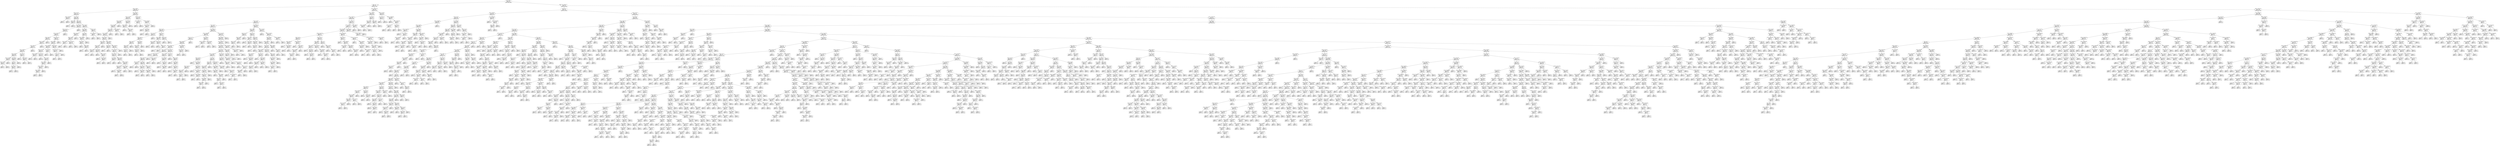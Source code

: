 digraph Tree {
node [shape=box] ;
0 [label="X[27] <= 335.5\ngini = 0.5\nsamples = 6224\nvalue = [4962, 4838]"] ;
1 [label="X[0] <= 7.5\ngini = 0.464\nsamples = 735\nvalue = [707, 408]"] ;
0 -> 1 [labeldistance=2.5, labelangle=45, headlabel="True"] ;
2 [label="X[20] <= 3825.0\ngini = 0.405\nsamples = 210\nvalue = [234, 92]"] ;
1 -> 2 ;
3 [label="X[18] <= 273.75\ngini = 0.478\nsamples = 109\nvalue = [98, 64]"] ;
2 -> 3 ;
4 [label="X[20] <= 2039.5\ngini = 0.133\nsamples = 8\nvalue = [13, 1]"] ;
3 -> 4 ;
5 [label="gini = 0.0\nsamples = 7\nvalue = [13, 0]"] ;
4 -> 5 ;
6 [label="gini = 0.0\nsamples = 1\nvalue = [0, 1]"] ;
4 -> 6 ;
7 [label="X[23] <= 182.0\ngini = 0.489\nsamples = 101\nvalue = [85, 63]"] ;
3 -> 7 ;
8 [label="X[23] <= 54.5\ngini = 0.198\nsamples = 6\nvalue = [1, 8]"] ;
7 -> 8 ;
9 [label="gini = 0.0\nsamples = 1\nvalue = [1, 0]"] ;
8 -> 9 ;
10 [label="gini = 0.0\nsamples = 5\nvalue = [0, 8]"] ;
8 -> 10 ;
11 [label="X[22] <= 39.5\ngini = 0.478\nsamples = 95\nvalue = [84, 55]"] ;
7 -> 11 ;
12 [label="X[19] <= 3038.5\ngini = 0.437\nsamples = 63\nvalue = [63, 30]"] ;
11 -> 12 ;
13 [label="X[15] <= 4011.0\ngini = 0.432\nsamples = 62\nvalue = [63, 29]"] ;
12 -> 13 ;
14 [label="X[21] <= 2322.75\ngini = 0.42\nsamples = 61\nvalue = [63, 27]"] ;
13 -> 14 ;
15 [label="X[16] <= 83.42\ngini = 0.487\nsamples = 29\nvalue = [25, 18]"] ;
14 -> 15 ;
16 [label="X[21] <= 1676.5\ngini = 0.497\nsamples = 27\nvalue = [21, 18]"] ;
15 -> 16 ;
17 [label="X[7] <= 769.5\ngini = 0.48\nsamples = 24\nvalue = [21, 14]"] ;
16 -> 17 ;
18 [label="X[11] <= 826.0\ngini = 0.498\nsamples = 21\nvalue = [16, 14]"] ;
17 -> 18 ;
19 [label="X[15] <= 409.0\ngini = 0.469\nsamples = 18\nvalue = [15, 9]"] ;
18 -> 19 ;
20 [label="X[14] <= 1161.25\ngini = 0.298\nsamples = 9\nvalue = [9, 2]"] ;
19 -> 20 ;
21 [label="X[18] <= 332.0\ngini = 0.18\nsamples = 8\nvalue = [9, 1]"] ;
20 -> 21 ;
22 [label="gini = 0.0\nsamples = 1\nvalue = [0, 1]"] ;
21 -> 22 ;
23 [label="gini = 0.0\nsamples = 7\nvalue = [9, 0]"] ;
21 -> 23 ;
24 [label="gini = 0.0\nsamples = 1\nvalue = [0, 1]"] ;
20 -> 24 ;
25 [label="X[9] <= 385.5\ngini = 0.497\nsamples = 9\nvalue = [6, 7]"] ;
19 -> 25 ;
26 [label="X[2] <= 0.5\ngini = 0.42\nsamples = 7\nvalue = [3, 7]"] ;
25 -> 26 ;
27 [label="X[23] <= 621.5\ngini = 0.49\nsamples = 5\nvalue = [3, 4]"] ;
26 -> 27 ;
28 [label="gini = 0.0\nsamples = 2\nvalue = [0, 4]"] ;
27 -> 28 ;
29 [label="gini = 0.0\nsamples = 3\nvalue = [3, 0]"] ;
27 -> 29 ;
30 [label="gini = 0.0\nsamples = 2\nvalue = [0, 3]"] ;
26 -> 30 ;
31 [label="gini = 0.0\nsamples = 2\nvalue = [3, 0]"] ;
25 -> 31 ;
32 [label="X[21] <= 877.5\ngini = 0.278\nsamples = 3\nvalue = [1, 5]"] ;
18 -> 32 ;
33 [label="gini = 0.0\nsamples = 1\nvalue = [0, 3]"] ;
32 -> 33 ;
34 [label="X[15] <= 651.5\ngini = 0.444\nsamples = 2\nvalue = [1, 2]"] ;
32 -> 34 ;
35 [label="gini = 0.0\nsamples = 1\nvalue = [0, 2]"] ;
34 -> 35 ;
36 [label="gini = 0.0\nsamples = 1\nvalue = [1, 0]"] ;
34 -> 36 ;
37 [label="gini = 0.0\nsamples = 3\nvalue = [5, 0]"] ;
17 -> 37 ;
38 [label="gini = 0.0\nsamples = 3\nvalue = [0, 4]"] ;
16 -> 38 ;
39 [label="gini = 0.0\nsamples = 2\nvalue = [4, 0]"] ;
15 -> 39 ;
40 [label="X[16] <= 331.725\ngini = 0.31\nsamples = 32\nvalue = [38, 9]"] ;
14 -> 40 ;
41 [label="X[10] <= 888.75\ngini = 0.287\nsamples = 31\nvalue = [38, 8]"] ;
40 -> 41 ;
42 [label="X[15] <= 3591.125\ngini = 0.229\nsamples = 25\nvalue = [33, 5]"] ;
41 -> 42 ;
43 [label="X[18] <= 2717.5\ngini = 0.198\nsamples = 23\nvalue = [32, 4]"] ;
42 -> 43 ;
44 [label="X[18] <= 2535.5\ngini = 0.444\nsamples = 4\nvalue = [4, 2]"] ;
43 -> 44 ;
45 [label="gini = 0.0\nsamples = 2\nvalue = [4, 0]"] ;
44 -> 45 ;
46 [label="gini = 0.0\nsamples = 2\nvalue = [0, 2]"] ;
44 -> 46 ;
47 [label="X[15] <= 1452.0\ngini = 0.124\nsamples = 19\nvalue = [28, 2]"] ;
43 -> 47 ;
48 [label="gini = 0.0\nsamples = 10\nvalue = [15, 0]"] ;
47 -> 48 ;
49 [label="X[7] <= 1351.5\ngini = 0.231\nsamples = 9\nvalue = [13, 2]"] ;
47 -> 49 ;
50 [label="X[15] <= 2953.5\ngini = 0.133\nsamples = 8\nvalue = [13, 1]"] ;
49 -> 50 ;
51 [label="X[18] <= 7244.25\ngini = 0.245\nsamples = 4\nvalue = [6, 1]"] ;
50 -> 51 ;
52 [label="X[23] <= 2622.0\ngini = 0.444\nsamples = 2\nvalue = [2, 1]"] ;
51 -> 52 ;
53 [label="gini = 0.0\nsamples = 1\nvalue = [2, 0]"] ;
52 -> 53 ;
54 [label="gini = 0.0\nsamples = 1\nvalue = [0, 1]"] ;
52 -> 54 ;
55 [label="gini = 0.0\nsamples = 2\nvalue = [4, 0]"] ;
51 -> 55 ;
56 [label="gini = 0.0\nsamples = 4\nvalue = [7, 0]"] ;
50 -> 56 ;
57 [label="gini = 0.0\nsamples = 1\nvalue = [0, 1]"] ;
49 -> 57 ;
58 [label="X[15] <= 3735.0\ngini = 0.5\nsamples = 2\nvalue = [1, 1]"] ;
42 -> 58 ;
59 [label="gini = 0.0\nsamples = 1\nvalue = [0, 1]"] ;
58 -> 59 ;
60 [label="gini = 0.0\nsamples = 1\nvalue = [1, 0]"] ;
58 -> 60 ;
61 [label="X[23] <= 2123.0\ngini = 0.469\nsamples = 6\nvalue = [5, 3]"] ;
41 -> 61 ;
62 [label="X[14] <= 1874.55\ngini = 0.375\nsamples = 3\nvalue = [1, 3]"] ;
61 -> 62 ;
63 [label="X[11] <= 674.5\ngini = 0.5\nsamples = 2\nvalue = [1, 1]"] ;
62 -> 63 ;
64 [label="gini = 0.0\nsamples = 1\nvalue = [1, 0]"] ;
63 -> 64 ;
65 [label="gini = 0.0\nsamples = 1\nvalue = [0, 1]"] ;
63 -> 65 ;
66 [label="gini = 0.0\nsamples = 1\nvalue = [0, 2]"] ;
62 -> 66 ;
67 [label="gini = 0.0\nsamples = 3\nvalue = [4, 0]"] ;
61 -> 67 ;
68 [label="gini = 0.0\nsamples = 1\nvalue = [0, 1]"] ;
40 -> 68 ;
69 [label="gini = 0.0\nsamples = 1\nvalue = [0, 2]"] ;
13 -> 69 ;
70 [label="gini = 0.0\nsamples = 1\nvalue = [0, 1]"] ;
12 -> 70 ;
71 [label="X[7] <= 663.0\ngini = 0.496\nsamples = 32\nvalue = [21, 25]"] ;
11 -> 71 ;
72 [label="X[22] <= 363.5\ngini = 0.494\nsamples = 26\nvalue = [20, 16]"] ;
71 -> 72 ;
73 [label="X[9] <= 2631.25\ngini = 0.291\nsamples = 11\nvalue = [3, 14]"] ;
72 -> 73 ;
74 [label="X[23] <= 332.5\ngini = 0.219\nsamples = 10\nvalue = [2, 14]"] ;
73 -> 74 ;
75 [label="X[18] <= 366.0\ngini = 0.5\nsamples = 2\nvalue = [1, 1]"] ;
74 -> 75 ;
76 [label="gini = 0.0\nsamples = 1\nvalue = [0, 1]"] ;
75 -> 76 ;
77 [label="gini = 0.0\nsamples = 1\nvalue = [1, 0]"] ;
75 -> 77 ;
78 [label="X[15] <= 1722.275\ngini = 0.133\nsamples = 8\nvalue = [1, 13]"] ;
74 -> 78 ;
79 [label="gini = 0.0\nsamples = 7\nvalue = [0, 13]"] ;
78 -> 79 ;
80 [label="gini = 0.0\nsamples = 1\nvalue = [1, 0]"] ;
78 -> 80 ;
81 [label="gini = 0.0\nsamples = 1\nvalue = [1, 0]"] ;
73 -> 81 ;
82 [label="X[7] <= 58.0\ngini = 0.188\nsamples = 15\nvalue = [17, 2]"] ;
72 -> 82 ;
83 [label="X[18] <= 2495.25\ngini = 0.408\nsamples = 6\nvalue = [5, 2]"] ;
82 -> 83 ;
84 [label="X[22] <= 488.0\ngini = 0.5\nsamples = 3\nvalue = [2, 2]"] ;
83 -> 84 ;
85 [label="gini = 0.0\nsamples = 1\nvalue = [0, 1]"] ;
84 -> 85 ;
86 [label="X[9] <= 583.5\ngini = 0.444\nsamples = 2\nvalue = [2, 1]"] ;
84 -> 86 ;
87 [label="gini = 0.0\nsamples = 1\nvalue = [2, 0]"] ;
86 -> 87 ;
88 [label="gini = 0.0\nsamples = 1\nvalue = [0, 1]"] ;
86 -> 88 ;
89 [label="gini = 0.0\nsamples = 3\nvalue = [3, 0]"] ;
83 -> 89 ;
90 [label="gini = 0.0\nsamples = 9\nvalue = [12, 0]"] ;
82 -> 90 ;
91 [label="X[19] <= 192.5\ngini = 0.18\nsamples = 6\nvalue = [1, 9]"] ;
71 -> 91 ;
92 [label="X[21] <= 6945.125\ngini = 0.5\nsamples = 2\nvalue = [1, 1]"] ;
91 -> 92 ;
93 [label="gini = 0.0\nsamples = 1\nvalue = [0, 1]"] ;
92 -> 93 ;
94 [label="gini = 0.0\nsamples = 1\nvalue = [1, 0]"] ;
92 -> 94 ;
95 [label="gini = 0.0\nsamples = 4\nvalue = [0, 8]"] ;
91 -> 95 ;
96 [label="X[9] <= 10081.5\ngini = 0.283\nsamples = 101\nvalue = [136, 28]"] ;
2 -> 96 ;
97 [label="X[19] <= 109.5\ngini = 0.256\nsamples = 87\nvalue = [113, 20]"] ;
96 -> 97 ;
98 [label="X[16] <= 2300.0\ngini = 0.305\nsamples = 62\nvalue = [82, 19]"] ;
97 -> 98 ;
99 [label="X[14] <= 20351.5\ngini = 0.284\nsamples = 61\nvalue = [82, 17]"] ;
98 -> 99 ;
100 [label="X[15] <= 6272.5\ngini = 0.264\nsamples = 59\nvalue = [81, 15]"] ;
99 -> 100 ;
101 [label="X[11] <= 5997.5\ngini = 0.311\nsamples = 52\nvalue = [63, 15]"] ;
100 -> 101 ;
102 [label="X[18] <= 1817.5\ngini = 0.298\nsamples = 51\nvalue = [63, 14]"] ;
101 -> 102 ;
103 [label="X[27] <= 104.5\ngini = 0.435\nsamples = 17\nvalue = [17, 8]"] ;
102 -> 103 ;
104 [label="X[21] <= 187.0\ngini = 0.48\nsamples = 15\nvalue = [12, 8]"] ;
103 -> 104 ;
105 [label="X[18] <= 105.0\ngini = 0.32\nsamples = 3\nvalue = [1, 4]"] ;
104 -> 105 ;
106 [label="gini = 0.0\nsamples = 1\nvalue = [1, 0]"] ;
105 -> 106 ;
107 [label="gini = 0.0\nsamples = 2\nvalue = [0, 4]"] ;
105 -> 107 ;
108 [label="X[18] <= 846.0\ngini = 0.391\nsamples = 12\nvalue = [11, 4]"] ;
104 -> 108 ;
109 [label="gini = 0.0\nsamples = 7\nvalue = [9, 0]"] ;
108 -> 109 ;
110 [label="X[21] <= 1287.55\ngini = 0.444\nsamples = 5\nvalue = [2, 4]"] ;
108 -> 110 ;
111 [label="gini = 0.0\nsamples = 3\nvalue = [0, 3]"] ;
110 -> 111 ;
112 [label="X[18] <= 1403.5\ngini = 0.444\nsamples = 2\nvalue = [2, 1]"] ;
110 -> 112 ;
113 [label="gini = 0.0\nsamples = 1\nvalue = [2, 0]"] ;
112 -> 113 ;
114 [label="gini = 0.0\nsamples = 1\nvalue = [0, 1]"] ;
112 -> 114 ;
115 [label="gini = 0.0\nsamples = 2\nvalue = [5, 0]"] ;
103 -> 115 ;
116 [label="X[14] <= 4380.0\ngini = 0.204\nsamples = 34\nvalue = [46, 6]"] ;
102 -> 116 ;
117 [label="X[16] <= 81.6\ngini = 0.444\nsamples = 2\nvalue = [2, 1]"] ;
116 -> 117 ;
118 [label="gini = 0.0\nsamples = 1\nvalue = [0, 1]"] ;
117 -> 118 ;
119 [label="gini = 0.0\nsamples = 1\nvalue = [2, 0]"] ;
117 -> 119 ;
120 [label="X[9] <= 2267.375\ngini = 0.183\nsamples = 32\nvalue = [44, 5]"] ;
116 -> 120 ;
121 [label="X[18] <= 27350.25\ngini = 0.21\nsamples = 27\nvalue = [37, 5]"] ;
120 -> 121 ;
122 [label="X[20] <= 5314.0\ngini = 0.176\nsamples = 26\nvalue = [37, 4]"] ;
121 -> 122 ;
123 [label="X[7] <= 429.0\ngini = 0.444\nsamples = 3\nvalue = [2, 1]"] ;
122 -> 123 ;
124 [label="gini = 0.0\nsamples = 2\nvalue = [2, 0]"] ;
123 -> 124 ;
125 [label="gini = 0.0\nsamples = 1\nvalue = [0, 1]"] ;
123 -> 125 ;
126 [label="X[20] <= 8436.0\ngini = 0.145\nsamples = 23\nvalue = [35, 3]"] ;
122 -> 126 ;
127 [label="gini = 0.0\nsamples = 1\nvalue = [2, 0]"] ;
126 -> 127 ;
128 [label="X[18] <= 16332.5\ngini = 0.153\nsamples = 22\nvalue = [33, 3]"] ;
126 -> 128 ;
129 [label="X[18] <= 6736.0\ngini = 0.071\nsamples = 17\nvalue = [26, 1]"] ;
128 -> 129 ;
130 [label="gini = 0.0\nsamples = 10\nvalue = [17, 0]"] ;
129 -> 130 ;
131 [label="X[18] <= 6853.0\ngini = 0.18\nsamples = 7\nvalue = [9, 1]"] ;
129 -> 131 ;
132 [label="gini = 0.0\nsamples = 1\nvalue = [0, 1]"] ;
131 -> 132 ;
133 [label="gini = 0.0\nsamples = 6\nvalue = [9, 0]"] ;
131 -> 133 ;
134 [label="X[18] <= 17594.5\ngini = 0.346\nsamples = 5\nvalue = [7, 2]"] ;
128 -> 134 ;
135 [label="gini = 0.0\nsamples = 1\nvalue = [0, 2]"] ;
134 -> 135 ;
136 [label="gini = 0.0\nsamples = 4\nvalue = [7, 0]"] ;
134 -> 136 ;
137 [label="gini = 0.0\nsamples = 1\nvalue = [0, 1]"] ;
121 -> 137 ;
138 [label="gini = 0.0\nsamples = 5\nvalue = [7, 0]"] ;
120 -> 138 ;
139 [label="gini = 0.0\nsamples = 1\nvalue = [0, 1]"] ;
101 -> 139 ;
140 [label="gini = 0.0\nsamples = 7\nvalue = [18, 0]"] ;
100 -> 140 ;
141 [label="X[18] <= 34633.125\ngini = 0.444\nsamples = 2\nvalue = [1, 2]"] ;
99 -> 141 ;
142 [label="gini = 0.0\nsamples = 1\nvalue = [1, 0]"] ;
141 -> 142 ;
143 [label="gini = 0.0\nsamples = 1\nvalue = [0, 2]"] ;
141 -> 143 ;
144 [label="gini = 0.0\nsamples = 1\nvalue = [0, 2]"] ;
98 -> 144 ;
145 [label="X[23] <= 7266.0\ngini = 0.061\nsamples = 25\nvalue = [31, 1]"] ;
97 -> 145 ;
146 [label="X[19] <= 6576.5\ngini = 0.142\nsamples = 10\nvalue = [12, 1]"] ;
145 -> 146 ;
147 [label="gini = 0.0\nsamples = 8\nvalue = [10, 0]"] ;
146 -> 147 ;
148 [label="X[20] <= 6146.0\ngini = 0.444\nsamples = 2\nvalue = [2, 1]"] ;
146 -> 148 ;
149 [label="gini = 0.0\nsamples = 1\nvalue = [0, 1]"] ;
148 -> 149 ;
150 [label="gini = 0.0\nsamples = 1\nvalue = [2, 0]"] ;
148 -> 150 ;
151 [label="gini = 0.0\nsamples = 15\nvalue = [19, 0]"] ;
145 -> 151 ;
152 [label="X[15] <= 13761.0\ngini = 0.383\nsamples = 14\nvalue = [23, 8]"] ;
96 -> 152 ;
153 [label="X[18] <= 20880.125\ngini = 0.5\nsamples = 6\nvalue = [6, 6]"] ;
152 -> 153 ;
154 [label="gini = 0.0\nsamples = 4\nvalue = [6, 0]"] ;
153 -> 154 ;
155 [label="gini = 0.0\nsamples = 2\nvalue = [0, 6]"] ;
153 -> 155 ;
156 [label="X[15] <= 29801.0\ngini = 0.188\nsamples = 8\nvalue = [17, 2]"] ;
152 -> 156 ;
157 [label="X[23] <= 17603.0\ngini = 0.32\nsamples = 5\nvalue = [8, 2]"] ;
156 -> 157 ;
158 [label="gini = 0.0\nsamples = 2\nvalue = [7, 0]"] ;
157 -> 158 ;
159 [label="X[16] <= 99.5\ngini = 0.444\nsamples = 3\nvalue = [1, 2]"] ;
157 -> 159 ;
160 [label="gini = 0.0\nsamples = 1\nvalue = [1, 0]"] ;
159 -> 160 ;
161 [label="gini = 0.0\nsamples = 2\nvalue = [0, 2]"] ;
159 -> 161 ;
162 [label="gini = 0.0\nsamples = 3\nvalue = [9, 0]"] ;
156 -> 162 ;
163 [label="X[10] <= 22907.375\ngini = 0.48\nsamples = 525\nvalue = [473, 316]"] ;
1 -> 163 ;
164 [label="X[10] <= 17805.5\ngini = 0.484\nsamples = 501\nvalue = [444, 308]"] ;
163 -> 164 ;
165 [label="X[11] <= 10872.1\ngini = 0.481\nsamples = 490\nvalue = [440, 295]"] ;
164 -> 165 ;
166 [label="X[13] <= 158.5\ngini = 0.491\nsamples = 372\nvalue = [316, 242]"] ;
165 -> 166 ;
167 [label="X[1] <= 55.67\ngini = 0.475\nsamples = 275\nvalue = [254, 161]"] ;
166 -> 167 ;
168 [label="X[23] <= 515.0\ngini = 0.492\nsamples = 47\nvalue = [28, 36]"] ;
167 -> 168 ;
169 [label="X[7] <= 142.0\ngini = 0.49\nsamples = 30\nvalue = [20, 15]"] ;
168 -> 169 ;
170 [label="X[19] <= 94.5\ngini = 0.497\nsamples = 25\nvalue = [13, 15]"] ;
169 -> 170 ;
171 [label="X[22] <= 94.5\ngini = 0.36\nsamples = 16\nvalue = [4, 13]"] ;
170 -> 171 ;
172 [label="X[23] <= 94.0\ngini = 0.231\nsamples = 14\nvalue = [2, 13]"] ;
171 -> 172 ;
173 [label="X[15] <= 18.5\ngini = 0.5\nsamples = 4\nvalue = [2, 2]"] ;
172 -> 173 ;
174 [label="gini = 0.0\nsamples = 2\nvalue = [0, 2]"] ;
173 -> 174 ;
175 [label="gini = 0.0\nsamples = 2\nvalue = [2, 0]"] ;
173 -> 175 ;
176 [label="gini = 0.0\nsamples = 10\nvalue = [0, 11]"] ;
172 -> 176 ;
177 [label="gini = 0.0\nsamples = 2\nvalue = [2, 0]"] ;
171 -> 177 ;
178 [label="X[14] <= 301.5\ngini = 0.298\nsamples = 9\nvalue = [9, 2]"] ;
170 -> 178 ;
179 [label="X[24] <= 153.0\ngini = 0.18\nsamples = 8\nvalue = [9, 1]"] ;
178 -> 179 ;
180 [label="X[29] <= 136.5\ngini = 0.32\nsamples = 4\nvalue = [4, 1]"] ;
179 -> 180 ;
181 [label="gini = 0.0\nsamples = 3\nvalue = [4, 0]"] ;
180 -> 181 ;
182 [label="gini = 0.0\nsamples = 1\nvalue = [0, 1]"] ;
180 -> 182 ;
183 [label="gini = 0.0\nsamples = 4\nvalue = [5, 0]"] ;
179 -> 183 ;
184 [label="gini = 0.0\nsamples = 1\nvalue = [0, 1]"] ;
178 -> 184 ;
185 [label="gini = 0.0\nsamples = 5\nvalue = [7, 0]"] ;
169 -> 185 ;
186 [label="X[29] <= 244.0\ngini = 0.4\nsamples = 17\nvalue = [8, 21]"] ;
168 -> 186 ;
187 [label="X[10] <= 282.0\ngini = 0.492\nsamples = 11\nvalue = [7, 9]"] ;
186 -> 187 ;
188 [label="X[7] <= 1153.5\ngini = 0.375\nsamples = 5\nvalue = [6, 2]"] ;
187 -> 188 ;
189 [label="gini = 0.0\nsamples = 4\nvalue = [6, 0]"] ;
188 -> 189 ;
190 [label="gini = 0.0\nsamples = 1\nvalue = [0, 2]"] ;
188 -> 190 ;
191 [label="X[9] <= 1101.5\ngini = 0.219\nsamples = 6\nvalue = [1, 7]"] ;
187 -> 191 ;
192 [label="gini = 0.0\nsamples = 4\nvalue = [0, 6]"] ;
191 -> 192 ;
193 [label="X[29] <= 113.5\ngini = 0.5\nsamples = 2\nvalue = [1, 1]"] ;
191 -> 193 ;
194 [label="gini = 0.0\nsamples = 1\nvalue = [1, 0]"] ;
193 -> 194 ;
195 [label="gini = 0.0\nsamples = 1\nvalue = [0, 1]"] ;
193 -> 195 ;
196 [label="X[4] <= 261.5\ngini = 0.142\nsamples = 6\nvalue = [1, 12]"] ;
186 -> 196 ;
197 [label="gini = 0.0\nsamples = 5\nvalue = [0, 12]"] ;
196 -> 197 ;
198 [label="gini = 0.0\nsamples = 1\nvalue = [1, 0]"] ;
196 -> 198 ;
199 [label="X[15] <= 660.775\ngini = 0.459\nsamples = 228\nvalue = [226, 125]"] ;
167 -> 199 ;
200 [label="X[10] <= 3918.625\ngini = 0.495\nsamples = 85\nvalue = [71, 58]"] ;
199 -> 200 ;
201 [label="X[12] <= 17.45\ngini = 0.5\nsamples = 68\nvalue = [53, 55]"] ;
200 -> 201 ;
202 [label="X[10] <= 3292.5\ngini = 0.499\nsamples = 66\nvalue = [53, 48]"] ;
201 -> 202 ;
203 [label="X[21] <= 2244.775\ngini = 0.485\nsamples = 60\nvalue = [51, 36]"] ;
202 -> 203 ;
204 [label="X[9] <= 241.5\ngini = 0.497\nsamples = 34\nvalue = [22, 26]"] ;
203 -> 204 ;
205 [label="gini = 0.0\nsamples = 5\nvalue = [8, 0]"] ;
204 -> 205 ;
206 [label="X[3] <= 263.0\ngini = 0.455\nsamples = 29\nvalue = [14, 26]"] ;
204 -> 206 ;
207 [label="X[29] <= 392.0\ngini = 0.36\nsamples = 26\nvalue = [8, 26]"] ;
206 -> 207 ;
208 [label="X[9] <= 297.025\ngini = 0.5\nsamples = 6\nvalue = [3, 3]"] ;
207 -> 208 ;
209 [label="gini = 0.0\nsamples = 3\nvalue = [0, 3]"] ;
208 -> 209 ;
210 [label="gini = 0.0\nsamples = 3\nvalue = [3, 0]"] ;
208 -> 210 ;
211 [label="X[6] <= 467.0\ngini = 0.293\nsamples = 20\nvalue = [5, 23]"] ;
207 -> 211 ;
212 [label="X[21] <= 1412.5\ngini = 0.165\nsamples = 15\nvalue = [2, 20]"] ;
211 -> 212 ;
213 [label="gini = 0.0\nsamples = 11\nvalue = [0, 16]"] ;
212 -> 213 ;
214 [label="X[21] <= 1821.0\ngini = 0.444\nsamples = 4\nvalue = [2, 4]"] ;
212 -> 214 ;
215 [label="gini = 0.0\nsamples = 2\nvalue = [2, 0]"] ;
214 -> 215 ;
216 [label="gini = 0.0\nsamples = 2\nvalue = [0, 4]"] ;
214 -> 216 ;
217 [label="X[19] <= 1437.0\ngini = 0.5\nsamples = 5\nvalue = [3, 3]"] ;
211 -> 217 ;
218 [label="X[24] <= 388.25\ngini = 0.375\nsamples = 4\nvalue = [3, 1]"] ;
217 -> 218 ;
219 [label="gini = 0.0\nsamples = 1\nvalue = [0, 1]"] ;
218 -> 219 ;
220 [label="gini = 0.0\nsamples = 3\nvalue = [3, 0]"] ;
218 -> 220 ;
221 [label="gini = 0.0\nsamples = 1\nvalue = [0, 2]"] ;
217 -> 221 ;
222 [label="gini = 0.0\nsamples = 3\nvalue = [6, 0]"] ;
206 -> 222 ;
223 [label="X[18] <= 4515.75\ngini = 0.381\nsamples = 26\nvalue = [29, 10]"] ;
203 -> 223 ;
224 [label="X[24] <= 439.5\ngini = 0.211\nsamples = 15\nvalue = [22, 3]"] ;
223 -> 224 ;
225 [label="X[19] <= 190.0\ngini = 0.444\nsamples = 3\nvalue = [1, 2]"] ;
224 -> 225 ;
226 [label="gini = 0.0\nsamples = 1\nvalue = [1, 0]"] ;
225 -> 226 ;
227 [label="gini = 0.0\nsamples = 2\nvalue = [0, 2]"] ;
225 -> 227 ;
228 [label="X[11] <= 2528.0\ngini = 0.087\nsamples = 12\nvalue = [21, 1]"] ;
224 -> 228 ;
229 [label="gini = 0.0\nsamples = 7\nvalue = [12, 0]"] ;
228 -> 229 ;
230 [label="X[6] <= 1247.5\ngini = 0.18\nsamples = 5\nvalue = [9, 1]"] ;
228 -> 230 ;
231 [label="gini = 0.0\nsamples = 2\nvalue = [7, 0]"] ;
230 -> 231 ;
232 [label="X[23] <= 2885.5\ngini = 0.444\nsamples = 3\nvalue = [2, 1]"] ;
230 -> 232 ;
233 [label="gini = 0.0\nsamples = 1\nvalue = [0, 1]"] ;
232 -> 233 ;
234 [label="gini = 0.0\nsamples = 2\nvalue = [2, 0]"] ;
232 -> 234 ;
235 [label="X[24] <= 410.5\ngini = 0.5\nsamples = 11\nvalue = [7, 7]"] ;
223 -> 235 ;
236 [label="gini = 0.0\nsamples = 3\nvalue = [4, 0]"] ;
235 -> 236 ;
237 [label="X[19] <= 625.5\ngini = 0.42\nsamples = 8\nvalue = [3, 7]"] ;
235 -> 237 ;
238 [label="gini = 0.0\nsamples = 3\nvalue = [0, 3]"] ;
237 -> 238 ;
239 [label="X[19] <= 836.0\ngini = 0.49\nsamples = 5\nvalue = [3, 4]"] ;
237 -> 239 ;
240 [label="gini = 0.0\nsamples = 1\nvalue = [2, 0]"] ;
239 -> 240 ;
241 [label="X[9] <= 2121.0\ngini = 0.32\nsamples = 4\nvalue = [1, 4]"] ;
239 -> 241 ;
242 [label="gini = 0.0\nsamples = 2\nvalue = [0, 3]"] ;
241 -> 242 ;
243 [label="X[26] <= 2849.0\ngini = 0.5\nsamples = 2\nvalue = [1, 1]"] ;
241 -> 243 ;
244 [label="gini = 0.0\nsamples = 1\nvalue = [1, 0]"] ;
243 -> 244 ;
245 [label="gini = 0.0\nsamples = 1\nvalue = [0, 1]"] ;
243 -> 245 ;
246 [label="X[21] <= 4586.125\ngini = 0.245\nsamples = 6\nvalue = [2, 12]"] ;
202 -> 246 ;
247 [label="X[21] <= 3757.5\ngini = 0.408\nsamples = 4\nvalue = [2, 5]"] ;
246 -> 247 ;
248 [label="gini = 0.0\nsamples = 3\nvalue = [0, 5]"] ;
247 -> 248 ;
249 [label="gini = 0.0\nsamples = 1\nvalue = [2, 0]"] ;
247 -> 249 ;
250 [label="gini = 0.0\nsamples = 2\nvalue = [0, 7]"] ;
246 -> 250 ;
251 [label="gini = 0.0\nsamples = 2\nvalue = [0, 7]"] ;
201 -> 251 ;
252 [label="X[7] <= 3507.5\ngini = 0.245\nsamples = 17\nvalue = [18, 3]"] ;
200 -> 252 ;
253 [label="X[14] <= 11762.005\ngini = 0.105\nsamples = 14\nvalue = [17, 1]"] ;
252 -> 253 ;
254 [label="gini = 0.0\nsamples = 13\nvalue = [17, 0]"] ;
253 -> 254 ;
255 [label="gini = 0.0\nsamples = 1\nvalue = [0, 1]"] ;
253 -> 255 ;
256 [label="X[1] <= 807.969\ngini = 0.444\nsamples = 3\nvalue = [1, 2]"] ;
252 -> 256 ;
257 [label="gini = 0.0\nsamples = 2\nvalue = [0, 2]"] ;
256 -> 257 ;
258 [label="gini = 0.0\nsamples = 1\nvalue = [1, 0]"] ;
256 -> 258 ;
259 [label="X[1] <= 5118.529\ngini = 0.421\nsamples = 143\nvalue = [155, 67]"] ;
199 -> 259 ;
260 [label="X[26] <= 6903.5\ngini = 0.408\nsamples = 140\nvalue = [155, 62]"] ;
259 -> 260 ;
261 [label="X[11] <= 8361.05\ngini = 0.427\nsamples = 131\nvalue = [139, 62]"] ;
260 -> 261 ;
262 [label="X[5] <= 2220.974\ngini = 0.389\nsamples = 121\nvalue = [136, 49]"] ;
261 -> 262 ;
263 [label="X[14] <= 4474.5\ngini = 0.369\nsamples = 115\nvalue = [133, 43]"] ;
262 -> 263 ;
264 [label="X[11] <= 1864.25\ngini = 0.436\nsamples = 74\nvalue = [76, 36]"] ;
263 -> 264 ;
265 [label="X[18] <= 359.0\ngini = 0.291\nsamples = 34\nvalue = [42, 9]"] ;
264 -> 265 ;
266 [label="gini = 0.0\nsamples = 1\nvalue = [0, 2]"] ;
265 -> 266 ;
267 [label="X[21] <= 4443.75\ngini = 0.245\nsamples = 33\nvalue = [42, 7]"] ;
265 -> 267 ;
268 [label="X[21] <= 784.0\ngini = 0.064\nsamples = 22\nvalue = [29, 1]"] ;
267 -> 268 ;
269 [label="X[6] <= 121.0\ngini = 0.278\nsamples = 4\nvalue = [5, 1]"] ;
268 -> 269 ;
270 [label="X[9] <= 737.5\ngini = 0.5\nsamples = 2\nvalue = [1, 1]"] ;
269 -> 270 ;
271 [label="gini = 0.0\nsamples = 1\nvalue = [1, 0]"] ;
270 -> 271 ;
272 [label="gini = 0.0\nsamples = 1\nvalue = [0, 1]"] ;
270 -> 272 ;
273 [label="gini = 0.0\nsamples = 2\nvalue = [4, 0]"] ;
269 -> 273 ;
274 [label="gini = 0.0\nsamples = 18\nvalue = [24, 0]"] ;
268 -> 274 ;
275 [label="X[23] <= 1337.5\ngini = 0.432\nsamples = 11\nvalue = [13, 6]"] ;
267 -> 275 ;
276 [label="gini = 0.0\nsamples = 4\nvalue = [9, 0]"] ;
275 -> 276 ;
277 [label="X[21] <= 6217.025\ngini = 0.48\nsamples = 7\nvalue = [4, 6]"] ;
275 -> 277 ;
278 [label="gini = 0.0\nsamples = 2\nvalue = [0, 4]"] ;
277 -> 278 ;
279 [label="X[21] <= 9816.8\ngini = 0.444\nsamples = 5\nvalue = [4, 2]"] ;
277 -> 279 ;
280 [label="gini = 0.0\nsamples = 3\nvalue = [4, 0]"] ;
279 -> 280 ;
281 [label="gini = 0.0\nsamples = 2\nvalue = [0, 2]"] ;
279 -> 281 ;
282 [label="X[7] <= 19.0\ngini = 0.493\nsamples = 40\nvalue = [34, 27]"] ;
264 -> 282 ;
283 [label="X[13] <= 27.5\ngini = 0.423\nsamples = 15\nvalue = [7, 16]"] ;
282 -> 283 ;
284 [label="X[16] <= 54.725\ngini = 0.363\nsamples = 14\nvalue = [5, 16]"] ;
283 -> 284 ;
285 [label="X[0] <= 3205.0\ngini = 0.32\nsamples = 13\nvalue = [4, 16]"] ;
284 -> 285 ;
286 [label="X[29] <= 4171.0\ngini = 0.444\nsamples = 9\nvalue = [4, 8]"] ;
285 -> 286 ;
287 [label="X[6] <= 2969.0\ngini = 0.32\nsamples = 8\nvalue = [2, 8]"] ;
286 -> 287 ;
288 [label="X[29] <= 1333.0\ngini = 0.198\nsamples = 7\nvalue = [1, 8]"] ;
287 -> 288 ;
289 [label="gini = 0.0\nsamples = 1\nvalue = [1, 0]"] ;
288 -> 289 ;
290 [label="gini = 0.0\nsamples = 6\nvalue = [0, 8]"] ;
288 -> 290 ;
291 [label="gini = 0.0\nsamples = 1\nvalue = [1, 0]"] ;
287 -> 291 ;
292 [label="gini = 0.0\nsamples = 1\nvalue = [2, 0]"] ;
286 -> 292 ;
293 [label="gini = 0.0\nsamples = 4\nvalue = [0, 8]"] ;
285 -> 293 ;
294 [label="gini = 0.0\nsamples = 1\nvalue = [1, 0]"] ;
284 -> 294 ;
295 [label="gini = 0.0\nsamples = 1\nvalue = [2, 0]"] ;
283 -> 295 ;
296 [label="X[18] <= 8002.125\ngini = 0.411\nsamples = 25\nvalue = [27, 11]"] ;
282 -> 296 ;
297 [label="X[23] <= 5483.15\ngini = 0.495\nsamples = 12\nvalue = [11, 9]"] ;
296 -> 297 ;
298 [label="X[21] <= 3330.0\ngini = 0.48\nsamples = 10\nvalue = [6, 9]"] ;
297 -> 298 ;
299 [label="gini = 0.0\nsamples = 2\nvalue = [4, 0]"] ;
298 -> 299 ;
300 [label="X[26] <= 3608.0\ngini = 0.298\nsamples = 8\nvalue = [2, 9]"] ;
298 -> 300 ;
301 [label="X[3] <= 414.0\ngini = 0.18\nsamples = 7\nvalue = [1, 9]"] ;
300 -> 301 ;
302 [label="gini = 0.0\nsamples = 5\nvalue = [0, 7]"] ;
301 -> 302 ;
303 [label="X[11] <= 3511.0\ngini = 0.444\nsamples = 2\nvalue = [1, 2]"] ;
301 -> 303 ;
304 [label="gini = 0.0\nsamples = 1\nvalue = [1, 0]"] ;
303 -> 304 ;
305 [label="gini = 0.0\nsamples = 1\nvalue = [0, 2]"] ;
303 -> 305 ;
306 [label="gini = 0.0\nsamples = 1\nvalue = [1, 0]"] ;
300 -> 306 ;
307 [label="gini = 0.0\nsamples = 2\nvalue = [5, 0]"] ;
297 -> 307 ;
308 [label="X[11] <= 2206.25\ngini = 0.198\nsamples = 13\nvalue = [16, 2]"] ;
296 -> 308 ;
309 [label="gini = 0.0\nsamples = 1\nvalue = [0, 1]"] ;
308 -> 309 ;
310 [label="X[19] <= 3195.5\ngini = 0.111\nsamples = 12\nvalue = [16, 1]"] ;
308 -> 310 ;
311 [label="gini = 0.0\nsamples = 10\nvalue = [15, 0]"] ;
310 -> 311 ;
312 [label="X[21] <= 29032.125\ngini = 0.5\nsamples = 2\nvalue = [1, 1]"] ;
310 -> 312 ;
313 [label="gini = 0.0\nsamples = 1\nvalue = [0, 1]"] ;
312 -> 313 ;
314 [label="gini = 0.0\nsamples = 1\nvalue = [1, 0]"] ;
312 -> 314 ;
315 [label="X[6] <= 1182.25\ngini = 0.195\nsamples = 41\nvalue = [57, 7]"] ;
263 -> 315 ;
316 [label="X[7] <= 5716.5\ngini = 0.097\nsamples = 26\nvalue = [37, 2]"] ;
315 -> 316 ;
317 [label="gini = 0.0\nsamples = 21\nvalue = [33, 0]"] ;
316 -> 317 ;
318 [label="X[29] <= 1878.5\ngini = 0.444\nsamples = 5\nvalue = [4, 2]"] ;
316 -> 318 ;
319 [label="gini = 0.0\nsamples = 2\nvalue = [0, 2]"] ;
318 -> 319 ;
320 [label="gini = 0.0\nsamples = 3\nvalue = [4, 0]"] ;
318 -> 320 ;
321 [label="X[24] <= 2349.325\ngini = 0.32\nsamples = 15\nvalue = [20, 5]"] ;
315 -> 321 ;
322 [label="gini = 0.0\nsamples = 2\nvalue = [0, 2]"] ;
321 -> 322 ;
323 [label="X[11] <= 5727.75\ngini = 0.227\nsamples = 13\nvalue = [20, 3]"] ;
321 -> 323 ;
324 [label="gini = 0.0\nsamples = 7\nvalue = [16, 0]"] ;
323 -> 324 ;
325 [label="X[11] <= 7171.64\ngini = 0.49\nsamples = 6\nvalue = [4, 3]"] ;
323 -> 325 ;
326 [label="X[18] <= 8486.0\ngini = 0.375\nsamples = 4\nvalue = [1, 3]"] ;
325 -> 326 ;
327 [label="gini = 0.0\nsamples = 1\nvalue = [1, 0]"] ;
326 -> 327 ;
328 [label="gini = 0.0\nsamples = 3\nvalue = [0, 3]"] ;
326 -> 328 ;
329 [label="gini = 0.0\nsamples = 2\nvalue = [3, 0]"] ;
325 -> 329 ;
330 [label="X[21] <= 4262.0\ngini = 0.444\nsamples = 6\nvalue = [3, 6]"] ;
262 -> 330 ;
331 [label="X[12] <= 89.5\ngini = 0.375\nsamples = 3\nvalue = [3, 1]"] ;
330 -> 331 ;
332 [label="gini = 0.0\nsamples = 2\nvalue = [3, 0]"] ;
331 -> 332 ;
333 [label="gini = 0.0\nsamples = 1\nvalue = [0, 1]"] ;
331 -> 333 ;
334 [label="gini = 0.0\nsamples = 3\nvalue = [0, 5]"] ;
330 -> 334 ;
335 [label="X[1] <= 1537.382\ngini = 0.305\nsamples = 10\nvalue = [3, 13]"] ;
261 -> 335 ;
336 [label="X[15] <= 7444.55\ngini = 0.133\nsamples = 8\nvalue = [1, 13]"] ;
335 -> 336 ;
337 [label="gini = 0.0\nsamples = 1\nvalue = [1, 0]"] ;
336 -> 337 ;
338 [label="gini = 0.0\nsamples = 7\nvalue = [0, 13]"] ;
336 -> 338 ;
339 [label="gini = 0.0\nsamples = 2\nvalue = [2, 0]"] ;
335 -> 339 ;
340 [label="gini = 0.0\nsamples = 9\nvalue = [16, 0]"] ;
260 -> 340 ;
341 [label="gini = 0.0\nsamples = 3\nvalue = [0, 5]"] ;
259 -> 341 ;
342 [label="X[29] <= 937.025\ngini = 0.491\nsamples = 97\nvalue = [62, 81]"] ;
166 -> 342 ;
343 [label="X[21] <= 508.5\ngini = 0.464\nsamples = 27\nvalue = [26, 15]"] ;
342 -> 343 ;
344 [label="X[13] <= 217.0\ngini = 0.444\nsamples = 6\nvalue = [3, 6]"] ;
343 -> 344 ;
345 [label="X[25] <= 209.0\ngini = 0.48\nsamples = 4\nvalue = [3, 2]"] ;
344 -> 345 ;
346 [label="X[22] <= 170.5\ngini = 0.375\nsamples = 3\nvalue = [3, 1]"] ;
345 -> 346 ;
347 [label="gini = 0.0\nsamples = 1\nvalue = [0, 1]"] ;
346 -> 347 ;
348 [label="gini = 0.0\nsamples = 2\nvalue = [3, 0]"] ;
346 -> 348 ;
349 [label="gini = 0.0\nsamples = 1\nvalue = [0, 1]"] ;
345 -> 349 ;
350 [label="gini = 0.0\nsamples = 2\nvalue = [0, 4]"] ;
344 -> 350 ;
351 [label="X[10] <= 177.0\ngini = 0.404\nsamples = 21\nvalue = [23, 9]"] ;
343 -> 351 ;
352 [label="X[26] <= 634.5\ngini = 0.1\nsamples = 11\nvalue = [18, 1]"] ;
351 -> 352 ;
353 [label="gini = 0.0\nsamples = 9\nvalue = [16, 0]"] ;
352 -> 353 ;
354 [label="X[4] <= 756.0\ngini = 0.444\nsamples = 2\nvalue = [2, 1]"] ;
352 -> 354 ;
355 [label="gini = 0.0\nsamples = 1\nvalue = [0, 1]"] ;
354 -> 355 ;
356 [label="gini = 0.0\nsamples = 1\nvalue = [2, 0]"] ;
354 -> 356 ;
357 [label="X[3] <= 302.5\ngini = 0.473\nsamples = 10\nvalue = [5, 8]"] ;
351 -> 357 ;
358 [label="X[26] <= 759.0\ngini = 0.397\nsamples = 8\nvalue = [3, 8]"] ;
357 -> 358 ;
359 [label="X[22] <= 216.5\ngini = 0.198\nsamples = 7\nvalue = [1, 8]"] ;
358 -> 359 ;
360 [label="gini = 0.0\nsamples = 1\nvalue = [1, 0]"] ;
359 -> 360 ;
361 [label="gini = 0.0\nsamples = 6\nvalue = [0, 8]"] ;
359 -> 361 ;
362 [label="gini = 0.0\nsamples = 1\nvalue = [2, 0]"] ;
358 -> 362 ;
363 [label="gini = 0.0\nsamples = 2\nvalue = [2, 0]"] ;
357 -> 363 ;
364 [label="X[1] <= 194.833\ngini = 0.457\nsamples = 70\nvalue = [36, 66]"] ;
342 -> 364 ;
365 [label="gini = 0.0\nsamples = 6\nvalue = [0, 9]"] ;
364 -> 365 ;
366 [label="X[23] <= 12189.45\ngini = 0.475\nsamples = 64\nvalue = [36, 57]"] ;
364 -> 366 ;
367 [label="X[3] <= 2314.5\ngini = 0.489\nsamples = 57\nvalue = [35, 47]"] ;
366 -> 367 ;
368 [label="X[24] <= 5612.15\ngini = 0.497\nsamples = 54\nvalue = [35, 41]"] ;
367 -> 368 ;
369 [label="X[6] <= 1138.5\ngini = 0.48\nsamples = 46\nvalue = [26, 39]"] ;
368 -> 369 ;
370 [label="X[29] <= 1821.25\ngini = 0.405\nsamples = 31\nvalue = [13, 33]"] ;
369 -> 370 ;
371 [label="X[5] <= 29.833\ngini = 0.473\nsamples = 12\nvalue = [8, 5]"] ;
370 -> 371 ;
372 [label="gini = 0.0\nsamples = 4\nvalue = [5, 0]"] ;
371 -> 372 ;
373 [label="X[10] <= 1195.0\ngini = 0.469\nsamples = 8\nvalue = [3, 5]"] ;
371 -> 373 ;
374 [label="gini = 0.0\nsamples = 5\nvalue = [0, 5]"] ;
373 -> 374 ;
375 [label="gini = 0.0\nsamples = 3\nvalue = [3, 0]"] ;
373 -> 375 ;
376 [label="X[24] <= 2124.5\ngini = 0.257\nsamples = 19\nvalue = [5, 28]"] ;
370 -> 376 ;
377 [label="gini = 0.0\nsamples = 7\nvalue = [0, 14]"] ;
376 -> 377 ;
378 [label="X[11] <= 3768.0\ngini = 0.388\nsamples = 12\nvalue = [5, 14]"] ;
376 -> 378 ;
379 [label="X[9] <= 2428.5\ngini = 0.245\nsamples = 9\nvalue = [2, 12]"] ;
378 -> 379 ;
380 [label="X[6] <= 547.0\ngini = 0.444\nsamples = 2\nvalue = [2, 1]"] ;
379 -> 380 ;
381 [label="gini = 0.0\nsamples = 1\nvalue = [2, 0]"] ;
380 -> 381 ;
382 [label="gini = 0.0\nsamples = 1\nvalue = [0, 1]"] ;
380 -> 382 ;
383 [label="gini = 0.0\nsamples = 7\nvalue = [0, 11]"] ;
379 -> 383 ;
384 [label="X[14] <= 6813.5\ngini = 0.48\nsamples = 3\nvalue = [3, 2]"] ;
378 -> 384 ;
385 [label="gini = 0.0\nsamples = 1\nvalue = [0, 2]"] ;
384 -> 385 ;
386 [label="gini = 0.0\nsamples = 2\nvalue = [3, 0]"] ;
384 -> 386 ;
387 [label="X[26] <= 2331.1\ngini = 0.432\nsamples = 15\nvalue = [13, 6]"] ;
369 -> 387 ;
388 [label="gini = 0.0\nsamples = 6\nvalue = [8, 0]"] ;
387 -> 388 ;
389 [label="X[3] <= 114.0\ngini = 0.496\nsamples = 9\nvalue = [5, 6]"] ;
387 -> 389 ;
390 [label="X[15] <= 7843.65\ngini = 0.444\nsamples = 7\nvalue = [3, 6]"] ;
389 -> 390 ;
391 [label="X[11] <= 3336.5\ngini = 0.245\nsamples = 6\nvalue = [1, 6]"] ;
390 -> 391 ;
392 [label="X[0] <= 1332.75\ngini = 0.5\nsamples = 2\nvalue = [1, 1]"] ;
391 -> 392 ;
393 [label="gini = 0.0\nsamples = 1\nvalue = [0, 1]"] ;
392 -> 393 ;
394 [label="gini = 0.0\nsamples = 1\nvalue = [1, 0]"] ;
392 -> 394 ;
395 [label="gini = 0.0\nsamples = 4\nvalue = [0, 5]"] ;
391 -> 395 ;
396 [label="gini = 0.0\nsamples = 1\nvalue = [2, 0]"] ;
390 -> 396 ;
397 [label="gini = 0.0\nsamples = 2\nvalue = [2, 0]"] ;
389 -> 397 ;
398 [label="X[9] <= 8498.0\ngini = 0.298\nsamples = 8\nvalue = [9, 2]"] ;
368 -> 398 ;
399 [label="gini = 0.0\nsamples = 5\nvalue = [7, 0]"] ;
398 -> 399 ;
400 [label="X[6] <= 6815.0\ngini = 0.5\nsamples = 3\nvalue = [2, 2]"] ;
398 -> 400 ;
401 [label="gini = 0.0\nsamples = 2\nvalue = [2, 0]"] ;
400 -> 401 ;
402 [label="gini = 0.0\nsamples = 1\nvalue = [0, 2]"] ;
400 -> 402 ;
403 [label="gini = 0.0\nsamples = 3\nvalue = [0, 6]"] ;
367 -> 403 ;
404 [label="X[15] <= 36938.75\ngini = 0.165\nsamples = 7\nvalue = [1, 10]"] ;
366 -> 404 ;
405 [label="gini = 0.0\nsamples = 6\nvalue = [0, 10]"] ;
404 -> 405 ;
406 [label="gini = 0.0\nsamples = 1\nvalue = [1, 0]"] ;
404 -> 406 ;
407 [label="X[6] <= 22228.551\ngini = 0.42\nsamples = 118\nvalue = [124, 53]"] ;
165 -> 407 ;
408 [label="X[0] <= 9366.209\ngini = 0.4\nsamples = 113\nvalue = [123, 47]"] ;
407 -> 408 ;
409 [label="X[6] <= 3033.738\ngini = 0.348\nsamples = 91\nvalue = [104, 30]"] ;
408 -> 409 ;
410 [label="X[19] <= 3241.375\ngini = 0.417\nsamples = 53\nvalue = [57, 24]"] ;
409 -> 410 ;
411 [label="X[4] <= 147.0\ngini = 0.239\nsamples = 24\nvalue = [31, 5]"] ;
410 -> 411 ;
412 [label="X[0] <= 1367.0\ngini = 0.444\nsamples = 7\nvalue = [6, 3]"] ;
411 -> 412 ;
413 [label="gini = 0.0\nsamples = 1\nvalue = [0, 2]"] ;
412 -> 413 ;
414 [label="X[16] <= 356.475\ngini = 0.245\nsamples = 6\nvalue = [6, 1]"] ;
412 -> 414 ;
415 [label="gini = 0.0\nsamples = 5\nvalue = [6, 0]"] ;
414 -> 415 ;
416 [label="gini = 0.0\nsamples = 1\nvalue = [0, 1]"] ;
414 -> 416 ;
417 [label="X[29] <= 4910.025\ngini = 0.137\nsamples = 17\nvalue = [25, 2]"] ;
411 -> 417 ;
418 [label="gini = 0.0\nsamples = 7\nvalue = [14, 0]"] ;
417 -> 418 ;
419 [label="X[4] <= 1264.75\ngini = 0.26\nsamples = 10\nvalue = [11, 2]"] ;
417 -> 419 ;
420 [label="X[23] <= 14085.5\ngini = 0.153\nsamples = 9\nvalue = [11, 1]"] ;
419 -> 420 ;
421 [label="X[21] <= 17574.5\ngini = 0.444\nsamples = 2\nvalue = [2, 1]"] ;
420 -> 421 ;
422 [label="gini = 0.0\nsamples = 1\nvalue = [2, 0]"] ;
421 -> 422 ;
423 [label="gini = 0.0\nsamples = 1\nvalue = [0, 1]"] ;
421 -> 423 ;
424 [label="gini = 0.0\nsamples = 7\nvalue = [9, 0]"] ;
420 -> 424 ;
425 [label="gini = 0.0\nsamples = 1\nvalue = [0, 1]"] ;
419 -> 425 ;
426 [label="X[13] <= 2171.0\ngini = 0.488\nsamples = 29\nvalue = [26, 19]"] ;
410 -> 426 ;
427 [label="X[5] <= 608.0\ngini = 0.487\nsamples = 20\nvalue = [13, 18]"] ;
426 -> 427 ;
428 [label="X[8] <= 341.5\ngini = 0.43\nsamples = 11\nvalue = [11, 5]"] ;
427 -> 428 ;
429 [label="gini = 0.0\nsamples = 5\nvalue = [7, 0]"] ;
428 -> 429 ;
430 [label="X[8] <= 957.0\ngini = 0.494\nsamples = 6\nvalue = [4, 5]"] ;
428 -> 430 ;
431 [label="gini = 0.0\nsamples = 3\nvalue = [0, 4]"] ;
430 -> 431 ;
432 [label="X[8] <= 8060.5\ngini = 0.32\nsamples = 3\nvalue = [4, 1]"] ;
430 -> 432 ;
433 [label="gini = 0.0\nsamples = 2\nvalue = [4, 0]"] ;
432 -> 433 ;
434 [label="gini = 0.0\nsamples = 1\nvalue = [0, 1]"] ;
432 -> 434 ;
435 [label="X[24] <= 6178.25\ngini = 0.231\nsamples = 9\nvalue = [2, 13]"] ;
427 -> 435 ;
436 [label="gini = 0.0\nsamples = 1\nvalue = [1, 0]"] ;
435 -> 436 ;
437 [label="X[7] <= 8486.025\ngini = 0.133\nsamples = 8\nvalue = [1, 13]"] ;
435 -> 437 ;
438 [label="gini = 0.0\nsamples = 5\nvalue = [0, 9]"] ;
437 -> 438 ;
439 [label="X[26] <= 4509.525\ngini = 0.32\nsamples = 3\nvalue = [1, 4]"] ;
437 -> 439 ;
440 [label="gini = 0.0\nsamples = 1\nvalue = [1, 0]"] ;
439 -> 440 ;
441 [label="gini = 0.0\nsamples = 2\nvalue = [0, 4]"] ;
439 -> 441 ;
442 [label="X[2] <= 1.5\ngini = 0.133\nsamples = 9\nvalue = [13, 1]"] ;
426 -> 442 ;
443 [label="gini = 0.0\nsamples = 4\nvalue = [8, 0]"] ;
442 -> 443 ;
444 [label="X[16] <= 31.675\ngini = 0.278\nsamples = 5\nvalue = [5, 1]"] ;
442 -> 444 ;
445 [label="gini = 0.0\nsamples = 3\nvalue = [4, 0]"] ;
444 -> 445 ;
446 [label="X[6] <= 554.167\ngini = 0.5\nsamples = 2\nvalue = [1, 1]"] ;
444 -> 446 ;
447 [label="gini = 0.0\nsamples = 1\nvalue = [0, 1]"] ;
446 -> 447 ;
448 [label="gini = 0.0\nsamples = 1\nvalue = [1, 0]"] ;
446 -> 448 ;
449 [label="X[24] <= 21359.383\ngini = 0.201\nsamples = 38\nvalue = [47, 6]"] ;
409 -> 449 ;
450 [label="X[20] <= 6414.0\ngini = 0.127\nsamples = 31\nvalue = [41, 3]"] ;
449 -> 450 ;
451 [label="gini = 0.0\nsamples = 1\nvalue = [0, 1]"] ;
450 -> 451 ;
452 [label="X[23] <= 12391.05\ngini = 0.089\nsamples = 30\nvalue = [41, 2]"] ;
450 -> 452 ;
453 [label="X[14] <= 12351.75\ngini = 0.444\nsamples = 3\nvalue = [2, 1]"] ;
452 -> 453 ;
454 [label="gini = 0.0\nsamples = 2\nvalue = [2, 0]"] ;
453 -> 454 ;
455 [label="gini = 0.0\nsamples = 1\nvalue = [0, 1]"] ;
453 -> 455 ;
456 [label="X[4] <= 6901.25\ngini = 0.049\nsamples = 27\nvalue = [39, 1]"] ;
452 -> 456 ;
457 [label="gini = 0.0\nsamples = 20\nvalue = [31, 0]"] ;
456 -> 457 ;
458 [label="X[5] <= 4821.333\ngini = 0.198\nsamples = 7\nvalue = [8, 1]"] ;
456 -> 458 ;
459 [label="gini = 0.0\nsamples = 1\nvalue = [0, 1]"] ;
458 -> 459 ;
460 [label="gini = 0.0\nsamples = 6\nvalue = [8, 0]"] ;
458 -> 460 ;
461 [label="X[14] <= 27511.426\ngini = 0.444\nsamples = 7\nvalue = [6, 3]"] ;
449 -> 461 ;
462 [label="gini = 0.0\nsamples = 1\nvalue = [0, 1]"] ;
461 -> 462 ;
463 [label="X[25] <= 34204.0\ngini = 0.375\nsamples = 6\nvalue = [6, 2]"] ;
461 -> 463 ;
464 [label="X[0] <= 7763.536\ngini = 0.245\nsamples = 5\nvalue = [6, 1]"] ;
463 -> 464 ;
465 [label="gini = 0.0\nsamples = 3\nvalue = [5, 0]"] ;
464 -> 465 ;
466 [label="X[15] <= 36206.625\ngini = 0.5\nsamples = 2\nvalue = [1, 1]"] ;
464 -> 466 ;
467 [label="gini = 0.0\nsamples = 1\nvalue = [1, 0]"] ;
466 -> 467 ;
468 [label="gini = 0.0\nsamples = 1\nvalue = [0, 1]"] ;
466 -> 468 ;
469 [label="gini = 0.0\nsamples = 1\nvalue = [0, 1]"] ;
463 -> 469 ;
470 [label="X[16] <= 5345.0\ngini = 0.498\nsamples = 22\nvalue = [19, 17]"] ;
408 -> 470 ;
471 [label="X[22] <= 293.0\ngini = 0.485\nsamples = 17\nvalue = [12, 17]"] ;
470 -> 471 ;
472 [label="X[21] <= 39771.336\ngini = 0.423\nsamples = 12\nvalue = [7, 16]"] ;
471 -> 472 ;
473 [label="X[10] <= 13402.45\ngini = 0.266\nsamples = 10\nvalue = [3, 16]"] ;
472 -> 473 ;
474 [label="X[14] <= 12393.5\ngini = 0.198\nsamples = 9\nvalue = [2, 16]"] ;
473 -> 474 ;
475 [label="X[9] <= 11470.0\ngini = 0.5\nsamples = 3\nvalue = [2, 2]"] ;
474 -> 475 ;
476 [label="gini = 0.0\nsamples = 1\nvalue = [0, 2]"] ;
475 -> 476 ;
477 [label="gini = 0.0\nsamples = 2\nvalue = [2, 0]"] ;
475 -> 477 ;
478 [label="gini = 0.0\nsamples = 6\nvalue = [0, 14]"] ;
474 -> 478 ;
479 [label="gini = 0.0\nsamples = 1\nvalue = [1, 0]"] ;
473 -> 479 ;
480 [label="gini = 0.0\nsamples = 2\nvalue = [4, 0]"] ;
472 -> 480 ;
481 [label="X[21] <= 72720.5\ngini = 0.278\nsamples = 5\nvalue = [5, 1]"] ;
471 -> 481 ;
482 [label="gini = 0.0\nsamples = 4\nvalue = [5, 0]"] ;
481 -> 482 ;
483 [label="gini = 0.0\nsamples = 1\nvalue = [0, 1]"] ;
481 -> 483 ;
484 [label="gini = 0.0\nsamples = 5\nvalue = [7, 0]"] ;
470 -> 484 ;
485 [label="X[6] <= 48985.75\ngini = 0.245\nsamples = 5\nvalue = [1, 6]"] ;
407 -> 485 ;
486 [label="gini = 0.0\nsamples = 4\nvalue = [0, 6]"] ;
485 -> 486 ;
487 [label="gini = 0.0\nsamples = 1\nvalue = [1, 0]"] ;
485 -> 487 ;
488 [label="X[22] <= 607.5\ngini = 0.36\nsamples = 11\nvalue = [4, 13]"] ;
164 -> 488 ;
489 [label="X[15] <= 155.0\ngini = 0.245\nsamples = 8\nvalue = [2, 12]"] ;
488 -> 489 ;
490 [label="X[18] <= 30462.75\ngini = 0.444\nsamples = 2\nvalue = [2, 1]"] ;
489 -> 490 ;
491 [label="gini = 0.0\nsamples = 1\nvalue = [2, 0]"] ;
490 -> 491 ;
492 [label="gini = 0.0\nsamples = 1\nvalue = [0, 1]"] ;
490 -> 492 ;
493 [label="gini = 0.0\nsamples = 6\nvalue = [0, 11]"] ;
489 -> 493 ;
494 [label="X[8] <= 423.0\ngini = 0.444\nsamples = 3\nvalue = [2, 1]"] ;
488 -> 494 ;
495 [label="gini = 0.0\nsamples = 1\nvalue = [0, 1]"] ;
494 -> 495 ;
496 [label="gini = 0.0\nsamples = 2\nvalue = [2, 0]"] ;
494 -> 496 ;
497 [label="X[6] <= 27109.5\ngini = 0.339\nsamples = 24\nvalue = [29, 8]"] ;
163 -> 497 ;
498 [label="X[23] <= 27214.0\ngini = 0.077\nsamples = 16\nvalue = [24, 1]"] ;
497 -> 498 ;
499 [label="gini = 0.0\nsamples = 1\nvalue = [0, 1]"] ;
498 -> 499 ;
500 [label="gini = 0.0\nsamples = 15\nvalue = [24, 0]"] ;
498 -> 500 ;
501 [label="X[19] <= 25960.525\ngini = 0.486\nsamples = 8\nvalue = [5, 7]"] ;
497 -> 501 ;
502 [label="gini = 0.0\nsamples = 1\nvalue = [2, 0]"] ;
501 -> 502 ;
503 [label="X[21] <= 55873.051\ngini = 0.42\nsamples = 7\nvalue = [3, 7]"] ;
501 -> 503 ;
504 [label="X[29] <= 32316.1\ngini = 0.5\nsamples = 3\nvalue = [2, 2]"] ;
503 -> 504 ;
505 [label="gini = 0.0\nsamples = 2\nvalue = [0, 2]"] ;
504 -> 505 ;
506 [label="gini = 0.0\nsamples = 1\nvalue = [2, 0]"] ;
504 -> 506 ;
507 [label="X[15] <= 531.0\ngini = 0.278\nsamples = 4\nvalue = [1, 5]"] ;
503 -> 507 ;
508 [label="gini = 0.0\nsamples = 1\nvalue = [1, 0]"] ;
507 -> 508 ;
509 [label="gini = 0.0\nsamples = 3\nvalue = [0, 5]"] ;
507 -> 509 ;
510 [label="X[7] <= 5481.62\ngini = 0.5\nsamples = 5489\nvalue = [4255, 4430]"] ;
0 -> 510 [labeldistance=2.5, labelangle=-45, headlabel="False"] ;
511 [label="X[23] <= 52.5\ngini = 0.5\nsamples = 3966\nvalue = [3170, 3067]"] ;
510 -> 511 ;
512 [label="X[27] <= 28672.0\ngini = 0.387\nsamples = 99\nvalue = [124, 44]"] ;
511 -> 512 ;
513 [label="X[18] <= 54.0\ngini = 0.356\nsamples = 89\nvalue = [116, 35]"] ;
512 -> 513 ;
514 [label="X[21] <= 8939.82\ngini = 0.236\nsamples = 42\nvalue = [63, 10]"] ;
513 -> 514 ;
515 [label="X[27] <= 3199.0\ngini = 0.285\nsamples = 35\nvalue = [48, 10]"] ;
514 -> 515 ;
516 [label="X[27] <= 1202.93\ngini = 0.095\nsamples = 12\nvalue = [19, 1]"] ;
515 -> 516 ;
517 [label="gini = 0.0\nsamples = 6\nvalue = [10, 0]"] ;
516 -> 517 ;
518 [label="X[17] <= 1561.0\ngini = 0.18\nsamples = 6\nvalue = [9, 1]"] ;
516 -> 518 ;
519 [label="X[27] <= 1400.43\ngini = 0.198\nsamples = 5\nvalue = [8, 1]"] ;
518 -> 519 ;
520 [label="gini = 0.0\nsamples = 1\nvalue = [0, 1]"] ;
519 -> 520 ;
521 [label="gini = 0.0\nsamples = 4\nvalue = [8, 0]"] ;
519 -> 521 ;
522 [label="gini = 0.0\nsamples = 1\nvalue = [1, 0]"] ;
518 -> 522 ;
523 [label="X[17] <= 5828.5\ngini = 0.361\nsamples = 23\nvalue = [29, 9]"] ;
515 -> 523 ;
524 [label="X[28] <= 1995.0\ngini = 0.498\nsamples = 10\nvalue = [9, 8]"] ;
523 -> 524 ;
525 [label="X[21] <= 4961.0\ngini = 0.49\nsamples = 8\nvalue = [6, 8]"] ;
524 -> 525 ;
526 [label="X[27] <= 3954.0\ngini = 0.49\nsamples = 5\nvalue = [4, 3]"] ;
525 -> 526 ;
527 [label="gini = 0.0\nsamples = 1\nvalue = [0, 2]"] ;
526 -> 527 ;
528 [label="X[17] <= 5218.5\ngini = 0.32\nsamples = 4\nvalue = [4, 1]"] ;
526 -> 528 ;
529 [label="gini = 0.0\nsamples = 3\nvalue = [4, 0]"] ;
528 -> 529 ;
530 [label="gini = 0.0\nsamples = 1\nvalue = [0, 1]"] ;
528 -> 530 ;
531 [label="X[21] <= 5180.0\ngini = 0.408\nsamples = 3\nvalue = [2, 5]"] ;
525 -> 531 ;
532 [label="gini = 0.0\nsamples = 1\nvalue = [0, 4]"] ;
531 -> 532 ;
533 [label="X[27] <= 6971.915\ngini = 0.444\nsamples = 2\nvalue = [2, 1]"] ;
531 -> 533 ;
534 [label="gini = 0.0\nsamples = 1\nvalue = [2, 0]"] ;
533 -> 534 ;
535 [label="gini = 0.0\nsamples = 1\nvalue = [0, 1]"] ;
533 -> 535 ;
536 [label="gini = 0.0\nsamples = 2\nvalue = [3, 0]"] ;
524 -> 536 ;
537 [label="X[28] <= 1237.525\ngini = 0.091\nsamples = 13\nvalue = [20, 1]"] ;
523 -> 537 ;
538 [label="X[21] <= 665.0\ngini = 0.153\nsamples = 6\nvalue = [11, 1]"] ;
537 -> 538 ;
539 [label="gini = 0.0\nsamples = 3\nvalue = [8, 0]"] ;
538 -> 539 ;
540 [label="X[21] <= 1591.19\ngini = 0.375\nsamples = 3\nvalue = [3, 1]"] ;
538 -> 540 ;
541 [label="gini = 0.0\nsamples = 1\nvalue = [0, 1]"] ;
540 -> 541 ;
542 [label="gini = 0.0\nsamples = 2\nvalue = [3, 0]"] ;
540 -> 542 ;
543 [label="gini = 0.0\nsamples = 7\nvalue = [9, 0]"] ;
537 -> 543 ;
544 [label="gini = 0.0\nsamples = 7\nvalue = [15, 0]"] ;
514 -> 544 ;
545 [label="X[17] <= 2628.5\ngini = 0.436\nsamples = 47\nvalue = [53, 25]"] ;
513 -> 545 ;
546 [label="X[28] <= 819.5\ngini = 0.367\nsamples = 38\nvalue = [50, 16]"] ;
545 -> 546 ;
547 [label="X[23] <= 20.0\ngini = 0.265\nsamples = 29\nvalue = [43, 8]"] ;
546 -> 547 ;
548 [label="X[27] <= 19096.676\ngini = 0.278\nsamples = 28\nvalue = [40, 8]"] ;
547 -> 548 ;
549 [label="X[17] <= 1129.5\ngini = 0.214\nsamples = 25\nvalue = [36, 5]"] ;
548 -> 549 ;
550 [label="X[21] <= 1452.5\ngini = 0.234\nsamples = 23\nvalue = [32, 5]"] ;
549 -> 550 ;
551 [label="gini = 0.0\nsamples = 1\nvalue = [0, 1]"] ;
550 -> 551 ;
552 [label="X[28] <= 185.5\ngini = 0.198\nsamples = 22\nvalue = [32, 4]"] ;
550 -> 552 ;
553 [label="X[21] <= 20078.375\ngini = 0.202\nsamples = 21\nvalue = [31, 4]"] ;
552 -> 553 ;
554 [label="X[21] <= 8581.06\ngini = 0.165\nsamples = 19\nvalue = [30, 3]"] ;
553 -> 554 ;
555 [label="X[21] <= 8086.38\ngini = 0.255\nsamples = 12\nvalue = [17, 3]"] ;
554 -> 555 ;
556 [label="X[18] <= 565.0\ngini = 0.188\nsamples = 11\nvalue = [17, 2]"] ;
555 -> 556 ;
557 [label="X[21] <= 3779.0\ngini = 0.375\nsamples = 4\nvalue = [6, 2]"] ;
556 -> 557 ;
558 [label="gini = 0.0\nsamples = 2\nvalue = [6, 0]"] ;
557 -> 558 ;
559 [label="gini = 0.0\nsamples = 2\nvalue = [0, 2]"] ;
557 -> 559 ;
560 [label="gini = 0.0\nsamples = 7\nvalue = [11, 0]"] ;
556 -> 560 ;
561 [label="gini = 0.0\nsamples = 1\nvalue = [0, 1]"] ;
555 -> 561 ;
562 [label="gini = 0.0\nsamples = 7\nvalue = [13, 0]"] ;
554 -> 562 ;
563 [label="X[18] <= 13047.625\ngini = 0.5\nsamples = 2\nvalue = [1, 1]"] ;
553 -> 563 ;
564 [label="gini = 0.0\nsamples = 1\nvalue = [1, 0]"] ;
563 -> 564 ;
565 [label="gini = 0.0\nsamples = 1\nvalue = [0, 1]"] ;
563 -> 565 ;
566 [label="gini = 0.0\nsamples = 1\nvalue = [1, 0]"] ;
552 -> 566 ;
567 [label="gini = 0.0\nsamples = 2\nvalue = [4, 0]"] ;
549 -> 567 ;
568 [label="X[18] <= 1086.0\ngini = 0.49\nsamples = 3\nvalue = [4, 3]"] ;
548 -> 568 ;
569 [label="gini = 0.0\nsamples = 2\nvalue = [0, 3]"] ;
568 -> 569 ;
570 [label="gini = 0.0\nsamples = 1\nvalue = [4, 0]"] ;
568 -> 570 ;
571 [label="gini = 0.0\nsamples = 1\nvalue = [3, 0]"] ;
547 -> 571 ;
572 [label="X[21] <= 5024.5\ngini = 0.498\nsamples = 9\nvalue = [7, 8]"] ;
546 -> 572 ;
573 [label="X[3] <= 8.0\ngini = 0.397\nsamples = 6\nvalue = [3, 8]"] ;
572 -> 573 ;
574 [label="X[18] <= 1060.0\ngini = 0.32\nsamples = 5\nvalue = [2, 8]"] ;
573 -> 574 ;
575 [label="gini = 0.0\nsamples = 4\nvalue = [0, 8]"] ;
574 -> 575 ;
576 [label="gini = 0.0\nsamples = 1\nvalue = [2, 0]"] ;
574 -> 576 ;
577 [label="gini = 0.0\nsamples = 1\nvalue = [1, 0]"] ;
573 -> 577 ;
578 [label="gini = 0.0\nsamples = 3\nvalue = [4, 0]"] ;
572 -> 578 ;
579 [label="X[18] <= 366.5\ngini = 0.375\nsamples = 9\nvalue = [3, 9]"] ;
545 -> 579 ;
580 [label="gini = 0.0\nsamples = 1\nvalue = [1, 0]"] ;
579 -> 580 ;
581 [label="X[10] <= 377.5\ngini = 0.298\nsamples = 8\nvalue = [2, 9]"] ;
579 -> 581 ;
582 [label="X[21] <= 4432.5\ngini = 0.18\nsamples = 7\nvalue = [1, 9]"] ;
581 -> 582 ;
583 [label="X[17] <= 15968.015\ngini = 0.5\nsamples = 2\nvalue = [1, 1]"] ;
582 -> 583 ;
584 [label="gini = 0.0\nsamples = 1\nvalue = [0, 1]"] ;
583 -> 584 ;
585 [label="gini = 0.0\nsamples = 1\nvalue = [1, 0]"] ;
583 -> 585 ;
586 [label="gini = 0.0\nsamples = 5\nvalue = [0, 8]"] ;
582 -> 586 ;
587 [label="gini = 0.0\nsamples = 1\nvalue = [1, 0]"] ;
581 -> 587 ;
588 [label="X[27] <= 30452.85\ngini = 0.498\nsamples = 10\nvalue = [8, 9]"] ;
512 -> 588 ;
589 [label="gini = 0.0\nsamples = 2\nvalue = [0, 5]"] ;
588 -> 589 ;
590 [label="X[21] <= 37680.398\ngini = 0.444\nsamples = 8\nvalue = [8, 4]"] ;
588 -> 590 ;
591 [label="X[18] <= 58.5\ngini = 0.444\nsamples = 4\nvalue = [2, 4]"] ;
590 -> 591 ;
592 [label="gini = 0.0\nsamples = 2\nvalue = [0, 4]"] ;
591 -> 592 ;
593 [label="gini = 0.0\nsamples = 2\nvalue = [2, 0]"] ;
591 -> 593 ;
594 [label="gini = 0.0\nsamples = 4\nvalue = [6, 0]"] ;
590 -> 594 ;
595 [label="X[23] <= 2275.0\ngini = 0.5\nsamples = 3867\nvalue = [3046, 3023]"] ;
511 -> 595 ;
596 [label="X[0] <= 1469.0\ngini = 0.491\nsamples = 588\nvalue = [397, 520]"] ;
595 -> 596 ;
597 [label="X[18] <= 4665.5\ngini = 0.488\nsamples = 558\nvalue = [365, 500]"] ;
596 -> 597 ;
598 [label="X[12] <= 8.435\ngini = 0.478\nsamples = 495\nvalue = [303, 465]"] ;
597 -> 598 ;
599 [label="X[27] <= 3222.0\ngini = 0.485\nsamples = 463\nvalue = [296, 422]"] ;
598 -> 599 ;
600 [label="X[27] <= 3045.875\ngini = 0.5\nsamples = 195\nvalue = [149, 151]"] ;
599 -> 600 ;
601 [label="X[16] <= 41.97\ngini = 0.499\nsamples = 190\nvalue = [138, 151]"] ;
600 -> 601 ;
602 [label="X[16] <= 31.14\ngini = 0.5\nsamples = 182\nvalue = [136, 137]"] ;
601 -> 602 ;
603 [label="X[3] <= 256.0\ngini = 0.499\nsamples = 177\nvalue = [126, 137]"] ;
602 -> 603 ;
604 [label="X[1] <= 286.136\ngini = 0.496\nsamples = 162\nvalue = [108, 130]"] ;
603 -> 604 ;
605 [label="X[0] <= 836.0\ngini = 0.5\nsamples = 142\nvalue = [102, 107]"] ;
604 -> 605 ;
606 [label="X[28] <= 539.75\ngini = 0.494\nsamples = 124\nvalue = [82, 102]"] ;
605 -> 606 ;
607 [label="X[1] <= 186.917\ngini = 0.5\nsamples = 101\nvalue = [75, 73]"] ;
606 -> 607 ;
608 [label="X[7] <= 744.535\ngini = 0.498\nsamples = 96\nvalue = [75, 66]"] ;
607 -> 608 ;
609 [label="X[20] <= 152.5\ngini = 0.49\nsamples = 88\nvalue = [73, 55]"] ;
608 -> 609 ;
610 [label="gini = 0.0\nsamples = 2\nvalue = [0, 4]"] ;
609 -> 610 ;
611 [label="X[2] <= 1.5\ngini = 0.484\nsamples = 86\nvalue = [73, 51]"] ;
609 -> 611 ;
612 [label="X[18] <= 44.5\ngini = 0.469\nsamples = 76\nvalue = [70, 42]"] ;
611 -> 612 ;
613 [label="X[27] <= 792.125\ngini = 0.366\nsamples = 37\nvalue = [44, 14]"] ;
612 -> 613 ;
614 [label="X[1] <= 50.24\ngini = 0.495\nsamples = 15\nvalue = [11, 9]"] ;
613 -> 614 ;
615 [label="X[10] <= 452.93\ngini = 0.473\nsamples = 9\nvalue = [5, 8]"] ;
614 -> 615 ;
616 [label="X[23] <= 614.655\ngini = 0.397\nsamples = 8\nvalue = [3, 8]"] ;
615 -> 616 ;
617 [label="X[23] <= 403.5\ngini = 0.245\nsamples = 6\nvalue = [1, 6]"] ;
616 -> 617 ;
618 [label="X[27] <= 371.175\ngini = 0.444\nsamples = 2\nvalue = [1, 2]"] ;
617 -> 618 ;
619 [label="gini = 0.0\nsamples = 1\nvalue = [0, 2]"] ;
618 -> 619 ;
620 [label="gini = 0.0\nsamples = 1\nvalue = [1, 0]"] ;
618 -> 620 ;
621 [label="gini = 0.0\nsamples = 4\nvalue = [0, 4]"] ;
617 -> 621 ;
622 [label="X[27] <= 734.125\ngini = 0.5\nsamples = 2\nvalue = [2, 2]"] ;
616 -> 622 ;
623 [label="gini = 0.0\nsamples = 1\nvalue = [2, 0]"] ;
622 -> 623 ;
624 [label="gini = 0.0\nsamples = 1\nvalue = [0, 2]"] ;
622 -> 624 ;
625 [label="gini = 0.0\nsamples = 1\nvalue = [2, 0]"] ;
615 -> 625 ;
626 [label="X[27] <= 512.0\ngini = 0.245\nsamples = 6\nvalue = [6, 1]"] ;
614 -> 626 ;
627 [label="gini = 0.0\nsamples = 3\nvalue = [4, 0]"] ;
626 -> 627 ;
628 [label="X[11] <= 555.5\ngini = 0.444\nsamples = 3\nvalue = [2, 1]"] ;
626 -> 628 ;
629 [label="gini = 0.0\nsamples = 1\nvalue = [0, 1]"] ;
628 -> 629 ;
630 [label="gini = 0.0\nsamples = 2\nvalue = [2, 0]"] ;
628 -> 630 ;
631 [label="X[1] <= 13.014\ngini = 0.229\nsamples = 22\nvalue = [33, 5]"] ;
613 -> 631 ;
632 [label="X[23] <= 241.875\ngini = 0.161\nsamples = 19\nvalue = [31, 3]"] ;
631 -> 632 ;
633 [label="gini = 0.0\nsamples = 1\nvalue = [0, 1]"] ;
632 -> 633 ;
634 [label="X[20] <= 1452.5\ngini = 0.114\nsamples = 18\nvalue = [31, 2]"] ;
632 -> 634 ;
635 [label="X[14] <= 814.5\ngini = 0.062\nsamples = 16\nvalue = [30, 1]"] ;
634 -> 635 ;
636 [label="gini = 0.0\nsamples = 8\nvalue = [15, 0]"] ;
635 -> 636 ;
637 [label="X[9] <= 408.0\ngini = 0.117\nsamples = 8\nvalue = [15, 1]"] ;
635 -> 637 ;
638 [label="gini = 0.0\nsamples = 4\nvalue = [8, 0]"] ;
637 -> 638 ;
639 [label="X[20] <= 851.5\ngini = 0.219\nsamples = 4\nvalue = [7, 1]"] ;
637 -> 639 ;
640 [label="gini = 0.0\nsamples = 1\nvalue = [0, 1]"] ;
639 -> 640 ;
641 [label="gini = 0.0\nsamples = 3\nvalue = [7, 0]"] ;
639 -> 641 ;
642 [label="X[17] <= 1045.0\ngini = 0.5\nsamples = 2\nvalue = [1, 1]"] ;
634 -> 642 ;
643 [label="gini = 0.0\nsamples = 1\nvalue = [0, 1]"] ;
642 -> 643 ;
644 [label="gini = 0.0\nsamples = 1\nvalue = [1, 0]"] ;
642 -> 644 ;
645 [label="X[29] <= 202.585\ngini = 0.5\nsamples = 3\nvalue = [2, 2]"] ;
631 -> 645 ;
646 [label="gini = 0.0\nsamples = 1\nvalue = [0, 2]"] ;
645 -> 646 ;
647 [label="gini = 0.0\nsamples = 2\nvalue = [2, 0]"] ;
645 -> 647 ;
648 [label="X[26] <= 673.5\ngini = 0.499\nsamples = 39\nvalue = [26, 28]"] ;
612 -> 648 ;
649 [label="X[20] <= 209.5\ngini = 0.5\nsamples = 38\nvalue = [26, 26]"] ;
648 -> 649 ;
650 [label="gini = 0.0\nsamples = 4\nvalue = [7, 0]"] ;
649 -> 650 ;
651 [label="X[24] <= 369.5\ngini = 0.488\nsamples = 34\nvalue = [19, 26]"] ;
649 -> 651 ;
652 [label="X[11] <= 1508.5\ngini = 0.438\nsamples = 28\nvalue = [12, 25]"] ;
651 -> 652 ;
653 [label="X[18] <= 454.0\ngini = 0.389\nsamples = 26\nvalue = [9, 25]"] ;
652 -> 653 ;
654 [label="X[10] <= 1165.0\ngini = 0.208\nsamples = 13\nvalue = [2, 15]"] ;
653 -> 654 ;
655 [label="X[23] <= 534.465\ngini = 0.117\nsamples = 12\nvalue = [1, 15]"] ;
654 -> 655 ;
656 [label="gini = 0.0\nsamples = 6\nvalue = [0, 8]"] ;
655 -> 656 ;
657 [label="X[14] <= 618.0\ngini = 0.219\nsamples = 6\nvalue = [1, 7]"] ;
655 -> 657 ;
658 [label="gini = 0.0\nsamples = 1\nvalue = [1, 0]"] ;
657 -> 658 ;
659 [label="gini = 0.0\nsamples = 5\nvalue = [0, 7]"] ;
657 -> 659 ;
660 [label="gini = 0.0\nsamples = 1\nvalue = [1, 0]"] ;
654 -> 660 ;
661 [label="X[9] <= 337.0\ngini = 0.484\nsamples = 13\nvalue = [7, 10]"] ;
653 -> 661 ;
662 [label="X[10] <= 148.5\ngini = 0.469\nsamples = 6\nvalue = [5, 3]"] ;
661 -> 662 ;
663 [label="gini = 0.0\nsamples = 2\nvalue = [0, 3]"] ;
662 -> 663 ;
664 [label="gini = 0.0\nsamples = 4\nvalue = [5, 0]"] ;
662 -> 664 ;
665 [label="X[23] <= 1111.0\ngini = 0.346\nsamples = 7\nvalue = [2, 7]"] ;
661 -> 665 ;
666 [label="X[0] <= 75.05\ngini = 0.219\nsamples = 6\nvalue = [1, 7]"] ;
665 -> 666 ;
667 [label="gini = 0.0\nsamples = 5\nvalue = [0, 7]"] ;
666 -> 667 ;
668 [label="gini = 0.0\nsamples = 1\nvalue = [1, 0]"] ;
666 -> 668 ;
669 [label="gini = 0.0\nsamples = 1\nvalue = [1, 0]"] ;
665 -> 669 ;
670 [label="gini = 0.0\nsamples = 2\nvalue = [3, 0]"] ;
652 -> 670 ;
671 [label="X[9] <= 487.05\ngini = 0.219\nsamples = 6\nvalue = [7, 1]"] ;
651 -> 671 ;
672 [label="gini = 0.0\nsamples = 1\nvalue = [0, 1]"] ;
671 -> 672 ;
673 [label="gini = 0.0\nsamples = 5\nvalue = [7, 0]"] ;
671 -> 673 ;
674 [label="gini = 0.0\nsamples = 1\nvalue = [0, 2]"] ;
648 -> 674 ;
675 [label="X[10] <= 348.372\ngini = 0.375\nsamples = 10\nvalue = [3, 9]"] ;
611 -> 675 ;
676 [label="gini = 0.0\nsamples = 5\nvalue = [0, 6]"] ;
675 -> 676 ;
677 [label="X[21] <= 1577.85\ngini = 0.5\nsamples = 5\nvalue = [3, 3]"] ;
675 -> 677 ;
678 [label="gini = 0.0\nsamples = 1\nvalue = [0, 2]"] ;
677 -> 678 ;
679 [label="X[29] <= 50.0\ngini = 0.375\nsamples = 4\nvalue = [3, 1]"] ;
677 -> 679 ;
680 [label="gini = 0.0\nsamples = 1\nvalue = [0, 1]"] ;
679 -> 680 ;
681 [label="gini = 0.0\nsamples = 3\nvalue = [3, 0]"] ;
679 -> 681 ;
682 [label="X[11] <= 1316.0\ngini = 0.26\nsamples = 8\nvalue = [2, 11]"] ;
608 -> 682 ;
683 [label="gini = 0.0\nsamples = 6\nvalue = [0, 11]"] ;
682 -> 683 ;
684 [label="gini = 0.0\nsamples = 2\nvalue = [2, 0]"] ;
682 -> 684 ;
685 [label="gini = 0.0\nsamples = 5\nvalue = [0, 7]"] ;
607 -> 685 ;
686 [label="X[27] <= 2964.0\ngini = 0.313\nsamples = 23\nvalue = [7, 29]"] ;
606 -> 686 ;
687 [label="X[0] <= 246.833\ngini = 0.251\nsamples = 21\nvalue = [5, 29]"] ;
686 -> 687 ;
688 [label="X[10] <= 219.0\ngini = 0.137\nsamples = 15\nvalue = [2, 25]"] ;
687 -> 688 ;
689 [label="gini = 0.0\nsamples = 8\nvalue = [0, 18]"] ;
688 -> 689 ;
690 [label="X[11] <= 408.5\ngini = 0.346\nsamples = 7\nvalue = [2, 7]"] ;
688 -> 690 ;
691 [label="X[27] <= 1724.775\ngini = 0.245\nsamples = 5\nvalue = [1, 6]"] ;
690 -> 691 ;
692 [label="gini = 0.0\nsamples = 4\nvalue = [0, 6]"] ;
691 -> 692 ;
693 [label="gini = 0.0\nsamples = 1\nvalue = [1, 0]"] ;
691 -> 693 ;
694 [label="X[10] <= 1194.5\ngini = 0.5\nsamples = 2\nvalue = [1, 1]"] ;
690 -> 694 ;
695 [label="gini = 0.0\nsamples = 1\nvalue = [1, 0]"] ;
694 -> 695 ;
696 [label="gini = 0.0\nsamples = 1\nvalue = [0, 1]"] ;
694 -> 696 ;
697 [label="X[1] <= 72.456\ngini = 0.49\nsamples = 6\nvalue = [3, 4]"] ;
687 -> 697 ;
698 [label="gini = 0.0\nsamples = 2\nvalue = [2, 0]"] ;
697 -> 698 ;
699 [label="X[29] <= 833.8\ngini = 0.32\nsamples = 4\nvalue = [1, 4]"] ;
697 -> 699 ;
700 [label="gini = 0.0\nsamples = 3\nvalue = [0, 4]"] ;
699 -> 700 ;
701 [label="gini = 0.0\nsamples = 1\nvalue = [1, 0]"] ;
699 -> 701 ;
702 [label="gini = 0.0\nsamples = 2\nvalue = [2, 0]"] ;
686 -> 702 ;
703 [label="X[29] <= 1264.0\ngini = 0.32\nsamples = 18\nvalue = [20, 5]"] ;
605 -> 703 ;
704 [label="X[9] <= 1121.0\ngini = 0.172\nsamples = 14\nvalue = [19, 2]"] ;
703 -> 704 ;
705 [label="X[16] <= 4.225\ngini = 0.105\nsamples = 12\nvalue = [17, 1]"] ;
704 -> 705 ;
706 [label="gini = 0.0\nsamples = 11\nvalue = [17, 0]"] ;
705 -> 706 ;
707 [label="gini = 0.0\nsamples = 1\nvalue = [0, 1]"] ;
705 -> 707 ;
708 [label="X[0] <= 1187.0\ngini = 0.444\nsamples = 2\nvalue = [2, 1]"] ;
704 -> 708 ;
709 [label="gini = 0.0\nsamples = 1\nvalue = [0, 1]"] ;
708 -> 709 ;
710 [label="gini = 0.0\nsamples = 1\nvalue = [2, 0]"] ;
708 -> 710 ;
711 [label="X[1] <= 261.917\ngini = 0.375\nsamples = 4\nvalue = [1, 3]"] ;
703 -> 711 ;
712 [label="gini = 0.0\nsamples = 3\nvalue = [0, 3]"] ;
711 -> 712 ;
713 [label="gini = 0.0\nsamples = 1\nvalue = [1, 0]"] ;
711 -> 713 ;
714 [label="X[26] <= 999.5\ngini = 0.328\nsamples = 20\nvalue = [6, 23]"] ;
604 -> 714 ;
715 [label="X[5] <= 551.688\ngini = 0.408\nsamples = 13\nvalue = [6, 15]"] ;
714 -> 715 ;
716 [label="X[9] <= 1631.0\ngini = 0.208\nsamples = 10\nvalue = [2, 15]"] ;
715 -> 716 ;
717 [label="X[20] <= 662.0\ngini = 0.117\nsamples = 9\nvalue = [1, 15]"] ;
716 -> 717 ;
718 [label="X[21] <= 512.5\ngini = 0.444\nsamples = 2\nvalue = [1, 2]"] ;
717 -> 718 ;
719 [label="gini = 0.0\nsamples = 1\nvalue = [0, 2]"] ;
718 -> 719 ;
720 [label="gini = 0.0\nsamples = 1\nvalue = [1, 0]"] ;
718 -> 720 ;
721 [label="gini = 0.0\nsamples = 7\nvalue = [0, 13]"] ;
717 -> 721 ;
722 [label="gini = 0.0\nsamples = 1\nvalue = [1, 0]"] ;
716 -> 722 ;
723 [label="gini = 0.0\nsamples = 3\nvalue = [4, 0]"] ;
715 -> 723 ;
724 [label="gini = 0.0\nsamples = 7\nvalue = [0, 8]"] ;
714 -> 724 ;
725 [label="X[26] <= 2015.5\ngini = 0.403\nsamples = 15\nvalue = [18, 7]"] ;
603 -> 725 ;
726 [label="X[11] <= 775.0\ngini = 0.245\nsamples = 14\nvalue = [18, 3]"] ;
725 -> 726 ;
727 [label="X[23] <= 665.0\ngini = 0.444\nsamples = 5\nvalue = [4, 2]"] ;
726 -> 727 ;
728 [label="gini = 0.0\nsamples = 2\nvalue = [3, 0]"] ;
727 -> 728 ;
729 [label="X[19] <= 1021.5\ngini = 0.444\nsamples = 3\nvalue = [1, 2]"] ;
727 -> 729 ;
730 [label="gini = 0.0\nsamples = 2\nvalue = [0, 2]"] ;
729 -> 730 ;
731 [label="gini = 0.0\nsamples = 1\nvalue = [1, 0]"] ;
729 -> 731 ;
732 [label="X[14] <= 942.5\ngini = 0.124\nsamples = 9\nvalue = [14, 1]"] ;
726 -> 732 ;
733 [label="gini = 0.0\nsamples = 1\nvalue = [0, 1]"] ;
732 -> 733 ;
734 [label="gini = 0.0\nsamples = 8\nvalue = [14, 0]"] ;
732 -> 734 ;
735 [label="gini = 0.0\nsamples = 1\nvalue = [0, 4]"] ;
725 -> 735 ;
736 [label="gini = 0.0\nsamples = 5\nvalue = [10, 0]"] ;
602 -> 736 ;
737 [label="X[29] <= 629.575\ngini = 0.219\nsamples = 8\nvalue = [2, 14]"] ;
601 -> 737 ;
738 [label="gini = 0.0\nsamples = 6\nvalue = [0, 14]"] ;
737 -> 738 ;
739 [label="gini = 0.0\nsamples = 2\nvalue = [2, 0]"] ;
737 -> 739 ;
740 [label="gini = 0.0\nsamples = 5\nvalue = [11, 0]"] ;
600 -> 740 ;
741 [label="X[21] <= 4669.1\ngini = 0.456\nsamples = 268\nvalue = [147, 271]"] ;
599 -> 741 ;
742 [label="X[19] <= 473.0\ngini = 0.288\nsamples = 75\nvalue = [22, 104]"] ;
741 -> 742 ;
743 [label="X[23] <= 150.5\ngini = 0.361\nsamples = 43\nvalue = [18, 58]"] ;
742 -> 743 ;
744 [label="X[18] <= 221.5\ngini = 0.375\nsamples = 2\nvalue = [3, 1]"] ;
743 -> 744 ;
745 [label="gini = 0.0\nsamples = 1\nvalue = [3, 0]"] ;
744 -> 745 ;
746 [label="gini = 0.0\nsamples = 1\nvalue = [0, 1]"] ;
744 -> 746 ;
747 [label="X[1] <= 226.842\ngini = 0.33\nsamples = 41\nvalue = [15, 57]"] ;
743 -> 747 ;
748 [label="X[0] <= 392.5\ngini = 0.294\nsamples = 39\nvalue = [12, 55]"] ;
747 -> 748 ;
749 [label="X[20] <= 311.0\ngini = 0.386\nsamples = 29\nvalue = [12, 34]"] ;
748 -> 749 ;
750 [label="gini = 0.0\nsamples = 7\nvalue = [0, 16]"] ;
749 -> 750 ;
751 [label="X[22] <= 89.5\ngini = 0.48\nsamples = 22\nvalue = [12, 18]"] ;
749 -> 751 ;
752 [label="X[14] <= 582.5\ngini = 0.435\nsamples = 18\nvalue = [8, 17]"] ;
751 -> 752 ;
753 [label="X[19] <= 199.265\ngini = 0.375\nsamples = 7\nvalue = [6, 2]"] ;
752 -> 753 ;
754 [label="gini = 0.0\nsamples = 4\nvalue = [5, 0]"] ;
753 -> 754 ;
755 [label="X[10] <= 371.5\ngini = 0.444\nsamples = 3\nvalue = [1, 2]"] ;
753 -> 755 ;
756 [label="gini = 0.0\nsamples = 2\nvalue = [0, 2]"] ;
755 -> 756 ;
757 [label="gini = 0.0\nsamples = 1\nvalue = [1, 0]"] ;
755 -> 757 ;
758 [label="X[1] <= 20.583\ngini = 0.208\nsamples = 11\nvalue = [2, 15]"] ;
752 -> 758 ;
759 [label="X[15] <= 992.0\ngini = 0.346\nsamples = 7\nvalue = [2, 7]"] ;
758 -> 759 ;
760 [label="gini = 0.0\nsamples = 3\nvalue = [0, 5]"] ;
759 -> 760 ;
761 [label="X[20] <= 1231.275\ngini = 0.5\nsamples = 4\nvalue = [2, 2]"] ;
759 -> 761 ;
762 [label="gini = 0.0\nsamples = 2\nvalue = [2, 0]"] ;
761 -> 762 ;
763 [label="gini = 0.0\nsamples = 2\nvalue = [0, 2]"] ;
761 -> 763 ;
764 [label="gini = 0.0\nsamples = 4\nvalue = [0, 8]"] ;
758 -> 764 ;
765 [label="X[17] <= 1746.25\ngini = 0.32\nsamples = 4\nvalue = [4, 1]"] ;
751 -> 765 ;
766 [label="gini = 0.0\nsamples = 1\nvalue = [2, 0]"] ;
765 -> 766 ;
767 [label="X[20] <= 895.5\ngini = 0.444\nsamples = 3\nvalue = [2, 1]"] ;
765 -> 767 ;
768 [label="gini = 0.0\nsamples = 2\nvalue = [2, 0]"] ;
767 -> 768 ;
769 [label="gini = 0.0\nsamples = 1\nvalue = [0, 1]"] ;
767 -> 769 ;
770 [label="gini = 0.0\nsamples = 10\nvalue = [0, 21]"] ;
748 -> 770 ;
771 [label="X[1] <= 266.833\ngini = 0.48\nsamples = 2\nvalue = [3, 2]"] ;
747 -> 771 ;
772 [label="gini = 0.0\nsamples = 1\nvalue = [3, 0]"] ;
771 -> 772 ;
773 [label="gini = 0.0\nsamples = 1\nvalue = [0, 2]"] ;
771 -> 773 ;
774 [label="X[16] <= 149.0\ngini = 0.147\nsamples = 32\nvalue = [4, 46]"] ;
742 -> 774 ;
775 [label="X[15] <= 292.875\ngini = 0.081\nsamples = 29\nvalue = [2, 45]"] ;
774 -> 775 ;
776 [label="gini = 0.0\nsamples = 20\nvalue = [0, 32]"] ;
775 -> 776 ;
777 [label="X[11] <= 424.745\ngini = 0.231\nsamples = 9\nvalue = [2, 13]"] ;
775 -> 777 ;
778 [label="gini = 0.0\nsamples = 1\nvalue = [1, 0]"] ;
777 -> 778 ;
779 [label="X[0] <= 561.25\ngini = 0.133\nsamples = 8\nvalue = [1, 13]"] ;
777 -> 779 ;
780 [label="gini = 0.0\nsamples = 5\nvalue = [0, 10]"] ;
779 -> 780 ;
781 [label="X[7] <= 463.5\ngini = 0.375\nsamples = 3\nvalue = [1, 3]"] ;
779 -> 781 ;
782 [label="gini = 0.0\nsamples = 1\nvalue = [1, 0]"] ;
781 -> 782 ;
783 [label="gini = 0.0\nsamples = 2\nvalue = [0, 3]"] ;
781 -> 783 ;
784 [label="X[18] <= 906.5\ngini = 0.444\nsamples = 3\nvalue = [2, 1]"] ;
774 -> 784 ;
785 [label="gini = 0.0\nsamples = 2\nvalue = [2, 0]"] ;
784 -> 785 ;
786 [label="gini = 0.0\nsamples = 1\nvalue = [0, 1]"] ;
784 -> 786 ;
787 [label="X[14] <= 801.0\ngini = 0.49\nsamples = 193\nvalue = [125, 167]"] ;
741 -> 787 ;
788 [label="X[7] <= 168.5\ngini = 0.499\nsamples = 80\nvalue = [65, 59]"] ;
787 -> 788 ;
789 [label="X[21] <= 6405.0\ngini = 0.491\nsamples = 51\nvalue = [35, 46]"] ;
788 -> 789 ;
790 [label="X[14] <= 97.0\ngini = 0.386\nsamples = 14\nvalue = [17, 6]"] ;
789 -> 790 ;
791 [label="gini = 0.0\nsamples = 1\nvalue = [0, 2]"] ;
790 -> 791 ;
792 [label="X[24] <= 356.5\ngini = 0.308\nsamples = 13\nvalue = [17, 4]"] ;
790 -> 792 ;
793 [label="X[18] <= 1722.5\ngini = 0.124\nsamples = 9\nvalue = [14, 1]"] ;
792 -> 793 ;
794 [label="gini = 0.0\nsamples = 7\nvalue = [13, 0]"] ;
793 -> 794 ;
795 [label="X[23] <= 303.0\ngini = 0.5\nsamples = 2\nvalue = [1, 1]"] ;
793 -> 795 ;
796 [label="gini = 0.0\nsamples = 1\nvalue = [0, 1]"] ;
795 -> 796 ;
797 [label="gini = 0.0\nsamples = 1\nvalue = [1, 0]"] ;
795 -> 797 ;
798 [label="X[0] <= 301.25\ngini = 0.5\nsamples = 4\nvalue = [3, 3]"] ;
792 -> 798 ;
799 [label="gini = 0.0\nsamples = 1\nvalue = [3, 0]"] ;
798 -> 799 ;
800 [label="gini = 0.0\nsamples = 3\nvalue = [0, 3]"] ;
798 -> 800 ;
801 [label="X[10] <= 731.4\ngini = 0.428\nsamples = 37\nvalue = [18, 40]"] ;
789 -> 801 ;
802 [label="X[8] <= 229.0\ngini = 0.408\nsamples = 36\nvalue = [16, 40]"] ;
801 -> 802 ;
803 [label="X[20] <= 390.0\ngini = 0.338\nsamples = 32\nvalue = [11, 40]"] ;
802 -> 803 ;
804 [label="X[27] <= 7402.0\ngini = 0.437\nsamples = 20\nvalue = [10, 21]"] ;
803 -> 804 ;
805 [label="gini = 0.0\nsamples = 3\nvalue = [0, 4]"] ;
804 -> 805 ;
806 [label="X[18] <= 572.0\ngini = 0.466\nsamples = 17\nvalue = [10, 17]"] ;
804 -> 806 ;
807 [label="X[14] <= 91.0\ngini = 0.473\nsamples = 9\nvalue = [8, 5]"] ;
806 -> 807 ;
808 [label="gini = 0.0\nsamples = 2\nvalue = [0, 3]"] ;
807 -> 808 ;
809 [label="X[7] <= 105.275\ngini = 0.32\nsamples = 7\nvalue = [8, 2]"] ;
807 -> 809 ;
810 [label="X[18] <= 309.0\ngini = 0.198\nsamples = 6\nvalue = [8, 1]"] ;
809 -> 810 ;
811 [label="X[7] <= 20.0\ngini = 0.375\nsamples = 3\nvalue = [3, 1]"] ;
810 -> 811 ;
812 [label="X[27] <= 12648.721\ngini = 0.5\nsamples = 2\nvalue = [1, 1]"] ;
811 -> 812 ;
813 [label="gini = 0.0\nsamples = 1\nvalue = [1, 0]"] ;
812 -> 813 ;
814 [label="gini = 0.0\nsamples = 1\nvalue = [0, 1]"] ;
812 -> 814 ;
815 [label="gini = 0.0\nsamples = 1\nvalue = [2, 0]"] ;
811 -> 815 ;
816 [label="gini = 0.0\nsamples = 3\nvalue = [5, 0]"] ;
810 -> 816 ;
817 [label="gini = 0.0\nsamples = 1\nvalue = [0, 1]"] ;
809 -> 817 ;
818 [label="X[10] <= 138.75\ngini = 0.245\nsamples = 8\nvalue = [2, 12]"] ;
806 -> 818 ;
819 [label="X[15] <= 259.025\ngini = 0.408\nsamples = 5\nvalue = [2, 5]"] ;
818 -> 819 ;
820 [label="X[21] <= 10607.5\ngini = 0.444\nsamples = 3\nvalue = [2, 1]"] ;
819 -> 820 ;
821 [label="gini = 0.0\nsamples = 1\nvalue = [0, 1]"] ;
820 -> 821 ;
822 [label="gini = 0.0\nsamples = 2\nvalue = [2, 0]"] ;
820 -> 822 ;
823 [label="gini = 0.0\nsamples = 2\nvalue = [0, 4]"] ;
819 -> 823 ;
824 [label="gini = 0.0\nsamples = 3\nvalue = [0, 7]"] ;
818 -> 824 ;
825 [label="X[18] <= 940.5\ngini = 0.095\nsamples = 12\nvalue = [1, 19]"] ;
803 -> 825 ;
826 [label="gini = 0.0\nsamples = 8\nvalue = [0, 15]"] ;
825 -> 826 ;
827 [label="X[27] <= 21553.0\ngini = 0.32\nsamples = 4\nvalue = [1, 4]"] ;
825 -> 827 ;
828 [label="gini = 0.0\nsamples = 3\nvalue = [0, 4]"] ;
827 -> 828 ;
829 [label="gini = 0.0\nsamples = 1\nvalue = [1, 0]"] ;
827 -> 829 ;
830 [label="gini = 0.0\nsamples = 4\nvalue = [5, 0]"] ;
802 -> 830 ;
831 [label="gini = 0.0\nsamples = 1\nvalue = [2, 0]"] ;
801 -> 831 ;
832 [label="X[18] <= 2503.5\ngini = 0.422\nsamples = 29\nvalue = [30, 13]"] ;
788 -> 832 ;
833 [label="X[9] <= 571.5\ngini = 0.355\nsamples = 26\nvalue = [30, 9]"] ;
832 -> 833 ;
834 [label="X[27] <= 3840.87\ngini = 0.191\nsamples = 20\nvalue = [25, 3]"] ;
833 -> 834 ;
835 [label="gini = 0.0\nsamples = 1\nvalue = [0, 1]"] ;
834 -> 835 ;
836 [label="X[1] <= 16.5\ngini = 0.137\nsamples = 19\nvalue = [25, 2]"] ;
834 -> 836 ;
837 [label="X[15] <= 477.015\ngini = 0.375\nsamples = 7\nvalue = [6, 2]"] ;
836 -> 837 ;
838 [label="X[14] <= 341.5\ngini = 0.444\nsamples = 3\nvalue = [1, 2]"] ;
837 -> 838 ;
839 [label="gini = 0.0\nsamples = 1\nvalue = [0, 1]"] ;
838 -> 839 ;
840 [label="X[17] <= 12988.265\ngini = 0.5\nsamples = 2\nvalue = [1, 1]"] ;
838 -> 840 ;
841 [label="gini = 0.0\nsamples = 1\nvalue = [1, 0]"] ;
840 -> 841 ;
842 [label="gini = 0.0\nsamples = 1\nvalue = [0, 1]"] ;
840 -> 842 ;
843 [label="gini = 0.0\nsamples = 4\nvalue = [5, 0]"] ;
837 -> 843 ;
844 [label="gini = 0.0\nsamples = 12\nvalue = [19, 0]"] ;
836 -> 844 ;
845 [label="X[1] <= 130.333\ngini = 0.496\nsamples = 6\nvalue = [5, 6]"] ;
833 -> 845 ;
846 [label="gini = 0.0\nsamples = 3\nvalue = [0, 6]"] ;
845 -> 846 ;
847 [label="gini = 0.0\nsamples = 3\nvalue = [5, 0]"] ;
845 -> 847 ;
848 [label="gini = 0.0\nsamples = 3\nvalue = [0, 4]"] ;
832 -> 848 ;
849 [label="X[20] <= 874.0\ngini = 0.459\nsamples = 113\nvalue = [60, 108]"] ;
787 -> 849 ;
850 [label="gini = 0.0\nsamples = 13\nvalue = [0, 22]"] ;
849 -> 850 ;
851 [label="X[3] <= 90.0\ngini = 0.484\nsamples = 100\nvalue = [60, 86]"] ;
849 -> 851 ;
852 [label="X[19] <= 1506.97\ngini = 0.495\nsamples = 88\nvalue = [57, 69]"] ;
851 -> 852 ;
853 [label="X[21] <= 5057.4\ngini = 0.499\nsamples = 81\nvalue = [56, 60]"] ;
852 -> 853 ;
854 [label="gini = 0.0\nsamples = 5\nvalue = [7, 0]"] ;
853 -> 854 ;
855 [label="X[17] <= 10194.555\ngini = 0.495\nsamples = 76\nvalue = [49, 60]"] ;
853 -> 855 ;
856 [label="X[5] <= 71.167\ngini = 0.472\nsamples = 61\nvalue = [34, 55]"] ;
855 -> 856 ;
857 [label="X[26] <= 83.5\ngini = 0.492\nsamples = 50\nvalue = [32, 41]"] ;
856 -> 857 ;
858 [label="X[26] <= 8.0\ngini = 0.475\nsamples = 47\nvalue = [26, 41]"] ;
857 -> 858 ;
859 [label="X[9] <= 1273.5\ngini = 0.489\nsamples = 43\nvalue = [26, 35]"] ;
858 -> 859 ;
860 [label="X[10] <= 853.5\ngini = 0.453\nsamples = 36\nvalue = [18, 34]"] ;
859 -> 860 ;
861 [label="X[15] <= 1001.5\ngini = 0.342\nsamples = 22\nvalue = [7, 25]"] ;
860 -> 861 ;
862 [label="X[7] <= 679.5\ngini = 0.494\nsamples = 7\nvalue = [4, 5]"] ;
861 -> 862 ;
863 [label="X[15] <= 409.0\ngini = 0.32\nsamples = 5\nvalue = [4, 1]"] ;
862 -> 863 ;
864 [label="gini = 0.0\nsamples = 1\nvalue = [0, 1]"] ;
863 -> 864 ;
865 [label="gini = 0.0\nsamples = 4\nvalue = [4, 0]"] ;
863 -> 865 ;
866 [label="gini = 0.0\nsamples = 2\nvalue = [0, 4]"] ;
862 -> 866 ;
867 [label="X[18] <= 2191.5\ngini = 0.227\nsamples = 15\nvalue = [3, 20]"] ;
861 -> 867 ;
868 [label="X[21] <= 15870.24\ngini = 0.091\nsamples = 13\nvalue = [1, 20]"] ;
867 -> 868 ;
869 [label="gini = 0.0\nsamples = 10\nvalue = [0, 16]"] ;
868 -> 869 ;
870 [label="X[29] <= 683.5\ngini = 0.32\nsamples = 3\nvalue = [1, 4]"] ;
868 -> 870 ;
871 [label="gini = 0.0\nsamples = 2\nvalue = [0, 4]"] ;
870 -> 871 ;
872 [label="gini = 0.0\nsamples = 1\nvalue = [1, 0]"] ;
870 -> 872 ;
873 [label="gini = 0.0\nsamples = 2\nvalue = [2, 0]"] ;
867 -> 873 ;
874 [label="X[27] <= 13431.405\ngini = 0.495\nsamples = 14\nvalue = [11, 9]"] ;
860 -> 874 ;
875 [label="X[14] <= 1385.0\ngini = 0.165\nsamples = 9\nvalue = [10, 1]"] ;
874 -> 875 ;
876 [label="gini = 0.0\nsamples = 5\nvalue = [6, 0]"] ;
875 -> 876 ;
877 [label="X[22] <= 923.0\ngini = 0.32\nsamples = 4\nvalue = [4, 1]"] ;
875 -> 877 ;
878 [label="gini = 0.0\nsamples = 3\nvalue = [4, 0]"] ;
877 -> 878 ;
879 [label="gini = 0.0\nsamples = 1\nvalue = [0, 1]"] ;
877 -> 879 ;
880 [label="X[0] <= 281.5\ngini = 0.198\nsamples = 5\nvalue = [1, 8]"] ;
874 -> 880 ;
881 [label="gini = 0.0\nsamples = 3\nvalue = [0, 6]"] ;
880 -> 881 ;
882 [label="X[29] <= 1128.155\ngini = 0.444\nsamples = 2\nvalue = [1, 2]"] ;
880 -> 882 ;
883 [label="gini = 0.0\nsamples = 1\nvalue = [0, 2]"] ;
882 -> 883 ;
884 [label="gini = 0.0\nsamples = 1\nvalue = [1, 0]"] ;
882 -> 884 ;
885 [label="X[1] <= 238.018\ngini = 0.198\nsamples = 7\nvalue = [8, 1]"] ;
859 -> 885 ;
886 [label="gini = 0.0\nsamples = 6\nvalue = [8, 0]"] ;
885 -> 886 ;
887 [label="gini = 0.0\nsamples = 1\nvalue = [0, 1]"] ;
885 -> 887 ;
888 [label="gini = 0.0\nsamples = 4\nvalue = [0, 6]"] ;
858 -> 888 ;
889 [label="gini = 0.0\nsamples = 3\nvalue = [6, 0]"] ;
857 -> 889 ;
890 [label="X[20] <= 928.5\ngini = 0.219\nsamples = 11\nvalue = [2, 14]"] ;
856 -> 890 ;
891 [label="gini = 0.0\nsamples = 1\nvalue = [1, 0]"] ;
890 -> 891 ;
892 [label="X[2] <= 2.0\ngini = 0.124\nsamples = 10\nvalue = [1, 14]"] ;
890 -> 892 ;
893 [label="gini = 0.0\nsamples = 9\nvalue = [0, 14]"] ;
892 -> 893 ;
894 [label="gini = 0.0\nsamples = 1\nvalue = [1, 0]"] ;
892 -> 894 ;
895 [label="X[19] <= 21.0\ngini = 0.375\nsamples = 15\nvalue = [15, 5]"] ;
855 -> 895 ;
896 [label="X[27] <= 18896.025\ngini = 0.494\nsamples = 7\nvalue = [5, 4]"] ;
895 -> 896 ;
897 [label="gini = 0.0\nsamples = 1\nvalue = [0, 2]"] ;
896 -> 897 ;
898 [label="X[23] <= 1339.0\ngini = 0.408\nsamples = 6\nvalue = [5, 2]"] ;
896 -> 898 ;
899 [label="gini = 0.0\nsamples = 1\nvalue = [0, 1]"] ;
898 -> 899 ;
900 [label="X[15] <= 2146.84\ngini = 0.278\nsamples = 5\nvalue = [5, 1]"] ;
898 -> 900 ;
901 [label="gini = 0.0\nsamples = 4\nvalue = [5, 0]"] ;
900 -> 901 ;
902 [label="gini = 0.0\nsamples = 1\nvalue = [0, 1]"] ;
900 -> 902 ;
903 [label="X[21] <= 34442.852\ngini = 0.165\nsamples = 8\nvalue = [10, 1]"] ;
895 -> 903 ;
904 [label="gini = 0.0\nsamples = 7\nvalue = [10, 0]"] ;
903 -> 904 ;
905 [label="gini = 0.0\nsamples = 1\nvalue = [0, 1]"] ;
903 -> 905 ;
906 [label="X[14] <= 1766.5\ngini = 0.18\nsamples = 7\nvalue = [1, 9]"] ;
852 -> 906 ;
907 [label="X[27] <= 24426.35\ngini = 0.5\nsamples = 2\nvalue = [1, 1]"] ;
906 -> 907 ;
908 [label="gini = 0.0\nsamples = 1\nvalue = [0, 1]"] ;
907 -> 908 ;
909 [label="gini = 0.0\nsamples = 1\nvalue = [1, 0]"] ;
907 -> 909 ;
910 [label="gini = 0.0\nsamples = 5\nvalue = [0, 8]"] ;
906 -> 910 ;
911 [label="X[0] <= 894.5\ngini = 0.255\nsamples = 12\nvalue = [3, 17]"] ;
851 -> 911 ;
912 [label="X[27] <= 3690.5\ngini = 0.188\nsamples = 11\nvalue = [2, 17]"] ;
911 -> 912 ;
913 [label="gini = 0.0\nsamples = 1\nvalue = [1, 0]"] ;
912 -> 913 ;
914 [label="X[15] <= 179.5\ngini = 0.105\nsamples = 10\nvalue = [1, 17]"] ;
912 -> 914 ;
915 [label="gini = 0.0\nsamples = 1\nvalue = [1, 0]"] ;
914 -> 915 ;
916 [label="gini = 0.0\nsamples = 9\nvalue = [0, 17]"] ;
914 -> 916 ;
917 [label="gini = 0.0\nsamples = 1\nvalue = [1, 0]"] ;
911 -> 917 ;
918 [label="X[10] <= 1897.0\ngini = 0.241\nsamples = 32\nvalue = [7, 43]"] ;
598 -> 918 ;
919 [label="X[12] <= 265.67\ngini = 0.156\nsamples = 30\nvalue = [4, 43]"] ;
918 -> 919 ;
920 [label="X[21] <= 27056.205\ngini = 0.085\nsamples = 29\nvalue = [2, 43]"] ;
919 -> 920 ;
921 [label="X[17] <= 18698.42\ngini = 0.044\nsamples = 28\nvalue = [1, 43]"] ;
920 -> 921 ;
922 [label="gini = 0.0\nsamples = 25\nvalue = [0, 39]"] ;
921 -> 922 ;
923 [label="X[10] <= 719.3\ngini = 0.32\nsamples = 3\nvalue = [1, 4]"] ;
921 -> 923 ;
924 [label="gini = 0.0\nsamples = 1\nvalue = [1, 0]"] ;
923 -> 924 ;
925 [label="gini = 0.0\nsamples = 2\nvalue = [0, 4]"] ;
923 -> 925 ;
926 [label="gini = 0.0\nsamples = 1\nvalue = [1, 0]"] ;
920 -> 926 ;
927 [label="gini = 0.0\nsamples = 1\nvalue = [2, 0]"] ;
919 -> 927 ;
928 [label="gini = 0.0\nsamples = 2\nvalue = [3, 0]"] ;
918 -> 928 ;
929 [label="X[14] <= 2052.5\ngini = 0.461\nsamples = 63\nvalue = [62, 35]"] ;
597 -> 929 ;
930 [label="X[18] <= 8418.0\ngini = 0.431\nsamples = 58\nvalue = [61, 28]"] ;
929 -> 930 ;
931 [label="X[21] <= 5903.025\ngini = 0.26\nsamples = 27\nvalue = [33, 6]"] ;
930 -> 931 ;
932 [label="gini = 0.0\nsamples = 1\nvalue = [0, 1]"] ;
931 -> 932 ;
933 [label="X[10] <= 74.5\ngini = 0.229\nsamples = 26\nvalue = [33, 5]"] ;
931 -> 933 ;
934 [label="gini = 0.0\nsamples = 10\nvalue = [19, 0]"] ;
933 -> 934 ;
935 [label="X[21] <= 18481.67\ngini = 0.388\nsamples = 16\nvalue = [14, 5]"] ;
933 -> 935 ;
936 [label="X[10] <= 671.025\ngini = 0.305\nsamples = 14\nvalue = [13, 3]"] ;
935 -> 936 ;
937 [label="X[19] <= 387.6\ngini = 0.469\nsamples = 6\nvalue = [5, 3]"] ;
936 -> 937 ;
938 [label="gini = 0.0\nsamples = 2\nvalue = [3, 0]"] ;
937 -> 938 ;
939 [label="X[6] <= 545.0\ngini = 0.48\nsamples = 4\nvalue = [2, 3]"] ;
937 -> 939 ;
940 [label="gini = 0.0\nsamples = 3\nvalue = [0, 3]"] ;
939 -> 940 ;
941 [label="gini = 0.0\nsamples = 1\nvalue = [2, 0]"] ;
939 -> 941 ;
942 [label="gini = 0.0\nsamples = 8\nvalue = [8, 0]"] ;
936 -> 942 ;
943 [label="X[19] <= 1167.5\ngini = 0.444\nsamples = 2\nvalue = [1, 2]"] ;
935 -> 943 ;
944 [label="gini = 0.0\nsamples = 1\nvalue = [0, 2]"] ;
943 -> 944 ;
945 [label="gini = 0.0\nsamples = 1\nvalue = [1, 0]"] ;
943 -> 945 ;
946 [label="X[27] <= 24571.0\ngini = 0.493\nsamples = 31\nvalue = [28, 22]"] ;
930 -> 946 ;
947 [label="X[23] <= 1044.25\ngini = 0.495\nsamples = 25\nvalue = [18, 22]"] ;
946 -> 947 ;
948 [label="X[19] <= 447.0\ngini = 0.36\nsamples = 10\nvalue = [4, 13]"] ;
947 -> 948 ;
949 [label="X[21] <= 27063.375\ngini = 0.231\nsamples = 9\nvalue = [2, 13]"] ;
948 -> 949 ;
950 [label="gini = 0.0\nsamples = 7\nvalue = [0, 13]"] ;
949 -> 950 ;
951 [label="gini = 0.0\nsamples = 2\nvalue = [2, 0]"] ;
949 -> 951 ;
952 [label="gini = 0.0\nsamples = 1\nvalue = [2, 0]"] ;
948 -> 952 ;
953 [label="X[2] <= 0.5\ngini = 0.476\nsamples = 15\nvalue = [14, 9]"] ;
947 -> 953 ;
954 [label="gini = 0.0\nsamples = 3\nvalue = [5, 0]"] ;
953 -> 954 ;
955 [label="X[20] <= 1279.0\ngini = 0.5\nsamples = 12\nvalue = [9, 9]"] ;
953 -> 955 ;
956 [label="X[6] <= 1091.875\ngini = 0.198\nsamples = 6\nvalue = [8, 1]"] ;
955 -> 956 ;
957 [label="gini = 0.0\nsamples = 5\nvalue = [8, 0]"] ;
956 -> 957 ;
958 [label="gini = 0.0\nsamples = 1\nvalue = [0, 1]"] ;
956 -> 958 ;
959 [label="X[25] <= 1357.0\ngini = 0.198\nsamples = 6\nvalue = [1, 8]"] ;
955 -> 959 ;
960 [label="gini = 0.0\nsamples = 4\nvalue = [0, 7]"] ;
959 -> 960 ;
961 [label="X[3] <= 255.5\ngini = 0.5\nsamples = 2\nvalue = [1, 1]"] ;
959 -> 961 ;
962 [label="gini = 0.0\nsamples = 1\nvalue = [1, 0]"] ;
961 -> 962 ;
963 [label="gini = 0.0\nsamples = 1\nvalue = [0, 1]"] ;
961 -> 963 ;
964 [label="gini = 0.0\nsamples = 6\nvalue = [10, 0]"] ;
946 -> 964 ;
965 [label="X[0] <= 392.5\ngini = 0.219\nsamples = 5\nvalue = [1, 7]"] ;
929 -> 965 ;
966 [label="gini = 0.0\nsamples = 3\nvalue = [0, 6]"] ;
965 -> 966 ;
967 [label="X[21] <= 18183.176\ngini = 0.5\nsamples = 2\nvalue = [1, 1]"] ;
965 -> 967 ;
968 [label="gini = 0.0\nsamples = 1\nvalue = [0, 1]"] ;
967 -> 968 ;
969 [label="gini = 0.0\nsamples = 1\nvalue = [1, 0]"] ;
967 -> 969 ;
970 [label="X[5] <= 534.383\ngini = 0.473\nsamples = 30\nvalue = [32, 20]"] ;
596 -> 970 ;
971 [label="X[10] <= 2066.5\ngini = 0.426\nsamples = 22\nvalue = [27, 12]"] ;
970 -> 971 ;
972 [label="X[1] <= 316.167\ngini = 0.353\nsamples = 21\nvalue = [27, 8]"] ;
971 -> 972 ;
973 [label="X[27] <= 674.0\ngini = 0.455\nsamples = 11\nvalue = [13, 7]"] ;
972 -> 973 ;
974 [label="gini = 0.0\nsamples = 1\nvalue = [0, 3]"] ;
973 -> 974 ;
975 [label="X[20] <= 1615.0\ngini = 0.36\nsamples = 10\nvalue = [13, 4]"] ;
973 -> 975 ;
976 [label="X[18] <= 845.0\ngini = 0.5\nsamples = 4\nvalue = [3, 3]"] ;
975 -> 976 ;
977 [label="gini = 0.0\nsamples = 1\nvalue = [0, 2]"] ;
976 -> 977 ;
978 [label="X[29] <= 1554.0\ngini = 0.375\nsamples = 3\nvalue = [3, 1]"] ;
976 -> 978 ;
979 [label="gini = 0.0\nsamples = 2\nvalue = [3, 0]"] ;
978 -> 979 ;
980 [label="gini = 0.0\nsamples = 1\nvalue = [0, 1]"] ;
978 -> 980 ;
981 [label="X[29] <= 1812.0\ngini = 0.165\nsamples = 6\nvalue = [10, 1]"] ;
975 -> 981 ;
982 [label="gini = 0.0\nsamples = 5\nvalue = [10, 0]"] ;
981 -> 982 ;
983 [label="gini = 0.0\nsamples = 1\nvalue = [0, 1]"] ;
981 -> 983 ;
984 [label="X[20] <= 2128.5\ngini = 0.124\nsamples = 10\nvalue = [14, 1]"] ;
972 -> 984 ;
985 [label="gini = 0.0\nsamples = 7\nvalue = [12, 0]"] ;
984 -> 985 ;
986 [label="X[1] <= 366.833\ngini = 0.444\nsamples = 3\nvalue = [2, 1]"] ;
984 -> 986 ;
987 [label="gini = 0.0\nsamples = 1\nvalue = [0, 1]"] ;
986 -> 987 ;
988 [label="gini = 0.0\nsamples = 2\nvalue = [2, 0]"] ;
986 -> 988 ;
989 [label="gini = 0.0\nsamples = 1\nvalue = [0, 4]"] ;
971 -> 989 ;
990 [label="X[7] <= 286.0\ngini = 0.473\nsamples = 8\nvalue = [5, 8]"] ;
970 -> 990 ;
991 [label="gini = 0.0\nsamples = 4\nvalue = [0, 7]"] ;
990 -> 991 ;
992 [label="X[26] <= 2090.0\ngini = 0.278\nsamples = 4\nvalue = [5, 1]"] ;
990 -> 992 ;
993 [label="gini = 0.0\nsamples = 3\nvalue = [5, 0]"] ;
992 -> 993 ;
994 [label="gini = 0.0\nsamples = 1\nvalue = [0, 1]"] ;
992 -> 994 ;
995 [label="X[11] <= 90522.078\ngini = 0.5\nsamples = 3279\nvalue = [2649, 2503]"] ;
595 -> 995 ;
996 [label="X[3] <= 7453.25\ngini = 0.499\nsamples = 3225\nvalue = [2629, 2447]"] ;
995 -> 996 ;
997 [label="X[23] <= 2356.75\ngini = 0.499\nsamples = 3039\nvalue = [2504, 2272]"] ;
996 -> 997 ;
998 [label="X[12] <= 680.5\ngini = 0.159\nsamples = 15\nvalue = [21, 2]"] ;
997 -> 998 ;
999 [label="X[20] <= 1629.5\ngini = 0.087\nsamples = 14\nvalue = [21, 1]"] ;
998 -> 999 ;
1000 [label="X[1] <= 172.583\ngini = 0.375\nsamples = 3\nvalue = [3, 1]"] ;
999 -> 1000 ;
1001 [label="gini = 0.0\nsamples = 1\nvalue = [0, 1]"] ;
1000 -> 1001 ;
1002 [label="gini = 0.0\nsamples = 2\nvalue = [3, 0]"] ;
1000 -> 1002 ;
1003 [label="gini = 0.0\nsamples = 11\nvalue = [18, 0]"] ;
999 -> 1003 ;
1004 [label="gini = 0.0\nsamples = 1\nvalue = [0, 1]"] ;
998 -> 1004 ;
1005 [label="X[23] <= 2595.39\ngini = 0.499\nsamples = 3024\nvalue = [2483, 2270]"] ;
997 -> 1005 ;
1006 [label="X[9] <= 1852.5\ngini = 0.457\nsamples = 61\nvalue = [29, 53]"] ;
1005 -> 1006 ;
1007 [label="X[9] <= 1163.78\ngini = 0.5\nsamples = 35\nvalue = [22, 23]"] ;
1006 -> 1007 ;
1008 [label="X[11] <= 2317.535\ngini = 0.413\nsamples = 16\nvalue = [7, 17]"] ;
1007 -> 1008 ;
1009 [label="X[19] <= 2327.455\ngini = 0.32\nsamples = 13\nvalue = [4, 16]"] ;
1008 -> 1009 ;
1010 [label="X[5] <= 150.885\ngini = 0.124\nsamples = 10\nvalue = [1, 14]"] ;
1009 -> 1010 ;
1011 [label="gini = 0.0\nsamples = 8\nvalue = [0, 13]"] ;
1010 -> 1011 ;
1012 [label="X[18] <= 1531.0\ngini = 0.5\nsamples = 2\nvalue = [1, 1]"] ;
1010 -> 1012 ;
1013 [label="gini = 0.0\nsamples = 1\nvalue = [1, 0]"] ;
1012 -> 1013 ;
1014 [label="gini = 0.0\nsamples = 1\nvalue = [0, 1]"] ;
1012 -> 1014 ;
1015 [label="X[7] <= 529.515\ngini = 0.48\nsamples = 3\nvalue = [3, 2]"] ;
1009 -> 1015 ;
1016 [label="gini = 0.0\nsamples = 1\nvalue = [0, 2]"] ;
1015 -> 1016 ;
1017 [label="gini = 0.0\nsamples = 2\nvalue = [3, 0]"] ;
1015 -> 1017 ;
1018 [label="X[19] <= 421.0\ngini = 0.375\nsamples = 3\nvalue = [3, 1]"] ;
1008 -> 1018 ;
1019 [label="gini = 0.0\nsamples = 1\nvalue = [0, 1]"] ;
1018 -> 1019 ;
1020 [label="gini = 0.0\nsamples = 2\nvalue = [3, 0]"] ;
1018 -> 1020 ;
1021 [label="X[12] <= 54.2\ngini = 0.408\nsamples = 19\nvalue = [15, 6]"] ;
1007 -> 1021 ;
1022 [label="X[6] <= 52.5\ngini = 0.332\nsamples = 18\nvalue = [15, 4]"] ;
1021 -> 1022 ;
1023 [label="X[23] <= 2431.5\ngini = 0.5\nsamples = 8\nvalue = [4, 4]"] ;
1022 -> 1023 ;
1024 [label="gini = 0.0\nsamples = 2\nvalue = [2, 0]"] ;
1023 -> 1024 ;
1025 [label="X[7] <= 476.0\ngini = 0.444\nsamples = 6\nvalue = [2, 4]"] ;
1023 -> 1025 ;
1026 [label="gini = 0.0\nsamples = 4\nvalue = [0, 4]"] ;
1025 -> 1026 ;
1027 [label="gini = 0.0\nsamples = 2\nvalue = [2, 0]"] ;
1025 -> 1027 ;
1028 [label="gini = 0.0\nsamples = 10\nvalue = [11, 0]"] ;
1022 -> 1028 ;
1029 [label="gini = 0.0\nsamples = 1\nvalue = [0, 2]"] ;
1021 -> 1029 ;
1030 [label="X[12] <= 17.67\ngini = 0.307\nsamples = 26\nvalue = [7, 30]"] ;
1006 -> 1030 ;
1031 [label="X[7] <= 1244.0\ngini = 0.366\nsamples = 21\nvalue = [7, 22]"] ;
1030 -> 1031 ;
1032 [label="X[15] <= 2479.04\ngini = 0.227\nsamples = 16\nvalue = [3, 20]"] ;
1031 -> 1032 ;
1033 [label="X[6] <= 624.0\ngini = 0.095\nsamples = 13\nvalue = [1, 19]"] ;
1032 -> 1033 ;
1034 [label="gini = 0.0\nsamples = 11\nvalue = [0, 17]"] ;
1033 -> 1034 ;
1035 [label="X[20] <= 2479.0\ngini = 0.444\nsamples = 2\nvalue = [1, 2]"] ;
1033 -> 1035 ;
1036 [label="gini = 0.0\nsamples = 1\nvalue = [0, 2]"] ;
1035 -> 1036 ;
1037 [label="gini = 0.0\nsamples = 1\nvalue = [1, 0]"] ;
1035 -> 1037 ;
1038 [label="X[9] <= 2554.04\ngini = 0.444\nsamples = 3\nvalue = [2, 1]"] ;
1032 -> 1038 ;
1039 [label="gini = 0.0\nsamples = 1\nvalue = [1, 0]"] ;
1038 -> 1039 ;
1040 [label="X[11] <= 2576.0\ngini = 0.5\nsamples = 2\nvalue = [1, 1]"] ;
1038 -> 1040 ;
1041 [label="gini = 0.0\nsamples = 1\nvalue = [0, 1]"] ;
1040 -> 1041 ;
1042 [label="gini = 0.0\nsamples = 1\nvalue = [1, 0]"] ;
1040 -> 1042 ;
1043 [label="X[11] <= 2401.5\ngini = 0.444\nsamples = 5\nvalue = [4, 2]"] ;
1031 -> 1043 ;
1044 [label="X[17] <= 7450.0\ngini = 0.444\nsamples = 3\nvalue = [1, 2]"] ;
1043 -> 1044 ;
1045 [label="gini = 0.0\nsamples = 2\nvalue = [0, 2]"] ;
1044 -> 1045 ;
1046 [label="gini = 0.0\nsamples = 1\nvalue = [1, 0]"] ;
1044 -> 1046 ;
1047 [label="gini = 0.0\nsamples = 2\nvalue = [3, 0]"] ;
1043 -> 1047 ;
1048 [label="gini = 0.0\nsamples = 5\nvalue = [0, 8]"] ;
1030 -> 1048 ;
1049 [label="X[21] <= 11831.574\ngini = 0.499\nsamples = 2963\nvalue = [2454, 2217]"] ;
1005 -> 1049 ;
1050 [label="X[26] <= 2005.53\ngini = 0.5\nsamples = 1266\nvalue = [975, 985]"] ;
1049 -> 1050 ;
1051 [label="X[11] <= 37969.453\ngini = 0.498\nsamples = 815\nvalue = [668, 594]"] ;
1050 -> 1051 ;
1052 [label="X[7] <= 31.5\ngini = 0.497\nsamples = 793\nvalue = [661, 568]"] ;
1051 -> 1052 ;
1053 [label="X[21] <= 11215.775\ngini = 0.463\nsamples = 209\nvalue = [210, 120]"] ;
1052 -> 1053 ;
1054 [label="X[22] <= 19.5\ngini = 0.47\nsamples = 204\nvalue = [197, 120]"] ;
1053 -> 1054 ;
1055 [label="X[9] <= 28241.0\ngini = 0.426\nsamples = 131\nvalue = [144, 64]"] ;
1054 -> 1055 ;
1056 [label="X[1] <= 472.309\ngini = 0.416\nsamples = 128\nvalue = [143, 60]"] ;
1055 -> 1056 ;
1057 [label="X[15] <= 29078.5\ngini = 0.458\nsamples = 81\nvalue = [82, 45]"] ;
1056 -> 1057 ;
1058 [label="X[15] <= 10092.0\ngini = 0.448\nsamples = 79\nvalue = [82, 42]"] ;
1057 -> 1058 ;
1059 [label="X[2] <= 1.5\ngini = 0.477\nsamples = 64\nvalue = [59, 38]"] ;
1058 -> 1059 ;
1060 [label="X[24] <= 34.5\ngini = 0.442\nsamples = 55\nvalue = [55, 27]"] ;
1059 -> 1060 ;
1061 [label="X[16] <= 3268.15\ngini = 0.399\nsamples = 46\nvalue = [50, 19]"] ;
1060 -> 1061 ;
1062 [label="X[2] <= 0.5\ngini = 0.379\nsamples = 44\nvalue = [50, 17]"] ;
1061 -> 1062 ;
1063 [label="X[17] <= 5752.59\ngini = 0.386\nsamples = 16\nvalue = [17, 6]"] ;
1062 -> 1063 ;
1064 [label="X[20] <= 3649.03\ngini = 0.48\nsamples = 11\nvalue = [9, 6]"] ;
1063 -> 1064 ;
1065 [label="gini = 0.0\nsamples = 1\nvalue = [0, 1]"] ;
1064 -> 1065 ;
1066 [label="X[15] <= 7176.0\ngini = 0.459\nsamples = 10\nvalue = [9, 5]"] ;
1064 -> 1066 ;
1067 [label="X[21] <= 547.0\ngini = 0.426\nsamples = 9\nvalue = [9, 4]"] ;
1066 -> 1067 ;
1068 [label="X[10] <= 2195.0\ngini = 0.375\nsamples = 3\nvalue = [1, 3]"] ;
1067 -> 1068 ;
1069 [label="gini = 0.0\nsamples = 2\nvalue = [0, 3]"] ;
1068 -> 1069 ;
1070 [label="gini = 0.0\nsamples = 1\nvalue = [1, 0]"] ;
1068 -> 1070 ;
1071 [label="X[10] <= 5517.5\ngini = 0.198\nsamples = 6\nvalue = [8, 1]"] ;
1067 -> 1071 ;
1072 [label="gini = 0.0\nsamples = 4\nvalue = [6, 0]"] ;
1071 -> 1072 ;
1073 [label="X[27] <= 8196.5\ngini = 0.444\nsamples = 2\nvalue = [2, 1]"] ;
1071 -> 1073 ;
1074 [label="gini = 0.0\nsamples = 1\nvalue = [2, 0]"] ;
1073 -> 1074 ;
1075 [label="gini = 0.0\nsamples = 1\nvalue = [0, 1]"] ;
1073 -> 1075 ;
1076 [label="gini = 0.0\nsamples = 1\nvalue = [0, 1]"] ;
1066 -> 1076 ;
1077 [label="gini = 0.0\nsamples = 5\nvalue = [8, 0]"] ;
1063 -> 1077 ;
1078 [label="X[28] <= 3302.5\ngini = 0.375\nsamples = 28\nvalue = [33, 11]"] ;
1062 -> 1078 ;
1079 [label="X[9] <= 1799.0\ngini = 0.291\nsamples = 22\nvalue = [28, 6]"] ;
1078 -> 1079 ;
1080 [label="gini = 0.0\nsamples = 1\nvalue = [0, 1]"] ;
1079 -> 1080 ;
1081 [label="X[14] <= 5453.5\ngini = 0.257\nsamples = 21\nvalue = [28, 5]"] ;
1079 -> 1081 ;
1082 [label="gini = 0.0\nsamples = 6\nvalue = [11, 0]"] ;
1081 -> 1082 ;
1083 [label="X[27] <= 17964.449\ngini = 0.351\nsamples = 15\nvalue = [17, 5]"] ;
1081 -> 1083 ;
1084 [label="X[27] <= 11251.9\ngini = 0.473\nsamples = 10\nvalue = [8, 5]"] ;
1083 -> 1084 ;
1085 [label="X[17] <= 7428.8\ngini = 0.32\nsamples = 8\nvalue = [8, 2]"] ;
1084 -> 1085 ;
1086 [label="X[10] <= 3000.0\ngini = 0.444\nsamples = 3\nvalue = [1, 2]"] ;
1085 -> 1086 ;
1087 [label="gini = 0.0\nsamples = 1\nvalue = [1, 0]"] ;
1086 -> 1087 ;
1088 [label="gini = 0.0\nsamples = 2\nvalue = [0, 2]"] ;
1086 -> 1088 ;
1089 [label="gini = 0.0\nsamples = 5\nvalue = [7, 0]"] ;
1085 -> 1089 ;
1090 [label="gini = 0.0\nsamples = 2\nvalue = [0, 3]"] ;
1084 -> 1090 ;
1091 [label="gini = 0.0\nsamples = 5\nvalue = [9, 0]"] ;
1083 -> 1091 ;
1092 [label="X[21] <= 497.0\ngini = 0.5\nsamples = 6\nvalue = [5, 5]"] ;
1078 -> 1092 ;
1093 [label="gini = 0.0\nsamples = 3\nvalue = [0, 5]"] ;
1092 -> 1093 ;
1094 [label="gini = 0.0\nsamples = 3\nvalue = [5, 0]"] ;
1092 -> 1094 ;
1095 [label="gini = 0.0\nsamples = 2\nvalue = [0, 2]"] ;
1061 -> 1095 ;
1096 [label="X[26] <= 183.0\ngini = 0.473\nsamples = 9\nvalue = [5, 8]"] ;
1060 -> 1096 ;
1097 [label="X[23] <= 2689.525\ngini = 0.219\nsamples = 5\nvalue = [1, 7]"] ;
1096 -> 1097 ;
1098 [label="gini = 0.0\nsamples = 1\nvalue = [1, 0]"] ;
1097 -> 1098 ;
1099 [label="gini = 0.0\nsamples = 4\nvalue = [0, 7]"] ;
1097 -> 1099 ;
1100 [label="X[1] <= 155.833\ngini = 0.32\nsamples = 4\nvalue = [4, 1]"] ;
1096 -> 1100 ;
1101 [label="gini = 0.0\nsamples = 3\nvalue = [4, 0]"] ;
1100 -> 1101 ;
1102 [label="gini = 0.0\nsamples = 1\nvalue = [0, 1]"] ;
1100 -> 1102 ;
1103 [label="X[11] <= 4910.15\ngini = 0.391\nsamples = 9\nvalue = [4, 11]"] ;
1059 -> 1103 ;
1104 [label="X[18] <= 1217.0\ngini = 0.444\nsamples = 5\nvalue = [4, 2]"] ;
1103 -> 1104 ;
1105 [label="X[24] <= 338.0\ngini = 0.444\nsamples = 3\nvalue = [1, 2]"] ;
1104 -> 1105 ;
1106 [label="gini = 0.0\nsamples = 1\nvalue = [1, 0]"] ;
1105 -> 1106 ;
1107 [label="gini = 0.0\nsamples = 2\nvalue = [0, 2]"] ;
1105 -> 1107 ;
1108 [label="gini = 0.0\nsamples = 2\nvalue = [3, 0]"] ;
1104 -> 1108 ;
1109 [label="gini = 0.0\nsamples = 4\nvalue = [0, 9]"] ;
1103 -> 1109 ;
1110 [label="X[14] <= 14936.46\ngini = 0.252\nsamples = 15\nvalue = [23, 4]"] ;
1058 -> 1110 ;
1111 [label="gini = 0.0\nsamples = 7\nvalue = [14, 0]"] ;
1110 -> 1111 ;
1112 [label="X[20] <= 20595.0\ngini = 0.426\nsamples = 8\nvalue = [9, 4]"] ;
1110 -> 1112 ;
1113 [label="gini = 0.0\nsamples = 3\nvalue = [0, 4]"] ;
1112 -> 1113 ;
1114 [label="gini = 0.0\nsamples = 5\nvalue = [9, 0]"] ;
1112 -> 1114 ;
1115 [label="gini = 0.0\nsamples = 2\nvalue = [0, 3]"] ;
1057 -> 1115 ;
1116 [label="X[19] <= 8586.0\ngini = 0.317\nsamples = 47\nvalue = [61, 15]"] ;
1056 -> 1116 ;
1117 [label="X[23] <= 20023.15\ngini = 0.252\nsamples = 34\nvalue = [46, 8]"] ;
1116 -> 1117 ;
1118 [label="X[19] <= 1509.55\ngini = 0.211\nsamples = 31\nvalue = [44, 6]"] ;
1117 -> 1118 ;
1119 [label="X[27] <= 5056.77\ngini = 0.293\nsamples = 17\nvalue = [23, 5]"] ;
1118 -> 1119 ;
1120 [label="X[1] <= 803.593\ngini = 0.48\nsamples = 4\nvalue = [2, 3]"] ;
1119 -> 1120 ;
1121 [label="gini = 0.0\nsamples = 2\nvalue = [2, 0]"] ;
1120 -> 1121 ;
1122 [label="gini = 0.0\nsamples = 2\nvalue = [0, 3]"] ;
1120 -> 1122 ;
1123 [label="X[16] <= 231.5\ngini = 0.159\nsamples = 13\nvalue = [21, 2]"] ;
1119 -> 1123 ;
1124 [label="gini = 0.0\nsamples = 7\nvalue = [14, 0]"] ;
1123 -> 1124 ;
1125 [label="X[14] <= 10435.21\ngini = 0.346\nsamples = 6\nvalue = [7, 2]"] ;
1123 -> 1125 ;
1126 [label="gini = 0.0\nsamples = 1\nvalue = [0, 1]"] ;
1125 -> 1126 ;
1127 [label="X[23] <= 15897.439\ngini = 0.219\nsamples = 5\nvalue = [7, 1]"] ;
1125 -> 1127 ;
1128 [label="X[1] <= 2089.02\ngini = 0.444\nsamples = 2\nvalue = [2, 1]"] ;
1127 -> 1128 ;
1129 [label="gini = 0.0\nsamples = 1\nvalue = [2, 0]"] ;
1128 -> 1129 ;
1130 [label="gini = 0.0\nsamples = 1\nvalue = [0, 1]"] ;
1128 -> 1130 ;
1131 [label="gini = 0.0\nsamples = 3\nvalue = [5, 0]"] ;
1127 -> 1131 ;
1132 [label="X[17] <= 5494.0\ngini = 0.087\nsamples = 14\nvalue = [21, 1]"] ;
1118 -> 1132 ;
1133 [label="gini = 0.0\nsamples = 10\nvalue = [17, 0]"] ;
1132 -> 1133 ;
1134 [label="X[20] <= 6228.5\ngini = 0.32\nsamples = 4\nvalue = [4, 1]"] ;
1132 -> 1134 ;
1135 [label="gini = 0.0\nsamples = 1\nvalue = [0, 1]"] ;
1134 -> 1135 ;
1136 [label="gini = 0.0\nsamples = 3\nvalue = [4, 0]"] ;
1134 -> 1136 ;
1137 [label="X[5] <= 104.167\ngini = 0.5\nsamples = 3\nvalue = [2, 2]"] ;
1117 -> 1137 ;
1138 [label="gini = 0.0\nsamples = 2\nvalue = [0, 2]"] ;
1137 -> 1138 ;
1139 [label="gini = 0.0\nsamples = 1\nvalue = [2, 0]"] ;
1137 -> 1139 ;
1140 [label="X[16] <= 2387.975\ngini = 0.434\nsamples = 13\nvalue = [15, 7]"] ;
1116 -> 1140 ;
1141 [label="X[1] <= 1937.066\ngini = 0.278\nsamples = 10\nvalue = [15, 3]"] ;
1140 -> 1141 ;
1142 [label="gini = 0.0\nsamples = 1\nvalue = [0, 3]"] ;
1141 -> 1142 ;
1143 [label="gini = 0.0\nsamples = 9\nvalue = [15, 0]"] ;
1141 -> 1143 ;
1144 [label="gini = 0.0\nsamples = 3\nvalue = [0, 4]"] ;
1140 -> 1144 ;
1145 [label="X[0] <= 7475.0\ngini = 0.32\nsamples = 3\nvalue = [1, 4]"] ;
1055 -> 1145 ;
1146 [label="gini = 0.0\nsamples = 1\nvalue = [1, 0]"] ;
1145 -> 1146 ;
1147 [label="gini = 0.0\nsamples = 2\nvalue = [0, 4]"] ;
1145 -> 1147 ;
1148 [label="X[10] <= 3576.5\ngini = 0.5\nsamples = 73\nvalue = [53, 56]"] ;
1054 -> 1148 ;
1149 [label="X[24] <= 5244.55\ngini = 0.481\nsamples = 48\nvalue = [46, 31]"] ;
1148 -> 1149 ;
1150 [label="X[17] <= 3166.5\ngini = 0.454\nsamples = 44\nvalue = [45, 24]"] ;
1149 -> 1150 ;
1151 [label="X[24] <= 893.75\ngini = 0.5\nsamples = 25\nvalue = [21, 20]"] ;
1150 -> 1151 ;
1152 [label="X[10] <= 3298.0\ngini = 0.305\nsamples = 11\nvalue = [3, 13]"] ;
1151 -> 1152 ;
1153 [label="X[20] <= 4596.5\ngini = 0.133\nsamples = 10\nvalue = [1, 13]"] ;
1152 -> 1153 ;
1154 [label="gini = 0.0\nsamples = 9\nvalue = [0, 13]"] ;
1153 -> 1154 ;
1155 [label="gini = 0.0\nsamples = 1\nvalue = [1, 0]"] ;
1153 -> 1155 ;
1156 [label="gini = 0.0\nsamples = 1\nvalue = [2, 0]"] ;
1152 -> 1156 ;
1157 [label="X[9] <= 5631.75\ngini = 0.403\nsamples = 14\nvalue = [18, 7]"] ;
1151 -> 1157 ;
1158 [label="X[15] <= 503.0\ngini = 0.34\nsamples = 13\nvalue = [18, 5]"] ;
1157 -> 1158 ;
1159 [label="gini = 0.0\nsamples = 2\nvalue = [0, 2]"] ;
1158 -> 1159 ;
1160 [label="X[11] <= 6393.0\ngini = 0.245\nsamples = 11\nvalue = [18, 3]"] ;
1158 -> 1160 ;
1161 [label="X[14] <= 1674.185\ngini = 0.18\nsamples = 10\nvalue = [18, 2]"] ;
1160 -> 1161 ;
1162 [label="gini = 0.0\nsamples = 1\nvalue = [0, 1]"] ;
1161 -> 1162 ;
1163 [label="X[16] <= 34.29\ngini = 0.1\nsamples = 9\nvalue = [18, 1]"] ;
1161 -> 1163 ;
1164 [label="gini = 0.0\nsamples = 7\nvalue = [17, 0]"] ;
1163 -> 1164 ;
1165 [label="X[8] <= 2330.315\ngini = 0.5\nsamples = 2\nvalue = [1, 1]"] ;
1163 -> 1165 ;
1166 [label="gini = 0.0\nsamples = 1\nvalue = [1, 0]"] ;
1165 -> 1166 ;
1167 [label="gini = 0.0\nsamples = 1\nvalue = [0, 1]"] ;
1165 -> 1167 ;
1168 [label="gini = 0.0\nsamples = 1\nvalue = [0, 1]"] ;
1160 -> 1168 ;
1169 [label="gini = 0.0\nsamples = 1\nvalue = [0, 2]"] ;
1157 -> 1169 ;
1170 [label="X[0] <= 2373.525\ngini = 0.245\nsamples = 19\nvalue = [24, 4]"] ;
1150 -> 1170 ;
1171 [label="X[21] <= 5146.515\ngini = 0.204\nsamples = 17\nvalue = [23, 3]"] ;
1170 -> 1171 ;
1172 [label="gini = 0.0\nsamples = 14\nvalue = [21, 0]"] ;
1171 -> 1172 ;
1173 [label="X[15] <= 4213.5\ngini = 0.48\nsamples = 3\nvalue = [2, 3]"] ;
1171 -> 1173 ;
1174 [label="gini = 0.0\nsamples = 1\nvalue = [2, 0]"] ;
1173 -> 1174 ;
1175 [label="gini = 0.0\nsamples = 2\nvalue = [0, 3]"] ;
1173 -> 1175 ;
1176 [label="X[1] <= 556.707\ngini = 0.5\nsamples = 2\nvalue = [1, 1]"] ;
1170 -> 1176 ;
1177 [label="gini = 0.0\nsamples = 1\nvalue = [0, 1]"] ;
1176 -> 1177 ;
1178 [label="gini = 0.0\nsamples = 1\nvalue = [1, 0]"] ;
1176 -> 1178 ;
1179 [label="X[11] <= 23866.939\ngini = 0.219\nsamples = 4\nvalue = [1, 7]"] ;
1149 -> 1179 ;
1180 [label="gini = 0.0\nsamples = 3\nvalue = [0, 7]"] ;
1179 -> 1180 ;
1181 [label="gini = 0.0\nsamples = 1\nvalue = [1, 0]"] ;
1179 -> 1181 ;
1182 [label="X[4] <= 194.5\ngini = 0.342\nsamples = 25\nvalue = [7, 25]"] ;
1148 -> 1182 ;
1183 [label="X[15] <= 39.0\ngini = 0.211\nsamples = 19\nvalue = [3, 22]"] ;
1182 -> 1183 ;
1184 [label="gini = 0.0\nsamples = 9\nvalue = [0, 14]"] ;
1183 -> 1184 ;
1185 [label="X[21] <= 2789.5\ngini = 0.397\nsamples = 10\nvalue = [3, 8]"] ;
1183 -> 1185 ;
1186 [label="X[14] <= 6352.0\ngini = 0.5\nsamples = 5\nvalue = [3, 3]"] ;
1185 -> 1186 ;
1187 [label="X[22] <= 92.0\ngini = 0.375\nsamples = 3\nvalue = [1, 3]"] ;
1186 -> 1187 ;
1188 [label="gini = 0.0\nsamples = 1\nvalue = [1, 0]"] ;
1187 -> 1188 ;
1189 [label="gini = 0.0\nsamples = 2\nvalue = [0, 3]"] ;
1187 -> 1189 ;
1190 [label="gini = 0.0\nsamples = 2\nvalue = [2, 0]"] ;
1186 -> 1190 ;
1191 [label="gini = 0.0\nsamples = 5\nvalue = [0, 5]"] ;
1185 -> 1191 ;
1192 [label="X[4] <= 850.75\ngini = 0.49\nsamples = 6\nvalue = [4, 3]"] ;
1182 -> 1192 ;
1193 [label="gini = 0.0\nsamples = 3\nvalue = [4, 0]"] ;
1192 -> 1193 ;
1194 [label="gini = 0.0\nsamples = 3\nvalue = [0, 3]"] ;
1192 -> 1194 ;
1195 [label="gini = 0.0\nsamples = 5\nvalue = [13, 0]"] ;
1053 -> 1195 ;
1196 [label="X[28] <= 24311.676\ngini = 0.5\nsamples = 584\nvalue = [451, 448]"] ;
1052 -> 1196 ;
1197 [label="X[15] <= 35450.57\ngini = 0.5\nsamples = 573\nvalue = [437, 446]"] ;
1196 -> 1197 ;
1198 [label="X[10] <= 6389.15\ngini = 0.5\nsamples = 568\nvalue = [426, 446]"] ;
1197 -> 1198 ;
1199 [label="X[29] <= 15279.5\ngini = 0.497\nsamples = 435\nvalue = [313, 364]"] ;
1198 -> 1199 ;
1200 [label="X[23] <= 20549.275\ngini = 0.498\nsamples = 426\nvalue = [313, 351]"] ;
1199 -> 1200 ;
1201 [label="X[1] <= 1821.742\ngini = 0.499\nsamples = 411\nvalue = [309, 332]"] ;
1200 -> 1201 ;
1202 [label="X[6] <= 498.5\ngini = 0.498\nsamples = 399\nvalue = [289, 331]"] ;
1201 -> 1202 ;
1203 [label="X[26] <= 914.695\ngini = 0.5\nsamples = 287\nvalue = [220, 222]"] ;
1202 -> 1203 ;
1204 [label="X[3] <= 502.0\ngini = 0.5\nsamples = 280\nvalue = [208, 220]"] ;
1203 -> 1204 ;
1205 [label="X[0] <= 5034.965\ngini = 0.5\nsamples = 277\nvalue = [208, 215]"] ;
1204 -> 1205 ;
1206 [label="X[22] <= 893.18\ngini = 0.5\nsamples = 274\nvalue = [208, 208]"] ;
1205 -> 1206 ;
1207 [label="X[24] <= 489.0\ngini = 0.494\nsamples = 197\nvalue = [169, 136]"] ;
1206 -> 1207 ;
1208 [label="X[11] <= 32.5\ngini = 0.497\nsamples = 90\nvalue = [59, 68]"] ;
1207 -> 1208 ;
1209 [label="X[18] <= 72.5\ngini = 0.464\nsamples = 22\nvalue = [19, 11]"] ;
1208 -> 1209 ;
1210 [label="X[27] <= 4455.15\ngini = 0.494\nsamples = 12\nvalue = [8, 10]"] ;
1209 -> 1210 ;
1211 [label="gini = 0.0\nsamples = 3\nvalue = [0, 7]"] ;
1210 -> 1211 ;
1212 [label="X[14] <= 12479.5\ngini = 0.397\nsamples = 9\nvalue = [8, 3]"] ;
1210 -> 1212 ;
1213 [label="X[19] <= 4607.0\ngini = 0.245\nsamples = 6\nvalue = [6, 1]"] ;
1212 -> 1213 ;
1214 [label="gini = 0.0\nsamples = 5\nvalue = [6, 0]"] ;
1213 -> 1214 ;
1215 [label="gini = 0.0\nsamples = 1\nvalue = [0, 1]"] ;
1213 -> 1215 ;
1216 [label="X[23] <= 13657.0\ngini = 0.5\nsamples = 3\nvalue = [2, 2]"] ;
1212 -> 1216 ;
1217 [label="gini = 0.0\nsamples = 1\nvalue = [0, 2]"] ;
1216 -> 1217 ;
1218 [label="gini = 0.0\nsamples = 2\nvalue = [2, 0]"] ;
1216 -> 1218 ;
1219 [label="X[18] <= 2831.625\ngini = 0.153\nsamples = 10\nvalue = [11, 1]"] ;
1209 -> 1219 ;
1220 [label="gini = 0.0\nsamples = 8\nvalue = [10, 0]"] ;
1219 -> 1220 ;
1221 [label="X[14] <= 4824.0\ngini = 0.5\nsamples = 2\nvalue = [1, 1]"] ;
1219 -> 1221 ;
1222 [label="gini = 0.0\nsamples = 1\nvalue = [1, 0]"] ;
1221 -> 1222 ;
1223 [label="gini = 0.0\nsamples = 1\nvalue = [0, 1]"] ;
1221 -> 1223 ;
1224 [label="X[22] <= 26.0\ngini = 0.485\nsamples = 68\nvalue = [40, 57]"] ;
1208 -> 1224 ;
1225 [label="X[20] <= 3288.8\ngini = 0.37\nsamples = 35\nvalue = [13, 40]"] ;
1224 -> 1225 ;
1226 [label="X[23] <= 3819.825\ngini = 0.091\nsamples = 12\nvalue = [1, 20]"] ;
1225 -> 1226 ;
1227 [label="gini = 0.0\nsamples = 9\nvalue = [0, 11]"] ;
1226 -> 1227 ;
1228 [label="X[27] <= 1163.5\ngini = 0.18\nsamples = 3\nvalue = [1, 9]"] ;
1226 -> 1228 ;
1229 [label="gini = 0.0\nsamples = 1\nvalue = [0, 5]"] ;
1228 -> 1229 ;
1230 [label="X[15] <= 4395.0\ngini = 0.32\nsamples = 2\nvalue = [1, 4]"] ;
1228 -> 1230 ;
1231 [label="gini = 0.0\nsamples = 1\nvalue = [1, 0]"] ;
1230 -> 1231 ;
1232 [label="gini = 0.0\nsamples = 1\nvalue = [0, 4]"] ;
1230 -> 1232 ;
1233 [label="X[14] <= 3638.0\ngini = 0.469\nsamples = 23\nvalue = [12, 20]"] ;
1225 -> 1233 ;
1234 [label="gini = 0.0\nsamples = 3\nvalue = [6, 0]"] ;
1233 -> 1234 ;
1235 [label="X[19] <= 5200.515\ngini = 0.355\nsamples = 20\nvalue = [6, 20]"] ;
1233 -> 1235 ;
1236 [label="X[5] <= 139.188\ngini = 0.278\nsamples = 18\nvalue = [4, 20]"] ;
1235 -> 1236 ;
1237 [label="X[14] <= 5051.0\ngini = 0.227\nsamples = 17\nvalue = [3, 20]"] ;
1236 -> 1237 ;
1238 [label="gini = 0.0\nsamples = 6\nvalue = [0, 9]"] ;
1237 -> 1238 ;
1239 [label="X[9] <= 5853.5\ngini = 0.337\nsamples = 11\nvalue = [3, 11]"] ;
1237 -> 1239 ;
1240 [label="X[7] <= 1815.89\ngini = 0.165\nsamples = 8\nvalue = [1, 10]"] ;
1239 -> 1240 ;
1241 [label="gini = 0.0\nsamples = 7\nvalue = [0, 10]"] ;
1240 -> 1241 ;
1242 [label="gini = 0.0\nsamples = 1\nvalue = [1, 0]"] ;
1240 -> 1242 ;
1243 [label="X[11] <= 11562.65\ngini = 0.444\nsamples = 3\nvalue = [2, 1]"] ;
1239 -> 1243 ;
1244 [label="gini = 0.0\nsamples = 2\nvalue = [2, 0]"] ;
1243 -> 1244 ;
1245 [label="gini = 0.0\nsamples = 1\nvalue = [0, 1]"] ;
1243 -> 1245 ;
1246 [label="gini = 0.0\nsamples = 1\nvalue = [1, 0]"] ;
1236 -> 1246 ;
1247 [label="gini = 0.0\nsamples = 2\nvalue = [2, 0]"] ;
1235 -> 1247 ;
1248 [label="X[22] <= 221.015\ngini = 0.474\nsamples = 33\nvalue = [27, 17]"] ;
1224 -> 1248 ;
1249 [label="gini = 0.0\nsamples = 10\nvalue = [15, 0]"] ;
1248 -> 1249 ;
1250 [label="X[10] <= 508.667\ngini = 0.485\nsamples = 23\nvalue = [12, 17]"] ;
1248 -> 1250 ;
1251 [label="X[27] <= 7280.0\ngini = 0.444\nsamples = 8\nvalue = [6, 3]"] ;
1250 -> 1251 ;
1252 [label="gini = 0.0\nsamples = 2\nvalue = [3, 0]"] ;
1251 -> 1252 ;
1253 [label="X[16] <= 371.7\ngini = 0.5\nsamples = 6\nvalue = [3, 3]"] ;
1251 -> 1253 ;
1254 [label="X[19] <= 275.0\ngini = 0.375\nsamples = 4\nvalue = [1, 3]"] ;
1253 -> 1254 ;
1255 [label="gini = 0.0\nsamples = 3\nvalue = [0, 3]"] ;
1254 -> 1255 ;
1256 [label="gini = 0.0\nsamples = 1\nvalue = [1, 0]"] ;
1254 -> 1256 ;
1257 [label="gini = 0.0\nsamples = 2\nvalue = [2, 0]"] ;
1253 -> 1257 ;
1258 [label="X[23] <= 10284.5\ngini = 0.42\nsamples = 15\nvalue = [6, 14]"] ;
1250 -> 1258 ;
1259 [label="X[19] <= 5165.5\ngini = 0.346\nsamples = 13\nvalue = [4, 14]"] ;
1258 -> 1259 ;
1260 [label="X[15] <= 4563.5\ngini = 0.219\nsamples = 12\nvalue = [2, 14]"] ;
1259 -> 1260 ;
1261 [label="X[16] <= 344.675\ngini = 0.346\nsamples = 7\nvalue = [2, 7]"] ;
1260 -> 1261 ;
1262 [label="X[7] <= 368.5\ngini = 0.5\nsamples = 3\nvalue = [2, 2]"] ;
1261 -> 1262 ;
1263 [label="gini = 0.0\nsamples = 1\nvalue = [0, 2]"] ;
1262 -> 1263 ;
1264 [label="gini = 0.0\nsamples = 2\nvalue = [2, 0]"] ;
1262 -> 1264 ;
1265 [label="gini = 0.0\nsamples = 4\nvalue = [0, 5]"] ;
1261 -> 1265 ;
1266 [label="gini = 0.0\nsamples = 5\nvalue = [0, 7]"] ;
1260 -> 1266 ;
1267 [label="gini = 0.0\nsamples = 1\nvalue = [2, 0]"] ;
1259 -> 1267 ;
1268 [label="gini = 0.0\nsamples = 2\nvalue = [2, 0]"] ;
1258 -> 1268 ;
1269 [label="X[23] <= 3007.935\ngini = 0.472\nsamples = 107\nvalue = [110, 68]"] ;
1207 -> 1269 ;
1270 [label="X[19] <= 776.97\ngini = 0.26\nsamples = 8\nvalue = [2, 11]"] ;
1269 -> 1270 ;
1271 [label="X[4] <= 140.75\ngini = 0.444\nsamples = 3\nvalue = [2, 1]"] ;
1270 -> 1271 ;
1272 [label="gini = 0.0\nsamples = 2\nvalue = [2, 0]"] ;
1271 -> 1272 ;
1273 [label="gini = 0.0\nsamples = 1\nvalue = [0, 1]"] ;
1271 -> 1273 ;
1274 [label="gini = 0.0\nsamples = 5\nvalue = [0, 10]"] ;
1270 -> 1274 ;
1275 [label="X[23] <= 3622.5\ngini = 0.452\nsamples = 99\nvalue = [108, 57]"] ;
1269 -> 1275 ;
1276 [label="X[14] <= 2010.73\ngini = 0.202\nsamples = 22\nvalue = [31, 4]"] ;
1275 -> 1276 ;
1277 [label="gini = 0.0\nsamples = 1\nvalue = [0, 1]"] ;
1276 -> 1277 ;
1278 [label="X[13] <= 329.0\ngini = 0.161\nsamples = 21\nvalue = [31, 3]"] ;
1276 -> 1278 ;
1279 [label="X[1] <= 672.585\ngini = 0.227\nsamples = 17\nvalue = [20, 3]"] ;
1278 -> 1279 ;
1280 [label="X[10] <= 508.75\ngini = 0.091\nsamples = 15\nvalue = [20, 1]"] ;
1279 -> 1280 ;
1281 [label="X[13] <= 162.0\ngini = 0.375\nsamples = 3\nvalue = [3, 1]"] ;
1280 -> 1281 ;
1282 [label="gini = 0.0\nsamples = 2\nvalue = [3, 0]"] ;
1281 -> 1282 ;
1283 [label="gini = 0.0\nsamples = 1\nvalue = [0, 1]"] ;
1281 -> 1283 ;
1284 [label="gini = 0.0\nsamples = 12\nvalue = [17, 0]"] ;
1280 -> 1284 ;
1285 [label="gini = 0.0\nsamples = 2\nvalue = [0, 2]"] ;
1279 -> 1285 ;
1286 [label="gini = 0.0\nsamples = 4\nvalue = [11, 0]"] ;
1278 -> 1286 ;
1287 [label="X[7] <= 586.0\ngini = 0.483\nsamples = 77\nvalue = [77, 53]"] ;
1275 -> 1287 ;
1288 [label="X[14] <= 4459.965\ngini = 0.402\nsamples = 23\nvalue = [12, 31]"] ;
1287 -> 1288 ;
1289 [label="gini = 0.0\nsamples = 9\nvalue = [0, 18]"] ;
1288 -> 1289 ;
1290 [label="X[21] <= 7202.965\ngini = 0.499\nsamples = 14\nvalue = [12, 13]"] ;
1288 -> 1290 ;
1291 [label="X[0] <= 4548.465\ngini = 0.32\nsamples = 10\nvalue = [3, 12]"] ;
1290 -> 1291 ;
1292 [label="X[1] <= 993.083\ngini = 0.142\nsamples = 9\nvalue = [1, 12]"] ;
1291 -> 1292 ;
1293 [label="gini = 0.0\nsamples = 7\nvalue = [0, 11]"] ;
1292 -> 1293 ;
1294 [label="X[24] <= 5573.75\ngini = 0.5\nsamples = 2\nvalue = [1, 1]"] ;
1292 -> 1294 ;
1295 [label="gini = 0.0\nsamples = 1\nvalue = [0, 1]"] ;
1294 -> 1295 ;
1296 [label="gini = 0.0\nsamples = 1\nvalue = [1, 0]"] ;
1294 -> 1296 ;
1297 [label="gini = 0.0\nsamples = 1\nvalue = [2, 0]"] ;
1291 -> 1297 ;
1298 [label="X[15] <= 693.5\ngini = 0.18\nsamples = 4\nvalue = [9, 1]"] ;
1290 -> 1298 ;
1299 [label="gini = 0.0\nsamples = 1\nvalue = [0, 1]"] ;
1298 -> 1299 ;
1300 [label="gini = 0.0\nsamples = 3\nvalue = [9, 0]"] ;
1298 -> 1300 ;
1301 [label="X[4] <= 259.5\ngini = 0.378\nsamples = 54\nvalue = [65, 22]"] ;
1287 -> 1301 ;
1302 [label="X[14] <= 5403.5\ngini = 0.35\nsamples = 52\nvalue = [65, 19]"] ;
1301 -> 1302 ;
1303 [label="X[25] <= 212.63\ngini = 0.229\nsamples = 29\nvalue = [46, 7]"] ;
1302 -> 1303 ;
1304 [label="X[1] <= 1109.712\ngini = 0.177\nsamples = 27\nvalue = [46, 5]"] ;
1303 -> 1304 ;
1305 [label="X[1] <= 184.0\ngini = 0.12\nsamples = 25\nvalue = [44, 3]"] ;
1304 -> 1305 ;
1306 [label="X[0] <= 852.0\ngini = 0.42\nsamples = 7\nvalue = [7, 3]"] ;
1305 -> 1306 ;
1307 [label="X[22] <= 99.5\ngini = 0.219\nsamples = 6\nvalue = [7, 1]"] ;
1306 -> 1307 ;
1308 [label="X[18] <= 293.5\ngini = 0.444\nsamples = 3\nvalue = [2, 1]"] ;
1307 -> 1308 ;
1309 [label="gini = 0.0\nsamples = 2\nvalue = [2, 0]"] ;
1308 -> 1309 ;
1310 [label="gini = 0.0\nsamples = 1\nvalue = [0, 1]"] ;
1308 -> 1310 ;
1311 [label="gini = 0.0\nsamples = 3\nvalue = [5, 0]"] ;
1307 -> 1311 ;
1312 [label="gini = 0.0\nsamples = 1\nvalue = [0, 2]"] ;
1306 -> 1312 ;
1313 [label="gini = 0.0\nsamples = 18\nvalue = [37, 0]"] ;
1305 -> 1313 ;
1314 [label="X[23] <= 4153.895\ngini = 0.5\nsamples = 2\nvalue = [2, 2]"] ;
1304 -> 1314 ;
1315 [label="gini = 0.0\nsamples = 1\nvalue = [0, 2]"] ;
1314 -> 1315 ;
1316 [label="gini = 0.0\nsamples = 1\nvalue = [2, 0]"] ;
1314 -> 1316 ;
1317 [label="gini = 0.0\nsamples = 2\nvalue = [0, 2]"] ;
1303 -> 1317 ;
1318 [label="X[14] <= 6040.5\ngini = 0.475\nsamples = 23\nvalue = [19, 12]"] ;
1302 -> 1318 ;
1319 [label="gini = 0.0\nsamples = 7\nvalue = [0, 10]"] ;
1318 -> 1319 ;
1320 [label="X[14] <= 8073.865\ngini = 0.172\nsamples = 16\nvalue = [19, 2]"] ;
1318 -> 1320 ;
1321 [label="gini = 0.0\nsamples = 9\nvalue = [11, 0]"] ;
1320 -> 1321 ;
1322 [label="X[20] <= 8621.02\ngini = 0.32\nsamples = 7\nvalue = [8, 2]"] ;
1320 -> 1322 ;
1323 [label="X[14] <= 8442.415\ngini = 0.444\nsamples = 3\nvalue = [1, 2]"] ;
1322 -> 1323 ;
1324 [label="gini = 0.0\nsamples = 2\nvalue = [0, 2]"] ;
1323 -> 1324 ;
1325 [label="gini = 0.0\nsamples = 1\nvalue = [1, 0]"] ;
1323 -> 1325 ;
1326 [label="gini = 0.0\nsamples = 4\nvalue = [7, 0]"] ;
1322 -> 1326 ;
1327 [label="gini = 0.0\nsamples = 2\nvalue = [0, 3]"] ;
1301 -> 1327 ;
1328 [label="X[27] <= 11417.9\ngini = 0.456\nsamples = 77\nvalue = [39, 72]"] ;
1206 -> 1328 ;
1329 [label="X[22] <= 1680.76\ngini = 0.488\nsamples = 56\nvalue = [33, 45]"] ;
1328 -> 1329 ;
1330 [label="X[10] <= 4919.5\ngini = 0.342\nsamples = 23\nvalue = [7, 25]"] ;
1329 -> 1330 ;
1331 [label="X[16] <= 111.53\ngini = 0.312\nsamples = 22\nvalue = [6, 25]"] ;
1330 -> 1331 ;
1332 [label="X[16] <= 110.71\ngini = 0.375\nsamples = 18\nvalue = [6, 18]"] ;
1331 -> 1332 ;
1333 [label="X[1] <= 1220.167\ngini = 0.298\nsamples = 17\nvalue = [4, 18]"] ;
1332 -> 1333 ;
1334 [label="X[27] <= 495.0\ngini = 0.245\nsamples = 16\nvalue = [3, 18]"] ;
1333 -> 1334 ;
1335 [label="gini = 0.0\nsamples = 1\nvalue = [1, 0]"] ;
1334 -> 1335 ;
1336 [label="X[27] <= 4312.0\ngini = 0.18\nsamples = 15\nvalue = [2, 18]"] ;
1334 -> 1336 ;
1337 [label="X[9] <= 2150.25\ngini = 0.346\nsamples = 7\nvalue = [2, 7]"] ;
1336 -> 1337 ;
1338 [label="X[16] <= 12.5\ngini = 0.5\nsamples = 4\nvalue = [2, 2]"] ;
1337 -> 1338 ;
1339 [label="gini = 0.0\nsamples = 2\nvalue = [2, 0]"] ;
1338 -> 1339 ;
1340 [label="gini = 0.0\nsamples = 2\nvalue = [0, 2]"] ;
1338 -> 1340 ;
1341 [label="gini = 0.0\nsamples = 3\nvalue = [0, 5]"] ;
1337 -> 1341 ;
1342 [label="gini = 0.0\nsamples = 8\nvalue = [0, 11]"] ;
1336 -> 1342 ;
1343 [label="gini = 0.0\nsamples = 1\nvalue = [1, 0]"] ;
1333 -> 1343 ;
1344 [label="gini = 0.0\nsamples = 1\nvalue = [2, 0]"] ;
1332 -> 1344 ;
1345 [label="gini = 0.0\nsamples = 4\nvalue = [0, 7]"] ;
1331 -> 1345 ;
1346 [label="gini = 0.0\nsamples = 1\nvalue = [1, 0]"] ;
1330 -> 1346 ;
1347 [label="X[14] <= 3567.5\ngini = 0.491\nsamples = 33\nvalue = [26, 20]"] ;
1329 -> 1347 ;
1348 [label="gini = 0.0\nsamples = 6\nvalue = [8, 0]"] ;
1347 -> 1348 ;
1349 [label="X[7] <= 89.5\ngini = 0.499\nsamples = 27\nvalue = [18, 20]"] ;
1347 -> 1349 ;
1350 [label="gini = 0.0\nsamples = 5\nvalue = [6, 0]"] ;
1349 -> 1350 ;
1351 [label="X[16] <= 193.475\ngini = 0.469\nsamples = 22\nvalue = [12, 20]"] ;
1349 -> 1351 ;
1352 [label="X[21] <= 11432.93\ngini = 0.266\nsamples = 15\nvalue = [3, 16]"] ;
1351 -> 1352 ;
1353 [label="X[15] <= 542.0\ngini = 0.198\nsamples = 14\nvalue = [2, 16]"] ;
1352 -> 1353 ;
1354 [label="gini = 0.0\nsamples = 1\nvalue = [1, 0]"] ;
1353 -> 1354 ;
1355 [label="X[18] <= 3286.5\ngini = 0.111\nsamples = 13\nvalue = [1, 16]"] ;
1353 -> 1355 ;
1356 [label="gini = 0.0\nsamples = 11\nvalue = [0, 15]"] ;
1355 -> 1356 ;
1357 [label="X[21] <= 9480.0\ngini = 0.5\nsamples = 2\nvalue = [1, 1]"] ;
1355 -> 1357 ;
1358 [label="gini = 0.0\nsamples = 1\nvalue = [1, 0]"] ;
1357 -> 1358 ;
1359 [label="gini = 0.0\nsamples = 1\nvalue = [0, 1]"] ;
1357 -> 1359 ;
1360 [label="gini = 0.0\nsamples = 1\nvalue = [1, 0]"] ;
1352 -> 1360 ;
1361 [label="X[16] <= 316.265\ngini = 0.426\nsamples = 7\nvalue = [9, 4]"] ;
1351 -> 1361 ;
1362 [label="X[22] <= 2004.905\ngini = 0.18\nsamples = 5\nvalue = [9, 1]"] ;
1361 -> 1362 ;
1363 [label="gini = 0.0\nsamples = 1\nvalue = [0, 1]"] ;
1362 -> 1363 ;
1364 [label="gini = 0.0\nsamples = 4\nvalue = [9, 0]"] ;
1362 -> 1364 ;
1365 [label="gini = 0.0\nsamples = 2\nvalue = [0, 3]"] ;
1361 -> 1365 ;
1366 [label="X[11] <= 2554.33\ngini = 0.298\nsamples = 21\nvalue = [6, 27]"] ;
1328 -> 1366 ;
1367 [label="gini = 0.0\nsamples = 3\nvalue = [4, 0]"] ;
1366 -> 1367 ;
1368 [label="X[19] <= -863.3\ngini = 0.128\nsamples = 18\nvalue = [2, 27]"] ;
1366 -> 1368 ;
1369 [label="gini = 0.0\nsamples = 1\nvalue = [1, 0]"] ;
1368 -> 1369 ;
1370 [label="X[5] <= 125.088\ngini = 0.069\nsamples = 17\nvalue = [1, 27]"] ;
1368 -> 1370 ;
1371 [label="gini = 0.0\nsamples = 16\nvalue = [0, 27]"] ;
1370 -> 1371 ;
1372 [label="gini = 0.0\nsamples = 1\nvalue = [1, 0]"] ;
1370 -> 1372 ;
1373 [label="gini = 0.0\nsamples = 3\nvalue = [0, 7]"] ;
1205 -> 1373 ;
1374 [label="gini = 0.0\nsamples = 3\nvalue = [0, 5]"] ;
1204 -> 1374 ;
1375 [label="X[18] <= 2584.5\ngini = 0.245\nsamples = 7\nvalue = [12, 2]"] ;
1203 -> 1375 ;
1376 [label="gini = 0.0\nsamples = 5\nvalue = [12, 0]"] ;
1375 -> 1376 ;
1377 [label="gini = 0.0\nsamples = 2\nvalue = [0, 2]"] ;
1375 -> 1377 ;
1378 [label="X[26] <= 729.0\ngini = 0.475\nsamples = 112\nvalue = [69, 109]"] ;
1202 -> 1378 ;
1379 [label="X[23] <= 6128.5\ngini = 0.295\nsamples = 21\nvalue = [7, 32]"] ;
1378 -> 1379 ;
1380 [label="X[10] <= 1669.99\ngini = 0.455\nsamples = 11\nvalue = [7, 13]"] ;
1379 -> 1380 ;
1381 [label="X[16] <= 16.675\ngini = 0.153\nsamples = 6\nvalue = [1, 11]"] ;
1380 -> 1381 ;
1382 [label="gini = 0.0\nsamples = 4\nvalue = [0, 9]"] ;
1381 -> 1382 ;
1383 [label="X[10] <= 598.9\ngini = 0.444\nsamples = 2\nvalue = [1, 2]"] ;
1381 -> 1383 ;
1384 [label="gini = 0.0\nsamples = 1\nvalue = [0, 2]"] ;
1383 -> 1384 ;
1385 [label="gini = 0.0\nsamples = 1\nvalue = [1, 0]"] ;
1383 -> 1385 ;
1386 [label="X[27] <= 2258.5\ngini = 0.375\nsamples = 5\nvalue = [6, 2]"] ;
1380 -> 1386 ;
1387 [label="gini = 0.0\nsamples = 1\nvalue = [0, 1]"] ;
1386 -> 1387 ;
1388 [label="X[9] <= 1463.252\ngini = 0.245\nsamples = 4\nvalue = [6, 1]"] ;
1386 -> 1388 ;
1389 [label="gini = 0.0\nsamples = 1\nvalue = [0, 1]"] ;
1388 -> 1389 ;
1390 [label="gini = 0.0\nsamples = 3\nvalue = [6, 0]"] ;
1388 -> 1390 ;
1391 [label="gini = 0.0\nsamples = 10\nvalue = [0, 19]"] ;
1379 -> 1391 ;
1392 [label="X[13] <= 306.5\ngini = 0.494\nsamples = 91\nvalue = [62, 77]"] ;
1378 -> 1392 ;
1393 [label="X[0] <= 1024.395\ngini = 0.444\nsamples = 58\nvalue = [29, 58]"] ;
1392 -> 1393 ;
1394 [label="X[18] <= 1152.5\ngini = 0.348\nsamples = 31\nvalue = [11, 38]"] ;
1393 -> 1394 ;
1395 [label="X[19] <= 405.425\ngini = 0.142\nsamples = 17\nvalue = [2, 24]"] ;
1394 -> 1395 ;
1396 [label="gini = 0.0\nsamples = 1\nvalue = [2, 0]"] ;
1395 -> 1396 ;
1397 [label="gini = 0.0\nsamples = 16\nvalue = [0, 24]"] ;
1395 -> 1397 ;
1398 [label="X[19] <= 3245.5\ngini = 0.476\nsamples = 14\nvalue = [9, 14]"] ;
1394 -> 1398 ;
1399 [label="X[19] <= 57.5\ngini = 0.388\nsamples = 12\nvalue = [5, 14]"] ;
1398 -> 1399 ;
1400 [label="X[29] <= 1826.0\ngini = 0.375\nsamples = 3\nvalue = [3, 1]"] ;
1399 -> 1400 ;
1401 [label="gini = 0.0\nsamples = 2\nvalue = [3, 0]"] ;
1400 -> 1401 ;
1402 [label="gini = 0.0\nsamples = 1\nvalue = [0, 1]"] ;
1400 -> 1402 ;
1403 [label="X[24] <= 935.878\ngini = 0.231\nsamples = 9\nvalue = [2, 13]"] ;
1399 -> 1403 ;
1404 [label="gini = 0.0\nsamples = 2\nvalue = [2, 0]"] ;
1403 -> 1404 ;
1405 [label="gini = 0.0\nsamples = 7\nvalue = [0, 13]"] ;
1403 -> 1405 ;
1406 [label="gini = 0.0\nsamples = 2\nvalue = [4, 0]"] ;
1398 -> 1406 ;
1407 [label="X[17] <= 6292.65\ngini = 0.499\nsamples = 27\nvalue = [18, 20]"] ;
1393 -> 1407 ;
1408 [label="X[1] <= 1024.675\ngini = 0.473\nsamples = 20\nvalue = [16, 10]"] ;
1407 -> 1408 ;
1409 [label="X[28] <= 174.5\ngini = 0.496\nsamples = 17\nvalue = [12, 10]"] ;
1408 -> 1409 ;
1410 [label="X[29] <= 1325.02\ngini = 0.415\nsamples = 13\nvalue = [12, 5]"] ;
1409 -> 1410 ;
1411 [label="X[4] <= 1153.075\ngini = 0.48\nsamples = 5\nvalue = [2, 3]"] ;
1410 -> 1411 ;
1412 [label="X[5] <= 368.0\ngini = 0.444\nsamples = 3\nvalue = [2, 1]"] ;
1411 -> 1412 ;
1413 [label="gini = 0.0\nsamples = 1\nvalue = [1, 0]"] ;
1412 -> 1413 ;
1414 [label="X[1] <= 189.425\ngini = 0.5\nsamples = 2\nvalue = [1, 1]"] ;
1412 -> 1414 ;
1415 [label="gini = 0.0\nsamples = 1\nvalue = [0, 1]"] ;
1414 -> 1415 ;
1416 [label="gini = 0.0\nsamples = 1\nvalue = [1, 0]"] ;
1414 -> 1416 ;
1417 [label="gini = 0.0\nsamples = 2\nvalue = [0, 2]"] ;
1411 -> 1417 ;
1418 [label="X[8] <= 209.0\ngini = 0.278\nsamples = 8\nvalue = [10, 2]"] ;
1410 -> 1418 ;
1419 [label="X[22] <= 3233.0\ngini = 0.165\nsamples = 7\nvalue = [10, 1]"] ;
1418 -> 1419 ;
1420 [label="gini = 0.0\nsamples = 6\nvalue = [10, 0]"] ;
1419 -> 1420 ;
1421 [label="gini = 0.0\nsamples = 1\nvalue = [0, 1]"] ;
1419 -> 1421 ;
1422 [label="gini = 0.0\nsamples = 1\nvalue = [0, 1]"] ;
1418 -> 1422 ;
1423 [label="gini = 0.0\nsamples = 4\nvalue = [0, 5]"] ;
1409 -> 1423 ;
1424 [label="gini = 0.0\nsamples = 3\nvalue = [4, 0]"] ;
1408 -> 1424 ;
1425 [label="X[24] <= 1807.0\ngini = 0.278\nsamples = 7\nvalue = [2, 10]"] ;
1407 -> 1425 ;
1426 [label="X[29] <= 1415.41\ngini = 0.444\nsamples = 3\nvalue = [2, 1]"] ;
1425 -> 1426 ;
1427 [label="gini = 0.0\nsamples = 1\nvalue = [0, 1]"] ;
1426 -> 1427 ;
1428 [label="gini = 0.0\nsamples = 2\nvalue = [2, 0]"] ;
1426 -> 1428 ;
1429 [label="gini = 0.0\nsamples = 4\nvalue = [0, 9]"] ;
1425 -> 1429 ;
1430 [label="X[10] <= 1088.833\ngini = 0.464\nsamples = 33\nvalue = [33, 19]"] ;
1392 -> 1430 ;
1431 [label="X[28] <= 1481.0\ngini = 0.42\nsamples = 14\nvalue = [6, 14]"] ;
1430 -> 1431 ;
1432 [label="X[0] <= 413.573\ngini = 0.219\nsamples = 11\nvalue = [2, 14]"] ;
1431 -> 1432 ;
1433 [label="gini = 0.0\nsamples = 1\nvalue = [1, 0]"] ;
1432 -> 1433 ;
1434 [label="X[18] <= 2986.0\ngini = 0.124\nsamples = 10\nvalue = [1, 14]"] ;
1432 -> 1434 ;
1435 [label="gini = 0.0\nsamples = 8\nvalue = [0, 13]"] ;
1434 -> 1435 ;
1436 [label="X[21] <= 7413.905\ngini = 0.5\nsamples = 2\nvalue = [1, 1]"] ;
1434 -> 1436 ;
1437 [label="gini = 0.0\nsamples = 1\nvalue = [1, 0]"] ;
1436 -> 1437 ;
1438 [label="gini = 0.0\nsamples = 1\nvalue = [0, 1]"] ;
1436 -> 1438 ;
1439 [label="gini = 0.0\nsamples = 3\nvalue = [4, 0]"] ;
1431 -> 1439 ;
1440 [label="X[17] <= 28164.273\ngini = 0.264\nsamples = 19\nvalue = [27, 5]"] ;
1430 -> 1440 ;
1441 [label="X[15] <= 1402.5\ngini = 0.225\nsamples = 18\nvalue = [27, 4]"] ;
1440 -> 1441 ;
1442 [label="X[27] <= 2654.0\ngini = 0.444\nsamples = 7\nvalue = [8, 4]"] ;
1441 -> 1442 ;
1443 [label="gini = 0.0\nsamples = 1\nvalue = [0, 2]"] ;
1442 -> 1443 ;
1444 [label="X[10] <= 2612.083\ngini = 0.32\nsamples = 6\nvalue = [8, 2]"] ;
1442 -> 1444 ;
1445 [label="gini = 0.0\nsamples = 2\nvalue = [0, 2]"] ;
1444 -> 1445 ;
1446 [label="gini = 0.0\nsamples = 4\nvalue = [8, 0]"] ;
1444 -> 1446 ;
1447 [label="gini = 0.0\nsamples = 11\nvalue = [19, 0]"] ;
1441 -> 1447 ;
1448 [label="gini = 0.0\nsamples = 1\nvalue = [0, 1]"] ;
1440 -> 1448 ;
1449 [label="X[19] <= 83.98\ngini = 0.091\nsamples = 12\nvalue = [20, 1]"] ;
1201 -> 1449 ;
1450 [label="X[23] <= 12581.0\ngini = 0.278\nsamples = 3\nvalue = [5, 1]"] ;
1449 -> 1450 ;
1451 [label="gini = 0.0\nsamples = 1\nvalue = [0, 1]"] ;
1450 -> 1451 ;
1452 [label="gini = 0.0\nsamples = 2\nvalue = [5, 0]"] ;
1450 -> 1452 ;
1453 [label="gini = 0.0\nsamples = 9\nvalue = [15, 0]"] ;
1449 -> 1453 ;
1454 [label="X[7] <= 194.0\ngini = 0.287\nsamples = 15\nvalue = [4, 19]"] ;
1200 -> 1454 ;
1455 [label="gini = 0.0\nsamples = 1\nvalue = [1, 0]"] ;
1454 -> 1455 ;
1456 [label="X[29] <= 7703.475\ngini = 0.236\nsamples = 14\nvalue = [3, 19]"] ;
1454 -> 1456 ;
1457 [label="X[7] <= 987.075\ngini = 0.095\nsamples = 12\nvalue = [1, 19]"] ;
1456 -> 1457 ;
1458 [label="X[11] <= 25154.66\ngini = 0.219\nsamples = 4\nvalue = [1, 7]"] ;
1457 -> 1458 ;
1459 [label="gini = 0.0\nsamples = 3\nvalue = [0, 7]"] ;
1458 -> 1459 ;
1460 [label="gini = 0.0\nsamples = 1\nvalue = [1, 0]"] ;
1458 -> 1460 ;
1461 [label="gini = 0.0\nsamples = 8\nvalue = [0, 12]"] ;
1457 -> 1461 ;
1462 [label="gini = 0.0\nsamples = 2\nvalue = [2, 0]"] ;
1456 -> 1462 ;
1463 [label="gini = 0.0\nsamples = 9\nvalue = [0, 13]"] ;
1199 -> 1463 ;
1464 [label="X[19] <= 7122.31\ngini = 0.487\nsamples = 133\nvalue = [113, 82]"] ;
1198 -> 1464 ;
1465 [label="X[0] <= 2258.03\ngini = 0.1\nsamples = 10\nvalue = [18, 1]"] ;
1464 -> 1465 ;
1466 [label="gini = 0.0\nsamples = 9\nvalue = [18, 0]"] ;
1465 -> 1466 ;
1467 [label="gini = 0.0\nsamples = 1\nvalue = [0, 1]"] ;
1465 -> 1467 ;
1468 [label="X[29] <= 31229.125\ngini = 0.497\nsamples = 123\nvalue = [95, 81]"] ;
1464 -> 1468 ;
1469 [label="X[14] <= 29009.266\ngini = 0.499\nsamples = 118\nvalue = [87, 80]"] ;
1468 -> 1469 ;
1470 [label="X[22] <= 3707.29\ngini = 0.494\nsamples = 107\nvalue = [84, 68]"] ;
1469 -> 1470 ;
1471 [label="X[10] <= 14886.24\ngini = 0.5\nsamples = 96\nvalue = [69, 66]"] ;
1470 -> 1471 ;
1472 [label="X[20] <= 17505.5\ngini = 0.488\nsamples = 70\nvalue = [41, 56]"] ;
1471 -> 1472 ;
1473 [label="X[22] <= 79.0\ngini = 0.46\nsamples = 58\nvalue = [29, 52]"] ;
1472 -> 1473 ;
1474 [label="X[15] <= 1165.31\ngini = 0.491\nsamples = 24\nvalue = [17, 13]"] ;
1473 -> 1474 ;
1475 [label="X[27] <= 16557.75\ngini = 0.49\nsamples = 18\nvalue = [9, 12]"] ;
1474 -> 1475 ;
1476 [label="X[20] <= 8362.965\ngini = 0.492\nsamples = 14\nvalue = [9, 7]"] ;
1475 -> 1476 ;
1477 [label="gini = 0.0\nsamples = 4\nvalue = [4, 0]"] ;
1476 -> 1477 ;
1478 [label="X[11] <= 10101.755\ngini = 0.486\nsamples = 10\nvalue = [5, 7]"] ;
1476 -> 1478 ;
1479 [label="gini = 0.0\nsamples = 5\nvalue = [0, 5]"] ;
1478 -> 1479 ;
1480 [label="X[15] <= 512.5\ngini = 0.408\nsamples = 5\nvalue = [5, 2]"] ;
1478 -> 1480 ;
1481 [label="X[23] <= 12303.75\ngini = 0.278\nsamples = 4\nvalue = [5, 1]"] ;
1480 -> 1481 ;
1482 [label="X[24] <= 10408.73\ngini = 0.444\nsamples = 2\nvalue = [2, 1]"] ;
1481 -> 1482 ;
1483 [label="gini = 0.0\nsamples = 1\nvalue = [2, 0]"] ;
1482 -> 1483 ;
1484 [label="gini = 0.0\nsamples = 1\nvalue = [0, 1]"] ;
1482 -> 1484 ;
1485 [label="gini = 0.0\nsamples = 2\nvalue = [3, 0]"] ;
1481 -> 1485 ;
1486 [label="gini = 0.0\nsamples = 1\nvalue = [0, 1]"] ;
1480 -> 1486 ;
1487 [label="gini = 0.0\nsamples = 4\nvalue = [0, 5]"] ;
1475 -> 1487 ;
1488 [label="X[14] <= 24290.0\ngini = 0.198\nsamples = 6\nvalue = [8, 1]"] ;
1474 -> 1488 ;
1489 [label="gini = 0.0\nsamples = 5\nvalue = [8, 0]"] ;
1488 -> 1489 ;
1490 [label="gini = 0.0\nsamples = 1\nvalue = [0, 1]"] ;
1488 -> 1490 ;
1491 [label="X[11] <= 8864.0\ngini = 0.36\nsamples = 34\nvalue = [12, 39]"] ;
1473 -> 1491 ;
1492 [label="X[6] <= 1110.5\ngini = 0.083\nsamples = 14\nvalue = [1, 22]"] ;
1491 -> 1492 ;
1493 [label="gini = 0.0\nsamples = 13\nvalue = [0, 22]"] ;
1492 -> 1493 ;
1494 [label="gini = 0.0\nsamples = 1\nvalue = [1, 0]"] ;
1492 -> 1494 ;
1495 [label="X[29] <= 14113.67\ngini = 0.477\nsamples = 20\nvalue = [11, 17]"] ;
1491 -> 1495 ;
1496 [label="X[20] <= 12659.09\ngini = 0.475\nsamples = 14\nvalue = [11, 7]"] ;
1495 -> 1496 ;
1497 [label="X[24] <= 97.5\ngini = 0.391\nsamples = 11\nvalue = [11, 4]"] ;
1496 -> 1497 ;
1498 [label="gini = 0.0\nsamples = 3\nvalue = [6, 0]"] ;
1497 -> 1498 ;
1499 [label="X[7] <= 190.865\ngini = 0.494\nsamples = 8\nvalue = [5, 4]"] ;
1497 -> 1499 ;
1500 [label="gini = 0.0\nsamples = 2\nvalue = [0, 2]"] ;
1499 -> 1500 ;
1501 [label="X[1] <= 1606.356\ngini = 0.408\nsamples = 6\nvalue = [5, 2]"] ;
1499 -> 1501 ;
1502 [label="X[26] <= 556.405\ngini = 0.444\nsamples = 3\nvalue = [1, 2]"] ;
1501 -> 1502 ;
1503 [label="gini = 0.0\nsamples = 2\nvalue = [0, 2]"] ;
1502 -> 1503 ;
1504 [label="gini = 0.0\nsamples = 1\nvalue = [1, 0]"] ;
1502 -> 1504 ;
1505 [label="gini = 0.0\nsamples = 3\nvalue = [4, 0]"] ;
1501 -> 1505 ;
1506 [label="gini = 0.0\nsamples = 3\nvalue = [0, 3]"] ;
1496 -> 1506 ;
1507 [label="gini = 0.0\nsamples = 6\nvalue = [0, 10]"] ;
1495 -> 1507 ;
1508 [label="X[17] <= 28806.025\ngini = 0.375\nsamples = 12\nvalue = [12, 4]"] ;
1472 -> 1508 ;
1509 [label="X[26] <= 1873.5\ngini = 0.26\nsamples = 10\nvalue = [11, 2]"] ;
1508 -> 1509 ;
1510 [label="X[10] <= 12309.75\ngini = 0.153\nsamples = 9\nvalue = [11, 1]"] ;
1509 -> 1510 ;
1511 [label="gini = 0.0\nsamples = 7\nvalue = [9, 0]"] ;
1510 -> 1511 ;
1512 [label="X[23] <= 27914.775\ngini = 0.444\nsamples = 2\nvalue = [2, 1]"] ;
1510 -> 1512 ;
1513 [label="gini = 0.0\nsamples = 1\nvalue = [2, 0]"] ;
1512 -> 1513 ;
1514 [label="gini = 0.0\nsamples = 1\nvalue = [0, 1]"] ;
1512 -> 1514 ;
1515 [label="gini = 0.0\nsamples = 1\nvalue = [0, 1]"] ;
1509 -> 1515 ;
1516 [label="X[17] <= 43689.898\ngini = 0.444\nsamples = 2\nvalue = [1, 2]"] ;
1508 -> 1516 ;
1517 [label="gini = 0.0\nsamples = 1\nvalue = [0, 2]"] ;
1516 -> 1517 ;
1518 [label="gini = 0.0\nsamples = 1\nvalue = [1, 0]"] ;
1516 -> 1518 ;
1519 [label="X[15] <= 4005.285\ngini = 0.388\nsamples = 26\nvalue = [28, 10]"] ;
1471 -> 1519 ;
1520 [label="X[16] <= 1615.36\ngini = 0.459\nsamples = 22\nvalue = [18, 10]"] ;
1519 -> 1520 ;
1521 [label="X[10] <= 17105.25\ngini = 0.486\nsamples = 8\nvalue = [5, 7]"] ;
1520 -> 1521 ;
1522 [label="X[23] <= 16269.07\ngini = 0.408\nsamples = 5\nvalue = [5, 2]"] ;
1521 -> 1522 ;
1523 [label="X[10] <= 15643.335\ngini = 0.444\nsamples = 2\nvalue = [1, 2]"] ;
1522 -> 1523 ;
1524 [label="gini = 0.0\nsamples = 1\nvalue = [1, 0]"] ;
1523 -> 1524 ;
1525 [label="gini = 0.0\nsamples = 1\nvalue = [0, 2]"] ;
1523 -> 1525 ;
1526 [label="gini = 0.0\nsamples = 3\nvalue = [4, 0]"] ;
1522 -> 1526 ;
1527 [label="gini = 0.0\nsamples = 3\nvalue = [0, 5]"] ;
1521 -> 1527 ;
1528 [label="X[24] <= 6279.478\ngini = 0.305\nsamples = 14\nvalue = [13, 3]"] ;
1520 -> 1528 ;
1529 [label="gini = 0.0\nsamples = 7\nvalue = [9, 0]"] ;
1528 -> 1529 ;
1530 [label="X[26] <= 618.33\ngini = 0.49\nsamples = 7\nvalue = [4, 3]"] ;
1528 -> 1530 ;
1531 [label="X[2] <= 2.5\ngini = 0.32\nsamples = 5\nvalue = [4, 1]"] ;
1530 -> 1531 ;
1532 [label="gini = 0.0\nsamples = 4\nvalue = [4, 0]"] ;
1531 -> 1532 ;
1533 [label="gini = 0.0\nsamples = 1\nvalue = [0, 1]"] ;
1531 -> 1533 ;
1534 [label="gini = 0.0\nsamples = 2\nvalue = [0, 2]"] ;
1530 -> 1534 ;
1535 [label="gini = 0.0\nsamples = 4\nvalue = [10, 0]"] ;
1519 -> 1535 ;
1536 [label="X[20] <= 4983.05\ngini = 0.208\nsamples = 11\nvalue = [15, 2]"] ;
1470 -> 1536 ;
1537 [label="gini = 0.0\nsamples = 1\nvalue = [0, 1]"] ;
1536 -> 1537 ;
1538 [label="X[8] <= 2841.71\ngini = 0.117\nsamples = 10\nvalue = [15, 1]"] ;
1536 -> 1538 ;
1539 [label="gini = 0.0\nsamples = 7\nvalue = [12, 0]"] ;
1538 -> 1539 ;
1540 [label="X[9] <= 16344.0\ngini = 0.375\nsamples = 3\nvalue = [3, 1]"] ;
1538 -> 1540 ;
1541 [label="gini = 0.0\nsamples = 2\nvalue = [3, 0]"] ;
1540 -> 1541 ;
1542 [label="gini = 0.0\nsamples = 1\nvalue = [0, 1]"] ;
1540 -> 1542 ;
1543 [label="X[8] <= 242.415\ngini = 0.32\nsamples = 11\nvalue = [3, 12]"] ;
1469 -> 1543 ;
1544 [label="X[7] <= 139.5\ngini = 0.245\nsamples = 10\nvalue = [2, 12]"] ;
1543 -> 1544 ;
1545 [label="X[27] <= 36242.148\ngini = 0.444\nsamples = 3\nvalue = [2, 1]"] ;
1544 -> 1545 ;
1546 [label="gini = 0.0\nsamples = 1\nvalue = [0, 1]"] ;
1545 -> 1546 ;
1547 [label="gini = 0.0\nsamples = 2\nvalue = [2, 0]"] ;
1545 -> 1547 ;
1548 [label="gini = 0.0\nsamples = 7\nvalue = [0, 11]"] ;
1544 -> 1548 ;
1549 [label="gini = 0.0\nsamples = 1\nvalue = [1, 0]"] ;
1543 -> 1549 ;
1550 [label="X[27] <= 30480.875\ngini = 0.198\nsamples = 5\nvalue = [8, 1]"] ;
1468 -> 1550 ;
1551 [label="gini = 0.0\nsamples = 1\nvalue = [0, 1]"] ;
1550 -> 1551 ;
1552 [label="gini = 0.0\nsamples = 4\nvalue = [8, 0]"] ;
1550 -> 1552 ;
1553 [label="gini = 0.0\nsamples = 5\nvalue = [11, 0]"] ;
1197 -> 1553 ;
1554 [label="X[23] <= 33755.602\ngini = 0.219\nsamples = 11\nvalue = [14, 2]"] ;
1196 -> 1554 ;
1555 [label="X[16] <= 1544.05\ngini = 0.124\nsamples = 10\nvalue = [14, 1]"] ;
1554 -> 1555 ;
1556 [label="gini = 0.0\nsamples = 7\nvalue = [10, 0]"] ;
1555 -> 1556 ;
1557 [label="X[27] <= 39401.699\ngini = 0.32\nsamples = 3\nvalue = [4, 1]"] ;
1555 -> 1557 ;
1558 [label="gini = 0.0\nsamples = 2\nvalue = [4, 0]"] ;
1557 -> 1558 ;
1559 [label="gini = 0.0\nsamples = 1\nvalue = [0, 1]"] ;
1557 -> 1559 ;
1560 [label="gini = 0.0\nsamples = 1\nvalue = [0, 1]"] ;
1554 -> 1560 ;
1561 [label="X[19] <= 70132.648\ngini = 0.334\nsamples = 22\nvalue = [7, 26]"] ;
1051 -> 1561 ;
1562 [label="X[9] <= 15767.951\ngini = 0.231\nsamples = 21\nvalue = [4, 26]"] ;
1561 -> 1562 ;
1563 [label="gini = 0.0\nsamples = 1\nvalue = [1, 0]"] ;
1562 -> 1563 ;
1564 [label="X[11] <= 43539.492\ngini = 0.185\nsamples = 20\nvalue = [3, 26]"] ;
1562 -> 1564 ;
1565 [label="X[23] <= 43490.719\ngini = 0.355\nsamples = 9\nvalue = [3, 10]"] ;
1564 -> 1565 ;
1566 [label="X[10] <= 37365.234\ngini = 0.165\nsamples = 8\nvalue = [1, 10]"] ;
1565 -> 1566 ;
1567 [label="gini = 0.0\nsamples = 6\nvalue = [0, 9]"] ;
1566 -> 1567 ;
1568 [label="X[19] <= 41437.004\ngini = 0.5\nsamples = 2\nvalue = [1, 1]"] ;
1566 -> 1568 ;
1569 [label="gini = 0.0\nsamples = 1\nvalue = [1, 0]"] ;
1568 -> 1569 ;
1570 [label="gini = 0.0\nsamples = 1\nvalue = [0, 1]"] ;
1568 -> 1570 ;
1571 [label="gini = 0.0\nsamples = 1\nvalue = [2, 0]"] ;
1565 -> 1571 ;
1572 [label="gini = 0.0\nsamples = 11\nvalue = [0, 16]"] ;
1564 -> 1572 ;
1573 [label="gini = 0.0\nsamples = 1\nvalue = [3, 0]"] ;
1561 -> 1573 ;
1574 [label="X[6] <= 2744.67\ngini = 0.493\nsamples = 451\nvalue = [307, 391]"] ;
1050 -> 1574 ;
1575 [label="X[8] <= 111.0\ngini = 0.419\nsamples = 117\nvalue = [55, 129]"] ;
1574 -> 1575 ;
1576 [label="X[19] <= 1728.475\ngini = 0.494\nsamples = 47\nvalue = [34, 42]"] ;
1575 -> 1576 ;
1577 [label="X[20] <= 2644.675\ngini = 0.32\nsamples = 13\nvalue = [20, 5]"] ;
1576 -> 1577 ;
1578 [label="gini = 0.0\nsamples = 1\nvalue = [0, 2]"] ;
1577 -> 1578 ;
1579 [label="X[3] <= 2184.49\ngini = 0.227\nsamples = 12\nvalue = [20, 3]"] ;
1577 -> 1579 ;
1580 [label="X[25] <= 2444.25\ngini = 0.091\nsamples = 11\nvalue = [20, 1]"] ;
1579 -> 1580 ;
1581 [label="X[20] <= 3791.135\ngini = 0.375\nsamples = 3\nvalue = [3, 1]"] ;
1580 -> 1581 ;
1582 [label="gini = 0.0\nsamples = 2\nvalue = [3, 0]"] ;
1581 -> 1582 ;
1583 [label="gini = 0.0\nsamples = 1\nvalue = [0, 1]"] ;
1581 -> 1583 ;
1584 [label="gini = 0.0\nsamples = 8\nvalue = [17, 0]"] ;
1580 -> 1584 ;
1585 [label="gini = 0.0\nsamples = 1\nvalue = [0, 2]"] ;
1579 -> 1585 ;
1586 [label="X[16] <= 428.385\ngini = 0.398\nsamples = 34\nvalue = [14, 37]"] ;
1576 -> 1586 ;
1587 [label="X[6] <= 1074.662\ngini = 0.467\nsamples = 25\nvalue = [13, 22]"] ;
1586 -> 1587 ;
1588 [label="gini = 0.0\nsamples = 3\nvalue = [4, 0]"] ;
1587 -> 1588 ;
1589 [label="X[6] <= 2187.022\ngini = 0.412\nsamples = 22\nvalue = [9, 22]"] ;
1587 -> 1589 ;
1590 [label="X[29] <= 3374.58\ngini = 0.18\nsamples = 14\nvalue = [2, 18]"] ;
1589 -> 1590 ;
1591 [label="X[29] <= 3146.105\ngini = 0.346\nsamples = 7\nvalue = [2, 7]"] ;
1590 -> 1591 ;
1592 [label="gini = 0.0\nsamples = 4\nvalue = [0, 6]"] ;
1591 -> 1592 ;
1593 [label="X[1] <= 551.0\ngini = 0.444\nsamples = 3\nvalue = [2, 1]"] ;
1591 -> 1593 ;
1594 [label="gini = 0.0\nsamples = 1\nvalue = [0, 1]"] ;
1593 -> 1594 ;
1595 [label="gini = 0.0\nsamples = 2\nvalue = [2, 0]"] ;
1593 -> 1595 ;
1596 [label="gini = 0.0\nsamples = 7\nvalue = [0, 11]"] ;
1590 -> 1596 ;
1597 [label="X[21] <= 910.525\ngini = 0.463\nsamples = 8\nvalue = [7, 4]"] ;
1589 -> 1597 ;
1598 [label="gini = 0.0\nsamples = 1\nvalue = [0, 3]"] ;
1597 -> 1598 ;
1599 [label="X[23] <= 24780.449\ngini = 0.219\nsamples = 7\nvalue = [7, 1]"] ;
1597 -> 1599 ;
1600 [label="gini = 0.0\nsamples = 6\nvalue = [7, 0]"] ;
1599 -> 1600 ;
1601 [label="gini = 0.0\nsamples = 1\nvalue = [0, 1]"] ;
1599 -> 1601 ;
1602 [label="X[27] <= 34380.742\ngini = 0.117\nsamples = 9\nvalue = [1, 15]"] ;
1586 -> 1602 ;
1603 [label="gini = 0.0\nsamples = 7\nvalue = [0, 14]"] ;
1602 -> 1603 ;
1604 [label="X[6] <= 1620.5\ngini = 0.5\nsamples = 2\nvalue = [1, 1]"] ;
1602 -> 1604 ;
1605 [label="gini = 0.0\nsamples = 1\nvalue = [0, 1]"] ;
1604 -> 1605 ;
1606 [label="gini = 0.0\nsamples = 1\nvalue = [1, 0]"] ;
1604 -> 1606 ;
1607 [label="X[1] <= 1371.75\ngini = 0.313\nsamples = 70\nvalue = [21, 87]"] ;
1575 -> 1607 ;
1608 [label="X[0] <= 476.085\ngini = 0.228\nsamples = 52\nvalue = [11, 73]"] ;
1607 -> 1608 ;
1609 [label="gini = 0.0\nsamples = 1\nvalue = [1, 0]"] ;
1608 -> 1609 ;
1610 [label="X[13] <= 2580.5\ngini = 0.212\nsamples = 51\nvalue = [10, 73]"] ;
1608 -> 1610 ;
1611 [label="X[28] <= 2071.125\ngini = 0.18\nsamples = 48\nvalue = [8, 72]"] ;
1610 -> 1611 ;
1612 [label="X[18] <= 7487.625\ngini = 0.121\nsamples = 34\nvalue = [4, 58]"] ;
1611 -> 1612 ;
1613 [label="X[16] <= 65.51\ngini = 0.065\nsamples = 32\nvalue = [2, 57]"] ;
1612 -> 1613 ;
1614 [label="gini = 0.0\nsamples = 18\nvalue = [0, 32]"] ;
1613 -> 1614 ;
1615 [label="X[3] <= 747.5\ngini = 0.137\nsamples = 14\nvalue = [2, 25]"] ;
1613 -> 1615 ;
1616 [label="X[18] <= 1541.0\ngini = 0.444\nsamples = 5\nvalue = [2, 4]"] ;
1615 -> 1616 ;
1617 [label="gini = 0.0\nsamples = 2\nvalue = [2, 0]"] ;
1616 -> 1617 ;
1618 [label="gini = 0.0\nsamples = 3\nvalue = [0, 4]"] ;
1616 -> 1618 ;
1619 [label="gini = 0.0\nsamples = 9\nvalue = [0, 21]"] ;
1615 -> 1619 ;
1620 [label="X[13] <= 229.0\ngini = 0.444\nsamples = 2\nvalue = [2, 1]"] ;
1612 -> 1620 ;
1621 [label="gini = 0.0\nsamples = 1\nvalue = [0, 1]"] ;
1620 -> 1621 ;
1622 [label="gini = 0.0\nsamples = 1\nvalue = [2, 0]"] ;
1620 -> 1622 ;
1623 [label="X[9] <= 1809.113\ngini = 0.346\nsamples = 14\nvalue = [4, 14]"] ;
1611 -> 1623 ;
1624 [label="X[6] <= 1244.482\ngini = 0.375\nsamples = 4\nvalue = [3, 1]"] ;
1623 -> 1624 ;
1625 [label="gini = 0.0\nsamples = 1\nvalue = [0, 1]"] ;
1624 -> 1625 ;
1626 [label="gini = 0.0\nsamples = 3\nvalue = [3, 0]"] ;
1624 -> 1626 ;
1627 [label="X[3] <= 263.0\ngini = 0.133\nsamples = 10\nvalue = [1, 13]"] ;
1623 -> 1627 ;
1628 [label="X[0] <= 904.333\ngini = 0.375\nsamples = 3\nvalue = [1, 3]"] ;
1627 -> 1628 ;
1629 [label="gini = 0.0\nsamples = 1\nvalue = [1, 0]"] ;
1628 -> 1629 ;
1630 [label="gini = 0.0\nsamples = 2\nvalue = [0, 3]"] ;
1628 -> 1630 ;
1631 [label="gini = 0.0\nsamples = 7\nvalue = [0, 10]"] ;
1627 -> 1631 ;
1632 [label="X[28] <= 1098.5\ngini = 0.444\nsamples = 3\nvalue = [2, 1]"] ;
1610 -> 1632 ;
1633 [label="gini = 0.0\nsamples = 2\nvalue = [2, 0]"] ;
1632 -> 1633 ;
1634 [label="gini = 0.0\nsamples = 1\nvalue = [0, 1]"] ;
1632 -> 1634 ;
1635 [label="X[14] <= 11240.016\ngini = 0.486\nsamples = 18\nvalue = [10, 14]"] ;
1607 -> 1635 ;
1636 [label="X[11] <= 6352.0\ngini = 0.408\nsamples = 11\nvalue = [10, 4]"] ;
1635 -> 1636 ;
1637 [label="X[13] <= 429.015\ngini = 0.5\nsamples = 5\nvalue = [4, 4]"] ;
1636 -> 1637 ;
1638 [label="X[11] <= 3064.41\ngini = 0.32\nsamples = 3\nvalue = [4, 1]"] ;
1637 -> 1638 ;
1639 [label="gini = 0.0\nsamples = 1\nvalue = [0, 1]"] ;
1638 -> 1639 ;
1640 [label="gini = 0.0\nsamples = 2\nvalue = [4, 0]"] ;
1638 -> 1640 ;
1641 [label="gini = 0.0\nsamples = 2\nvalue = [0, 3]"] ;
1637 -> 1641 ;
1642 [label="gini = 0.0\nsamples = 6\nvalue = [6, 0]"] ;
1636 -> 1642 ;
1643 [label="gini = 0.0\nsamples = 7\nvalue = [0, 10]"] ;
1635 -> 1643 ;
1644 [label="X[23] <= 2921.0\ngini = 0.5\nsamples = 334\nvalue = [252, 262]"] ;
1574 -> 1644 ;
1645 [label="gini = 0.0\nsamples = 4\nvalue = [9, 0]"] ;
1644 -> 1645 ;
1646 [label="X[5] <= 1207.667\ngini = 0.499\nsamples = 330\nvalue = [243, 262]"] ;
1644 -> 1646 ;
1647 [label="X[18] <= 121.5\ngini = 0.375\nsamples = 29\nvalue = [12, 36]"] ;
1646 -> 1647 ;
1648 [label="X[23] <= 6173.0\ngini = 0.473\nsamples = 10\nvalue = [8, 5]"] ;
1647 -> 1648 ;
1649 [label="X[5] <= 1150.155\ngini = 0.278\nsamples = 5\nvalue = [1, 5]"] ;
1648 -> 1649 ;
1650 [label="gini = 0.0\nsamples = 4\nvalue = [0, 5]"] ;
1649 -> 1650 ;
1651 [label="gini = 0.0\nsamples = 1\nvalue = [1, 0]"] ;
1649 -> 1651 ;
1652 [label="gini = 0.0\nsamples = 5\nvalue = [7, 0]"] ;
1648 -> 1652 ;
1653 [label="X[5] <= 991.0\ngini = 0.202\nsamples = 19\nvalue = [4, 31]"] ;
1647 -> 1653 ;
1654 [label="X[21] <= 9843.75\ngini = 0.426\nsamples = 9\nvalue = [4, 9]"] ;
1653 -> 1654 ;
1655 [label="X[0] <= 1223.167\ngini = 0.298\nsamples = 8\nvalue = [2, 9]"] ;
1654 -> 1655 ;
1656 [label="gini = 0.0\nsamples = 1\nvalue = [1, 0]"] ;
1655 -> 1656 ;
1657 [label="X[27] <= 4478.17\ngini = 0.18\nsamples = 7\nvalue = [1, 9]"] ;
1655 -> 1657 ;
1658 [label="X[21] <= 5114.62\ngini = 0.5\nsamples = 2\nvalue = [1, 1]"] ;
1657 -> 1658 ;
1659 [label="gini = 0.0\nsamples = 1\nvalue = [1, 0]"] ;
1658 -> 1659 ;
1660 [label="gini = 0.0\nsamples = 1\nvalue = [0, 1]"] ;
1658 -> 1660 ;
1661 [label="gini = 0.0\nsamples = 5\nvalue = [0, 8]"] ;
1657 -> 1661 ;
1662 [label="gini = 0.0\nsamples = 1\nvalue = [2, 0]"] ;
1654 -> 1662 ;
1663 [label="gini = 0.0\nsamples = 10\nvalue = [0, 22]"] ;
1653 -> 1663 ;
1664 [label="X[1] <= 11052.254\ngini = 0.5\nsamples = 301\nvalue = [231, 226]"] ;
1646 -> 1664 ;
1665 [label="X[14] <= 38061.953\ngini = 0.498\nsamples = 274\nvalue = [221, 197]"] ;
1664 -> 1665 ;
1666 [label="X[4] <= 2908.596\ngini = 0.5\nsamples = 257\nvalue = [202, 191]"] ;
1665 -> 1666 ;
1667 [label="X[23] <= 7604.955\ngini = 0.481\nsamples = 71\nvalue = [41, 61]"] ;
1666 -> 1667 ;
1668 [label="X[27] <= 14648.7\ngini = 0.463\nsamples = 24\nvalue = [21, 12]"] ;
1667 -> 1668 ;
1669 [label="X[25] <= 4120.0\ngini = 0.346\nsamples = 21\nvalue = [21, 6]"] ;
1668 -> 1669 ;
1670 [label="gini = 0.0\nsamples = 8\nvalue = [11, 0]"] ;
1669 -> 1670 ;
1671 [label="X[19] <= 5117.75\ngini = 0.469\nsamples = 13\nvalue = [10, 6]"] ;
1669 -> 1671 ;
1672 [label="X[7] <= 407.5\ngini = 0.355\nsamples = 10\nvalue = [10, 3]"] ;
1671 -> 1672 ;
1673 [label="X[15] <= 6177.83\ngini = 0.444\nsamples = 3\nvalue = [1, 2]"] ;
1672 -> 1673 ;
1674 [label="gini = 0.0\nsamples = 2\nvalue = [0, 2]"] ;
1673 -> 1674 ;
1675 [label="gini = 0.0\nsamples = 1\nvalue = [1, 0]"] ;
1673 -> 1675 ;
1676 [label="X[0] <= 2371.315\ngini = 0.18\nsamples = 7\nvalue = [9, 1]"] ;
1672 -> 1676 ;
1677 [label="gini = 0.0\nsamples = 5\nvalue = [8, 0]"] ;
1676 -> 1677 ;
1678 [label="X[25] <= 5042.58\ngini = 0.5\nsamples = 2\nvalue = [1, 1]"] ;
1676 -> 1678 ;
1679 [label="gini = 0.0\nsamples = 1\nvalue = [0, 1]"] ;
1678 -> 1679 ;
1680 [label="gini = 0.0\nsamples = 1\nvalue = [1, 0]"] ;
1678 -> 1680 ;
1681 [label="gini = 0.0\nsamples = 3\nvalue = [0, 3]"] ;
1671 -> 1681 ;
1682 [label="gini = 0.0\nsamples = 3\nvalue = [0, 6]"] ;
1668 -> 1682 ;
1683 [label="X[0] <= 4332.108\ngini = 0.412\nsamples = 47\nvalue = [20, 49]"] ;
1667 -> 1683 ;
1684 [label="X[0] <= 1977.745\ngini = 0.382\nsamples = 44\nvalue = [17, 49]"] ;
1683 -> 1684 ;
1685 [label="X[8] <= 1627.725\ngini = 0.488\nsamples = 24\nvalue = [16, 22]"] ;
1684 -> 1685 ;
1686 [label="X[3] <= 779.22\ngini = 0.494\nsamples = 16\nvalue = [15, 12]"] ;
1685 -> 1686 ;
1687 [label="X[23] <= 11509.275\ngini = 0.457\nsamples = 10\nvalue = [6, 11]"] ;
1686 -> 1687 ;
1688 [label="X[24] <= 1902.752\ngini = 0.444\nsamples = 6\nvalue = [6, 3]"] ;
1687 -> 1688 ;
1689 [label="gini = 0.0\nsamples = 2\nvalue = [0, 2]"] ;
1688 -> 1689 ;
1690 [label="X[14] <= 4695.0\ngini = 0.245\nsamples = 4\nvalue = [6, 1]"] ;
1688 -> 1690 ;
1691 [label="gini = 0.0\nsamples = 1\nvalue = [0, 1]"] ;
1690 -> 1691 ;
1692 [label="gini = 0.0\nsamples = 3\nvalue = [6, 0]"] ;
1690 -> 1692 ;
1693 [label="gini = 0.0\nsamples = 4\nvalue = [0, 8]"] ;
1687 -> 1693 ;
1694 [label="X[9] <= 4924.375\ngini = 0.18\nsamples = 6\nvalue = [9, 1]"] ;
1686 -> 1694 ;
1695 [label="X[10] <= 826.238\ngini = 0.5\nsamples = 2\nvalue = [1, 1]"] ;
1694 -> 1695 ;
1696 [label="gini = 0.0\nsamples = 1\nvalue = [1, 0]"] ;
1695 -> 1696 ;
1697 [label="gini = 0.0\nsamples = 1\nvalue = [0, 1]"] ;
1695 -> 1697 ;
1698 [label="gini = 0.0\nsamples = 4\nvalue = [8, 0]"] ;
1694 -> 1698 ;
1699 [label="X[25] <= 3046.25\ngini = 0.165\nsamples = 8\nvalue = [1, 10]"] ;
1685 -> 1699 ;
1700 [label="gini = 0.0\nsamples = 1\nvalue = [1, 0]"] ;
1699 -> 1700 ;
1701 [label="gini = 0.0\nsamples = 7\nvalue = [0, 10]"] ;
1699 -> 1701 ;
1702 [label="X[26] <= 19560.355\ngini = 0.069\nsamples = 20\nvalue = [1, 27]"] ;
1684 -> 1702 ;
1703 [label="gini = 0.0\nsamples = 19\nvalue = [0, 27]"] ;
1702 -> 1703 ;
1704 [label="gini = 0.0\nsamples = 1\nvalue = [1, 0]"] ;
1702 -> 1704 ;
1705 [label="gini = 0.0\nsamples = 3\nvalue = [3, 0]"] ;
1683 -> 1705 ;
1706 [label="X[15] <= 4363.5\ngini = 0.494\nsamples = 186\nvalue = [161, 130]"] ;
1666 -> 1706 ;
1707 [label="X[4] <= 8305.15\ngini = 0.496\nsamples = 88\nvalue = [64, 77]"] ;
1706 -> 1707 ;
1708 [label="X[6] <= 14452.27\ngini = 0.497\nsamples = 65\nvalue = [53, 45]"] ;
1707 -> 1708 ;
1709 [label="X[15] <= 898.5\ngini = 0.497\nsamples = 56\nvalue = [38, 44]"] ;
1708 -> 1709 ;
1710 [label="X[12] <= 98.475\ngini = 0.491\nsamples = 40\nvalue = [34, 26]"] ;
1709 -> 1710 ;
1711 [label="X[17] <= 7041.0\ngini = 0.366\nsamples = 21\nvalue = [22, 7]"] ;
1710 -> 1711 ;
1712 [label="X[24] <= 3696.0\ngini = 0.492\nsamples = 13\nvalue = [9, 7]"] ;
1711 -> 1712 ;
1713 [label="gini = 0.0\nsamples = 2\nvalue = [0, 3]"] ;
1712 -> 1713 ;
1714 [label="X[0] <= 5179.6\ngini = 0.426\nsamples = 11\nvalue = [9, 4]"] ;
1712 -> 1714 ;
1715 [label="gini = 0.0\nsamples = 6\nvalue = [7, 0]"] ;
1714 -> 1715 ;
1716 [label="X[1] <= 3343.25\ngini = 0.444\nsamples = 5\nvalue = [2, 4]"] ;
1714 -> 1716 ;
1717 [label="gini = 0.0\nsamples = 3\nvalue = [0, 4]"] ;
1716 -> 1717 ;
1718 [label="gini = 0.0\nsamples = 2\nvalue = [2, 0]"] ;
1716 -> 1718 ;
1719 [label="gini = 0.0\nsamples = 8\nvalue = [13, 0]"] ;
1711 -> 1719 ;
1720 [label="X[4] <= 3867.5\ngini = 0.475\nsamples = 19\nvalue = [12, 19]"] ;
1710 -> 1720 ;
1721 [label="X[4] <= 3080.096\ngini = 0.397\nsamples = 7\nvalue = [8, 3]"] ;
1720 -> 1721 ;
1722 [label="gini = 0.0\nsamples = 2\nvalue = [0, 2]"] ;
1721 -> 1722 ;
1723 [label="X[19] <= 4828.975\ngini = 0.198\nsamples = 5\nvalue = [8, 1]"] ;
1721 -> 1723 ;
1724 [label="gini = 0.0\nsamples = 1\nvalue = [0, 1]"] ;
1723 -> 1724 ;
1725 [label="gini = 0.0\nsamples = 4\nvalue = [8, 0]"] ;
1723 -> 1725 ;
1726 [label="X[0] <= 2981.615\ngini = 0.32\nsamples = 12\nvalue = [4, 16]"] ;
1720 -> 1726 ;
1727 [label="gini = 0.0\nsamples = 2\nvalue = [3, 0]"] ;
1726 -> 1727 ;
1728 [label="X[21] <= 966.33\ngini = 0.111\nsamples = 10\nvalue = [1, 16]"] ;
1726 -> 1728 ;
1729 [label="X[26] <= 11162.005\ngini = 0.444\nsamples = 3\nvalue = [1, 2]"] ;
1728 -> 1729 ;
1730 [label="gini = 0.0\nsamples = 2\nvalue = [0, 2]"] ;
1729 -> 1730 ;
1731 [label="gini = 0.0\nsamples = 1\nvalue = [1, 0]"] ;
1729 -> 1731 ;
1732 [label="gini = 0.0\nsamples = 7\nvalue = [0, 14]"] ;
1728 -> 1732 ;
1733 [label="X[6] <= 4143.315\ngini = 0.298\nsamples = 16\nvalue = [4, 18]"] ;
1709 -> 1733 ;
1734 [label="X[26] <= 7064.815\ngini = 0.49\nsamples = 4\nvalue = [4, 3]"] ;
1733 -> 1734 ;
1735 [label="X[17] <= 1499.0\ngini = 0.32\nsamples = 3\nvalue = [4, 1]"] ;
1734 -> 1735 ;
1736 [label="gini = 0.0\nsamples = 1\nvalue = [0, 1]"] ;
1735 -> 1736 ;
1737 [label="gini = 0.0\nsamples = 2\nvalue = [4, 0]"] ;
1735 -> 1737 ;
1738 [label="gini = 0.0\nsamples = 1\nvalue = [0, 2]"] ;
1734 -> 1738 ;
1739 [label="gini = 0.0\nsamples = 12\nvalue = [0, 15]"] ;
1733 -> 1739 ;
1740 [label="X[22] <= 452.23\ngini = 0.117\nsamples = 9\nvalue = [15, 1]"] ;
1708 -> 1740 ;
1741 [label="gini = 0.0\nsamples = 7\nvalue = [14, 0]"] ;
1740 -> 1741 ;
1742 [label="X[8] <= 511.0\ngini = 0.5\nsamples = 2\nvalue = [1, 1]"] ;
1740 -> 1742 ;
1743 [label="gini = 0.0\nsamples = 1\nvalue = [0, 1]"] ;
1742 -> 1743 ;
1744 [label="gini = 0.0\nsamples = 1\nvalue = [1, 0]"] ;
1742 -> 1744 ;
1745 [label="X[16] <= 3067.475\ngini = 0.381\nsamples = 23\nvalue = [11, 32]"] ;
1707 -> 1745 ;
1746 [label="X[28] <= 18400.0\ngini = 0.266\nsamples = 20\nvalue = [6, 32]"] ;
1745 -> 1746 ;
1747 [label="X[23] <= 14172.0\ngini = 0.202\nsamples = 18\nvalue = [4, 31]"] ;
1746 -> 1747 ;
1748 [label="X[19] <= 13962.0\ngini = 0.426\nsamples = 8\nvalue = [4, 9]"] ;
1747 -> 1748 ;
1749 [label="gini = 0.0\nsamples = 6\nvalue = [0, 9]"] ;
1748 -> 1749 ;
1750 [label="gini = 0.0\nsamples = 2\nvalue = [4, 0]"] ;
1748 -> 1750 ;
1751 [label="gini = 0.0\nsamples = 10\nvalue = [0, 22]"] ;
1747 -> 1751 ;
1752 [label="X[11] <= 24378.0\ngini = 0.444\nsamples = 2\nvalue = [2, 1]"] ;
1746 -> 1752 ;
1753 [label="gini = 0.0\nsamples = 1\nvalue = [2, 0]"] ;
1752 -> 1753 ;
1754 [label="gini = 0.0\nsamples = 1\nvalue = [0, 1]"] ;
1752 -> 1754 ;
1755 [label="gini = 0.0\nsamples = 3\nvalue = [5, 0]"] ;
1745 -> 1755 ;
1756 [label="X[9] <= 18982.488\ngini = 0.457\nsamples = 98\nvalue = [97, 53]"] ;
1706 -> 1756 ;
1757 [label="X[10] <= 5931.946\ngini = 0.396\nsamples = 83\nvalue = [91, 34]"] ;
1756 -> 1757 ;
1758 [label="X[17] <= 17556.5\ngini = 0.435\nsamples = 71\nvalue = [70, 33]"] ;
1757 -> 1758 ;
1759 [label="X[18] <= 97.0\ngini = 0.333\nsamples = 50\nvalue = [56, 15]"] ;
1758 -> 1759 ;
1760 [label="X[1] <= 8464.61\ngini = 0.1\nsamples = 25\nvalue = [36, 2]"] ;
1759 -> 1760 ;
1761 [label="gini = 0.0\nsamples = 22\nvalue = [32, 0]"] ;
1760 -> 1761 ;
1762 [label="X[25] <= 9371.5\ngini = 0.444\nsamples = 3\nvalue = [4, 2]"] ;
1760 -> 1762 ;
1763 [label="gini = 0.0\nsamples = 2\nvalue = [4, 0]"] ;
1762 -> 1763 ;
1764 [label="gini = 0.0\nsamples = 1\nvalue = [0, 2]"] ;
1762 -> 1764 ;
1765 [label="X[24] <= 4807.4\ngini = 0.478\nsamples = 25\nvalue = [20, 13]"] ;
1759 -> 1765 ;
1766 [label="gini = 0.0\nsamples = 4\nvalue = [0, 4]"] ;
1765 -> 1766 ;
1767 [label="X[15] <= 17041.0\ngini = 0.428\nsamples = 21\nvalue = [20, 9]"] ;
1765 -> 1767 ;
1768 [label="X[9] <= 4631.553\ngini = 0.355\nsamples = 19\nvalue = [20, 6]"] ;
1767 -> 1768 ;
1769 [label="gini = 0.0\nsamples = 1\nvalue = [0, 2]"] ;
1768 -> 1769 ;
1770 [label="X[1] <= 5061.463\ngini = 0.278\nsamples = 18\nvalue = [20, 4]"] ;
1768 -> 1770 ;
1771 [label="X[10] <= 1254.0\ngini = 0.165\nsamples = 16\nvalue = [20, 2]"] ;
1770 -> 1771 ;
1772 [label="gini = 0.0\nsamples = 12\nvalue = [16, 0]"] ;
1771 -> 1772 ;
1773 [label="X[19] <= 1549.825\ngini = 0.444\nsamples = 4\nvalue = [4, 2]"] ;
1771 -> 1773 ;
1774 [label="gini = 0.0\nsamples = 1\nvalue = [0, 2]"] ;
1773 -> 1774 ;
1775 [label="gini = 0.0\nsamples = 3\nvalue = [4, 0]"] ;
1773 -> 1775 ;
1776 [label="gini = 0.0\nsamples = 2\nvalue = [0, 2]"] ;
1770 -> 1776 ;
1777 [label="gini = 0.0\nsamples = 2\nvalue = [0, 3]"] ;
1767 -> 1777 ;
1778 [label="X[13] <= 764.0\ngini = 0.492\nsamples = 21\nvalue = [14, 18]"] ;
1758 -> 1778 ;
1779 [label="X[11] <= 5365.215\ngini = 0.426\nsamples = 16\nvalue = [8, 18]"] ;
1778 -> 1779 ;
1780 [label="gini = 0.0\nsamples = 2\nvalue = [2, 0]"] ;
1779 -> 1780 ;
1781 [label="X[4] <= 14965.825\ngini = 0.375\nsamples = 14\nvalue = [6, 18]"] ;
1779 -> 1781 ;
1782 [label="X[8] <= 1510.5\ngini = 0.298\nsamples = 13\nvalue = [4, 18]"] ;
1781 -> 1782 ;
1783 [label="X[0] <= 4151.395\ngini = 0.245\nsamples = 12\nvalue = [3, 18]"] ;
1782 -> 1783 ;
1784 [label="X[18] <= 44.5\ngini = 0.5\nsamples = 5\nvalue = [3, 3]"] ;
1783 -> 1784 ;
1785 [label="gini = 0.0\nsamples = 1\nvalue = [0, 2]"] ;
1784 -> 1785 ;
1786 [label="X[17] <= 20078.09\ngini = 0.375\nsamples = 4\nvalue = [3, 1]"] ;
1784 -> 1786 ;
1787 [label="gini = 0.0\nsamples = 1\nvalue = [0, 1]"] ;
1786 -> 1787 ;
1788 [label="gini = 0.0\nsamples = 3\nvalue = [3, 0]"] ;
1786 -> 1788 ;
1789 [label="gini = 0.0\nsamples = 7\nvalue = [0, 15]"] ;
1783 -> 1789 ;
1790 [label="gini = 0.0\nsamples = 1\nvalue = [1, 0]"] ;
1782 -> 1790 ;
1791 [label="gini = 0.0\nsamples = 1\nvalue = [2, 0]"] ;
1781 -> 1791 ;
1792 [label="gini = 0.0\nsamples = 5\nvalue = [6, 0]"] ;
1778 -> 1792 ;
1793 [label="X[25] <= 5117.43\ngini = 0.087\nsamples = 12\nvalue = [21, 1]"] ;
1757 -> 1793 ;
1794 [label="X[29] <= 21044.5\ngini = 0.5\nsamples = 2\nvalue = [1, 1]"] ;
1793 -> 1794 ;
1795 [label="gini = 0.0\nsamples = 1\nvalue = [0, 1]"] ;
1794 -> 1795 ;
1796 [label="gini = 0.0\nsamples = 1\nvalue = [1, 0]"] ;
1794 -> 1796 ;
1797 [label="gini = 0.0\nsamples = 10\nvalue = [20, 0]"] ;
1793 -> 1797 ;
1798 [label="X[17] <= 25508.5\ngini = 0.365\nsamples = 15\nvalue = [6, 19]"] ;
1756 -> 1798 ;
1799 [label="gini = 0.0\nsamples = 6\nvalue = [0, 10]"] ;
1798 -> 1799 ;
1800 [label="X[11] <= 33375.188\ngini = 0.48\nsamples = 9\nvalue = [6, 9]"] ;
1798 -> 1800 ;
1801 [label="gini = 0.0\nsamples = 4\nvalue = [6, 0]"] ;
1800 -> 1801 ;
1802 [label="gini = 0.0\nsamples = 5\nvalue = [0, 9]"] ;
1800 -> 1802 ;
1803 [label="X[0] <= 9289.411\ngini = 0.365\nsamples = 17\nvalue = [19, 6]"] ;
1665 -> 1803 ;
1804 [label="X[25] <= 34083.055\ngini = 0.469\nsamples = 12\nvalue = [10, 6]"] ;
1803 -> 1804 ;
1805 [label="X[14] <= 46883.535\ngini = 0.355\nsamples = 11\nvalue = [10, 3]"] ;
1804 -> 1805 ;
1806 [label="X[20] <= 41803.0\ngini = 0.5\nsamples = 5\nvalue = [3, 3]"] ;
1805 -> 1806 ;
1807 [label="gini = 0.0\nsamples = 2\nvalue = [3, 0]"] ;
1806 -> 1807 ;
1808 [label="gini = 0.0\nsamples = 3\nvalue = [0, 3]"] ;
1806 -> 1808 ;
1809 [label="gini = 0.0\nsamples = 6\nvalue = [7, 0]"] ;
1805 -> 1809 ;
1810 [label="gini = 0.0\nsamples = 1\nvalue = [0, 3]"] ;
1804 -> 1810 ;
1811 [label="gini = 0.0\nsamples = 5\nvalue = [9, 0]"] ;
1803 -> 1811 ;
1812 [label="X[12] <= 198.0\ngini = 0.381\nsamples = 27\nvalue = [10, 29]"] ;
1664 -> 1812 ;
1813 [label="X[10] <= 8516.0\ngini = 0.483\nsamples = 12\nvalue = [9, 13]"] ;
1812 -> 1813 ;
1814 [label="gini = 0.0\nsamples = 3\nvalue = [6, 0]"] ;
1813 -> 1814 ;
1815 [label="X[3] <= 201.5\ngini = 0.305\nsamples = 9\nvalue = [3, 13]"] ;
1813 -> 1815 ;
1816 [label="X[25] <= 21949.0\ngini = 0.133\nsamples = 8\nvalue = [1, 13]"] ;
1815 -> 1816 ;
1817 [label="gini = 0.0\nsamples = 5\nvalue = [0, 11]"] ;
1816 -> 1817 ;
1818 [label="X[29] <= 24168.5\ngini = 0.444\nsamples = 3\nvalue = [1, 2]"] ;
1816 -> 1818 ;
1819 [label="gini = 0.0\nsamples = 1\nvalue = [1, 0]"] ;
1818 -> 1819 ;
1820 [label="gini = 0.0\nsamples = 2\nvalue = [0, 2]"] ;
1818 -> 1820 ;
1821 [label="gini = 0.0\nsamples = 1\nvalue = [2, 0]"] ;
1815 -> 1821 ;
1822 [label="X[29] <= 18610.699\ngini = 0.111\nsamples = 15\nvalue = [1, 16]"] ;
1812 -> 1822 ;
1823 [label="X[16] <= 1217.4\ngini = 0.5\nsamples = 2\nvalue = [1, 1]"] ;
1822 -> 1823 ;
1824 [label="gini = 0.0\nsamples = 1\nvalue = [0, 1]"] ;
1823 -> 1824 ;
1825 [label="gini = 0.0\nsamples = 1\nvalue = [1, 0]"] ;
1823 -> 1825 ;
1826 [label="gini = 0.0\nsamples = 13\nvalue = [0, 15]"] ;
1822 -> 1826 ;
1827 [label="X[16] <= 36.375\ngini = 0.496\nsamples = 1697\nvalue = [1479, 1232]"] ;
1049 -> 1827 ;
1828 [label="X[11] <= 4824.375\ngini = 0.477\nsamples = 545\nvalue = [542, 351]"] ;
1827 -> 1828 ;
1829 [label="X[3] <= 2037.0\ngini = 0.427\nsamples = 195\nvalue = [226, 101]"] ;
1828 -> 1829 ;
1830 [label="X[21] <= 13786.0\ngini = 0.44\nsamples = 186\nvalue = [206, 100]"] ;
1829 -> 1830 ;
1831 [label="X[25] <= 1670.0\ngini = 0.499\nsamples = 31\nvalue = [25, 27]"] ;
1830 -> 1831 ;
1832 [label="X[15] <= 334.5\ngini = 0.494\nsamples = 28\nvalue = [25, 20]"] ;
1831 -> 1832 ;
1833 [label="gini = 0.0\nsamples = 4\nvalue = [0, 8]"] ;
1832 -> 1833 ;
1834 [label="X[8] <= 813.5\ngini = 0.438\nsamples = 24\nvalue = [25, 12]"] ;
1832 -> 1834 ;
1835 [label="X[11] <= 3166.0\ngini = 0.367\nsamples = 22\nvalue = [25, 8]"] ;
1834 -> 1835 ;
1836 [label="X[1] <= 94.417\ngini = 0.204\nsamples = 17\nvalue = [23, 3]"] ;
1835 -> 1836 ;
1837 [label="X[11] <= 372.0\ngini = 0.444\nsamples = 6\nvalue = [4, 2]"] ;
1836 -> 1837 ;
1838 [label="gini = 0.0\nsamples = 4\nvalue = [4, 0]"] ;
1837 -> 1838 ;
1839 [label="gini = 0.0\nsamples = 2\nvalue = [0, 2]"] ;
1837 -> 1839 ;
1840 [label="X[0] <= 832.0\ngini = 0.095\nsamples = 11\nvalue = [19, 1]"] ;
1836 -> 1840 ;
1841 [label="gini = 0.0\nsamples = 8\nvalue = [16, 0]"] ;
1840 -> 1841 ;
1842 [label="X[21] <= 12739.725\ngini = 0.375\nsamples = 3\nvalue = [3, 1]"] ;
1840 -> 1842 ;
1843 [label="gini = 0.0\nsamples = 1\nvalue = [0, 1]"] ;
1842 -> 1843 ;
1844 [label="gini = 0.0\nsamples = 2\nvalue = [3, 0]"] ;
1842 -> 1844 ;
1845 [label="X[9] <= 3157.25\ngini = 0.408\nsamples = 5\nvalue = [2, 5]"] ;
1835 -> 1845 ;
1846 [label="gini = 0.0\nsamples = 3\nvalue = [0, 5]"] ;
1845 -> 1846 ;
1847 [label="gini = 0.0\nsamples = 2\nvalue = [2, 0]"] ;
1845 -> 1847 ;
1848 [label="gini = 0.0\nsamples = 2\nvalue = [0, 4]"] ;
1834 -> 1848 ;
1849 [label="gini = 0.0\nsamples = 3\nvalue = [0, 7]"] ;
1831 -> 1849 ;
1850 [label="X[10] <= 112.0\ngini = 0.41\nsamples = 155\nvalue = [181, 73]"] ;
1830 -> 1850 ;
1851 [label="X[23] <= 3773.35\ngini = 0.499\nsamples = 38\nvalue = [29, 27]"] ;
1850 -> 1851 ;
1852 [label="X[9] <= 3163.5\ngini = 0.153\nsamples = 7\nvalue = [1, 11]"] ;
1851 -> 1852 ;
1853 [label="gini = 0.0\nsamples = 5\nvalue = [0, 8]"] ;
1852 -> 1853 ;
1854 [label="X[18] <= 529.5\ngini = 0.375\nsamples = 2\nvalue = [1, 3]"] ;
1852 -> 1854 ;
1855 [label="gini = 0.0\nsamples = 1\nvalue = [0, 3]"] ;
1854 -> 1855 ;
1856 [label="gini = 0.0\nsamples = 1\nvalue = [1, 0]"] ;
1854 -> 1856 ;
1857 [label="X[15] <= 11585.0\ngini = 0.463\nsamples = 31\nvalue = [28, 16]"] ;
1851 -> 1857 ;
1858 [label="X[18] <= 4008.0\ngini = 0.342\nsamples = 20\nvalue = [25, 7]"] ;
1857 -> 1858 ;
1859 [label="X[14] <= 4659.5\ngini = 0.465\nsamples = 12\nvalue = [12, 7]"] ;
1858 -> 1859 ;
1860 [label="gini = 0.0\nsamples = 4\nvalue = [7, 0]"] ;
1859 -> 1860 ;
1861 [label="X[7] <= 179.5\ngini = 0.486\nsamples = 8\nvalue = [5, 7]"] ;
1859 -> 1861 ;
1862 [label="gini = 0.0\nsamples = 3\nvalue = [0, 5]"] ;
1861 -> 1862 ;
1863 [label="X[25] <= 953.5\ngini = 0.408\nsamples = 5\nvalue = [5, 2]"] ;
1861 -> 1863 ;
1864 [label="gini = 0.0\nsamples = 4\nvalue = [5, 0]"] ;
1863 -> 1864 ;
1865 [label="gini = 0.0\nsamples = 1\nvalue = [0, 2]"] ;
1863 -> 1865 ;
1866 [label="gini = 0.0\nsamples = 8\nvalue = [13, 0]"] ;
1858 -> 1866 ;
1867 [label="X[27] <= 25928.875\ngini = 0.375\nsamples = 11\nvalue = [3, 9]"] ;
1857 -> 1867 ;
1868 [label="gini = 0.0\nsamples = 5\nvalue = [0, 6]"] ;
1867 -> 1868 ;
1869 [label="X[1] <= 181.75\ngini = 0.5\nsamples = 6\nvalue = [3, 3]"] ;
1867 -> 1869 ;
1870 [label="gini = 0.0\nsamples = 3\nvalue = [3, 0]"] ;
1869 -> 1870 ;
1871 [label="gini = 0.0\nsamples = 3\nvalue = [0, 3]"] ;
1869 -> 1871 ;
1872 [label="X[17] <= 28942.5\ngini = 0.357\nsamples = 117\nvalue = [152, 46]"] ;
1850 -> 1872 ;
1873 [label="X[7] <= 634.5\ngini = 0.317\nsamples = 109\nvalue = [150, 37]"] ;
1872 -> 1873 ;
1874 [label="X[28] <= 38646.477\ngini = 0.173\nsamples = 38\nvalue = [66, 7]"] ;
1873 -> 1874 ;
1875 [label="X[0] <= 297.75\ngini = 0.153\nsamples = 37\nvalue = [66, 6]"] ;
1874 -> 1875 ;
1876 [label="gini = 0.0\nsamples = 13\nvalue = [27, 0]"] ;
1875 -> 1876 ;
1877 [label="X[1] <= 217.258\ngini = 0.231\nsamples = 24\nvalue = [39, 6]"] ;
1875 -> 1877 ;
1878 [label="X[3] <= 139.0\ngini = 0.401\nsamples = 9\nvalue = [13, 5]"] ;
1877 -> 1878 ;
1879 [label="X[15] <= 16634.5\ngini = 0.153\nsamples = 4\nvalue = [11, 1]"] ;
1878 -> 1879 ;
1880 [label="gini = 0.0\nsamples = 3\nvalue = [11, 0]"] ;
1879 -> 1880 ;
1881 [label="gini = 0.0\nsamples = 1\nvalue = [0, 1]"] ;
1879 -> 1881 ;
1882 [label="X[23] <= 3161.0\ngini = 0.444\nsamples = 5\nvalue = [2, 4]"] ;
1878 -> 1882 ;
1883 [label="gini = 0.0\nsamples = 2\nvalue = [2, 0]"] ;
1882 -> 1883 ;
1884 [label="gini = 0.0\nsamples = 3\nvalue = [0, 4]"] ;
1882 -> 1884 ;
1885 [label="X[21] <= 14553.05\ngini = 0.071\nsamples = 15\nvalue = [26, 1]"] ;
1877 -> 1885 ;
1886 [label="X[13] <= 1699.0\ngini = 0.444\nsamples = 2\nvalue = [2, 1]"] ;
1885 -> 1886 ;
1887 [label="gini = 0.0\nsamples = 1\nvalue = [0, 1]"] ;
1886 -> 1887 ;
1888 [label="gini = 0.0\nsamples = 1\nvalue = [2, 0]"] ;
1886 -> 1888 ;
1889 [label="gini = 0.0\nsamples = 13\nvalue = [24, 0]"] ;
1885 -> 1889 ;
1890 [label="gini = 0.0\nsamples = 1\nvalue = [0, 1]"] ;
1874 -> 1890 ;
1891 [label="X[20] <= 3491.5\ngini = 0.388\nsamples = 71\nvalue = [84, 30]"] ;
1873 -> 1891 ;
1892 [label="X[20] <= 2237.0\ngini = 0.5\nsamples = 20\nvalue = [16, 17]"] ;
1891 -> 1892 ;
1893 [label="X[14] <= 1809.55\ngini = 0.245\nsamples = 6\nvalue = [12, 2]"] ;
1892 -> 1893 ;
1894 [label="X[27] <= 26500.699\ngini = 0.444\nsamples = 2\nvalue = [1, 2]"] ;
1893 -> 1894 ;
1895 [label="gini = 0.0\nsamples = 1\nvalue = [1, 0]"] ;
1894 -> 1895 ;
1896 [label="gini = 0.0\nsamples = 1\nvalue = [0, 2]"] ;
1894 -> 1896 ;
1897 [label="gini = 0.0\nsamples = 4\nvalue = [11, 0]"] ;
1893 -> 1897 ;
1898 [label="X[24] <= 2667.5\ngini = 0.332\nsamples = 14\nvalue = [4, 15]"] ;
1892 -> 1898 ;
1899 [label="X[21] <= 15443.5\ngini = 0.219\nsamples = 12\nvalue = [2, 14]"] ;
1898 -> 1899 ;
1900 [label="gini = 0.0\nsamples = 1\nvalue = [1, 0]"] ;
1899 -> 1900 ;
1901 [label="X[29] <= 333.0\ngini = 0.124\nsamples = 11\nvalue = [1, 14]"] ;
1899 -> 1901 ;
1902 [label="gini = 0.0\nsamples = 1\nvalue = [1, 0]"] ;
1901 -> 1902 ;
1903 [label="gini = 0.0\nsamples = 10\nvalue = [0, 14]"] ;
1901 -> 1903 ;
1904 [label="X[14] <= 3155.5\ngini = 0.444\nsamples = 2\nvalue = [2, 1]"] ;
1898 -> 1904 ;
1905 [label="gini = 0.0\nsamples = 1\nvalue = [2, 0]"] ;
1904 -> 1905 ;
1906 [label="gini = 0.0\nsamples = 1\nvalue = [0, 1]"] ;
1904 -> 1906 ;
1907 [label="X[19] <= 7728.5\ngini = 0.269\nsamples = 51\nvalue = [68, 13]"] ;
1891 -> 1907 ;
1908 [label="X[2] <= 2.5\ngini = 0.18\nsamples = 44\nvalue = [63, 7]"] ;
1907 -> 1908 ;
1909 [label="X[11] <= 1762.5\ngini = 0.159\nsamples = 43\nvalue = [63, 6]"] ;
1908 -> 1909 ;
1910 [label="X[24] <= 712.75\ngini = 0.444\nsamples = 8\nvalue = [6, 3]"] ;
1909 -> 1910 ;
1911 [label="X[21] <= 79754.75\ngini = 0.245\nsamples = 6\nvalue = [6, 1]"] ;
1910 -> 1911 ;
1912 [label="gini = 0.0\nsamples = 5\nvalue = [6, 0]"] ;
1911 -> 1912 ;
1913 [label="gini = 0.0\nsamples = 1\nvalue = [0, 1]"] ;
1911 -> 1913 ;
1914 [label="gini = 0.0\nsamples = 2\nvalue = [0, 2]"] ;
1910 -> 1914 ;
1915 [label="X[8] <= 1077.5\ngini = 0.095\nsamples = 35\nvalue = [57, 3]"] ;
1909 -> 1915 ;
1916 [label="X[7] <= 903.0\ngini = 0.034\nsamples = 32\nvalue = [56, 1]"] ;
1915 -> 1916 ;
1917 [label="gini = 0.0\nsamples = 1\nvalue = [0, 1]"] ;
1916 -> 1917 ;
1918 [label="gini = 0.0\nsamples = 31\nvalue = [56, 0]"] ;
1916 -> 1918 ;
1919 [label="X[23] <= 8145.125\ngini = 0.444\nsamples = 3\nvalue = [1, 2]"] ;
1915 -> 1919 ;
1920 [label="gini = 0.0\nsamples = 1\nvalue = [1, 0]"] ;
1919 -> 1920 ;
1921 [label="gini = 0.0\nsamples = 2\nvalue = [0, 2]"] ;
1919 -> 1921 ;
1922 [label="gini = 0.0\nsamples = 1\nvalue = [0, 1]"] ;
1908 -> 1922 ;
1923 [label="X[10] <= 14391.625\ngini = 0.496\nsamples = 7\nvalue = [5, 6]"] ;
1907 -> 1923 ;
1924 [label="X[22] <= 7302.0\ngini = 0.245\nsamples = 5\nvalue = [1, 6]"] ;
1923 -> 1924 ;
1925 [label="gini = 0.0\nsamples = 4\nvalue = [0, 6]"] ;
1924 -> 1925 ;
1926 [label="gini = 0.0\nsamples = 1\nvalue = [1, 0]"] ;
1924 -> 1926 ;
1927 [label="gini = 0.0\nsamples = 2\nvalue = [4, 0]"] ;
1923 -> 1927 ;
1928 [label="X[0] <= 2831.5\ngini = 0.298\nsamples = 8\nvalue = [2, 9]"] ;
1872 -> 1928 ;
1929 [label="X[1] <= 342.917\ngini = 0.18\nsamples = 7\nvalue = [1, 9]"] ;
1928 -> 1929 ;
1930 [label="X[26] <= 62.5\ngini = 0.5\nsamples = 2\nvalue = [1, 1]"] ;
1929 -> 1930 ;
1931 [label="gini = 0.0\nsamples = 1\nvalue = [0, 1]"] ;
1930 -> 1931 ;
1932 [label="gini = 0.0\nsamples = 1\nvalue = [1, 0]"] ;
1930 -> 1932 ;
1933 [label="gini = 0.0\nsamples = 5\nvalue = [0, 8]"] ;
1929 -> 1933 ;
1934 [label="gini = 0.0\nsamples = 1\nvalue = [1, 0]"] ;
1928 -> 1934 ;
1935 [label="X[27] <= 41151.188\ngini = 0.091\nsamples = 9\nvalue = [20, 1]"] ;
1829 -> 1935 ;
1936 [label="gini = 0.0\nsamples = 6\nvalue = [13, 0]"] ;
1935 -> 1936 ;
1937 [label="X[10] <= 2089.0\ngini = 0.219\nsamples = 3\nvalue = [7, 1]"] ;
1935 -> 1937 ;
1938 [label="gini = 0.0\nsamples = 1\nvalue = [0, 1]"] ;
1937 -> 1938 ;
1939 [label="gini = 0.0\nsamples = 2\nvalue = [7, 0]"] ;
1937 -> 1939 ;
1940 [label="X[23] <= 7392.0\ngini = 0.493\nsamples = 350\nvalue = [316, 250]"] ;
1828 -> 1940 ;
1941 [label="X[27] <= 14251.85\ngini = 0.42\nsamples = 37\nvalue = [18, 42]"] ;
1940 -> 1941 ;
1942 [label="X[1] <= 790.083\ngini = 0.48\nsamples = 11\nvalue = [9, 6]"] ;
1941 -> 1942 ;
1943 [label="X[4] <= 526.071\ngini = 0.375\nsamples = 8\nvalue = [9, 3]"] ;
1942 -> 1943 ;
1944 [label="X[28] <= 4112.3\ngini = 0.5\nsamples = 4\nvalue = [3, 3]"] ;
1943 -> 1944 ;
1945 [label="X[3] <= 1458.5\ngini = 0.375\nsamples = 3\nvalue = [3, 1]"] ;
1944 -> 1945 ;
1946 [label="gini = 0.0\nsamples = 2\nvalue = [3, 0]"] ;
1945 -> 1946 ;
1947 [label="gini = 0.0\nsamples = 1\nvalue = [0, 1]"] ;
1945 -> 1947 ;
1948 [label="gini = 0.0\nsamples = 1\nvalue = [0, 2]"] ;
1944 -> 1948 ;
1949 [label="gini = 0.0\nsamples = 4\nvalue = [6, 0]"] ;
1943 -> 1949 ;
1950 [label="gini = 0.0\nsamples = 3\nvalue = [0, 3]"] ;
1942 -> 1950 ;
1951 [label="X[5] <= 2325.0\ngini = 0.32\nsamples = 26\nvalue = [9, 36]"] ;
1941 -> 1951 ;
1952 [label="X[7] <= 232.85\ngini = 0.273\nsamples = 24\nvalue = [7, 36]"] ;
1951 -> 1952 ;
1953 [label="X[7] <= 150.85\ngini = 0.49\nsamples = 4\nvalue = [3, 4]"] ;
1952 -> 1953 ;
1954 [label="X[28] <= 9042.0\ngini = 0.32\nsamples = 3\nvalue = [1, 4]"] ;
1953 -> 1954 ;
1955 [label="gini = 0.0\nsamples = 2\nvalue = [0, 4]"] ;
1954 -> 1955 ;
1956 [label="gini = 0.0\nsamples = 1\nvalue = [1, 0]"] ;
1954 -> 1956 ;
1957 [label="gini = 0.0\nsamples = 1\nvalue = [2, 0]"] ;
1953 -> 1957 ;
1958 [label="X[18] <= 30.0\ngini = 0.198\nsamples = 20\nvalue = [4, 32]"] ;
1952 -> 1958 ;
1959 [label="gini = 0.0\nsamples = 1\nvalue = [1, 0]"] ;
1958 -> 1959 ;
1960 [label="X[20] <= 3052.0\ngini = 0.157\nsamples = 19\nvalue = [3, 32]"] ;
1958 -> 1960 ;
1961 [label="gini = 0.0\nsamples = 1\nvalue = [1, 0]"] ;
1960 -> 1961 ;
1962 [label="X[15] <= 57.5\ngini = 0.111\nsamples = 18\nvalue = [2, 32]"] ;
1960 -> 1962 ;
1963 [label="X[6] <= 5532.0\ngini = 0.32\nsamples = 2\nvalue = [1, 4]"] ;
1962 -> 1963 ;
1964 [label="gini = 0.0\nsamples = 1\nvalue = [1, 0]"] ;
1963 -> 1964 ;
1965 [label="gini = 0.0\nsamples = 1\nvalue = [0, 4]"] ;
1963 -> 1965 ;
1966 [label="X[18] <= 4053.5\ngini = 0.067\nsamples = 16\nvalue = [1, 28]"] ;
1962 -> 1966 ;
1967 [label="gini = 0.0\nsamples = 12\nvalue = [0, 22]"] ;
1966 -> 1967 ;
1968 [label="X[6] <= 640.5\ngini = 0.245\nsamples = 4\nvalue = [1, 6]"] ;
1966 -> 1968 ;
1969 [label="gini = 0.0\nsamples = 1\nvalue = [1, 0]"] ;
1968 -> 1969 ;
1970 [label="gini = 0.0\nsamples = 3\nvalue = [0, 6]"] ;
1968 -> 1970 ;
1971 [label="gini = 0.0\nsamples = 2\nvalue = [2, 0]"] ;
1951 -> 1971 ;
1972 [label="X[29] <= 12977.4\ngini = 0.484\nsamples = 313\nvalue = [298, 208]"] ;
1940 -> 1972 ;
1973 [label="X[21] <= 17386.5\ngini = 0.499\nsamples = 209\nvalue = [173, 161]"] ;
1972 -> 1973 ;
1974 [label="X[16] <= 8.4\ngini = 0.444\nsamples = 54\nvalue = [62, 31]"] ;
1973 -> 1974 ;
1975 [label="X[10] <= 12207.5\ngini = 0.393\nsamples = 46\nvalue = [60, 22]"] ;
1974 -> 1975 ;
1976 [label="X[26] <= 10350.65\ngini = 0.333\nsamples = 39\nvalue = [56, 15]"] ;
1975 -> 1976 ;
1977 [label="X[1] <= 1544.083\ngini = 0.274\nsamples = 35\nvalue = [56, 11]"] ;
1976 -> 1977 ;
1978 [label="X[1] <= 1410.25\ngini = 0.343\nsamples = 28\nvalue = [39, 11]"] ;
1977 -> 1978 ;
1979 [label="X[19] <= 3068.5\ngini = 0.282\nsamples = 26\nvalue = [39, 8]"] ;
1978 -> 1979 ;
1980 [label="X[22] <= 1213.5\ngini = 0.48\nsamples = 12\nvalue = [12, 8]"] ;
1979 -> 1980 ;
1981 [label="X[29] <= 1328.0\ngini = 0.165\nsamples = 7\nvalue = [10, 1]"] ;
1980 -> 1981 ;
1982 [label="X[7] <= 334.5\ngini = 0.444\nsamples = 2\nvalue = [2, 1]"] ;
1981 -> 1982 ;
1983 [label="gini = 0.0\nsamples = 1\nvalue = [2, 0]"] ;
1982 -> 1983 ;
1984 [label="gini = 0.0\nsamples = 1\nvalue = [0, 1]"] ;
1982 -> 1984 ;
1985 [label="gini = 0.0\nsamples = 5\nvalue = [8, 0]"] ;
1981 -> 1985 ;
1986 [label="X[20] <= 5685.5\ngini = 0.346\nsamples = 5\nvalue = [2, 7]"] ;
1980 -> 1986 ;
1987 [label="gini = 0.0\nsamples = 1\nvalue = [2, 0]"] ;
1986 -> 1987 ;
1988 [label="gini = 0.0\nsamples = 4\nvalue = [0, 7]"] ;
1986 -> 1988 ;
1989 [label="gini = 0.0\nsamples = 14\nvalue = [27, 0]"] ;
1979 -> 1989 ;
1990 [label="gini = 0.0\nsamples = 2\nvalue = [0, 3]"] ;
1978 -> 1990 ;
1991 [label="gini = 0.0\nsamples = 7\nvalue = [17, 0]"] ;
1977 -> 1991 ;
1992 [label="gini = 0.0\nsamples = 4\nvalue = [0, 4]"] ;
1976 -> 1992 ;
1993 [label="X[11] <= 18036.5\ngini = 0.463\nsamples = 7\nvalue = [4, 7]"] ;
1975 -> 1993 ;
1994 [label="gini = 0.0\nsamples = 5\nvalue = [0, 7]"] ;
1993 -> 1994 ;
1995 [label="gini = 0.0\nsamples = 2\nvalue = [4, 0]"] ;
1993 -> 1995 ;
1996 [label="X[22] <= 396.0\ngini = 0.298\nsamples = 8\nvalue = [2, 9]"] ;
1974 -> 1996 ;
1997 [label="gini = 0.0\nsamples = 1\nvalue = [1, 0]"] ;
1996 -> 1997 ;
1998 [label="X[21] <= 16087.23\ngini = 0.18\nsamples = 7\nvalue = [1, 9]"] ;
1996 -> 1998 ;
1999 [label="gini = 0.0\nsamples = 6\nvalue = [0, 9]"] ;
1998 -> 1999 ;
2000 [label="gini = 0.0\nsamples = 1\nvalue = [1, 0]"] ;
1998 -> 2000 ;
2001 [label="X[13] <= 1475.5\ngini = 0.497\nsamples = 155\nvalue = [111, 130]"] ;
1973 -> 2001 ;
2002 [label="X[7] <= 1296.775\ngini = 0.5\nsamples = 140\nvalue = [106, 109]"] ;
2001 -> 2002 ;
2003 [label="X[24] <= 7334.55\ngini = 0.416\nsamples = 45\nvalue = [18, 43]"] ;
2002 -> 2003 ;
2004 [label="X[18] <= 17890.0\ngini = 0.338\nsamples = 36\nvalue = [11, 40]"] ;
2003 -> 2004 ;
2005 [label="X[27] <= 14254.619\ngini = 0.263\nsamples = 31\nvalue = [7, 38]"] ;
2004 -> 2005 ;
2006 [label="X[24] <= 5396.0\ngini = 0.444\nsamples = 3\nvalue = [2, 1]"] ;
2005 -> 2006 ;
2007 [label="gini = 0.0\nsamples = 2\nvalue = [2, 0]"] ;
2006 -> 2007 ;
2008 [label="gini = 0.0\nsamples = 1\nvalue = [0, 1]"] ;
2006 -> 2008 ;
2009 [label="X[7] <= 95.0\ngini = 0.21\nsamples = 28\nvalue = [5, 37]"] ;
2005 -> 2009 ;
2010 [label="X[24] <= 268.0\ngini = 0.49\nsamples = 5\nvalue = [3, 4]"] ;
2009 -> 2010 ;
2011 [label="gini = 0.0\nsamples = 3\nvalue = [3, 0]"] ;
2010 -> 2011 ;
2012 [label="gini = 0.0\nsamples = 2\nvalue = [0, 4]"] ;
2010 -> 2012 ;
2013 [label="X[10] <= 179.5\ngini = 0.108\nsamples = 23\nvalue = [2, 33]"] ;
2009 -> 2013 ;
2014 [label="X[11] <= 11050.5\ngini = 0.375\nsamples = 5\nvalue = [2, 6]"] ;
2013 -> 2014 ;
2015 [label="X[1] <= 110.167\ngini = 0.245\nsamples = 4\nvalue = [1, 6]"] ;
2014 -> 2015 ;
2016 [label="gini = 0.0\nsamples = 1\nvalue = [1, 0]"] ;
2015 -> 2016 ;
2017 [label="gini = 0.0\nsamples = 3\nvalue = [0, 6]"] ;
2015 -> 2017 ;
2018 [label="gini = 0.0\nsamples = 1\nvalue = [1, 0]"] ;
2014 -> 2018 ;
2019 [label="gini = 0.0\nsamples = 18\nvalue = [0, 27]"] ;
2013 -> 2019 ;
2020 [label="X[2] <= 1.5\ngini = 0.444\nsamples = 5\nvalue = [4, 2]"] ;
2004 -> 2020 ;
2021 [label="gini = 0.0\nsamples = 3\nvalue = [3, 0]"] ;
2020 -> 2021 ;
2022 [label="X[15] <= 4719.5\ngini = 0.444\nsamples = 2\nvalue = [1, 2]"] ;
2020 -> 2022 ;
2023 [label="gini = 0.0\nsamples = 1\nvalue = [1, 0]"] ;
2022 -> 2023 ;
2024 [label="gini = 0.0\nsamples = 1\nvalue = [0, 2]"] ;
2022 -> 2024 ;
2025 [label="X[25] <= 7190.0\ngini = 0.42\nsamples = 9\nvalue = [7, 3]"] ;
2003 -> 2025 ;
2026 [label="gini = 0.0\nsamples = 6\nvalue = [7, 0]"] ;
2025 -> 2026 ;
2027 [label="gini = 0.0\nsamples = 3\nvalue = [0, 3]"] ;
2025 -> 2027 ;
2028 [label="X[13] <= 368.5\ngini = 0.49\nsamples = 95\nvalue = [88, 66]"] ;
2002 -> 2028 ;
2029 [label="X[16] <= 21.925\ngini = 0.5\nsamples = 73\nvalue = [62, 59]"] ;
2028 -> 2029 ;
2030 [label="X[16] <= 19.975\ngini = 0.5\nsamples = 70\nvalue = [56, 59]"] ;
2029 -> 2030 ;
2031 [label="X[29] <= 11971.5\ngini = 0.5\nsamples = 67\nvalue = [56, 53]"] ;
2030 -> 2031 ;
2032 [label="X[16] <= 9.2\ngini = 0.495\nsamples = 63\nvalue = [56, 46]"] ;
2031 -> 2032 ;
2033 [label="X[24] <= 4421.25\ngini = 0.5\nsamples = 57\nvalue = [46, 46]"] ;
2032 -> 2033 ;
2034 [label="X[27] <= 89359.0\ngini = 0.466\nsamples = 32\nvalue = [20, 34]"] ;
2033 -> 2034 ;
2035 [label="X[1] <= 686.75\ngini = 0.491\nsamples = 29\nvalue = [20, 26]"] ;
2034 -> 2035 ;
2036 [label="X[1] <= 66.833\ngini = 0.482\nsamples = 20\nvalue = [19, 13]"] ;
2035 -> 2036 ;
2037 [label="X[17] <= 8541.0\ngini = 0.245\nsamples = 4\nvalue = [1, 6]"] ;
2036 -> 2037 ;
2038 [label="gini = 0.0\nsamples = 3\nvalue = [0, 6]"] ;
2037 -> 2038 ;
2039 [label="gini = 0.0\nsamples = 1\nvalue = [1, 0]"] ;
2037 -> 2039 ;
2040 [label="X[23] <= 16949.0\ngini = 0.403\nsamples = 16\nvalue = [18, 7]"] ;
2036 -> 2040 ;
2041 [label="X[9] <= 2430.615\ngini = 0.198\nsamples = 10\nvalue = [16, 2]"] ;
2040 -> 2041 ;
2042 [label="gini = 0.0\nsamples = 1\nvalue = [0, 1]"] ;
2041 -> 2042 ;
2043 [label="X[14] <= 13752.0\ngini = 0.111\nsamples = 9\nvalue = [16, 1]"] ;
2041 -> 2043 ;
2044 [label="gini = 0.0\nsamples = 8\nvalue = [16, 0]"] ;
2043 -> 2044 ;
2045 [label="gini = 0.0\nsamples = 1\nvalue = [0, 1]"] ;
2043 -> 2045 ;
2046 [label="X[19] <= 4720.025\ngini = 0.408\nsamples = 6\nvalue = [2, 5]"] ;
2040 -> 2046 ;
2047 [label="X[6] <= 285.0\ngini = 0.444\nsamples = 3\nvalue = [2, 1]"] ;
2046 -> 2047 ;
2048 [label="gini = 0.0\nsamples = 1\nvalue = [0, 1]"] ;
2047 -> 2048 ;
2049 [label="gini = 0.0\nsamples = 2\nvalue = [2, 0]"] ;
2047 -> 2049 ;
2050 [label="gini = 0.0\nsamples = 3\nvalue = [0, 4]"] ;
2046 -> 2050 ;
2051 [label="X[26] <= 6155.5\ngini = 0.133\nsamples = 9\nvalue = [1, 13]"] ;
2035 -> 2051 ;
2052 [label="gini = 0.0\nsamples = 8\nvalue = [0, 13]"] ;
2051 -> 2052 ;
2053 [label="gini = 0.0\nsamples = 1\nvalue = [1, 0]"] ;
2051 -> 2053 ;
2054 [label="gini = 0.0\nsamples = 3\nvalue = [0, 8]"] ;
2034 -> 2054 ;
2055 [label="X[0] <= 1226.312\ngini = 0.432\nsamples = 25\nvalue = [26, 12]"] ;
2033 -> 2055 ;
2056 [label="X[27] <= 42832.551\ngini = 0.444\nsamples = 6\nvalue = [3, 6]"] ;
2055 -> 2056 ;
2057 [label="gini = 0.0\nsamples = 4\nvalue = [0, 6]"] ;
2056 -> 2057 ;
2058 [label="gini = 0.0\nsamples = 2\nvalue = [3, 0]"] ;
2056 -> 2058 ;
2059 [label="X[21] <= 17645.025\ngini = 0.328\nsamples = 19\nvalue = [23, 6]"] ;
2055 -> 2059 ;
2060 [label="gini = 0.0\nsamples = 1\nvalue = [0, 2]"] ;
2059 -> 2060 ;
2061 [label="X[20] <= 22046.5\ngini = 0.252\nsamples = 18\nvalue = [23, 4]"] ;
2059 -> 2061 ;
2062 [label="X[13] <= 127.5\ngini = 0.153\nsamples = 15\nvalue = [22, 2]"] ;
2061 -> 2062 ;
2063 [label="gini = 0.0\nsamples = 12\nvalue = [21, 0]"] ;
2062 -> 2063 ;
2064 [label="X[8] <= 308.5\ngini = 0.444\nsamples = 3\nvalue = [1, 2]"] ;
2062 -> 2064 ;
2065 [label="gini = 0.0\nsamples = 2\nvalue = [0, 2]"] ;
2064 -> 2065 ;
2066 [label="gini = 0.0\nsamples = 1\nvalue = [1, 0]"] ;
2064 -> 2066 ;
2067 [label="X[7] <= 1725.5\ngini = 0.444\nsamples = 3\nvalue = [1, 2]"] ;
2061 -> 2067 ;
2068 [label="gini = 0.0\nsamples = 1\nvalue = [1, 0]"] ;
2067 -> 2068 ;
2069 [label="gini = 0.0\nsamples = 2\nvalue = [0, 2]"] ;
2067 -> 2069 ;
2070 [label="gini = 0.0\nsamples = 6\nvalue = [10, 0]"] ;
2032 -> 2070 ;
2071 [label="gini = 0.0\nsamples = 4\nvalue = [0, 7]"] ;
2031 -> 2071 ;
2072 [label="gini = 0.0\nsamples = 3\nvalue = [0, 6]"] ;
2030 -> 2072 ;
2073 [label="gini = 0.0\nsamples = 3\nvalue = [6, 0]"] ;
2029 -> 2073 ;
2074 [label="X[15] <= 30122.5\ngini = 0.334\nsamples = 22\nvalue = [26, 7]"] ;
2028 -> 2074 ;
2075 [label="X[4] <= 1509.8\ngini = 0.278\nsamples = 20\nvalue = [25, 5]"] ;
2074 -> 2075 ;
2076 [label="gini = 0.0\nsamples = 10\nvalue = [16, 0]"] ;
2075 -> 2076 ;
2077 [label="X[4] <= 1856.25\ngini = 0.459\nsamples = 10\nvalue = [9, 5]"] ;
2075 -> 2077 ;
2078 [label="gini = 0.0\nsamples = 2\nvalue = [0, 3]"] ;
2077 -> 2078 ;
2079 [label="X[11] <= 5260.25\ngini = 0.298\nsamples = 8\nvalue = [9, 2]"] ;
2077 -> 2079 ;
2080 [label="gini = 0.0\nsamples = 1\nvalue = [0, 1]"] ;
2079 -> 2080 ;
2081 [label="X[24] <= 8039.388\ngini = 0.18\nsamples = 7\nvalue = [9, 1]"] ;
2079 -> 2081 ;
2082 [label="gini = 0.0\nsamples = 6\nvalue = [9, 0]"] ;
2081 -> 2082 ;
2083 [label="gini = 0.0\nsamples = 1\nvalue = [0, 1]"] ;
2081 -> 2083 ;
2084 [label="X[5] <= 293.333\ngini = 0.444\nsamples = 2\nvalue = [1, 2]"] ;
2074 -> 2084 ;
2085 [label="gini = 0.0\nsamples = 1\nvalue = [1, 0]"] ;
2084 -> 2085 ;
2086 [label="gini = 0.0\nsamples = 1\nvalue = [0, 2]"] ;
2084 -> 2086 ;
2087 [label="X[26] <= 3776.0\ngini = 0.311\nsamples = 15\nvalue = [5, 21]"] ;
2001 -> 2087 ;
2088 [label="gini = 0.0\nsamples = 8\nvalue = [0, 16]"] ;
2087 -> 2088 ;
2089 [label="X[15] <= 12034.5\ngini = 0.5\nsamples = 7\nvalue = [5, 5]"] ;
2087 -> 2089 ;
2090 [label="gini = 0.0\nsamples = 3\nvalue = [4, 0]"] ;
2089 -> 2090 ;
2091 [label="X[15] <= 23932.5\ngini = 0.278\nsamples = 4\nvalue = [1, 5]"] ;
2089 -> 2091 ;
2092 [label="gini = 0.0\nsamples = 3\nvalue = [0, 5]"] ;
2091 -> 2092 ;
2093 [label="gini = 0.0\nsamples = 1\nvalue = [1, 0]"] ;
2091 -> 2093 ;
2094 [label="X[8] <= 18218.5\ngini = 0.397\nsamples = 104\nvalue = [125, 47]"] ;
1972 -> 2094 ;
2095 [label="X[29] <= 47210.5\ngini = 0.346\nsamples = 95\nvalue = [122, 35]"] ;
2094 -> 2095 ;
2096 [label="X[27] <= 15332.75\ngini = 0.301\nsamples = 88\nvalue = [119, 27]"] ;
2095 -> 2096 ;
2097 [label="X[0] <= 2040.472\ngini = 0.497\nsamples = 16\nvalue = [13, 11]"] ;
2096 -> 2097 ;
2098 [label="gini = 0.0\nsamples = 3\nvalue = [7, 0]"] ;
2097 -> 2098 ;
2099 [label="X[8] <= 14.5\ngini = 0.457\nsamples = 13\nvalue = [6, 11]"] ;
2097 -> 2099 ;
2100 [label="gini = 0.0\nsamples = 3\nvalue = [3, 0]"] ;
2099 -> 2100 ;
2101 [label="X[14] <= 14110.525\ngini = 0.337\nsamples = 10\nvalue = [3, 11]"] ;
2099 -> 2101 ;
2102 [label="X[5] <= 2947.008\ngini = 0.444\nsamples = 3\nvalue = [2, 1]"] ;
2101 -> 2102 ;
2103 [label="gini = 0.0\nsamples = 1\nvalue = [0, 1]"] ;
2102 -> 2103 ;
2104 [label="gini = 0.0\nsamples = 2\nvalue = [2, 0]"] ;
2102 -> 2104 ;
2105 [label="X[23] <= 40428.5\ngini = 0.165\nsamples = 7\nvalue = [1, 10]"] ;
2101 -> 2105 ;
2106 [label="gini = 0.0\nsamples = 6\nvalue = [0, 10]"] ;
2105 -> 2106 ;
2107 [label="gini = 0.0\nsamples = 1\nvalue = [1, 0]"] ;
2105 -> 2107 ;
2108 [label="X[0] <= 18915.5\ngini = 0.228\nsamples = 72\nvalue = [106, 16]"] ;
2096 -> 2108 ;
2109 [label="X[16] <= 30.875\ngini = 0.196\nsamples = 69\nvalue = [105, 13]"] ;
2108 -> 2109 ;
2110 [label="X[22] <= 998.0\ngini = 0.174\nsamples = 65\nvalue = [103, 11]"] ;
2109 -> 2110 ;
2111 [label="X[24] <= 12978.25\ngini = 0.361\nsamples = 24\nvalue = [29, 9]"] ;
2110 -> 2111 ;
2112 [label="X[0] <= 3495.321\ngini = 0.49\nsamples = 8\nvalue = [6, 8]"] ;
2111 -> 2112 ;
2113 [label="X[15] <= 22369.5\ngini = 0.375\nsamples = 4\nvalue = [6, 2]"] ;
2112 -> 2113 ;
2114 [label="gini = 0.0\nsamples = 3\nvalue = [6, 0]"] ;
2113 -> 2114 ;
2115 [label="gini = 0.0\nsamples = 1\nvalue = [0, 2]"] ;
2113 -> 2115 ;
2116 [label="gini = 0.0\nsamples = 4\nvalue = [0, 6]"] ;
2112 -> 2116 ;
2117 [label="X[29] <= 17541.0\ngini = 0.08\nsamples = 16\nvalue = [23, 1]"] ;
2111 -> 2117 ;
2118 [label="X[1] <= 2855.667\ngini = 0.245\nsamples = 5\nvalue = [6, 1]"] ;
2117 -> 2118 ;
2119 [label="gini = 0.0\nsamples = 4\nvalue = [6, 0]"] ;
2118 -> 2119 ;
2120 [label="gini = 0.0\nsamples = 1\nvalue = [0, 1]"] ;
2118 -> 2120 ;
2121 [label="gini = 0.0\nsamples = 11\nvalue = [17, 0]"] ;
2117 -> 2121 ;
2122 [label="X[15] <= 5887.5\ngini = 0.051\nsamples = 41\nvalue = [74, 2]"] ;
2110 -> 2122 ;
2123 [label="X[15] <= 2881.5\ngini = 0.219\nsamples = 6\nvalue = [7, 1]"] ;
2122 -> 2123 ;
2124 [label="gini = 0.0\nsamples = 5\nvalue = [7, 0]"] ;
2123 -> 2124 ;
2125 [label="gini = 0.0\nsamples = 1\nvalue = [0, 1]"] ;
2123 -> 2125 ;
2126 [label="X[6] <= 15740.0\ngini = 0.029\nsamples = 35\nvalue = [67, 1]"] ;
2122 -> 2126 ;
2127 [label="gini = 0.0\nsamples = 31\nvalue = [59, 0]"] ;
2126 -> 2127 ;
2128 [label="X[0] <= 3358.623\ngini = 0.198\nsamples = 4\nvalue = [8, 1]"] ;
2126 -> 2128 ;
2129 [label="gini = 0.0\nsamples = 1\nvalue = [0, 1]"] ;
2128 -> 2129 ;
2130 [label="gini = 0.0\nsamples = 3\nvalue = [8, 0]"] ;
2128 -> 2130 ;
2131 [label="X[15] <= 12979.9\ngini = 0.5\nsamples = 4\nvalue = [2, 2]"] ;
2109 -> 2131 ;
2132 [label="gini = 0.0\nsamples = 2\nvalue = [0, 2]"] ;
2131 -> 2132 ;
2133 [label="gini = 0.0\nsamples = 2\nvalue = [2, 0]"] ;
2131 -> 2133 ;
2134 [label="X[6] <= 26695.0\ngini = 0.375\nsamples = 3\nvalue = [1, 3]"] ;
2108 -> 2134 ;
2135 [label="gini = 0.0\nsamples = 2\nvalue = [0, 3]"] ;
2134 -> 2135 ;
2136 [label="gini = 0.0\nsamples = 1\nvalue = [1, 0]"] ;
2134 -> 2136 ;
2137 [label="X[14] <= 55462.0\ngini = 0.397\nsamples = 7\nvalue = [3, 8]"] ;
2095 -> 2137 ;
2138 [label="X[8] <= 15795.0\ngini = 0.198\nsamples = 5\nvalue = [1, 8]"] ;
2137 -> 2138 ;
2139 [label="gini = 0.0\nsamples = 4\nvalue = [0, 8]"] ;
2138 -> 2139 ;
2140 [label="gini = 0.0\nsamples = 1\nvalue = [1, 0]"] ;
2138 -> 2140 ;
2141 [label="gini = 0.0\nsamples = 2\nvalue = [2, 0]"] ;
2137 -> 2141 ;
2142 [label="X[21] <= 46250.5\ngini = 0.32\nsamples = 9\nvalue = [3, 12]"] ;
2094 -> 2142 ;
2143 [label="gini = 0.0\nsamples = 5\nvalue = [0, 10]"] ;
2142 -> 2143 ;
2144 [label="X[18] <= 5688.0\ngini = 0.48\nsamples = 4\nvalue = [3, 2]"] ;
2142 -> 2144 ;
2145 [label="gini = 0.0\nsamples = 1\nvalue = [0, 2]"] ;
2144 -> 2145 ;
2146 [label="gini = 0.0\nsamples = 3\nvalue = [3, 0]"] ;
2144 -> 2146 ;
2147 [label="X[26] <= 12076.25\ngini = 0.5\nsamples = 1152\nvalue = [937, 881]"] ;
1827 -> 2147 ;
2148 [label="X[20] <= 13077.939\ngini = 0.5\nsamples = 939\nvalue = [734, 756]"] ;
2147 -> 2148 ;
2149 [label="X[15] <= 781.015\ngini = 0.497\nsamples = 430\nvalue = [361, 306]"] ;
2148 -> 2149 ;
2150 [label="X[4] <= 3796.438\ngini = 0.375\nsamples = 54\nvalue = [63, 21]"] ;
2149 -> 2150 ;
2151 [label="X[9] <= 11880.1\ngini = 0.356\nsamples = 52\nvalue = [63, 19]"] ;
2150 -> 2151 ;
2152 [label="X[15] <= 293.5\ngini = 0.323\nsamples = 49\nvalue = [63, 16]"] ;
2151 -> 2152 ;
2153 [label="X[18] <= 103.5\ngini = 0.449\nsamples = 29\nvalue = [29, 15]"] ;
2152 -> 2153 ;
2154 [label="X[6] <= 2963.325\ngini = 0.124\nsamples = 8\nvalue = [14, 1]"] ;
2153 -> 2154 ;
2155 [label="gini = 0.0\nsamples = 7\nvalue = [14, 0]"] ;
2154 -> 2155 ;
2156 [label="gini = 0.0\nsamples = 1\nvalue = [0, 1]"] ;
2154 -> 2156 ;
2157 [label="X[27] <= 12294.205\ngini = 0.499\nsamples = 21\nvalue = [15, 14]"] ;
2153 -> 2157 ;
2158 [label="X[23] <= 3809.875\ngini = 0.337\nsamples = 8\nvalue = [11, 3]"] ;
2157 -> 2158 ;
2159 [label="gini = 0.0\nsamples = 1\nvalue = [0, 2]"] ;
2158 -> 2159 ;
2160 [label="X[22] <= 1585.025\ngini = 0.153\nsamples = 7\nvalue = [11, 1]"] ;
2158 -> 2160 ;
2161 [label="gini = 0.0\nsamples = 6\nvalue = [11, 0]"] ;
2160 -> 2161 ;
2162 [label="gini = 0.0\nsamples = 1\nvalue = [0, 1]"] ;
2160 -> 2162 ;
2163 [label="X[26] <= 1994.915\ngini = 0.391\nsamples = 13\nvalue = [4, 11]"] ;
2157 -> 2163 ;
2164 [label="X[28] <= 17242.551\ngini = 0.165\nsamples = 9\nvalue = [1, 10]"] ;
2163 -> 2164 ;
2165 [label="gini = 0.0\nsamples = 8\nvalue = [0, 10]"] ;
2164 -> 2165 ;
2166 [label="gini = 0.0\nsamples = 1\nvalue = [1, 0]"] ;
2164 -> 2166 ;
2167 [label="X[0] <= 971.931\ngini = 0.375\nsamples = 4\nvalue = [3, 1]"] ;
2163 -> 2167 ;
2168 [label="gini = 0.0\nsamples = 1\nvalue = [0, 1]"] ;
2167 -> 2168 ;
2169 [label="gini = 0.0\nsamples = 3\nvalue = [3, 0]"] ;
2167 -> 2169 ;
2170 [label="X[14] <= 2817.525\ngini = 0.056\nsamples = 20\nvalue = [34, 1]"] ;
2152 -> 2170 ;
2171 [label="X[11] <= 3294.585\ngini = 0.375\nsamples = 4\nvalue = [3, 1]"] ;
2170 -> 2171 ;
2172 [label="gini = 0.0\nsamples = 3\nvalue = [3, 0]"] ;
2171 -> 2172 ;
2173 [label="gini = 0.0\nsamples = 1\nvalue = [0, 1]"] ;
2171 -> 2173 ;
2174 [label="gini = 0.0\nsamples = 16\nvalue = [31, 0]"] ;
2170 -> 2174 ;
2175 [label="gini = 0.0\nsamples = 3\nvalue = [0, 3]"] ;
2151 -> 2175 ;
2176 [label="gini = 0.0\nsamples = 2\nvalue = [0, 2]"] ;
2150 -> 2176 ;
2177 [label="X[14] <= 2748.25\ngini = 0.5\nsamples = 376\nvalue = [298, 285]"] ;
2149 -> 2177 ;
2178 [label="X[22] <= 1432.5\ngini = 0.091\nsamples = 12\nvalue = [1, 20]"] ;
2177 -> 2178 ;
2179 [label="gini = 0.0\nsamples = 11\nvalue = [0, 20]"] ;
2178 -> 2179 ;
2180 [label="gini = 0.0\nsamples = 1\nvalue = [1, 0]"] ;
2178 -> 2180 ;
2181 [label="X[21] <= 90698.984\ngini = 0.498\nsamples = 364\nvalue = [297, 265]"] ;
2177 -> 2181 ;
2182 [label="X[16] <= 2061.055\ngini = 0.496\nsamples = 348\nvalue = [290, 243]"] ;
2181 -> 2182 ;
2183 [label="X[7] <= 5296.295\ngini = 0.5\nsamples = 311\nvalue = [244, 231]"] ;
2182 -> 2183 ;
2184 [label="X[19] <= 27.5\ngini = 0.5\nsamples = 308\nvalue = [235, 231]"] ;
2183 -> 2184 ;
2185 [label="X[15] <= 11734.891\ngini = 0.406\nsamples = 40\nvalue = [48, 19]"] ;
2184 -> 2185 ;
2186 [label="X[25] <= 2613.51\ngini = 0.286\nsamples = 29\nvalue = [43, 9]"] ;
2185 -> 2186 ;
2187 [label="X[0] <= 3364.0\ngini = 0.057\nsamples = 20\nvalue = [33, 1]"] ;
2186 -> 2187 ;
2188 [label="gini = 0.0\nsamples = 17\nvalue = [31, 0]"] ;
2187 -> 2188 ;
2189 [label="X[14] <= 5565.9\ngini = 0.444\nsamples = 3\nvalue = [2, 1]"] ;
2187 -> 2189 ;
2190 [label="gini = 0.0\nsamples = 1\nvalue = [1, 0]"] ;
2189 -> 2190 ;
2191 [label="X[16] <= 84.975\ngini = 0.5\nsamples = 2\nvalue = [1, 1]"] ;
2189 -> 2191 ;
2192 [label="gini = 0.0\nsamples = 1\nvalue = [1, 0]"] ;
2191 -> 2192 ;
2193 [label="gini = 0.0\nsamples = 1\nvalue = [0, 1]"] ;
2191 -> 2193 ;
2194 [label="X[22] <= 842.065\ngini = 0.494\nsamples = 9\nvalue = [10, 8]"] ;
2186 -> 2194 ;
2195 [label="gini = 0.0\nsamples = 3\nvalue = [0, 7]"] ;
2194 -> 2195 ;
2196 [label="X[23] <= 10813.0\ngini = 0.165\nsamples = 6\nvalue = [10, 1]"] ;
2194 -> 2196 ;
2197 [label="gini = 0.0\nsamples = 4\nvalue = [8, 0]"] ;
2196 -> 2197 ;
2198 [label="X[26] <= 3862.075\ngini = 0.444\nsamples = 2\nvalue = [2, 1]"] ;
2196 -> 2198 ;
2199 [label="gini = 0.0\nsamples = 1\nvalue = [0, 1]"] ;
2198 -> 2199 ;
2200 [label="gini = 0.0\nsamples = 1\nvalue = [2, 0]"] ;
2198 -> 2200 ;
2201 [label="X[24] <= 2472.263\ngini = 0.444\nsamples = 11\nvalue = [5, 10]"] ;
2185 -> 2201 ;
2202 [label="X[9] <= 1039.355\ngini = 0.444\nsamples = 4\nvalue = [4, 2]"] ;
2201 -> 2202 ;
2203 [label="gini = 0.0\nsamples = 1\nvalue = [0, 2]"] ;
2202 -> 2203 ;
2204 [label="gini = 0.0\nsamples = 3\nvalue = [4, 0]"] ;
2202 -> 2204 ;
2205 [label="X[1] <= 3704.237\ngini = 0.198\nsamples = 7\nvalue = [1, 8]"] ;
2201 -> 2205 ;
2206 [label="gini = 0.0\nsamples = 6\nvalue = [0, 8]"] ;
2205 -> 2206 ;
2207 [label="gini = 0.0\nsamples = 1\nvalue = [1, 0]"] ;
2205 -> 2207 ;
2208 [label="X[18] <= 7221.0\ngini = 0.498\nsamples = 268\nvalue = [187, 212]"] ;
2184 -> 2208 ;
2209 [label="X[8] <= 3121.5\ngini = 0.487\nsamples = 202\nvalue = [125, 173]"] ;
2208 -> 2209 ;
2210 [label="X[14] <= 2918.575\ngini = 0.478\nsamples = 190\nvalue = [110, 169]"] ;
2209 -> 2210 ;
2211 [label="gini = 0.0\nsamples = 3\nvalue = [6, 0]"] ;
2210 -> 2211 ;
2212 [label="X[21] <= 28073.664\ngini = 0.472\nsamples = 187\nvalue = [104, 169]"] ;
2210 -> 2212 ;
2213 [label="X[24] <= 354.0\ngini = 0.419\nsamples = 131\nvalue = [58, 136]"] ;
2212 -> 2213 ;
2214 [label="gini = 0.0\nsamples = 5\nvalue = [7, 0]"] ;
2213 -> 2214 ;
2215 [label="X[1] <= 327.398\ngini = 0.397\nsamples = 126\nvalue = [51, 136]"] ;
2213 -> 2215 ;
2216 [label="X[16] <= 1257.02\ngini = 0.149\nsamples = 25\nvalue = [3, 34]"] ;
2215 -> 2216 ;
2217 [label="X[19] <= 437.25\ngini = 0.105\nsamples = 24\nvalue = [2, 34]"] ;
2216 -> 2217 ;
2218 [label="X[14] <= 8693.115\ngini = 0.278\nsamples = 3\nvalue = [1, 5]"] ;
2217 -> 2218 ;
2219 [label="gini = 0.0\nsamples = 2\nvalue = [0, 5]"] ;
2218 -> 2219 ;
2220 [label="gini = 0.0\nsamples = 1\nvalue = [1, 0]"] ;
2218 -> 2220 ;
2221 [label="X[11] <= 2169.5\ngini = 0.064\nsamples = 21\nvalue = [1, 29]"] ;
2217 -> 2221 ;
2222 [label="X[0] <= 286.6\ngini = 0.278\nsamples = 5\nvalue = [1, 5]"] ;
2221 -> 2222 ;
2223 [label="gini = 0.0\nsamples = 1\nvalue = [1, 0]"] ;
2222 -> 2223 ;
2224 [label="gini = 0.0\nsamples = 4\nvalue = [0, 5]"] ;
2222 -> 2224 ;
2225 [label="gini = 0.0\nsamples = 16\nvalue = [0, 24]"] ;
2221 -> 2225 ;
2226 [label="gini = 0.0\nsamples = 1\nvalue = [1, 0]"] ;
2216 -> 2226 ;
2227 [label="X[11] <= 8544.29\ngini = 0.435\nsamples = 101\nvalue = [48, 102]"] ;
2215 -> 2227 ;
2228 [label="X[20] <= 8885.71\ngini = 0.496\nsamples = 55\nvalue = [35, 42]"] ;
2227 -> 2228 ;
2229 [label="X[11] <= 3238.525\ngini = 0.441\nsamples = 42\nvalue = [19, 39]"] ;
2228 -> 2229 ;
2230 [label="X[20] <= 5856.475\ngini = 0.245\nsamples = 6\nvalue = [6, 1]"] ;
2229 -> 2230 ;
2231 [label="gini = 0.0\nsamples = 4\nvalue = [5, 0]"] ;
2230 -> 2231 ;
2232 [label="X[15] <= 4913.165\ngini = 0.5\nsamples = 2\nvalue = [1, 1]"] ;
2230 -> 2232 ;
2233 [label="gini = 0.0\nsamples = 1\nvalue = [0, 1]"] ;
2232 -> 2233 ;
2234 [label="gini = 0.0\nsamples = 1\nvalue = [1, 0]"] ;
2232 -> 2234 ;
2235 [label="X[3] <= 2270.15\ngini = 0.38\nsamples = 36\nvalue = [13, 38]"] ;
2229 -> 2235 ;
2236 [label="X[6] <= 1541.512\ngini = 0.283\nsamples = 29\nvalue = [7, 34]"] ;
2235 -> 2236 ;
2237 [label="X[23] <= 6748.0\ngini = 0.469\nsamples = 12\nvalue = [6, 10]"] ;
2236 -> 2237 ;
2238 [label="gini = 0.0\nsamples = 3\nvalue = [3, 0]"] ;
2237 -> 2238 ;
2239 [label="X[25] <= 224.0\ngini = 0.355\nsamples = 9\nvalue = [3, 10]"] ;
2237 -> 2239 ;
2240 [label="X[23] <= 9020.135\ngini = 0.49\nsamples = 5\nvalue = [3, 4]"] ;
2239 -> 2240 ;
2241 [label="gini = 0.0\nsamples = 2\nvalue = [0, 3]"] ;
2240 -> 2241 ;
2242 [label="X[27] <= 40478.02\ngini = 0.375\nsamples = 3\nvalue = [3, 1]"] ;
2240 -> 2242 ;
2243 [label="gini = 0.0\nsamples = 2\nvalue = [3, 0]"] ;
2242 -> 2243 ;
2244 [label="gini = 0.0\nsamples = 1\nvalue = [0, 1]"] ;
2242 -> 2244 ;
2245 [label="gini = 0.0\nsamples = 4\nvalue = [0, 6]"] ;
2239 -> 2245 ;
2246 [label="X[10] <= 5658.53\ngini = 0.077\nsamples = 17\nvalue = [1, 24]"] ;
2236 -> 2246 ;
2247 [label="gini = 0.0\nsamples = 15\nvalue = [0, 22]"] ;
2246 -> 2247 ;
2248 [label="X[21] <= 18460.336\ngini = 0.444\nsamples = 2\nvalue = [1, 2]"] ;
2246 -> 2248 ;
2249 [label="gini = 0.0\nsamples = 1\nvalue = [1, 0]"] ;
2248 -> 2249 ;
2250 [label="gini = 0.0\nsamples = 1\nvalue = [0, 2]"] ;
2248 -> 2250 ;
2251 [label="X[24] <= 4718.5\ngini = 0.48\nsamples = 7\nvalue = [6, 4]"] ;
2235 -> 2251 ;
2252 [label="X[21] <= 14134.0\ngini = 0.444\nsamples = 5\nvalue = [2, 4]"] ;
2251 -> 2252 ;
2253 [label="gini = 0.0\nsamples = 1\nvalue = [2, 0]"] ;
2252 -> 2253 ;
2254 [label="gini = 0.0\nsamples = 4\nvalue = [0, 4]"] ;
2252 -> 2254 ;
2255 [label="gini = 0.0\nsamples = 2\nvalue = [4, 0]"] ;
2251 -> 2255 ;
2256 [label="X[21] <= 14361.525\ngini = 0.266\nsamples = 13\nvalue = [16, 3]"] ;
2228 -> 2256 ;
2257 [label="X[25] <= 5320.127\ngini = 0.444\nsamples = 3\nvalue = [1, 2]"] ;
2256 -> 2257 ;
2258 [label="gini = 0.0\nsamples = 2\nvalue = [0, 2]"] ;
2257 -> 2258 ;
2259 [label="gini = 0.0\nsamples = 1\nvalue = [1, 0]"] ;
2257 -> 2259 ;
2260 [label="X[9] <= 3239.66\ngini = 0.117\nsamples = 10\nvalue = [15, 1]"] ;
2256 -> 2260 ;
2261 [label="X[23] <= 13380.5\ngini = 0.5\nsamples = 2\nvalue = [1, 1]"] ;
2260 -> 2261 ;
2262 [label="gini = 0.0\nsamples = 1\nvalue = [1, 0]"] ;
2261 -> 2262 ;
2263 [label="gini = 0.0\nsamples = 1\nvalue = [0, 1]"] ;
2261 -> 2263 ;
2264 [label="gini = 0.0\nsamples = 8\nvalue = [14, 0]"] ;
2260 -> 2264 ;
2265 [label="X[24] <= 16693.908\ngini = 0.293\nsamples = 46\nvalue = [13, 60]"] ;
2227 -> 2265 ;
2266 [label="X[4] <= 3879.967\ngini = 0.262\nsamples = 45\nvalue = [11, 60]"] ;
2265 -> 2266 ;
2267 [label="X[21] <= 12183.65\ngini = 0.168\nsamples = 42\nvalue = [6, 59]"] ;
2266 -> 2267 ;
2268 [label="gini = 0.0\nsamples = 1\nvalue = [1, 0]"] ;
2267 -> 2268 ;
2269 [label="X[21] <= 25133.711\ngini = 0.144\nsamples = 41\nvalue = [5, 59]"] ;
2267 -> 2269 ;
2270 [label="X[13] <= 431.0\ngini = 0.07\nsamples = 36\nvalue = [2, 53]"] ;
2269 -> 2270 ;
2271 [label="X[22] <= 5530.29\ngini = 0.117\nsamples = 21\nvalue = [2, 30]"] ;
2270 -> 2271 ;
2272 [label="X[8] <= 492.23\ngini = 0.062\nsamples = 20\nvalue = [1, 30]"] ;
2271 -> 2272 ;
2273 [label="gini = 0.0\nsamples = 18\nvalue = [0, 29]"] ;
2272 -> 2273 ;
2274 [label="X[24] <= 3823.623\ngini = 0.5\nsamples = 2\nvalue = [1, 1]"] ;
2272 -> 2274 ;
2275 [label="gini = 0.0\nsamples = 1\nvalue = [0, 1]"] ;
2274 -> 2275 ;
2276 [label="gini = 0.0\nsamples = 1\nvalue = [1, 0]"] ;
2274 -> 2276 ;
2277 [label="gini = 0.0\nsamples = 1\nvalue = [1, 0]"] ;
2271 -> 2277 ;
2278 [label="gini = 0.0\nsamples = 15\nvalue = [0, 23]"] ;
2270 -> 2278 ;
2279 [label="X[21] <= 27061.57\ngini = 0.444\nsamples = 5\nvalue = [3, 6]"] ;
2269 -> 2279 ;
2280 [label="gini = 0.0\nsamples = 3\nvalue = [3, 0]"] ;
2279 -> 2280 ;
2281 [label="gini = 0.0\nsamples = 2\nvalue = [0, 6]"] ;
2279 -> 2281 ;
2282 [label="X[23] <= 18692.025\ngini = 0.278\nsamples = 3\nvalue = [5, 1]"] ;
2266 -> 2282 ;
2283 [label="gini = 0.0\nsamples = 2\nvalue = [5, 0]"] ;
2282 -> 2283 ;
2284 [label="gini = 0.0\nsamples = 1\nvalue = [0, 1]"] ;
2282 -> 2284 ;
2285 [label="gini = 0.0\nsamples = 1\nvalue = [2, 0]"] ;
2265 -> 2285 ;
2286 [label="X[19] <= 822.8\ngini = 0.486\nsamples = 56\nvalue = [46, 33]"] ;
2212 -> 2286 ;
2287 [label="X[27] <= 31450.619\ngini = 0.26\nsamples = 9\nvalue = [2, 11]"] ;
2286 -> 2287 ;
2288 [label="gini = 0.0\nsamples = 1\nvalue = [1, 0]"] ;
2287 -> 2288 ;
2289 [label="X[25] <= 6358.605\ngini = 0.153\nsamples = 8\nvalue = [1, 11]"] ;
2287 -> 2289 ;
2290 [label="gini = 0.0\nsamples = 7\nvalue = [0, 11]"] ;
2289 -> 2290 ;
2291 [label="gini = 0.0\nsamples = 1\nvalue = [1, 0]"] ;
2289 -> 2291 ;
2292 [label="X[23] <= 15335.25\ngini = 0.444\nsamples = 47\nvalue = [44, 22]"] ;
2286 -> 2292 ;
2293 [label="X[9] <= 1370.779\ngini = 0.291\nsamples = 25\nvalue = [28, 6]"] ;
2292 -> 2293 ;
2294 [label="X[19] <= 4913.065\ngini = 0.48\nsamples = 4\nvalue = [2, 3]"] ;
2293 -> 2294 ;
2295 [label="gini = 0.0\nsamples = 3\nvalue = [0, 3]"] ;
2294 -> 2295 ;
2296 [label="gini = 0.0\nsamples = 1\nvalue = [2, 0]"] ;
2294 -> 2296 ;
2297 [label="X[1] <= 1850.345\ngini = 0.185\nsamples = 21\nvalue = [26, 3]"] ;
2293 -> 2297 ;
2298 [label="X[20] <= 4886.95\ngini = 0.133\nsamples = 20\nvalue = [26, 2]"] ;
2297 -> 2298 ;
2299 [label="X[20] <= 4634.85\ngini = 0.375\nsamples = 6\nvalue = [6, 2]"] ;
2298 -> 2299 ;
2300 [label="X[0] <= 625.25\ngini = 0.245\nsamples = 5\nvalue = [6, 1]"] ;
2299 -> 2300 ;
2301 [label="gini = 0.0\nsamples = 3\nvalue = [4, 0]"] ;
2300 -> 2301 ;
2302 [label="X[18] <= 1924.375\ngini = 0.444\nsamples = 2\nvalue = [2, 1]"] ;
2300 -> 2302 ;
2303 [label="gini = 0.0\nsamples = 1\nvalue = [0, 1]"] ;
2302 -> 2303 ;
2304 [label="gini = 0.0\nsamples = 1\nvalue = [2, 0]"] ;
2302 -> 2304 ;
2305 [label="gini = 0.0\nsamples = 1\nvalue = [0, 1]"] ;
2299 -> 2305 ;
2306 [label="gini = 0.0\nsamples = 14\nvalue = [20, 0]"] ;
2298 -> 2306 ;
2307 [label="gini = 0.0\nsamples = 1\nvalue = [0, 1]"] ;
2297 -> 2307 ;
2308 [label="X[20] <= 11606.965\ngini = 0.5\nsamples = 22\nvalue = [16, 16]"] ;
2292 -> 2308 ;
2309 [label="X[28] <= 1792.0\ngini = 0.461\nsamples = 18\nvalue = [9, 16]"] ;
2308 -> 2309 ;
2310 [label="X[0] <= 593.932\ngini = 0.32\nsamples = 15\nvalue = [4, 16]"] ;
2309 -> 2310 ;
2311 [label="gini = 0.0\nsamples = 1\nvalue = [2, 0]"] ;
2310 -> 2311 ;
2312 [label="X[24] <= 5241.3\ngini = 0.198\nsamples = 14\nvalue = [2, 16]"] ;
2310 -> 2312 ;
2313 [label="gini = 0.0\nsamples = 8\nvalue = [0, 12]"] ;
2312 -> 2313 ;
2314 [label="X[15] <= 10188.075\ngini = 0.444\nsamples = 6\nvalue = [2, 4]"] ;
2312 -> 2314 ;
2315 [label="gini = 0.0\nsamples = 3\nvalue = [0, 3]"] ;
2314 -> 2315 ;
2316 [label="X[29] <= 23453.426\ngini = 0.444\nsamples = 3\nvalue = [2, 1]"] ;
2314 -> 2316 ;
2317 [label="gini = 0.0\nsamples = 2\nvalue = [2, 0]"] ;
2316 -> 2317 ;
2318 [label="gini = 0.0\nsamples = 1\nvalue = [0, 1]"] ;
2316 -> 2318 ;
2319 [label="gini = 0.0\nsamples = 3\nvalue = [5, 0]"] ;
2309 -> 2319 ;
2320 [label="gini = 0.0\nsamples = 4\nvalue = [7, 0]"] ;
2308 -> 2320 ;
2321 [label="X[21] <= 35416.355\ngini = 0.332\nsamples = 12\nvalue = [15, 4]"] ;
2209 -> 2321 ;
2322 [label="X[6] <= 3173.971\ngini = 0.117\nsamples = 10\nvalue = [15, 1]"] ;
2321 -> 2322 ;
2323 [label="gini = 0.0\nsamples = 7\nvalue = [13, 0]"] ;
2322 -> 2323 ;
2324 [label="X[13] <= 3481.0\ngini = 0.444\nsamples = 3\nvalue = [2, 1]"] ;
2322 -> 2324 ;
2325 [label="gini = 0.0\nsamples = 2\nvalue = [2, 0]"] ;
2324 -> 2325 ;
2326 [label="gini = 0.0\nsamples = 1\nvalue = [0, 1]"] ;
2324 -> 2326 ;
2327 [label="gini = 0.0\nsamples = 2\nvalue = [0, 3]"] ;
2321 -> 2327 ;
2328 [label="X[7] <= 737.5\ngini = 0.474\nsamples = 66\nvalue = [62, 39]"] ;
2208 -> 2328 ;
2329 [label="X[22] <= 1267.05\ngini = 0.388\nsamples = 14\nvalue = [5, 14]"] ;
2328 -> 2329 ;
2330 [label="X[12] <= 31.245\ngini = 0.142\nsamples = 9\nvalue = [1, 12]"] ;
2329 -> 2330 ;
2331 [label="gini = 0.0\nsamples = 7\nvalue = [0, 10]"] ;
2330 -> 2331 ;
2332 [label="X[20] <= 7570.055\ngini = 0.444\nsamples = 2\nvalue = [1, 2]"] ;
2330 -> 2332 ;
2333 [label="gini = 0.0\nsamples = 1\nvalue = [0, 2]"] ;
2332 -> 2333 ;
2334 [label="gini = 0.0\nsamples = 1\nvalue = [1, 0]"] ;
2332 -> 2334 ;
2335 [label="X[18] <= 13055.5\ngini = 0.444\nsamples = 5\nvalue = [4, 2]"] ;
2329 -> 2335 ;
2336 [label="X[6] <= 1657.055\ngini = 0.32\nsamples = 4\nvalue = [4, 1]"] ;
2335 -> 2336 ;
2337 [label="gini = 0.0\nsamples = 3\nvalue = [4, 0]"] ;
2336 -> 2337 ;
2338 [label="gini = 0.0\nsamples = 1\nvalue = [0, 1]"] ;
2336 -> 2338 ;
2339 [label="gini = 0.0\nsamples = 1\nvalue = [0, 1]"] ;
2335 -> 2339 ;
2340 [label="X[16] <= 1223.645\ngini = 0.424\nsamples = 52\nvalue = [57, 25]"] ;
2328 -> 2340 ;
2341 [label="X[14] <= 4744.875\ngini = 0.385\nsamples = 49\nvalue = [57, 20]"] ;
2340 -> 2341 ;
2342 [label="X[4] <= 3219.7\ngini = 0.473\nsamples = 9\nvalue = [5, 8]"] ;
2341 -> 2342 ;
2343 [label="X[14] <= 2985.0\ngini = 0.32\nsamples = 8\nvalue = [2, 8]"] ;
2342 -> 2343 ;
2344 [label="gini = 0.0\nsamples = 1\nvalue = [1, 0]"] ;
2343 -> 2344 ;
2345 [label="X[7] <= 4228.55\ngini = 0.198\nsamples = 7\nvalue = [1, 8]"] ;
2343 -> 2345 ;
2346 [label="gini = 0.0\nsamples = 6\nvalue = [0, 8]"] ;
2345 -> 2346 ;
2347 [label="gini = 0.0\nsamples = 1\nvalue = [1, 0]"] ;
2345 -> 2347 ;
2348 [label="gini = 0.0\nsamples = 1\nvalue = [3, 0]"] ;
2342 -> 2348 ;
2349 [label="X[15] <= 11106.75\ngini = 0.305\nsamples = 40\nvalue = [52, 12]"] ;
2341 -> 2349 ;
2350 [label="X[14] <= 9395.5\ngini = 0.162\nsamples = 27\nvalue = [41, 4]"] ;
2349 -> 2350 ;
2351 [label="X[13] <= 104.5\ngini = 0.278\nsamples = 14\nvalue = [20, 4]"] ;
2350 -> 2351 ;
2352 [label="X[3] <= 222.935\ngini = 0.444\nsamples = 7\nvalue = [8, 4]"] ;
2351 -> 2352 ;
2353 [label="X[27] <= 3850.375\ngini = 0.198\nsamples = 4\nvalue = [8, 1]"] ;
2352 -> 2353 ;
2354 [label="gini = 0.0\nsamples = 1\nvalue = [0, 1]"] ;
2353 -> 2354 ;
2355 [label="gini = 0.0\nsamples = 3\nvalue = [8, 0]"] ;
2353 -> 2355 ;
2356 [label="gini = 0.0\nsamples = 3\nvalue = [0, 3]"] ;
2352 -> 2356 ;
2357 [label="gini = 0.0\nsamples = 7\nvalue = [12, 0]"] ;
2351 -> 2357 ;
2358 [label="gini = 0.0\nsamples = 13\nvalue = [21, 0]"] ;
2350 -> 2358 ;
2359 [label="X[17] <= 39375.734\ngini = 0.488\nsamples = 13\nvalue = [11, 8]"] ;
2349 -> 2359 ;
2360 [label="X[26] <= 4048.665\ngini = 0.391\nsamples = 11\nvalue = [11, 4]"] ;
2359 -> 2360 ;
2361 [label="gini = 0.0\nsamples = 6\nvalue = [10, 0]"] ;
2360 -> 2361 ;
2362 [label="X[20] <= 12123.975\ngini = 0.32\nsamples = 5\nvalue = [1, 4]"] ;
2360 -> 2362 ;
2363 [label="gini = 0.0\nsamples = 4\nvalue = [0, 4]"] ;
2362 -> 2363 ;
2364 [label="gini = 0.0\nsamples = 1\nvalue = [1, 0]"] ;
2362 -> 2364 ;
2365 [label="gini = 0.0\nsamples = 2\nvalue = [0, 4]"] ;
2359 -> 2365 ;
2366 [label="gini = 0.0\nsamples = 3\nvalue = [0, 5]"] ;
2340 -> 2366 ;
2367 [label="gini = 0.0\nsamples = 3\nvalue = [9, 0]"] ;
2183 -> 2367 ;
2368 [label="X[14] <= 26294.09\ngini = 0.328\nsamples = 37\nvalue = [46, 12]"] ;
2182 -> 2368 ;
2369 [label="X[18] <= 14.5\ngini = 0.172\nsamples = 26\nvalue = [38, 4]"] ;
2368 -> 2369 ;
2370 [label="gini = 0.0\nsamples = 1\nvalue = [0, 2]"] ;
2369 -> 2370 ;
2371 [label="X[27] <= 56472.281\ngini = 0.095\nsamples = 25\nvalue = [38, 2]"] ;
2369 -> 2371 ;
2372 [label="X[4] <= 2995.25\ngini = 0.053\nsamples = 22\nvalue = [36, 1]"] ;
2371 -> 2372 ;
2373 [label="gini = 0.0\nsamples = 21\nvalue = [36, 0]"] ;
2372 -> 2373 ;
2374 [label="gini = 0.0\nsamples = 1\nvalue = [0, 1]"] ;
2372 -> 2374 ;
2375 [label="X[1] <= 838.71\ngini = 0.444\nsamples = 3\nvalue = [2, 1]"] ;
2371 -> 2375 ;
2376 [label="gini = 0.0\nsamples = 1\nvalue = [0, 1]"] ;
2375 -> 2376 ;
2377 [label="gini = 0.0\nsamples = 2\nvalue = [2, 0]"] ;
2375 -> 2377 ;
2378 [label="X[20] <= 7239.25\ngini = 0.5\nsamples = 11\nvalue = [8, 8]"] ;
2368 -> 2378 ;
2379 [label="gini = 0.0\nsamples = 6\nvalue = [7, 0]"] ;
2378 -> 2379 ;
2380 [label="X[12] <= 71.94\ngini = 0.198\nsamples = 5\nvalue = [1, 8]"] ;
2378 -> 2380 ;
2381 [label="gini = 0.0\nsamples = 4\nvalue = [0, 8]"] ;
2380 -> 2381 ;
2382 [label="gini = 0.0\nsamples = 1\nvalue = [1, 0]"] ;
2380 -> 2382 ;
2383 [label="X[11] <= 414.5\ngini = 0.366\nsamples = 16\nvalue = [7, 22]"] ;
2181 -> 2383 ;
2384 [label="gini = 0.0\nsamples = 2\nvalue = [4, 0]"] ;
2383 -> 2384 ;
2385 [label="X[5] <= 2542.333\ngini = 0.211\nsamples = 14\nvalue = [3, 22]"] ;
2383 -> 2385 ;
2386 [label="X[19] <= 599.5\ngini = 0.083\nsamples = 13\nvalue = [1, 22]"] ;
2385 -> 2386 ;
2387 [label="X[13] <= 229.0\ngini = 0.278\nsamples = 5\nvalue = [1, 5]"] ;
2386 -> 2387 ;
2388 [label="gini = 0.0\nsamples = 4\nvalue = [0, 5]"] ;
2387 -> 2388 ;
2389 [label="gini = 0.0\nsamples = 1\nvalue = [1, 0]"] ;
2387 -> 2389 ;
2390 [label="gini = 0.0\nsamples = 8\nvalue = [0, 17]"] ;
2386 -> 2390 ;
2391 [label="gini = 0.0\nsamples = 1\nvalue = [2, 0]"] ;
2385 -> 2391 ;
2392 [label="X[10] <= 21384.5\ngini = 0.496\nsamples = 509\nvalue = [373, 450]"] ;
2148 -> 2392 ;
2393 [label="X[18] <= 3032.75\ngini = 0.487\nsamples = 411\nvalue = [279, 384]"] ;
2392 -> 2393 ;
2394 [label="X[7] <= 2572.345\ngini = 0.454\nsamples = 225\nvalue = [127, 238]"] ;
2393 -> 2394 ;
2395 [label="X[27] <= 55029.242\ngini = 0.482\nsamples = 143\nvalue = [99, 146]"] ;
2394 -> 2395 ;
2396 [label="X[22] <= 1608.01\ngini = 0.499\nsamples = 98\nvalue = [83, 90]"] ;
2395 -> 2396 ;
2397 [label="X[17] <= 15449.3\ngini = 0.496\nsamples = 69\nvalue = [68, 57]"] ;
2396 -> 2397 ;
2398 [label="X[13] <= 124.5\ngini = 0.494\nsamples = 51\nvalue = [42, 52]"] ;
2397 -> 2398 ;
2399 [label="X[14] <= 14961.3\ngini = 0.496\nsamples = 41\nvalue = [38, 32]"] ;
2398 -> 2399 ;
2400 [label="X[27] <= 36307.223\ngini = 0.231\nsamples = 8\nvalue = [2, 13]"] ;
2399 -> 2400 ;
2401 [label="X[15] <= 5308.605\ngini = 0.133\nsamples = 7\nvalue = [1, 13]"] ;
2400 -> 2401 ;
2402 [label="gini = 0.0\nsamples = 1\nvalue = [1, 0]"] ;
2401 -> 2402 ;
2403 [label="gini = 0.0\nsamples = 6\nvalue = [0, 13]"] ;
2401 -> 2403 ;
2404 [label="gini = 0.0\nsamples = 1\nvalue = [1, 0]"] ;
2400 -> 2404 ;
2405 [label="X[9] <= 7068.177\ngini = 0.452\nsamples = 33\nvalue = [36, 19]"] ;
2399 -> 2405 ;
2406 [label="X[23] <= 17680.4\ngini = 0.408\nsamples = 9\nvalue = [4, 10]"] ;
2405 -> 2406 ;
2407 [label="gini = 0.0\nsamples = 2\nvalue = [2, 0]"] ;
2406 -> 2407 ;
2408 [label="X[14] <= 27226.65\ngini = 0.278\nsamples = 7\nvalue = [2, 10]"] ;
2406 -> 2408 ;
2409 [label="X[24] <= 2189.5\ngini = 0.165\nsamples = 6\nvalue = [1, 10]"] ;
2408 -> 2409 ;
2410 [label="gini = 0.0\nsamples = 3\nvalue = [0, 8]"] ;
2409 -> 2410 ;
2411 [label="X[15] <= 20139.525\ngini = 0.444\nsamples = 3\nvalue = [1, 2]"] ;
2409 -> 2411 ;
2412 [label="gini = 0.0\nsamples = 2\nvalue = [0, 2]"] ;
2411 -> 2412 ;
2413 [label="gini = 0.0\nsamples = 1\nvalue = [1, 0]"] ;
2411 -> 2413 ;
2414 [label="gini = 0.0\nsamples = 1\nvalue = [1, 0]"] ;
2408 -> 2414 ;
2415 [label="X[12] <= 184.465\ngini = 0.343\nsamples = 24\nvalue = [32, 9]"] ;
2405 -> 2415 ;
2416 [label="X[4] <= 585.23\ngini = 0.266\nsamples = 22\nvalue = [32, 6]"] ;
2415 -> 2416 ;
2417 [label="X[14] <= 21636.574\ngini = 0.346\nsamples = 18\nvalue = [21, 6]"] ;
2416 -> 2417 ;
2418 [label="X[10] <= 618.695\ngini = 0.117\nsamples = 10\nvalue = [15, 1]"] ;
2417 -> 2418 ;
2419 [label="X[28] <= 8768.0\ngini = 0.278\nsamples = 4\nvalue = [5, 1]"] ;
2418 -> 2419 ;
2420 [label="X[21] <= 21084.025\ngini = 0.5\nsamples = 2\nvalue = [1, 1]"] ;
2419 -> 2420 ;
2421 [label="gini = 0.0\nsamples = 1\nvalue = [0, 1]"] ;
2420 -> 2421 ;
2422 [label="gini = 0.0\nsamples = 1\nvalue = [1, 0]"] ;
2420 -> 2422 ;
2423 [label="gini = 0.0\nsamples = 2\nvalue = [4, 0]"] ;
2419 -> 2423 ;
2424 [label="gini = 0.0\nsamples = 6\nvalue = [10, 0]"] ;
2418 -> 2424 ;
2425 [label="X[19] <= 198.0\ngini = 0.496\nsamples = 8\nvalue = [6, 5]"] ;
2417 -> 2425 ;
2426 [label="X[20] <= 33755.5\ngini = 0.444\nsamples = 4\nvalue = [2, 4]"] ;
2425 -> 2426 ;
2427 [label="gini = 0.0\nsamples = 2\nvalue = [0, 4]"] ;
2426 -> 2427 ;
2428 [label="gini = 0.0\nsamples = 2\nvalue = [2, 0]"] ;
2426 -> 2428 ;
2429 [label="X[25] <= 251.23\ngini = 0.32\nsamples = 4\nvalue = [4, 1]"] ;
2425 -> 2429 ;
2430 [label="gini = 0.0\nsamples = 3\nvalue = [4, 0]"] ;
2429 -> 2430 ;
2431 [label="gini = 0.0\nsamples = 1\nvalue = [0, 1]"] ;
2429 -> 2431 ;
2432 [label="gini = 0.0\nsamples = 4\nvalue = [11, 0]"] ;
2416 -> 2432 ;
2433 [label="gini = 0.0\nsamples = 2\nvalue = [0, 3]"] ;
2415 -> 2433 ;
2434 [label="X[26] <= 9205.24\ngini = 0.278\nsamples = 10\nvalue = [4, 20]"] ;
2398 -> 2434 ;
2435 [label="X[0] <= 3563.251\ngini = 0.165\nsamples = 9\nvalue = [2, 20]"] ;
2434 -> 2435 ;
2436 [label="X[19] <= 7558.375\ngini = 0.375\nsamples = 4\nvalue = [2, 6]"] ;
2435 -> 2436 ;
2437 [label="gini = 0.0\nsamples = 2\nvalue = [0, 6]"] ;
2436 -> 2437 ;
2438 [label="gini = 0.0\nsamples = 2\nvalue = [2, 0]"] ;
2436 -> 2438 ;
2439 [label="gini = 0.0\nsamples = 5\nvalue = [0, 14]"] ;
2435 -> 2439 ;
2440 [label="gini = 0.0\nsamples = 1\nvalue = [2, 0]"] ;
2434 -> 2440 ;
2441 [label="X[11] <= 38763.449\ngini = 0.271\nsamples = 18\nvalue = [26, 5]"] ;
2397 -> 2441 ;
2442 [label="X[26] <= 681.465\ngini = 0.137\nsamples = 15\nvalue = [25, 2]"] ;
2441 -> 2442 ;
2443 [label="X[25] <= 98.0\ngini = 0.298\nsamples = 7\nvalue = [9, 2]"] ;
2442 -> 2443 ;
2444 [label="gini = 0.0\nsamples = 4\nvalue = [8, 0]"] ;
2443 -> 2444 ;
2445 [label="X[27] <= 49634.289\ngini = 0.444\nsamples = 3\nvalue = [1, 2]"] ;
2443 -> 2445 ;
2446 [label="gini = 0.0\nsamples = 1\nvalue = [1, 0]"] ;
2445 -> 2446 ;
2447 [label="gini = 0.0\nsamples = 2\nvalue = [0, 2]"] ;
2445 -> 2447 ;
2448 [label="gini = 0.0\nsamples = 8\nvalue = [16, 0]"] ;
2442 -> 2448 ;
2449 [label="X[16] <= 6427.895\ngini = 0.375\nsamples = 3\nvalue = [1, 3]"] ;
2441 -> 2449 ;
2450 [label="gini = 0.0\nsamples = 2\nvalue = [0, 3]"] ;
2449 -> 2450 ;
2451 [label="gini = 0.0\nsamples = 1\nvalue = [1, 0]"] ;
2449 -> 2451 ;
2452 [label="X[11] <= 39929.59\ngini = 0.43\nsamples = 29\nvalue = [15, 33]"] ;
2396 -> 2452 ;
2453 [label="X[27] <= 45158.828\ngini = 0.314\nsamples = 26\nvalue = [8, 33]"] ;
2452 -> 2453 ;
2454 [label="X[16] <= 2760.15\ngini = 0.165\nsamples = 22\nvalue = [3, 30]"] ;
2453 -> 2454 ;
2455 [label="X[17] <= 10544.375\ngini = 0.117\nsamples = 21\nvalue = [2, 30]"] ;
2454 -> 2455 ;
2456 [label="gini = 0.0\nsamples = 13\nvalue = [0, 22]"] ;
2455 -> 2456 ;
2457 [label="X[15] <= 14965.67\ngini = 0.32\nsamples = 8\nvalue = [2, 8]"] ;
2455 -> 2457 ;
2458 [label="gini = 0.0\nsamples = 5\nvalue = [0, 7]"] ;
2457 -> 2458 ;
2459 [label="X[12] <= 1085.675\ngini = 0.444\nsamples = 3\nvalue = [2, 1]"] ;
2457 -> 2459 ;
2460 [label="gini = 0.0\nsamples = 2\nvalue = [2, 0]"] ;
2459 -> 2460 ;
2461 [label="gini = 0.0\nsamples = 1\nvalue = [0, 1]"] ;
2459 -> 2461 ;
2462 [label="gini = 0.0\nsamples = 1\nvalue = [1, 0]"] ;
2454 -> 2462 ;
2463 [label="X[4] <= 613.833\ngini = 0.469\nsamples = 4\nvalue = [5, 3]"] ;
2453 -> 2463 ;
2464 [label="gini = 0.0\nsamples = 2\nvalue = [5, 0]"] ;
2463 -> 2464 ;
2465 [label="gini = 0.0\nsamples = 2\nvalue = [0, 3]"] ;
2463 -> 2465 ;
2466 [label="gini = 0.0\nsamples = 3\nvalue = [7, 0]"] ;
2452 -> 2466 ;
2467 [label="X[25] <= 4115.5\ngini = 0.346\nsamples = 45\nvalue = [16, 56]"] ;
2395 -> 2467 ;
2468 [label="X[15] <= 718.77\ngini = 0.245\nsamples = 37\nvalue = [9, 54]"] ;
2467 -> 2468 ;
2469 [label="X[10] <= 17855.303\ngini = 0.444\nsamples = 2\nvalue = [2, 1]"] ;
2468 -> 2469 ;
2470 [label="gini = 0.0\nsamples = 1\nvalue = [2, 0]"] ;
2469 -> 2470 ;
2471 [label="gini = 0.0\nsamples = 1\nvalue = [0, 1]"] ;
2469 -> 2471 ;
2472 [label="X[10] <= 19215.27\ngini = 0.206\nsamples = 35\nvalue = [7, 53]"] ;
2468 -> 2472 ;
2473 [label="X[23] <= 28736.906\ngini = 0.183\nsamples = 34\nvalue = [6, 53]"] ;
2472 -> 2473 ;
2474 [label="X[28] <= 11242.0\ngini = 0.494\nsamples = 8\nvalue = [4, 5]"] ;
2473 -> 2474 ;
2475 [label="X[15] <= 27578.5\ngini = 0.32\nsamples = 5\nvalue = [1, 4]"] ;
2474 -> 2475 ;
2476 [label="gini = 0.0\nsamples = 4\nvalue = [0, 4]"] ;
2475 -> 2476 ;
2477 [label="gini = 0.0\nsamples = 1\nvalue = [1, 0]"] ;
2475 -> 2477 ;
2478 [label="X[15] <= 15800.24\ngini = 0.375\nsamples = 3\nvalue = [3, 1]"] ;
2474 -> 2478 ;
2479 [label="gini = 0.0\nsamples = 1\nvalue = [2, 0]"] ;
2478 -> 2479 ;
2480 [label="X[1] <= 1305.333\ngini = 0.5\nsamples = 2\nvalue = [1, 1]"] ;
2478 -> 2480 ;
2481 [label="gini = 0.0\nsamples = 1\nvalue = [0, 1]"] ;
2480 -> 2481 ;
2482 [label="gini = 0.0\nsamples = 1\nvalue = [1, 0]"] ;
2480 -> 2482 ;
2483 [label="X[11] <= 77771.25\ngini = 0.077\nsamples = 26\nvalue = [2, 48]"] ;
2473 -> 2483 ;
2484 [label="X[20] <= 24292.824\ngini = 0.04\nsamples = 25\nvalue = [1, 48]"] ;
2483 -> 2484 ;
2485 [label="X[8] <= 1234.015\ngini = 0.245\nsamples = 3\nvalue = [1, 6]"] ;
2484 -> 2485 ;
2486 [label="gini = 0.0\nsamples = 2\nvalue = [0, 6]"] ;
2485 -> 2486 ;
2487 [label="gini = 0.0\nsamples = 1\nvalue = [1, 0]"] ;
2485 -> 2487 ;
2488 [label="gini = 0.0\nsamples = 22\nvalue = [0, 42]"] ;
2484 -> 2488 ;
2489 [label="gini = 0.0\nsamples = 1\nvalue = [1, 0]"] ;
2483 -> 2489 ;
2490 [label="gini = 0.0\nsamples = 1\nvalue = [1, 0]"] ;
2472 -> 2490 ;
2491 [label="X[5] <= 3326.72\ngini = 0.346\nsamples = 8\nvalue = [7, 2]"] ;
2467 -> 2491 ;
2492 [label="gini = 0.0\nsamples = 6\nvalue = [7, 0]"] ;
2491 -> 2492 ;
2493 [label="gini = 0.0\nsamples = 2\nvalue = [0, 2]"] ;
2491 -> 2493 ;
2494 [label="X[14] <= 19083.439\ngini = 0.358\nsamples = 82\nvalue = [28, 92]"] ;
2394 -> 2494 ;
2495 [label="X[17] <= 19227.65\ngini = 0.496\nsamples = 23\nvalue = [15, 18]"] ;
2494 -> 2495 ;
2496 [label="X[10] <= 8649.865\ngini = 0.426\nsamples = 20\nvalue = [8, 18]"] ;
2495 -> 2496 ;
2497 [label="X[19] <= 9400.5\ngini = 0.351\nsamples = 16\nvalue = [5, 17]"] ;
2496 -> 2497 ;
2498 [label="X[5] <= 2177.812\ngini = 0.208\nsamples = 12\nvalue = [2, 15]"] ;
2497 -> 2498 ;
2499 [label="X[10] <= 1192.248\ngini = 0.117\nsamples = 11\nvalue = [1, 15]"] ;
2498 -> 2499 ;
2500 [label="gini = 0.0\nsamples = 1\nvalue = [1, 0]"] ;
2499 -> 2500 ;
2501 [label="gini = 0.0\nsamples = 10\nvalue = [0, 15]"] ;
2499 -> 2501 ;
2502 [label="gini = 0.0\nsamples = 1\nvalue = [1, 0]"] ;
2498 -> 2502 ;
2503 [label="X[15] <= 1442.55\ngini = 0.48\nsamples = 4\nvalue = [3, 2]"] ;
2497 -> 2503 ;
2504 [label="gini = 0.0\nsamples = 1\nvalue = [0, 2]"] ;
2503 -> 2504 ;
2505 [label="gini = 0.0\nsamples = 3\nvalue = [3, 0]"] ;
2503 -> 2505 ;
2506 [label="X[17] <= 9734.855\ngini = 0.375\nsamples = 4\nvalue = [3, 1]"] ;
2496 -> 2506 ;
2507 [label="gini = 0.0\nsamples = 3\nvalue = [3, 0]"] ;
2506 -> 2507 ;
2508 [label="gini = 0.0\nsamples = 1\nvalue = [0, 1]"] ;
2506 -> 2508 ;
2509 [label="gini = 0.0\nsamples = 3\nvalue = [7, 0]"] ;
2495 -> 2509 ;
2510 [label="X[21] <= 114984.078\ngini = 0.254\nsamples = 59\nvalue = [13, 74]"] ;
2494 -> 2510 ;
2511 [label="X[24] <= 28852.027\ngini = 0.158\nsamples = 55\nvalue = [7, 74]"] ;
2510 -> 2511 ;
2512 [label="X[16] <= 6951.18\ngini = 0.139\nsamples = 54\nvalue = [6, 74]"] ;
2511 -> 2512 ;
2513 [label="X[14] <= 22768.939\ngini = 0.079\nsamples = 48\nvalue = [3, 70]"] ;
2512 -> 2513 ;
2514 [label="X[7] <= 4725.915\ngini = 0.26\nsamples = 10\nvalue = [2, 11]"] ;
2513 -> 2514 ;
2515 [label="X[15] <= 22397.441\ngini = 0.153\nsamples = 9\nvalue = [1, 11]"] ;
2514 -> 2515 ;
2516 [label="gini = 0.0\nsamples = 7\nvalue = [0, 10]"] ;
2515 -> 2516 ;
2517 [label="X[2] <= 2.5\ngini = 0.5\nsamples = 2\nvalue = [1, 1]"] ;
2515 -> 2517 ;
2518 [label="gini = 0.0\nsamples = 1\nvalue = [1, 0]"] ;
2517 -> 2518 ;
2519 [label="gini = 0.0\nsamples = 1\nvalue = [0, 1]"] ;
2517 -> 2519 ;
2520 [label="gini = 0.0\nsamples = 1\nvalue = [1, 0]"] ;
2514 -> 2520 ;
2521 [label="X[27] <= 35609.773\ngini = 0.033\nsamples = 38\nvalue = [1, 59]"] ;
2513 -> 2521 ;
2522 [label="X[27] <= 33966.176\ngini = 0.165\nsamples = 6\nvalue = [1, 10]"] ;
2521 -> 2522 ;
2523 [label="gini = 0.0\nsamples = 5\nvalue = [0, 10]"] ;
2522 -> 2523 ;
2524 [label="gini = 0.0\nsamples = 1\nvalue = [1, 0]"] ;
2522 -> 2524 ;
2525 [label="gini = 0.0\nsamples = 32\nvalue = [0, 49]"] ;
2521 -> 2525 ;
2526 [label="X[7] <= 3382.125\ngini = 0.49\nsamples = 6\nvalue = [3, 4]"] ;
2512 -> 2526 ;
2527 [label="gini = 0.0\nsamples = 2\nvalue = [3, 0]"] ;
2526 -> 2527 ;
2528 [label="gini = 0.0\nsamples = 4\nvalue = [0, 4]"] ;
2526 -> 2528 ;
2529 [label="gini = 0.0\nsamples = 1\nvalue = [1, 0]"] ;
2511 -> 2529 ;
2530 [label="gini = 0.0\nsamples = 4\nvalue = [6, 0]"] ;
2510 -> 2530 ;
2531 [label="X[5] <= 1775.517\ngini = 0.5\nsamples = 186\nvalue = [152, 146]"] ;
2393 -> 2531 ;
2532 [label="X[16] <= 719.7\ngini = 0.487\nsamples = 143\nvalue = [132, 95]"] ;
2531 -> 2532 ;
2533 [label="X[1] <= 2383.258\ngini = 0.483\nsamples = 55\nvalue = [37, 54]"] ;
2532 -> 2533 ;
2534 [label="X[16] <= 269.75\ngini = 0.5\nsamples = 42\nvalue = [33, 34]"] ;
2533 -> 2534 ;
2535 [label="X[27] <= 2042.8\ngini = 0.456\nsamples = 26\nvalue = [24, 13]"] ;
2534 -> 2535 ;
2536 [label="gini = 0.0\nsamples = 1\nvalue = [0, 2]"] ;
2535 -> 2536 ;
2537 [label="X[29] <= 5425.0\ngini = 0.431\nsamples = 25\nvalue = [24, 11]"] ;
2535 -> 2537 ;
2538 [label="X[19] <= 6336.575\ngini = 0.219\nsamples = 12\nvalue = [14, 2]"] ;
2537 -> 2538 ;
2539 [label="X[4] <= 94.25\ngini = 0.444\nsamples = 3\nvalue = [2, 1]"] ;
2538 -> 2539 ;
2540 [label="gini = 0.0\nsamples = 1\nvalue = [0, 1]"] ;
2539 -> 2540 ;
2541 [label="gini = 0.0\nsamples = 2\nvalue = [2, 0]"] ;
2539 -> 2541 ;
2542 [label="X[16] <= 78.7\ngini = 0.142\nsamples = 9\nvalue = [12, 1]"] ;
2538 -> 2542 ;
2543 [label="X[23] <= 45558.789\ngini = 0.444\nsamples = 3\nvalue = [2, 1]"] ;
2542 -> 2543 ;
2544 [label="gini = 0.0\nsamples = 2\nvalue = [2, 0]"] ;
2543 -> 2544 ;
2545 [label="gini = 0.0\nsamples = 1\nvalue = [0, 1]"] ;
2543 -> 2545 ;
2546 [label="gini = 0.0\nsamples = 6\nvalue = [10, 0]"] ;
2542 -> 2546 ;
2547 [label="X[24] <= 4466.938\ngini = 0.499\nsamples = 13\nvalue = [10, 9]"] ;
2537 -> 2547 ;
2548 [label="X[22] <= 2176.5\ngini = 0.444\nsamples = 8\nvalue = [4, 8]"] ;
2547 -> 2548 ;
2549 [label="X[19] <= 5874.625\ngini = 0.444\nsamples = 4\nvalue = [4, 2]"] ;
2548 -> 2549 ;
2550 [label="gini = 0.0\nsamples = 2\nvalue = [4, 0]"] ;
2549 -> 2550 ;
2551 [label="gini = 0.0\nsamples = 2\nvalue = [0, 2]"] ;
2549 -> 2551 ;
2552 [label="gini = 0.0\nsamples = 4\nvalue = [0, 6]"] ;
2548 -> 2552 ;
2553 [label="X[24] <= 8038.0\ngini = 0.245\nsamples = 5\nvalue = [6, 1]"] ;
2547 -> 2553 ;
2554 [label="gini = 0.0\nsamples = 4\nvalue = [6, 0]"] ;
2553 -> 2554 ;
2555 [label="gini = 0.0\nsamples = 1\nvalue = [0, 1]"] ;
2553 -> 2555 ;
2556 [label="X[7] <= 4304.73\ngini = 0.42\nsamples = 16\nvalue = [9, 21]"] ;
2534 -> 2556 ;
2557 [label="X[18] <= 4913.5\ngini = 0.1\nsamples = 10\nvalue = [1, 18]"] ;
2556 -> 2557 ;
2558 [label="X[8] <= 289.5\ngini = 0.5\nsamples = 2\nvalue = [1, 1]"] ;
2557 -> 2558 ;
2559 [label="gini = 0.0\nsamples = 1\nvalue = [0, 1]"] ;
2558 -> 2559 ;
2560 [label="gini = 0.0\nsamples = 1\nvalue = [1, 0]"] ;
2558 -> 2560 ;
2561 [label="gini = 0.0\nsamples = 8\nvalue = [0, 17]"] ;
2557 -> 2561 ;
2562 [label="X[20] <= 14918.75\ngini = 0.397\nsamples = 6\nvalue = [8, 3]"] ;
2556 -> 2562 ;
2563 [label="gini = 0.0\nsamples = 1\nvalue = [0, 3]"] ;
2562 -> 2563 ;
2564 [label="gini = 0.0\nsamples = 5\nvalue = [8, 0]"] ;
2562 -> 2564 ;
2565 [label="X[7] <= 4391.525\ngini = 0.278\nsamples = 13\nvalue = [4, 20]"] ;
2533 -> 2565 ;
2566 [label="X[21] <= 24265.516\ngini = 0.091\nsamples = 12\nvalue = [1, 20]"] ;
2565 -> 2566 ;
2567 [label="X[13] <= 1693.0\ngini = 0.375\nsamples = 2\nvalue = [1, 3]"] ;
2566 -> 2567 ;
2568 [label="gini = 0.0\nsamples = 1\nvalue = [0, 3]"] ;
2567 -> 2568 ;
2569 [label="gini = 0.0\nsamples = 1\nvalue = [1, 0]"] ;
2567 -> 2569 ;
2570 [label="gini = 0.0\nsamples = 10\nvalue = [0, 17]"] ;
2566 -> 2570 ;
2571 [label="gini = 0.0\nsamples = 1\nvalue = [3, 0]"] ;
2565 -> 2571 ;
2572 [label="X[25] <= 2620.86\ngini = 0.421\nsamples = 88\nvalue = [95, 41]"] ;
2532 -> 2572 ;
2573 [label="X[19] <= 17828.5\ngini = 0.455\nsamples = 77\nvalue = [76, 41]"] ;
2572 -> 2573 ;
2574 [label="X[25] <= 1569.5\ngini = 0.403\nsamples = 60\nvalue = [67, 26]"] ;
2573 -> 2574 ;
2575 [label="X[18] <= 79661.125\ngini = 0.356\nsamples = 53\nvalue = [63, 19]"] ;
2574 -> 2575 ;
2576 [label="X[27] <= 15342.75\ngini = 0.323\nsamples = 52\nvalue = [63, 16]"] ;
2575 -> 2576 ;
2577 [label="X[29] <= 6198.25\ngini = 0.494\nsamples = 12\nvalue = [10, 8]"] ;
2576 -> 2577 ;
2578 [label="X[5] <= 131.0\ngini = 0.298\nsamples = 8\nvalue = [9, 2]"] ;
2577 -> 2578 ;
2579 [label="X[28] <= 3390.0\ngini = 0.18\nsamples = 7\nvalue = [9, 1]"] ;
2578 -> 2579 ;
2580 [label="gini = 0.0\nsamples = 5\nvalue = [8, 0]"] ;
2579 -> 2580 ;
2581 [label="X[1] <= 55.338\ngini = 0.5\nsamples = 2\nvalue = [1, 1]"] ;
2579 -> 2581 ;
2582 [label="gini = 0.0\nsamples = 1\nvalue = [0, 1]"] ;
2581 -> 2582 ;
2583 [label="gini = 0.0\nsamples = 1\nvalue = [1, 0]"] ;
2581 -> 2583 ;
2584 [label="gini = 0.0\nsamples = 1\nvalue = [0, 1]"] ;
2578 -> 2584 ;
2585 [label="X[0] <= 10283.0\ngini = 0.245\nsamples = 4\nvalue = [1, 6]"] ;
2577 -> 2585 ;
2586 [label="gini = 0.0\nsamples = 3\nvalue = [0, 6]"] ;
2585 -> 2586 ;
2587 [label="gini = 0.0\nsamples = 1\nvalue = [1, 0]"] ;
2585 -> 2587 ;
2588 [label="X[9] <= 88.77\ngini = 0.228\nsamples = 40\nvalue = [53, 8]"] ;
2576 -> 2588 ;
2589 [label="X[1] <= 231.84\ngini = 0.444\nsamples = 3\nvalue = [1, 2]"] ;
2588 -> 2589 ;
2590 [label="gini = 0.0\nsamples = 2\nvalue = [0, 2]"] ;
2589 -> 2590 ;
2591 [label="gini = 0.0\nsamples = 1\nvalue = [1, 0]"] ;
2589 -> 2591 ;
2592 [label="X[24] <= 32547.0\ngini = 0.185\nsamples = 37\nvalue = [52, 6]"] ;
2588 -> 2592 ;
2593 [label="X[29] <= 34800.5\ngini = 0.16\nsamples = 36\nvalue = [52, 5]"] ;
2592 -> 2593 ;
2594 [label="X[18] <= 3090.375\ngini = 0.133\nsamples = 35\nvalue = [52, 4]"] ;
2593 -> 2594 ;
2595 [label="gini = 0.0\nsamples = 1\nvalue = [0, 1]"] ;
2594 -> 2595 ;
2596 [label="X[22] <= 3107.915\ngini = 0.103\nsamples = 34\nvalue = [52, 3]"] ;
2594 -> 2596 ;
2597 [label="gini = 0.0\nsamples = 25\nvalue = [38, 0]"] ;
2596 -> 2597 ;
2598 [label="X[28] <= 56191.387\ngini = 0.291\nsamples = 9\nvalue = [14, 3]"] ;
2596 -> 2598 ;
2599 [label="X[12] <= 183.535\ngini = 0.124\nsamples = 8\nvalue = [14, 1]"] ;
2598 -> 2599 ;
2600 [label="gini = 0.0\nsamples = 7\nvalue = [14, 0]"] ;
2599 -> 2600 ;
2601 [label="gini = 0.0\nsamples = 1\nvalue = [0, 1]"] ;
2599 -> 2601 ;
2602 [label="gini = 0.0\nsamples = 1\nvalue = [0, 2]"] ;
2598 -> 2602 ;
2603 [label="gini = 0.0\nsamples = 1\nvalue = [0, 1]"] ;
2593 -> 2603 ;
2604 [label="gini = 0.0\nsamples = 1\nvalue = [0, 1]"] ;
2592 -> 2604 ;
2605 [label="gini = 0.0\nsamples = 1\nvalue = [0, 3]"] ;
2575 -> 2605 ;
2606 [label="X[4] <= 1175.68\ngini = 0.463\nsamples = 7\nvalue = [4, 7]"] ;
2574 -> 2606 ;
2607 [label="X[4] <= 801.365\ngini = 0.49\nsamples = 5\nvalue = [4, 3]"] ;
2606 -> 2607 ;
2608 [label="gini = 0.0\nsamples = 2\nvalue = [0, 3]"] ;
2607 -> 2608 ;
2609 [label="gini = 0.0\nsamples = 3\nvalue = [4, 0]"] ;
2607 -> 2609 ;
2610 [label="gini = 0.0\nsamples = 2\nvalue = [0, 4]"] ;
2606 -> 2610 ;
2611 [label="X[8] <= 980.5\ngini = 0.469\nsamples = 17\nvalue = [9, 15]"] ;
2573 -> 2611 ;
2612 [label="X[26] <= 424.5\ngini = 0.375\nsamples = 15\nvalue = [5, 15]"] ;
2611 -> 2612 ;
2613 [label="X[23] <= 38869.672\ngini = 0.494\nsamples = 7\nvalue = [5, 4]"] ;
2612 -> 2613 ;
2614 [label="X[18] <= 30707.25\ngini = 0.32\nsamples = 5\nvalue = [1, 4]"] ;
2613 -> 2614 ;
2615 [label="gini = 0.0\nsamples = 4\nvalue = [0, 4]"] ;
2614 -> 2615 ;
2616 [label="gini = 0.0\nsamples = 1\nvalue = [1, 0]"] ;
2614 -> 2616 ;
2617 [label="gini = 0.0\nsamples = 2\nvalue = [4, 0]"] ;
2613 -> 2617 ;
2618 [label="gini = 0.0\nsamples = 8\nvalue = [0, 11]"] ;
2612 -> 2618 ;
2619 [label="gini = 0.0\nsamples = 2\nvalue = [4, 0]"] ;
2611 -> 2619 ;
2620 [label="gini = 0.0\nsamples = 11\nvalue = [19, 0]"] ;
2572 -> 2620 ;
2621 [label="X[14] <= 24522.031\ngini = 0.405\nsamples = 43\nvalue = [20, 51]"] ;
2531 -> 2621 ;
2622 [label="X[28] <= 7969.3\ngini = 0.145\nsamples = 24\nvalue = [3, 35]"] ;
2621 -> 2622 ;
2623 [label="X[1] <= 1275.167\ngini = 0.059\nsamples = 20\nvalue = [1, 32]"] ;
2622 -> 2623 ;
2624 [label="X[4] <= 2509.131\ngini = 0.444\nsamples = 2\nvalue = [1, 2]"] ;
2623 -> 2624 ;
2625 [label="gini = 0.0\nsamples = 1\nvalue = [0, 2]"] ;
2624 -> 2625 ;
2626 [label="gini = 0.0\nsamples = 1\nvalue = [1, 0]"] ;
2624 -> 2626 ;
2627 [label="gini = 0.0\nsamples = 18\nvalue = [0, 30]"] ;
2623 -> 2627 ;
2628 [label="X[16] <= 226.525\ngini = 0.48\nsamples = 4\nvalue = [2, 3]"] ;
2622 -> 2628 ;
2629 [label="gini = 0.0\nsamples = 1\nvalue = [2, 0]"] ;
2628 -> 2629 ;
2630 [label="gini = 0.0\nsamples = 3\nvalue = [0, 3]"] ;
2628 -> 2630 ;
2631 [label="X[14] <= 55112.023\ngini = 0.5\nsamples = 19\nvalue = [17, 16]"] ;
2621 -> 2631 ;
2632 [label="X[16] <= 1001.755\ngini = 0.397\nsamples = 14\nvalue = [16, 6]"] ;
2631 -> 2632 ;
2633 [label="X[2] <= 1.5\ngini = 0.5\nsamples = 8\nvalue = [6, 6]"] ;
2632 -> 2633 ;
2634 [label="gini = 0.0\nsamples = 3\nvalue = [4, 0]"] ;
2633 -> 2634 ;
2635 [label="X[22] <= 16020.814\ngini = 0.375\nsamples = 5\nvalue = [2, 6]"] ;
2633 -> 2635 ;
2636 [label="gini = 0.0\nsamples = 3\nvalue = [0, 6]"] ;
2635 -> 2636 ;
2637 [label="gini = 0.0\nsamples = 2\nvalue = [2, 0]"] ;
2635 -> 2637 ;
2638 [label="gini = 0.0\nsamples = 6\nvalue = [10, 0]"] ;
2632 -> 2638 ;
2639 [label="X[13] <= 443.5\ngini = 0.165\nsamples = 5\nvalue = [1, 10]"] ;
2631 -> 2639 ;
2640 [label="gini = 0.0\nsamples = 1\nvalue = [1, 0]"] ;
2639 -> 2640 ;
2641 [label="gini = 0.0\nsamples = 4\nvalue = [0, 10]"] ;
2639 -> 2641 ;
2642 [label="X[20] <= 68508.281\ngini = 0.485\nsamples = 98\nvalue = [94, 66]"] ;
2392 -> 2642 ;
2643 [label="X[11] <= 57245.125\ngini = 0.46\nsamples = 81\nvalue = [86, 48]"] ;
2642 -> 2643 ;
2644 [label="X[11] <= 14020.025\ngini = 0.479\nsamples = 73\nvalue = [73, 48]"] ;
2643 -> 2644 ;
2645 [label="X[9] <= 766.785\ngini = 0.314\nsamples = 23\nvalue = [33, 8]"] ;
2644 -> 2645 ;
2646 [label="X[23] <= 32054.1\ngini = 0.484\nsamples = 8\nvalue = [10, 7]"] ;
2645 -> 2646 ;
2647 [label="X[15] <= 1312.34\ngini = 0.486\nsamples = 5\nvalue = [5, 7]"] ;
2646 -> 2647 ;
2648 [label="X[15] <= 215.34\ngini = 0.346\nsamples = 4\nvalue = [2, 7]"] ;
2647 -> 2648 ;
2649 [label="X[17] <= 12439.5\ngini = 0.408\nsamples = 3\nvalue = [2, 5]"] ;
2648 -> 2649 ;
2650 [label="gini = 0.0\nsamples = 1\nvalue = [2, 0]"] ;
2649 -> 2650 ;
2651 [label="gini = 0.0\nsamples = 2\nvalue = [0, 5]"] ;
2649 -> 2651 ;
2652 [label="gini = 0.0\nsamples = 1\nvalue = [0, 2]"] ;
2648 -> 2652 ;
2653 [label="gini = 0.0\nsamples = 1\nvalue = [3, 0]"] ;
2647 -> 2653 ;
2654 [label="gini = 0.0\nsamples = 3\nvalue = [5, 0]"] ;
2646 -> 2654 ;
2655 [label="X[26] <= 6571.305\ngini = 0.08\nsamples = 15\nvalue = [23, 1]"] ;
2645 -> 2655 ;
2656 [label="gini = 0.0\nsamples = 14\nvalue = [23, 0]"] ;
2655 -> 2656 ;
2657 [label="gini = 0.0\nsamples = 1\nvalue = [0, 1]"] ;
2655 -> 2657 ;
2658 [label="X[15] <= 5820.28\ngini = 0.5\nsamples = 50\nvalue = [40, 40]"] ;
2644 -> 2658 ;
2659 [label="X[18] <= 10808.0\ngini = 0.449\nsamples = 33\nvalue = [33, 17]"] ;
2658 -> 2659 ;
2660 [label="X[24] <= 129.0\ngini = 0.489\nsamples = 25\nvalue = [23, 17]"] ;
2659 -> 2660 ;
2661 [label="X[20] <= 30941.555\ngini = 0.32\nsamples = 4\nvalue = [2, 8]"] ;
2660 -> 2661 ;
2662 [label="gini = 0.0\nsamples = 2\nvalue = [2, 0]"] ;
2661 -> 2662 ;
2663 [label="gini = 0.0\nsamples = 2\nvalue = [0, 8]"] ;
2661 -> 2663 ;
2664 [label="X[26] <= 3286.63\ngini = 0.42\nsamples = 21\nvalue = [21, 9]"] ;
2660 -> 2664 ;
2665 [label="X[23] <= 28796.0\ngini = 0.287\nsamples = 16\nvalue = [19, 4]"] ;
2664 -> 2665 ;
2666 [label="X[18] <= 731.0\ngini = 0.5\nsamples = 7\nvalue = [4, 4]"] ;
2665 -> 2666 ;
2667 [label="X[14] <= 26062.516\ngini = 0.444\nsamples = 5\nvalue = [4, 2]"] ;
2666 -> 2667 ;
2668 [label="X[9] <= 24816.0\ngini = 0.32\nsamples = 4\nvalue = [4, 1]"] ;
2667 -> 2668 ;
2669 [label="gini = 0.0\nsamples = 3\nvalue = [4, 0]"] ;
2668 -> 2669 ;
2670 [label="gini = 0.0\nsamples = 1\nvalue = [0, 1]"] ;
2668 -> 2670 ;
2671 [label="gini = 0.0\nsamples = 1\nvalue = [0, 1]"] ;
2667 -> 2671 ;
2672 [label="gini = 0.0\nsamples = 2\nvalue = [0, 2]"] ;
2666 -> 2672 ;
2673 [label="gini = 0.0\nsamples = 9\nvalue = [15, 0]"] ;
2665 -> 2673 ;
2674 [label="X[22] <= 582.0\ngini = 0.408\nsamples = 5\nvalue = [2, 5]"] ;
2664 -> 2674 ;
2675 [label="gini = 0.0\nsamples = 2\nvalue = [2, 0]"] ;
2674 -> 2675 ;
2676 [label="gini = 0.0\nsamples = 3\nvalue = [0, 5]"] ;
2674 -> 2676 ;
2677 [label="gini = 0.0\nsamples = 8\nvalue = [10, 0]"] ;
2659 -> 2677 ;
2678 [label="X[10] <= 22837.48\ngini = 0.358\nsamples = 17\nvalue = [7, 23]"] ;
2658 -> 2678 ;
2679 [label="gini = 0.0\nsamples = 1\nvalue = [2, 0]"] ;
2678 -> 2679 ;
2680 [label="X[6] <= 1840.0\ngini = 0.293\nsamples = 16\nvalue = [5, 23]"] ;
2678 -> 2680 ;
2681 [label="gini = 0.0\nsamples = 7\nvalue = [0, 16]"] ;
2680 -> 2681 ;
2682 [label="X[27] <= 54889.492\ngini = 0.486\nsamples = 9\nvalue = [5, 7]"] ;
2680 -> 2682 ;
2683 [label="gini = 0.0\nsamples = 3\nvalue = [0, 6]"] ;
2682 -> 2683 ;
2684 [label="X[21] <= 78567.094\ngini = 0.278\nsamples = 6\nvalue = [5, 1]"] ;
2682 -> 2684 ;
2685 [label="gini = 0.0\nsamples = 5\nvalue = [5, 0]"] ;
2684 -> 2685 ;
2686 [label="gini = 0.0\nsamples = 1\nvalue = [0, 1]"] ;
2684 -> 2686 ;
2687 [label="gini = 0.0\nsamples = 8\nvalue = [13, 0]"] ;
2643 -> 2687 ;
2688 [label="X[9] <= 73704.062\ngini = 0.426\nsamples = 17\nvalue = [8, 18]"] ;
2642 -> 2688 ;
2689 [label="X[26] <= 7136.75\ngini = 0.34\nsamples = 15\nvalue = [5, 18]"] ;
2688 -> 2689 ;
2690 [label="X[10] <= 32255.84\ngini = 0.245\nsamples = 14\nvalue = [3, 18]"] ;
2689 -> 2690 ;
2691 [label="gini = 0.0\nsamples = 2\nvalue = [2, 0]"] ;
2690 -> 2691 ;
2692 [label="X[28] <= 3820.0\ngini = 0.1\nsamples = 12\nvalue = [1, 18]"] ;
2690 -> 2692 ;
2693 [label="gini = 0.0\nsamples = 10\nvalue = [0, 16]"] ;
2692 -> 2693 ;
2694 [label="X[17] <= 94319.305\ngini = 0.444\nsamples = 2\nvalue = [1, 2]"] ;
2692 -> 2694 ;
2695 [label="gini = 0.0\nsamples = 1\nvalue = [1, 0]"] ;
2694 -> 2695 ;
2696 [label="gini = 0.0\nsamples = 1\nvalue = [0, 2]"] ;
2694 -> 2696 ;
2697 [label="gini = 0.0\nsamples = 1\nvalue = [2, 0]"] ;
2689 -> 2697 ;
2698 [label="gini = 0.0\nsamples = 2\nvalue = [3, 0]"] ;
2688 -> 2698 ;
2699 [label="X[7] <= 4810.23\ngini = 0.472\nsamples = 213\nvalue = [203, 125]"] ;
2147 -> 2699 ;
2700 [label="X[15] <= 80942.453\ngini = 0.455\nsamples = 195\nvalue = [193, 104]"] ;
2699 -> 2700 ;
2701 [label="X[1] <= 6279.697\ngini = 0.45\nsamples = 192\nvalue = [193, 100]"] ;
2700 -> 2701 ;
2702 [label="X[29] <= 35520.828\ngini = 0.48\nsamples = 117\nvalue = [110, 73]"] ;
2701 -> 2702 ;
2703 [label="X[3] <= 2448.325\ngini = 0.47\nsamples = 112\nvalue = [109, 66]"] ;
2702 -> 2703 ;
2704 [label="X[22] <= 10267.5\ngini = 0.45\nsamples = 98\nvalue = [104, 54]"] ;
2703 -> 2704 ;
2705 [label="X[20] <= 1896.46\ngini = 0.419\nsamples = 92\nvalue = [103, 44]"] ;
2704 -> 2705 ;
2706 [label="X[29] <= 30308.5\ngini = 0.278\nsamples = 5\nvalue = [1, 5]"] ;
2705 -> 2706 ;
2707 [label="gini = 0.0\nsamples = 4\nvalue = [0, 5]"] ;
2706 -> 2707 ;
2708 [label="gini = 0.0\nsamples = 1\nvalue = [1, 0]"] ;
2706 -> 2708 ;
2709 [label="X[13] <= 748.5\ngini = 0.4\nsamples = 87\nvalue = [102, 39]"] ;
2705 -> 2709 ;
2710 [label="X[5] <= 8668.635\ngini = 0.449\nsamples = 66\nvalue = [70, 36]"] ;
2709 -> 2710 ;
2711 [label="X[0] <= 14981.787\ngini = 0.415\nsamples = 56\nvalue = [65, 27]"] ;
2710 -> 2711 ;
2712 [label="X[13] <= 633.095\ngini = 0.394\nsamples = 54\nvalue = [65, 24]"] ;
2711 -> 2712 ;
2713 [label="X[6] <= 12325.45\ngini = 0.36\nsamples = 51\nvalue = [65, 20]"] ;
2712 -> 2713 ;
2714 [label="X[14] <= 26851.871\ngini = 0.478\nsamples = 21\nvalue = [20, 13]"] ;
2713 -> 2714 ;
2715 [label="X[14] <= 20192.15\ngini = 0.483\nsamples = 16\nvalue = [9, 13]"] ;
2714 -> 2715 ;
2716 [label="X[8] <= 69.5\ngini = 0.42\nsamples = 7\nvalue = [7, 3]"] ;
2715 -> 2716 ;
2717 [label="X[26] <= 18574.68\ngini = 0.375\nsamples = 3\nvalue = [1, 3]"] ;
2716 -> 2717 ;
2718 [label="gini = 0.0\nsamples = 2\nvalue = [0, 3]"] ;
2717 -> 2718 ;
2719 [label="gini = 0.0\nsamples = 1\nvalue = [1, 0]"] ;
2717 -> 2719 ;
2720 [label="gini = 0.0\nsamples = 4\nvalue = [6, 0]"] ;
2716 -> 2720 ;
2721 [label="X[4] <= 2000.521\ngini = 0.278\nsamples = 9\nvalue = [2, 10]"] ;
2715 -> 2721 ;
2722 [label="gini = 0.0\nsamples = 1\nvalue = [2, 0]"] ;
2721 -> 2722 ;
2723 [label="gini = 0.0\nsamples = 8\nvalue = [0, 10]"] ;
2721 -> 2723 ;
2724 [label="gini = 0.0\nsamples = 5\nvalue = [11, 0]"] ;
2714 -> 2724 ;
2725 [label="X[19] <= 16429.57\ngini = 0.233\nsamples = 30\nvalue = [45, 7]"] ;
2713 -> 2725 ;
2726 [label="X[26] <= 18709.025\ngini = 0.114\nsamples = 17\nvalue = [31, 2]"] ;
2725 -> 2726 ;
2727 [label="gini = 0.0\nsamples = 10\nvalue = [22, 0]"] ;
2726 -> 2727 ;
2728 [label="X[20] <= 18449.0\ngini = 0.298\nsamples = 7\nvalue = [9, 2]"] ;
2726 -> 2728 ;
2729 [label="gini = 0.0\nsamples = 2\nvalue = [0, 2]"] ;
2728 -> 2729 ;
2730 [label="gini = 0.0\nsamples = 5\nvalue = [9, 0]"] ;
2728 -> 2730 ;
2731 [label="X[10] <= 8870.785\ngini = 0.388\nsamples = 13\nvalue = [14, 5]"] ;
2725 -> 2731 ;
2732 [label="gini = 0.0\nsamples = 1\nvalue = [0, 3]"] ;
2731 -> 2732 ;
2733 [label="X[17] <= 82739.789\ngini = 0.219\nsamples = 12\nvalue = [14, 2]"] ;
2731 -> 2733 ;
2734 [label="X[9] <= 24749.5\ngini = 0.124\nsamples = 11\nvalue = [14, 1]"] ;
2733 -> 2734 ;
2735 [label="gini = 0.0\nsamples = 8\nvalue = [10, 0]"] ;
2734 -> 2735 ;
2736 [label="X[9] <= 27648.316\ngini = 0.32\nsamples = 3\nvalue = [4, 1]"] ;
2734 -> 2736 ;
2737 [label="gini = 0.0\nsamples = 1\nvalue = [0, 1]"] ;
2736 -> 2737 ;
2738 [label="gini = 0.0\nsamples = 2\nvalue = [4, 0]"] ;
2736 -> 2738 ;
2739 [label="gini = 0.0\nsamples = 1\nvalue = [0, 1]"] ;
2733 -> 2739 ;
2740 [label="gini = 0.0\nsamples = 3\nvalue = [0, 4]"] ;
2712 -> 2740 ;
2741 [label="gini = 0.0\nsamples = 2\nvalue = [0, 3]"] ;
2711 -> 2741 ;
2742 [label="X[18] <= 80.5\ngini = 0.459\nsamples = 10\nvalue = [5, 9]"] ;
2710 -> 2742 ;
2743 [label="gini = 0.0\nsamples = 2\nvalue = [2, 0]"] ;
2742 -> 2743 ;
2744 [label="X[5] <= 9337.912\ngini = 0.375\nsamples = 8\nvalue = [3, 9]"] ;
2742 -> 2744 ;
2745 [label="gini = 0.0\nsamples = 4\nvalue = [0, 6]"] ;
2744 -> 2745 ;
2746 [label="X[12] <= 6353.5\ngini = 0.5\nsamples = 4\nvalue = [3, 3]"] ;
2744 -> 2746 ;
2747 [label="gini = 0.0\nsamples = 3\nvalue = [3, 0]"] ;
2746 -> 2747 ;
2748 [label="gini = 0.0\nsamples = 1\nvalue = [0, 3]"] ;
2746 -> 2748 ;
2749 [label="X[25] <= 7883.5\ngini = 0.157\nsamples = 21\nvalue = [32, 3]"] ;
2709 -> 2749 ;
2750 [label="X[14] <= 18305.371\ngini = 0.49\nsamples = 5\nvalue = [4, 3]"] ;
2749 -> 2750 ;
2751 [label="gini = 0.0\nsamples = 2\nvalue = [0, 2]"] ;
2750 -> 2751 ;
2752 [label="X[29] <= 24268.5\ngini = 0.32\nsamples = 3\nvalue = [4, 1]"] ;
2750 -> 2752 ;
2753 [label="gini = 0.0\nsamples = 2\nvalue = [4, 0]"] ;
2752 -> 2753 ;
2754 [label="gini = 0.0\nsamples = 1\nvalue = [0, 1]"] ;
2752 -> 2754 ;
2755 [label="gini = 0.0\nsamples = 16\nvalue = [28, 0]"] ;
2749 -> 2755 ;
2756 [label="X[2] <= 1.5\ngini = 0.165\nsamples = 6\nvalue = [1, 10]"] ;
2704 -> 2756 ;
2757 [label="gini = 0.0\nsamples = 1\nvalue = [1, 0]"] ;
2756 -> 2757 ;
2758 [label="gini = 0.0\nsamples = 5\nvalue = [0, 10]"] ;
2756 -> 2758 ;
2759 [label="X[22] <= 1799.665\ngini = 0.415\nsamples = 14\nvalue = [5, 12]"] ;
2703 -> 2759 ;
2760 [label="X[18] <= 5503.0\ngini = 0.198\nsamples = 7\nvalue = [1, 8]"] ;
2759 -> 2760 ;
2761 [label="gini = 0.0\nsamples = 5\nvalue = [0, 7]"] ;
2760 -> 2761 ;
2762 [label="X[29] <= 17380.395\ngini = 0.5\nsamples = 2\nvalue = [1, 1]"] ;
2760 -> 2762 ;
2763 [label="gini = 0.0\nsamples = 1\nvalue = [0, 1]"] ;
2762 -> 2763 ;
2764 [label="gini = 0.0\nsamples = 1\nvalue = [1, 0]"] ;
2762 -> 2764 ;
2765 [label="X[29] <= 31298.225\ngini = 0.5\nsamples = 7\nvalue = [4, 4]"] ;
2759 -> 2765 ;
2766 [label="X[11] <= 24006.766\ngini = 0.32\nsamples = 5\nvalue = [1, 4]"] ;
2765 -> 2766 ;
2767 [label="gini = 0.0\nsamples = 1\nvalue = [1, 0]"] ;
2766 -> 2767 ;
2768 [label="gini = 0.0\nsamples = 4\nvalue = [0, 4]"] ;
2766 -> 2768 ;
2769 [label="gini = 0.0\nsamples = 2\nvalue = [3, 0]"] ;
2765 -> 2769 ;
2770 [label="X[2] <= 1.5\ngini = 0.219\nsamples = 5\nvalue = [1, 7]"] ;
2702 -> 2770 ;
2771 [label="gini = 0.0\nsamples = 1\nvalue = [1, 0]"] ;
2770 -> 2771 ;
2772 [label="gini = 0.0\nsamples = 4\nvalue = [0, 7]"] ;
2770 -> 2772 ;
2773 [label="X[17] <= 89268.367\ngini = 0.37\nsamples = 75\nvalue = [83, 27]"] ;
2701 -> 2773 ;
2774 [label="X[21] <= 19400.25\ngini = 0.342\nsamples = 70\nvalue = [82, 23]"] ;
2773 -> 2774 ;
2775 [label="X[22] <= 9714.025\ngini = 0.49\nsamples = 11\nvalue = [6, 8]"] ;
2774 -> 2775 ;
2776 [label="X[16] <= 1604.775\ngini = 0.496\nsamples = 8\nvalue = [6, 5]"] ;
2775 -> 2776 ;
2777 [label="gini = 0.0\nsamples = 4\nvalue = [5, 0]"] ;
2776 -> 2777 ;
2778 [label="X[21] <= 14384.055\ngini = 0.278\nsamples = 4\nvalue = [1, 5]"] ;
2776 -> 2778 ;
2779 [label="gini = 0.0\nsamples = 1\nvalue = [1, 0]"] ;
2778 -> 2779 ;
2780 [label="gini = 0.0\nsamples = 3\nvalue = [0, 5]"] ;
2778 -> 2780 ;
2781 [label="gini = 0.0\nsamples = 3\nvalue = [0, 3]"] ;
2775 -> 2781 ;
2782 [label="X[19] <= 52369.449\ngini = 0.275\nsamples = 59\nvalue = [76, 15]"] ;
2774 -> 2782 ;
2783 [label="X[15] <= 627.5\ngini = 0.216\nsamples = 50\nvalue = [71, 10]"] ;
2782 -> 2783 ;
2784 [label="X[13] <= 279.0\ngini = 0.48\nsamples = 5\nvalue = [3, 2]"] ;
2783 -> 2784 ;
2785 [label="gini = 0.0\nsamples = 2\nvalue = [2, 0]"] ;
2784 -> 2785 ;
2786 [label="X[5] <= 16064.366\ngini = 0.444\nsamples = 3\nvalue = [1, 2]"] ;
2784 -> 2786 ;
2787 [label="gini = 0.0\nsamples = 1\nvalue = [1, 0]"] ;
2786 -> 2787 ;
2788 [label="gini = 0.0\nsamples = 2\nvalue = [0, 2]"] ;
2786 -> 2788 ;
2789 [label="X[16] <= 120.475\ngini = 0.188\nsamples = 45\nvalue = [68, 8]"] ;
2783 -> 2789 ;
2790 [label="gini = 0.0\nsamples = 1\nvalue = [0, 2]"] ;
2789 -> 2790 ;
2791 [label="X[10] <= 5734.393\ngini = 0.149\nsamples = 44\nvalue = [68, 6]"] ;
2789 -> 2791 ;
2792 [label="X[27] <= 56531.5\ngini = 0.269\nsamples = 16\nvalue = [21, 4]"] ;
2791 -> 2792 ;
2793 [label="X[3] <= 318.5\ngini = 0.444\nsamples = 9\nvalue = [8, 4]"] ;
2792 -> 2793 ;
2794 [label="gini = 0.0\nsamples = 4\nvalue = [7, 0]"] ;
2793 -> 2794 ;
2795 [label="X[4] <= 2699.583\ngini = 0.32\nsamples = 5\nvalue = [1, 4]"] ;
2793 -> 2795 ;
2796 [label="gini = 0.0\nsamples = 1\nvalue = [1, 0]"] ;
2795 -> 2796 ;
2797 [label="gini = 0.0\nsamples = 4\nvalue = [0, 4]"] ;
2795 -> 2797 ;
2798 [label="gini = 0.0\nsamples = 7\nvalue = [13, 0]"] ;
2792 -> 2798 ;
2799 [label="X[7] <= 1063.65\ngini = 0.078\nsamples = 28\nvalue = [47, 2]"] ;
2791 -> 2799 ;
2800 [label="X[28] <= 57733.289\ngini = 0.245\nsamples = 10\nvalue = [12, 2]"] ;
2799 -> 2800 ;
2801 [label="X[21] <= 28056.119\ngini = 0.142\nsamples = 9\nvalue = [12, 1]"] ;
2800 -> 2801 ;
2802 [label="gini = 0.0\nsamples = 1\nvalue = [0, 1]"] ;
2801 -> 2802 ;
2803 [label="gini = 0.0\nsamples = 8\nvalue = [12, 0]"] ;
2801 -> 2803 ;
2804 [label="gini = 0.0\nsamples = 1\nvalue = [0, 1]"] ;
2800 -> 2804 ;
2805 [label="gini = 0.0\nsamples = 18\nvalue = [35, 0]"] ;
2799 -> 2805 ;
2806 [label="X[10] <= 33721.219\ngini = 0.5\nsamples = 9\nvalue = [5, 5]"] ;
2782 -> 2806 ;
2807 [label="gini = 0.0\nsamples = 3\nvalue = [0, 4]"] ;
2806 -> 2807 ;
2808 [label="X[23] <= 63238.195\ngini = 0.278\nsamples = 6\nvalue = [5, 1]"] ;
2806 -> 2808 ;
2809 [label="gini = 0.0\nsamples = 1\nvalue = [0, 1]"] ;
2808 -> 2809 ;
2810 [label="gini = 0.0\nsamples = 5\nvalue = [5, 0]"] ;
2808 -> 2810 ;
2811 [label="X[12] <= 613.635\ngini = 0.32\nsamples = 5\nvalue = [1, 4]"] ;
2773 -> 2811 ;
2812 [label="gini = 0.0\nsamples = 1\nvalue = [1, 0]"] ;
2811 -> 2812 ;
2813 [label="gini = 0.0\nsamples = 4\nvalue = [0, 4]"] ;
2811 -> 2813 ;
2814 [label="gini = 0.0\nsamples = 3\nvalue = [0, 4]"] ;
2700 -> 2814 ;
2815 [label="X[6] <= 18671.141\ngini = 0.437\nsamples = 18\nvalue = [10, 21]"] ;
2699 -> 2815 ;
2816 [label="X[1] <= 3607.139\ngini = 0.499\nsamples = 13\nvalue = [10, 9]"] ;
2815 -> 2816 ;
2817 [label="gini = 0.0\nsamples = 3\nvalue = [5, 0]"] ;
2816 -> 2817 ;
2818 [label="X[1] <= 8207.969\ngini = 0.459\nsamples = 10\nvalue = [5, 9]"] ;
2816 -> 2818 ;
2819 [label="X[3] <= 4370.365\ngini = 0.298\nsamples = 8\nvalue = [2, 9]"] ;
2818 -> 2819 ;
2820 [label="gini = 0.0\nsamples = 6\nvalue = [0, 9]"] ;
2819 -> 2820 ;
2821 [label="gini = 0.0\nsamples = 2\nvalue = [2, 0]"] ;
2819 -> 2821 ;
2822 [label="gini = 0.0\nsamples = 2\nvalue = [3, 0]"] ;
2818 -> 2822 ;
2823 [label="gini = 0.0\nsamples = 5\nvalue = [0, 12]"] ;
2815 -> 2823 ;
2824 [label="X[10] <= 24275.312\ngini = 0.486\nsamples = 186\nvalue = [125, 175]"] ;
996 -> 2824 ;
2825 [label="X[27] <= 13364.725\ngini = 0.464\nsamples = 159\nvalue = [94, 163]"] ;
2824 -> 2825 ;
2826 [label="X[25] <= 8878.0\ngini = 0.328\nsamples = 17\nvalue = [23, 6]"] ;
2825 -> 2826 ;
2827 [label="X[25] <= 3784.0\ngini = 0.32\nsamples = 4\nvalue = [1, 4]"] ;
2826 -> 2827 ;
2828 [label="gini = 0.0\nsamples = 1\nvalue = [1, 0]"] ;
2827 -> 2828 ;
2829 [label="gini = 0.0\nsamples = 3\nvalue = [0, 4]"] ;
2827 -> 2829 ;
2830 [label="X[9] <= 8556.25\ngini = 0.153\nsamples = 13\nvalue = [22, 2]"] ;
2826 -> 2830 ;
2831 [label="gini = 0.0\nsamples = 1\nvalue = [0, 1]"] ;
2830 -> 2831 ;
2832 [label="X[12] <= 733.425\ngini = 0.083\nsamples = 12\nvalue = [22, 1]"] ;
2830 -> 2832 ;
2833 [label="gini = 0.0\nsamples = 10\nvalue = [21, 0]"] ;
2832 -> 2833 ;
2834 [label="X[20] <= 21195.5\ngini = 0.5\nsamples = 2\nvalue = [1, 1]"] ;
2832 -> 2834 ;
2835 [label="gini = 0.0\nsamples = 1\nvalue = [1, 0]"] ;
2834 -> 2835 ;
2836 [label="gini = 0.0\nsamples = 1\nvalue = [0, 1]"] ;
2834 -> 2836 ;
2837 [label="X[7] <= 609.0\ngini = 0.429\nsamples = 142\nvalue = [71, 157]"] ;
2825 -> 2837 ;
2838 [label="X[24] <= 26562.5\ngini = 0.498\nsamples = 40\nvalue = [27, 31]"] ;
2837 -> 2838 ;
2839 [label="X[10] <= 15284.5\ngini = 0.495\nsamples = 34\nvalue = [27, 22]"] ;
2838 -> 2839 ;
2840 [label="X[25] <= 7520.5\ngini = 0.49\nsamples = 26\nvalue = [15, 20]"] ;
2839 -> 2840 ;
2841 [label="gini = 0.0\nsamples = 4\nvalue = [5, 0]"] ;
2840 -> 2841 ;
2842 [label="X[20] <= 45233.344\ngini = 0.444\nsamples = 22\nvalue = [10, 20]"] ;
2840 -> 2842 ;
2843 [label="X[8] <= 412.0\ngini = 0.408\nsamples = 21\nvalue = [8, 20]"] ;
2842 -> 2843 ;
2844 [label="X[0] <= 6838.415\ngini = 0.444\nsamples = 8\nvalue = [6, 3]"] ;
2843 -> 2844 ;
2845 [label="X[6] <= 15764.561\ngini = 0.375\nsamples = 3\nvalue = [1, 3]"] ;
2844 -> 2845 ;
2846 [label="gini = 0.0\nsamples = 2\nvalue = [0, 3]"] ;
2845 -> 2846 ;
2847 [label="gini = 0.0\nsamples = 1\nvalue = [1, 0]"] ;
2845 -> 2847 ;
2848 [label="gini = 0.0\nsamples = 5\nvalue = [5, 0]"] ;
2844 -> 2848 ;
2849 [label="X[19] <= 3225.5\ngini = 0.188\nsamples = 13\nvalue = [2, 17]"] ;
2843 -> 2849 ;
2850 [label="X[17] <= 9360.15\ngini = 0.375\nsamples = 7\nvalue = [2, 6]"] ;
2849 -> 2850 ;
2851 [label="gini = 0.0\nsamples = 4\nvalue = [0, 5]"] ;
2850 -> 2851 ;
2852 [label="X[2] <= 1.5\ngini = 0.444\nsamples = 3\nvalue = [2, 1]"] ;
2850 -> 2852 ;
2853 [label="gini = 0.0\nsamples = 1\nvalue = [0, 1]"] ;
2852 -> 2853 ;
2854 [label="gini = 0.0\nsamples = 2\nvalue = [2, 0]"] ;
2852 -> 2854 ;
2855 [label="gini = 0.0\nsamples = 6\nvalue = [0, 11]"] ;
2849 -> 2855 ;
2856 [label="gini = 0.0\nsamples = 1\nvalue = [2, 0]"] ;
2842 -> 2856 ;
2857 [label="X[27] <= 51571.273\ngini = 0.245\nsamples = 8\nvalue = [12, 2]"] ;
2839 -> 2857 ;
2858 [label="X[18] <= 415.75\ngini = 0.142\nsamples = 7\nvalue = [12, 1]"] ;
2857 -> 2858 ;
2859 [label="gini = 0.0\nsamples = 1\nvalue = [0, 1]"] ;
2858 -> 2859 ;
2860 [label="gini = 0.0\nsamples = 6\nvalue = [12, 0]"] ;
2858 -> 2860 ;
2861 [label="gini = 0.0\nsamples = 1\nvalue = [0, 1]"] ;
2857 -> 2861 ;
2862 [label="gini = 0.0\nsamples = 6\nvalue = [0, 9]"] ;
2838 -> 2862 ;
2863 [label="X[15] <= 49291.199\ngini = 0.384\nsamples = 102\nvalue = [44, 126]"] ;
2837 -> 2863 ;
2864 [label="X[13] <= 7090.9\ngini = 0.333\nsamples = 87\nvalue = [31, 116]"] ;
2863 -> 2864 ;
2865 [label="X[19] <= 19353.699\ngini = 0.3\nsamples = 79\nvalue = [25, 111]"] ;
2864 -> 2865 ;
2866 [label="X[7] <= 3210.75\ngini = 0.395\nsamples = 50\nvalue = [23, 62]"] ;
2865 -> 2866 ;
2867 [label="X[16] <= 4067.77\ngini = 0.245\nsamples = 31\nvalue = [8, 48]"] ;
2866 -> 2867 ;
2868 [label="X[4] <= 2619.543\ngini = 0.198\nsamples = 30\nvalue = [6, 48]"] ;
2867 -> 2868 ;
2869 [label="X[10] <= 3152.993\ngini = 0.408\nsamples = 7\nvalue = [4, 10]"] ;
2868 -> 2869 ;
2870 [label="X[13] <= 1175.5\ngini = 0.32\nsamples = 3\nvalue = [4, 1]"] ;
2869 -> 2870 ;
2871 [label="gini = 0.0\nsamples = 2\nvalue = [4, 0]"] ;
2870 -> 2871 ;
2872 [label="gini = 0.0\nsamples = 1\nvalue = [0, 1]"] ;
2870 -> 2872 ;
2873 [label="gini = 0.0\nsamples = 4\nvalue = [0, 9]"] ;
2869 -> 2873 ;
2874 [label="X[22] <= 12932.875\ngini = 0.095\nsamples = 23\nvalue = [2, 38]"] ;
2868 -> 2874 ;
2875 [label="X[21] <= 17664.275\ngini = 0.05\nsamples = 22\nvalue = [1, 38]"] ;
2874 -> 2875 ;
2876 [label="X[16] <= 1161.89\ngini = 0.198\nsamples = 7\nvalue = [1, 8]"] ;
2875 -> 2876 ;
2877 [label="gini = 0.0\nsamples = 4\nvalue = [0, 4]"] ;
2876 -> 2877 ;
2878 [label="X[29] <= 16251.275\ngini = 0.32\nsamples = 3\nvalue = [1, 4]"] ;
2876 -> 2878 ;
2879 [label="gini = 0.0\nsamples = 1\nvalue = [1, 0]"] ;
2878 -> 2879 ;
2880 [label="gini = 0.0\nsamples = 2\nvalue = [0, 4]"] ;
2878 -> 2880 ;
2881 [label="gini = 0.0\nsamples = 15\nvalue = [0, 30]"] ;
2875 -> 2881 ;
2882 [label="gini = 0.0\nsamples = 1\nvalue = [1, 0]"] ;
2874 -> 2882 ;
2883 [label="gini = 0.0\nsamples = 1\nvalue = [2, 0]"] ;
2867 -> 2883 ;
2884 [label="X[17] <= 42039.156\ngini = 0.499\nsamples = 19\nvalue = [15, 14]"] ;
2866 -> 2884 ;
2885 [label="X[5] <= 5719.635\ngini = 0.454\nsamples = 15\nvalue = [15, 8]"] ;
2884 -> 2885 ;
2886 [label="X[14] <= 12243.5\ngini = 0.444\nsamples = 8\nvalue = [4, 8]"] ;
2885 -> 2886 ;
2887 [label="gini = 0.0\nsamples = 1\nvalue = [2, 0]"] ;
2886 -> 2887 ;
2888 [label="X[7] <= 3894.5\ngini = 0.32\nsamples = 7\nvalue = [2, 8]"] ;
2886 -> 2888 ;
2889 [label="gini = 0.0\nsamples = 2\nvalue = [2, 0]"] ;
2888 -> 2889 ;
2890 [label="gini = 0.0\nsamples = 5\nvalue = [0, 8]"] ;
2888 -> 2890 ;
2891 [label="gini = 0.0\nsamples = 7\nvalue = [11, 0]"] ;
2885 -> 2891 ;
2892 [label="gini = 0.0\nsamples = 4\nvalue = [0, 6]"] ;
2884 -> 2892 ;
2893 [label="X[12] <= 67.335\ngini = 0.075\nsamples = 29\nvalue = [2, 49]"] ;
2865 -> 2893 ;
2894 [label="X[24] <= 22611.688\ngini = 0.32\nsamples = 3\nvalue = [1, 4]"] ;
2893 -> 2894 ;
2895 [label="gini = 0.0\nsamples = 2\nvalue = [0, 4]"] ;
2894 -> 2895 ;
2896 [label="gini = 0.0\nsamples = 1\nvalue = [1, 0]"] ;
2894 -> 2896 ;
2897 [label="X[17] <= 44502.574\ngini = 0.043\nsamples = 26\nvalue = [1, 45]"] ;
2893 -> 2897 ;
2898 [label="gini = 0.0\nsamples = 20\nvalue = [0, 37]"] ;
2897 -> 2898 ;
2899 [label="X[17] <= 45393.742\ngini = 0.198\nsamples = 6\nvalue = [1, 8]"] ;
2897 -> 2899 ;
2900 [label="gini = 0.0\nsamples = 1\nvalue = [1, 0]"] ;
2899 -> 2900 ;
2901 [label="gini = 0.0\nsamples = 5\nvalue = [0, 8]"] ;
2899 -> 2901 ;
2902 [label="X[18] <= 3562.0\ngini = 0.496\nsamples = 8\nvalue = [6, 5]"] ;
2864 -> 2902 ;
2903 [label="gini = 0.0\nsamples = 4\nvalue = [0, 5]"] ;
2902 -> 2903 ;
2904 [label="gini = 0.0\nsamples = 4\nvalue = [6, 0]"] ;
2902 -> 2904 ;
2905 [label="X[2] <= 1.5\ngini = 0.491\nsamples = 15\nvalue = [13, 10]"] ;
2863 -> 2905 ;
2906 [label="X[13] <= 267.08\ngini = 0.278\nsamples = 5\nvalue = [1, 5]"] ;
2905 -> 2906 ;
2907 [label="gini = 0.0\nsamples = 1\nvalue = [1, 0]"] ;
2906 -> 2907 ;
2908 [label="gini = 0.0\nsamples = 4\nvalue = [0, 5]"] ;
2906 -> 2908 ;
2909 [label="X[29] <= 27007.5\ngini = 0.415\nsamples = 10\nvalue = [12, 5]"] ;
2905 -> 2909 ;
2910 [label="gini = 0.0\nsamples = 1\nvalue = [0, 2]"] ;
2909 -> 2910 ;
2911 [label="X[21] <= 31841.215\ngini = 0.32\nsamples = 9\nvalue = [12, 3]"] ;
2909 -> 2911 ;
2912 [label="gini = 0.0\nsamples = 2\nvalue = [0, 3]"] ;
2911 -> 2912 ;
2913 [label="gini = 0.0\nsamples = 7\nvalue = [12, 0]"] ;
2911 -> 2913 ;
2914 [label="X[0] <= 12219.5\ngini = 0.402\nsamples = 27\nvalue = [31, 12]"] ;
2824 -> 2914 ;
2915 [label="X[4] <= 5139.775\ngini = 0.245\nsamples = 21\nvalue = [30, 5]"] ;
2914 -> 2915 ;
2916 [label="X[10] <= 28733.605\ngini = 0.5\nsamples = 6\nvalue = [3, 3]"] ;
2915 -> 2916 ;
2917 [label="gini = 0.0\nsamples = 3\nvalue = [3, 0]"] ;
2916 -> 2917 ;
2918 [label="gini = 0.0\nsamples = 3\nvalue = [0, 3]"] ;
2916 -> 2918 ;
2919 [label="X[16] <= 963.275\ngini = 0.128\nsamples = 15\nvalue = [27, 2]"] ;
2915 -> 2919 ;
2920 [label="X[6] <= 32204.875\ngini = 0.375\nsamples = 6\nvalue = [6, 2]"] ;
2919 -> 2920 ;
2921 [label="gini = 0.0\nsamples = 4\nvalue = [6, 0]"] ;
2920 -> 2921 ;
2922 [label="gini = 0.0\nsamples = 2\nvalue = [0, 2]"] ;
2920 -> 2922 ;
2923 [label="gini = 0.0\nsamples = 9\nvalue = [21, 0]"] ;
2919 -> 2923 ;
2924 [label="X[1] <= 5732.3\ngini = 0.219\nsamples = 6\nvalue = [1, 7]"] ;
2914 -> 2924 ;
2925 [label="gini = 0.0\nsamples = 1\nvalue = [1, 0]"] ;
2924 -> 2925 ;
2926 [label="gini = 0.0\nsamples = 5\nvalue = [0, 7]"] ;
2924 -> 2926 ;
2927 [label="X[29] <= 47915.5\ngini = 0.388\nsamples = 54\nvalue = [20, 56]"] ;
995 -> 2927 ;
2928 [label="X[27] <= 233504.953\ngini = 0.278\nsamples = 5\nvalue = [5, 1]"] ;
2927 -> 2928 ;
2929 [label="gini = 0.0\nsamples = 4\nvalue = [5, 0]"] ;
2928 -> 2929 ;
2930 [label="gini = 0.0\nsamples = 1\nvalue = [0, 1]"] ;
2928 -> 2930 ;
2931 [label="X[27] <= 72838.328\ngini = 0.337\nsamples = 49\nvalue = [15, 55]"] ;
2927 -> 2931 ;
2932 [label="X[7] <= 4403.175\ngini = 0.42\nsamples = 6\nvalue = [7, 3]"] ;
2931 -> 2932 ;
2933 [label="gini = 0.0\nsamples = 4\nvalue = [7, 0]"] ;
2932 -> 2933 ;
2934 [label="gini = 0.0\nsamples = 2\nvalue = [0, 3]"] ;
2932 -> 2934 ;
2935 [label="X[20] <= 207276.344\ngini = 0.231\nsamples = 43\nvalue = [8, 52]"] ;
2931 -> 2935 ;
2936 [label="X[11] <= 109722.461\ngini = 0.142\nsamples = 35\nvalue = [4, 48]"] ;
2935 -> 2936 ;
2937 [label="X[24] <= 94182.656\ngini = 0.278\nsamples = 16\nvalue = [4, 20]"] ;
2936 -> 2937 ;
2938 [label="X[15] <= 2130.76\ngini = 0.091\nsamples = 14\nvalue = [1, 20]"] ;
2937 -> 2938 ;
2939 [label="gini = 0.0\nsamples = 1\nvalue = [1, 0]"] ;
2938 -> 2939 ;
2940 [label="gini = 0.0\nsamples = 13\nvalue = [0, 20]"] ;
2938 -> 2940 ;
2941 [label="gini = 0.0\nsamples = 2\nvalue = [3, 0]"] ;
2937 -> 2941 ;
2942 [label="gini = 0.0\nsamples = 19\nvalue = [0, 28]"] ;
2936 -> 2942 ;
2943 [label="X[29] <= 291576.219\ngini = 0.5\nsamples = 8\nvalue = [4, 4]"] ;
2935 -> 2943 ;
2944 [label="gini = 0.0\nsamples = 3\nvalue = [3, 0]"] ;
2943 -> 2944 ;
2945 [label="X[1] <= 60672.02\ngini = 0.32\nsamples = 5\nvalue = [1, 4]"] ;
2943 -> 2945 ;
2946 [label="gini = 0.0\nsamples = 1\nvalue = [1, 0]"] ;
2945 -> 2946 ;
2947 [label="gini = 0.0\nsamples = 4\nvalue = [0, 4]"] ;
2945 -> 2947 ;
2948 [label="X[26] <= 65231.617\ngini = 0.494\nsamples = 1523\nvalue = [1085, 1363]"] ;
510 -> 2948 ;
2949 [label="X[15] <= 44916.5\ngini = 0.496\nsamples = 1369\nvalue = [1008, 1197]"] ;
2948 -> 2949 ;
2950 [label="X[8] <= 32772.57\ngini = 0.489\nsamples = 949\nvalue = [649, 878]"] ;
2949 -> 2950 ;
2951 [label="X[8] <= 519.445\ngini = 0.487\nsamples = 943\nvalue = [636, 878]"] ;
2950 -> 2951 ;
2952 [label="X[6] <= 21857.941\ngini = 0.499\nsamples = 481\nvalue = [371, 410]"] ;
2951 -> 2952 ;
2953 [label="X[1] <= 7174.621\ngini = 0.5\nsamples = 460\nvalue = [363, 385]"] ;
2952 -> 2953 ;
2954 [label="X[7] <= 18985.5\ngini = 0.498\nsamples = 432\nvalue = [333, 374]"] ;
2953 -> 2954 ;
2955 [label="X[20] <= 35960.961\ngini = 0.495\nsamples = 393\nvalue = [291, 354]"] ;
2954 -> 2955 ;
2956 [label="X[2] <= 2.5\ngini = 0.499\nsamples = 332\nvalue = [260, 286]"] ;
2955 -> 2956 ;
2957 [label="X[6] <= 13119.1\ngini = 0.498\nsamples = 217\nvalue = [190, 169]"] ;
2956 -> 2957 ;
2958 [label="X[20] <= 27725.15\ngini = 0.496\nsamples = 210\nvalue = [189, 159]"] ;
2957 -> 2958 ;
2959 [label="X[18] <= 5007.5\ngini = 0.5\nsamples = 178\nvalue = [151, 145]"] ;
2958 -> 2959 ;
2960 [label="X[27] <= 7348.4\ngini = 0.495\nsamples = 126\nvalue = [95, 116]"] ;
2959 -> 2960 ;
2961 [label="X[8] <= 384.5\ngini = 0.219\nsamples = 11\nvalue = [3, 21]"] ;
2960 -> 2961 ;
2962 [label="X[15] <= 6265.15\ngini = 0.159\nsamples = 10\nvalue = [2, 21]"] ;
2961 -> 2962 ;
2963 [label="gini = 0.0\nsamples = 8\nvalue = [0, 20]"] ;
2962 -> 2963 ;
2964 [label="X[14] <= 6729.75\ngini = 0.444\nsamples = 2\nvalue = [2, 1]"] ;
2962 -> 2964 ;
2965 [label="gini = 0.0\nsamples = 1\nvalue = [2, 0]"] ;
2964 -> 2965 ;
2966 [label="gini = 0.0\nsamples = 1\nvalue = [0, 1]"] ;
2964 -> 2966 ;
2967 [label="gini = 0.0\nsamples = 1\nvalue = [1, 0]"] ;
2961 -> 2967 ;
2968 [label="X[6] <= 2135.0\ngini = 0.5\nsamples = 115\nvalue = [92, 95]"] ;
2960 -> 2968 ;
2969 [label="X[6] <= 646.958\ngini = 0.49\nsamples = 73\nvalue = [65, 49]"] ;
2968 -> 2969 ;
2970 [label="X[21] <= 10383.436\ngini = 0.498\nsamples = 51\nvalue = [37, 42]"] ;
2969 -> 2970 ;
2971 [label="X[9] <= 15743.545\ngini = 0.365\nsamples = 17\nvalue = [19, 6]"] ;
2970 -> 2971 ;
2972 [label="X[10] <= 139.5\ngini = 0.287\nsamples = 15\nvalue = [19, 4]"] ;
2971 -> 2972 ;
2973 [label="X[7] <= 6294.0\ngini = 0.49\nsamples = 5\nvalue = [4, 3]"] ;
2972 -> 2973 ;
2974 [label="gini = 0.0\nsamples = 2\nvalue = [3, 0]"] ;
2973 -> 2974 ;
2975 [label="X[22] <= 234.0\ngini = 0.375\nsamples = 3\nvalue = [1, 3]"] ;
2973 -> 2975 ;
2976 [label="gini = 0.0\nsamples = 2\nvalue = [0, 3]"] ;
2975 -> 2976 ;
2977 [label="gini = 0.0\nsamples = 1\nvalue = [1, 0]"] ;
2975 -> 2977 ;
2978 [label="X[22] <= 4917.025\ngini = 0.117\nsamples = 10\nvalue = [15, 1]"] ;
2972 -> 2978 ;
2979 [label="gini = 0.0\nsamples = 8\nvalue = [12, 0]"] ;
2978 -> 2979 ;
2980 [label="X[20] <= 17896.025\ngini = 0.375\nsamples = 2\nvalue = [3, 1]"] ;
2978 -> 2980 ;
2981 [label="gini = 0.0\nsamples = 1\nvalue = [0, 1]"] ;
2980 -> 2981 ;
2982 [label="gini = 0.0\nsamples = 1\nvalue = [3, 0]"] ;
2980 -> 2982 ;
2983 [label="gini = 0.0\nsamples = 2\nvalue = [0, 2]"] ;
2971 -> 2983 ;
2984 [label="X[21] <= 32034.65\ngini = 0.444\nsamples = 34\nvalue = [18, 36]"] ;
2970 -> 2984 ;
2985 [label="X[11] <= 3316.995\ngini = 0.476\nsamples = 30\nvalue = [18, 28]"] ;
2984 -> 2985 ;
2986 [label="X[19] <= 16505.0\ngini = 0.165\nsamples = 6\nvalue = [1, 10]"] ;
2985 -> 2986 ;
2987 [label="gini = 0.0\nsamples = 4\nvalue = [0, 8]"] ;
2986 -> 2987 ;
2988 [label="X[2] <= 0.5\ngini = 0.444\nsamples = 2\nvalue = [1, 2]"] ;
2986 -> 2988 ;
2989 [label="gini = 0.0\nsamples = 1\nvalue = [1, 0]"] ;
2988 -> 2989 ;
2990 [label="gini = 0.0\nsamples = 1\nvalue = [0, 2]"] ;
2988 -> 2990 ;
2991 [label="X[1] <= 2696.72\ngini = 0.5\nsamples = 24\nvalue = [17, 18]"] ;
2985 -> 2991 ;
2992 [label="X[9] <= 14508.35\ngini = 0.485\nsamples = 21\nvalue = [17, 12]"] ;
2991 -> 2992 ;
2993 [label="X[28] <= 17753.5\ngini = 0.5\nsamples = 18\nvalue = [12, 12]"] ;
2992 -> 2993 ;
2994 [label="X[22] <= 268.5\ngini = 0.465\nsamples = 14\nvalue = [7, 12]"] ;
2993 -> 2994 ;
2995 [label="X[10] <= 9197.297\ngini = 0.486\nsamples = 9\nvalue = [7, 5]"] ;
2994 -> 2995 ;
2996 [label="X[2] <= 1.5\ngini = 0.346\nsamples = 7\nvalue = [7, 2]"] ;
2995 -> 2996 ;
2997 [label="X[21] <= 12031.25\ngini = 0.444\nsamples = 3\nvalue = [1, 2]"] ;
2996 -> 2997 ;
2998 [label="gini = 0.0\nsamples = 1\nvalue = [1, 0]"] ;
2997 -> 2998 ;
2999 [label="gini = 0.0\nsamples = 2\nvalue = [0, 2]"] ;
2997 -> 2999 ;
3000 [label="gini = 0.0\nsamples = 4\nvalue = [6, 0]"] ;
2996 -> 3000 ;
3001 [label="gini = 0.0\nsamples = 2\nvalue = [0, 3]"] ;
2995 -> 3001 ;
3002 [label="gini = 0.0\nsamples = 5\nvalue = [0, 7]"] ;
2994 -> 3002 ;
3003 [label="gini = 0.0\nsamples = 4\nvalue = [5, 0]"] ;
2993 -> 3003 ;
3004 [label="gini = 0.0\nsamples = 3\nvalue = [5, 0]"] ;
2992 -> 3004 ;
3005 [label="gini = 0.0\nsamples = 3\nvalue = [0, 6]"] ;
2991 -> 3005 ;
3006 [label="gini = 0.0\nsamples = 4\nvalue = [0, 8]"] ;
2984 -> 3006 ;
3007 [label="X[16] <= 313.705\ngini = 0.32\nsamples = 22\nvalue = [28, 7]"] ;
2969 -> 3007 ;
3008 [label="gini = 0.0\nsamples = 13\nvalue = [21, 0]"] ;
3007 -> 3008 ;
3009 [label="X[0] <= 1463.949\ngini = 0.5\nsamples = 9\nvalue = [7, 7]"] ;
3007 -> 3009 ;
3010 [label="gini = 0.0\nsamples = 3\nvalue = [0, 5]"] ;
3009 -> 3010 ;
3011 [label="X[11] <= 23588.906\ngini = 0.346\nsamples = 6\nvalue = [7, 2]"] ;
3009 -> 3011 ;
3012 [label="X[7] <= 6533.295\ngini = 0.219\nsamples = 5\nvalue = [7, 1]"] ;
3011 -> 3012 ;
3013 [label="gini = 0.0\nsamples = 1\nvalue = [0, 1]"] ;
3012 -> 3013 ;
3014 [label="gini = 0.0\nsamples = 4\nvalue = [7, 0]"] ;
3012 -> 3014 ;
3015 [label="gini = 0.0\nsamples = 1\nvalue = [0, 1]"] ;
3011 -> 3015 ;
3016 [label="X[26] <= 5946.05\ngini = 0.466\nsamples = 42\nvalue = [27, 46]"] ;
2968 -> 3016 ;
3017 [label="X[4] <= 1119.609\ngini = 0.083\nsamples = 13\nvalue = [1, 22]"] ;
3016 -> 3017 ;
3018 [label="gini = 0.0\nsamples = 1\nvalue = [1, 0]"] ;
3017 -> 3018 ;
3019 [label="gini = 0.0\nsamples = 12\nvalue = [0, 22]"] ;
3017 -> 3019 ;
3020 [label="X[29] <= 8480.895\ngini = 0.499\nsamples = 29\nvalue = [26, 24]"] ;
3016 -> 3020 ;
3021 [label="gini = 0.0\nsamples = 6\nvalue = [10, 0]"] ;
3020 -> 3021 ;
3022 [label="X[25] <= 9625.135\ngini = 0.48\nsamples = 23\nvalue = [16, 24]"] ;
3020 -> 3022 ;
3023 [label="X[16] <= 3470.14\ngini = 0.198\nsamples = 10\nvalue = [2, 16]"] ;
3022 -> 3023 ;
3024 [label="X[23] <= 26105.705\ngini = 0.111\nsamples = 9\nvalue = [1, 16]"] ;
3023 -> 3024 ;
3025 [label="gini = 0.0\nsamples = 8\nvalue = [0, 16]"] ;
3024 -> 3025 ;
3026 [label="gini = 0.0\nsamples = 1\nvalue = [1, 0]"] ;
3024 -> 3026 ;
3027 [label="gini = 0.0\nsamples = 1\nvalue = [1, 0]"] ;
3023 -> 3027 ;
3028 [label="X[20] <= 15712.779\ngini = 0.463\nsamples = 13\nvalue = [14, 8]"] ;
3022 -> 3028 ;
3029 [label="X[5] <= 3691.667\ngini = 0.42\nsamples = 7\nvalue = [3, 7]"] ;
3028 -> 3029 ;
3030 [label="gini = 0.0\nsamples = 1\nvalue = [2, 0]"] ;
3029 -> 3030 ;
3031 [label="X[11] <= 11271.5\ngini = 0.219\nsamples = 6\nvalue = [1, 7]"] ;
3029 -> 3031 ;
3032 [label="gini = 0.0\nsamples = 1\nvalue = [1, 0]"] ;
3031 -> 3032 ;
3033 [label="gini = 0.0\nsamples = 5\nvalue = [0, 7]"] ;
3031 -> 3033 ;
3034 [label="X[17] <= 21835.0\ngini = 0.153\nsamples = 6\nvalue = [11, 1]"] ;
3028 -> 3034 ;
3035 [label="gini = 0.0\nsamples = 5\nvalue = [11, 0]"] ;
3034 -> 3035 ;
3036 [label="gini = 0.0\nsamples = 1\nvalue = [0, 1]"] ;
3034 -> 3036 ;
3037 [label="X[11] <= 20370.625\ngini = 0.45\nsamples = 52\nvalue = [56, 29]"] ;
2959 -> 3037 ;
3038 [label="X[3] <= 277.0\ngini = 0.393\nsamples = 40\nvalue = [49, 18]"] ;
3037 -> 3038 ;
3039 [label="X[21] <= 21866.5\ngini = 0.269\nsamples = 29\nvalue = [42, 8]"] ;
3038 -> 3039 ;
3040 [label="X[18] <= 8860.0\ngini = 0.417\nsamples = 15\nvalue = [19, 8]"] ;
3039 -> 3040 ;
3041 [label="gini = 0.0\nsamples = 7\nvalue = [12, 0]"] ;
3040 -> 3041 ;
3042 [label="X[6] <= 8942.25\ngini = 0.498\nsamples = 8\nvalue = [7, 8]"] ;
3040 -> 3042 ;
3043 [label="X[19] <= 9359.8\ngini = 0.444\nsamples = 7\nvalue = [4, 8]"] ;
3042 -> 3043 ;
3044 [label="X[11] <= 4323.625\ngini = 0.198\nsamples = 6\nvalue = [1, 8]"] ;
3043 -> 3044 ;
3045 [label="gini = 0.0\nsamples = 1\nvalue = [1, 0]"] ;
3044 -> 3045 ;
3046 [label="gini = 0.0\nsamples = 5\nvalue = [0, 8]"] ;
3044 -> 3046 ;
3047 [label="gini = 0.0\nsamples = 1\nvalue = [3, 0]"] ;
3043 -> 3047 ;
3048 [label="gini = 0.0\nsamples = 1\nvalue = [3, 0]"] ;
3042 -> 3048 ;
3049 [label="gini = 0.0\nsamples = 14\nvalue = [23, 0]"] ;
3039 -> 3049 ;
3050 [label="X[26] <= 2112.5\ngini = 0.484\nsamples = 11\nvalue = [7, 10]"] ;
3038 -> 3050 ;
3051 [label="gini = 0.0\nsamples = 4\nvalue = [0, 7]"] ;
3050 -> 3051 ;
3052 [label="X[18] <= 16925.375\ngini = 0.42\nsamples = 7\nvalue = [7, 3]"] ;
3050 -> 3052 ;
3053 [label="X[27] <= 9056.85\ngini = 0.346\nsamples = 6\nvalue = [7, 2]"] ;
3052 -> 3053 ;
3054 [label="gini = 0.0\nsamples = 1\nvalue = [0, 1]"] ;
3053 -> 3054 ;
3055 [label="X[11] <= 14386.375\ngini = 0.219\nsamples = 5\nvalue = [7, 1]"] ;
3053 -> 3055 ;
3056 [label="X[3] <= 3430.0\ngini = 0.444\nsamples = 2\nvalue = [2, 1]"] ;
3055 -> 3056 ;
3057 [label="gini = 0.0\nsamples = 1\nvalue = [2, 0]"] ;
3056 -> 3057 ;
3058 [label="gini = 0.0\nsamples = 1\nvalue = [0, 1]"] ;
3056 -> 3058 ;
3059 [label="gini = 0.0\nsamples = 3\nvalue = [5, 0]"] ;
3055 -> 3059 ;
3060 [label="gini = 0.0\nsamples = 1\nvalue = [0, 1]"] ;
3052 -> 3060 ;
3061 [label="X[1] <= 1593.551\ngini = 0.475\nsamples = 12\nvalue = [7, 11]"] ;
3037 -> 3061 ;
3062 [label="X[4] <= 542.068\ngini = 0.278\nsamples = 3\nvalue = [5, 1]"] ;
3061 -> 3062 ;
3063 [label="gini = 0.0\nsamples = 1\nvalue = [0, 1]"] ;
3062 -> 3063 ;
3064 [label="gini = 0.0\nsamples = 2\nvalue = [5, 0]"] ;
3062 -> 3064 ;
3065 [label="X[19] <= 1165.275\ngini = 0.278\nsamples = 9\nvalue = [2, 10]"] ;
3061 -> 3065 ;
3066 [label="gini = 0.0\nsamples = 1\nvalue = [1, 0]"] ;
3065 -> 3066 ;
3067 [label="X[26] <= 17635.59\ngini = 0.165\nsamples = 8\nvalue = [1, 10]"] ;
3065 -> 3067 ;
3068 [label="gini = 0.0\nsamples = 6\nvalue = [0, 9]"] ;
3067 -> 3068 ;
3069 [label="X[12] <= 11.675\ngini = 0.5\nsamples = 2\nvalue = [1, 1]"] ;
3067 -> 3069 ;
3070 [label="gini = 0.0\nsamples = 1\nvalue = [0, 1]"] ;
3069 -> 3070 ;
3071 [label="gini = 0.0\nsamples = 1\nvalue = [1, 0]"] ;
3069 -> 3071 ;
3072 [label="X[20] <= 33301.453\ngini = 0.393\nsamples = 32\nvalue = [38, 14]"] ;
2958 -> 3072 ;
3073 [label="X[19] <= 32523.75\ngini = 0.137\nsamples = 18\nvalue = [25, 2]"] ;
3072 -> 3073 ;
3074 [label="X[22] <= 5451.885\ngini = 0.08\nsamples = 15\nvalue = [23, 1]"] ;
3073 -> 3074 ;
3075 [label="gini = 0.0\nsamples = 12\nvalue = [20, 0]"] ;
3074 -> 3075 ;
3076 [label="X[16] <= 1288.455\ngini = 0.375\nsamples = 3\nvalue = [3, 1]"] ;
3074 -> 3076 ;
3077 [label="gini = 0.0\nsamples = 2\nvalue = [3, 0]"] ;
3076 -> 3077 ;
3078 [label="gini = 0.0\nsamples = 1\nvalue = [0, 1]"] ;
3076 -> 3078 ;
3079 [label="X[19] <= 33350.773\ngini = 0.444\nsamples = 3\nvalue = [2, 1]"] ;
3073 -> 3079 ;
3080 [label="gini = 0.0\nsamples = 1\nvalue = [0, 1]"] ;
3079 -> 3080 ;
3081 [label="gini = 0.0\nsamples = 2\nvalue = [2, 0]"] ;
3079 -> 3081 ;
3082 [label="X[29] <= 12733.075\ngini = 0.499\nsamples = 14\nvalue = [13, 12]"] ;
3072 -> 3082 ;
3083 [label="X[16] <= 1204.25\ngini = 0.305\nsamples = 8\nvalue = [13, 3]"] ;
3082 -> 3083 ;
3084 [label="X[28] <= 1500.0\ngini = 0.142\nsamples = 6\nvalue = [12, 1]"] ;
3083 -> 3084 ;
3085 [label="X[1] <= 384.833\ngini = 0.375\nsamples = 2\nvalue = [3, 1]"] ;
3084 -> 3085 ;
3086 [label="gini = 0.0\nsamples = 1\nvalue = [3, 0]"] ;
3085 -> 3086 ;
3087 [label="gini = 0.0\nsamples = 1\nvalue = [0, 1]"] ;
3085 -> 3087 ;
3088 [label="gini = 0.0\nsamples = 4\nvalue = [9, 0]"] ;
3084 -> 3088 ;
3089 [label="X[7] <= 6225.75\ngini = 0.444\nsamples = 2\nvalue = [1, 2]"] ;
3083 -> 3089 ;
3090 [label="gini = 0.0\nsamples = 1\nvalue = [1, 0]"] ;
3089 -> 3090 ;
3091 [label="gini = 0.0\nsamples = 1\nvalue = [0, 2]"] ;
3089 -> 3091 ;
3092 [label="gini = 0.0\nsamples = 6\nvalue = [0, 9]"] ;
3082 -> 3092 ;
3093 [label="X[7] <= 17720.859\ngini = 0.165\nsamples = 7\nvalue = [1, 10]"] ;
2957 -> 3093 ;
3094 [label="gini = 0.0\nsamples = 6\nvalue = [0, 10]"] ;
3093 -> 3094 ;
3095 [label="gini = 0.0\nsamples = 1\nvalue = [1, 0]"] ;
3093 -> 3095 ;
3096 [label="X[6] <= 2259.672\ngini = 0.468\nsamples = 115\nvalue = [70, 117]"] ;
2956 -> 3096 ;
3097 [label="X[14] <= 26327.5\ngini = 0.299\nsamples = 53\nvalue = [15, 67]"] ;
3096 -> 3097 ;
3098 [label="X[23] <= 46618.477\ngini = 0.198\nsamples = 45\nvalue = [8, 64]"] ;
3097 -> 3098 ;
3099 [label="X[19] <= 4175.67\ngini = 0.159\nsamples = 42\nvalue = [6, 63]"] ;
3098 -> 3099 ;
3100 [label="gini = 0.0\nsamples = 14\nvalue = [0, 25]"] ;
3099 -> 3100 ;
3101 [label="X[19] <= 13048.525\ngini = 0.236\nsamples = 28\nvalue = [6, 38]"] ;
3099 -> 3101 ;
3102 [label="X[11] <= 984.195\ngini = 0.408\nsamples = 15\nvalue = [6, 15]"] ;
3101 -> 3102 ;
3103 [label="gini = 0.0\nsamples = 1\nvalue = [1, 0]"] ;
3102 -> 3103 ;
3104 [label="X[26] <= 665.35\ngini = 0.375\nsamples = 14\nvalue = [5, 15]"] ;
3102 -> 3104 ;
3105 [label="gini = 0.0\nsamples = 5\nvalue = [0, 8]"] ;
3104 -> 3105 ;
3106 [label="X[22] <= 148.5\ngini = 0.486\nsamples = 9\nvalue = [5, 7]"] ;
3104 -> 3106 ;
3107 [label="gini = 0.0\nsamples = 2\nvalue = [3, 0]"] ;
3106 -> 3107 ;
3108 [label="X[10] <= 2871.833\ngini = 0.346\nsamples = 7\nvalue = [2, 7]"] ;
3106 -> 3108 ;
3109 [label="gini = 0.0\nsamples = 4\nvalue = [0, 6]"] ;
3108 -> 3109 ;
3110 [label="X[10] <= 6045.152\ngini = 0.444\nsamples = 3\nvalue = [2, 1]"] ;
3108 -> 3110 ;
3111 [label="gini = 0.0\nsamples = 2\nvalue = [2, 0]"] ;
3110 -> 3111 ;
3112 [label="gini = 0.0\nsamples = 1\nvalue = [0, 1]"] ;
3110 -> 3112 ;
3113 [label="gini = 0.0\nsamples = 13\nvalue = [0, 23]"] ;
3101 -> 3113 ;
3114 [label="X[26] <= 662.5\ngini = 0.444\nsamples = 3\nvalue = [2, 1]"] ;
3098 -> 3114 ;
3115 [label="gini = 0.0\nsamples = 1\nvalue = [0, 1]"] ;
3114 -> 3115 ;
3116 [label="gini = 0.0\nsamples = 2\nvalue = [2, 0]"] ;
3114 -> 3116 ;
3117 [label="X[21] <= 20256.746\ngini = 0.42\nsamples = 8\nvalue = [7, 3]"] ;
3097 -> 3117 ;
3118 [label="gini = 0.0\nsamples = 3\nvalue = [4, 0]"] ;
3117 -> 3118 ;
3119 [label="X[16] <= 1947.07\ngini = 0.5\nsamples = 5\nvalue = [3, 3]"] ;
3117 -> 3119 ;
3120 [label="gini = 0.0\nsamples = 3\nvalue = [0, 3]"] ;
3119 -> 3120 ;
3121 [label="gini = 0.0\nsamples = 2\nvalue = [3, 0]"] ;
3119 -> 3121 ;
3122 [label="X[9] <= 11698.323\ngini = 0.499\nsamples = 62\nvalue = [55, 50]"] ;
3096 -> 3122 ;
3123 [label="X[10] <= 18017.551\ngini = 0.481\nsamples = 54\nvalue = [55, 37]"] ;
3122 -> 3123 ;
3124 [label="X[21] <= 8973.93\ngini = 0.447\nsamples = 51\nvalue = [55, 28]"] ;
3123 -> 3124 ;
3125 [label="gini = 0.0\nsamples = 2\nvalue = [0, 3]"] ;
3124 -> 3125 ;
3126 [label="X[7] <= 11013.0\ngini = 0.43\nsamples = 49\nvalue = [55, 25]"] ;
3124 -> 3126 ;
3127 [label="X[20] <= 9451.125\ngini = 0.324\nsamples = 33\nvalue = [43, 11]"] ;
3126 -> 3127 ;
3128 [label="X[18] <= 261.5\ngini = 0.128\nsamples = 16\nvalue = [27, 2]"] ;
3127 -> 3128 ;
3129 [label="gini = 0.0\nsamples = 2\nvalue = [0, 2]"] ;
3128 -> 3129 ;
3130 [label="gini = 0.0\nsamples = 14\nvalue = [27, 0]"] ;
3128 -> 3130 ;
3131 [label="X[14] <= 20388.516\ngini = 0.461\nsamples = 17\nvalue = [16, 9]"] ;
3127 -> 3131 ;
3132 [label="gini = 0.0\nsamples = 6\nvalue = [0, 7]"] ;
3131 -> 3132 ;
3133 [label="X[4] <= 6870.631\ngini = 0.198\nsamples = 11\nvalue = [16, 2]"] ;
3131 -> 3133 ;
3134 [label="gini = 0.0\nsamples = 9\nvalue = [16, 0]"] ;
3133 -> 3134 ;
3135 [label="gini = 0.0\nsamples = 2\nvalue = [0, 2]"] ;
3133 -> 3135 ;
3136 [label="X[25] <= 2487.833\ngini = 0.497\nsamples = 16\nvalue = [12, 14]"] ;
3126 -> 3136 ;
3137 [label="gini = 0.0\nsamples = 4\nvalue = [0, 8]"] ;
3136 -> 3137 ;
3138 [label="X[25] <= 4759.55\ngini = 0.444\nsamples = 12\nvalue = [12, 6]"] ;
3136 -> 3138 ;
3139 [label="gini = 0.0\nsamples = 5\nvalue = [10, 0]"] ;
3138 -> 3139 ;
3140 [label="X[24] <= 10185.289\ngini = 0.375\nsamples = 7\nvalue = [2, 6]"] ;
3138 -> 3140 ;
3141 [label="gini = 0.0\nsamples = 4\nvalue = [0, 5]"] ;
3140 -> 3141 ;
3142 [label="X[17] <= 132182.562\ngini = 0.444\nsamples = 3\nvalue = [2, 1]"] ;
3140 -> 3142 ;
3143 [label="gini = 0.0\nsamples = 2\nvalue = [2, 0]"] ;
3142 -> 3143 ;
3144 [label="gini = 0.0\nsamples = 1\nvalue = [0, 1]"] ;
3142 -> 3144 ;
3145 [label="gini = 0.0\nsamples = 3\nvalue = [0, 9]"] ;
3123 -> 3145 ;
3146 [label="gini = 0.0\nsamples = 8\nvalue = [0, 13]"] ;
3122 -> 3146 ;
3147 [label="X[3] <= 9037.9\ngini = 0.43\nsamples = 61\nvalue = [31, 68]"] ;
2955 -> 3147 ;
3148 [label="X[9] <= 44373.617\ngini = 0.372\nsamples = 56\nvalue = [22, 67]"] ;
3147 -> 3148 ;
3149 [label="X[6] <= 8446.675\ngini = 0.354\nsamples = 54\nvalue = [20, 67]"] ;
3148 -> 3149 ;
3150 [label="X[22] <= 23435.5\ngini = 0.304\nsamples = 47\nvalue = [14, 61]"] ;
3149 -> 3150 ;
3151 [label="X[3] <= 1800.0\ngini = 0.242\nsamples = 45\nvalue = [10, 61]"] ;
3150 -> 3151 ;
3152 [label="X[19] <= 103180.188\ngini = 0.16\nsamples = 35\nvalue = [5, 52]"] ;
3151 -> 3152 ;
3153 [label="X[10] <= 1724.527\ngini = 0.135\nsamples = 33\nvalue = [4, 51]"] ;
3152 -> 3153 ;
3154 [label="X[1] <= 83.598\ngini = 0.375\nsamples = 3\nvalue = [2, 6]"] ;
3153 -> 3154 ;
3155 [label="gini = 0.0\nsamples = 1\nvalue = [2, 0]"] ;
3154 -> 3155 ;
3156 [label="gini = 0.0\nsamples = 2\nvalue = [0, 6]"] ;
3154 -> 3156 ;
3157 [label="X[7] <= 13812.0\ngini = 0.081\nsamples = 30\nvalue = [2, 45]"] ;
3153 -> 3157 ;
3158 [label="X[17] <= 56160.676\ngini = 0.043\nsamples = 28\nvalue = [1, 44]"] ;
3157 -> 3158 ;
3159 [label="gini = 0.0\nsamples = 24\nvalue = [0, 40]"] ;
3158 -> 3159 ;
3160 [label="X[16] <= 2733.725\ngini = 0.32\nsamples = 4\nvalue = [1, 4]"] ;
3158 -> 3160 ;
3161 [label="gini = 0.0\nsamples = 3\nvalue = [0, 4]"] ;
3160 -> 3161 ;
3162 [label="gini = 0.0\nsamples = 1\nvalue = [1, 0]"] ;
3160 -> 3162 ;
3163 [label="X[17] <= 49186.5\ngini = 0.5\nsamples = 2\nvalue = [1, 1]"] ;
3157 -> 3163 ;
3164 [label="gini = 0.0\nsamples = 1\nvalue = [0, 1]"] ;
3163 -> 3164 ;
3165 [label="gini = 0.0\nsamples = 1\nvalue = [1, 0]"] ;
3163 -> 3165 ;
3166 [label="X[15] <= 8146.0\ngini = 0.5\nsamples = 2\nvalue = [1, 1]"] ;
3152 -> 3166 ;
3167 [label="gini = 0.0\nsamples = 1\nvalue = [0, 1]"] ;
3166 -> 3167 ;
3168 [label="gini = 0.0\nsamples = 1\nvalue = [1, 0]"] ;
3166 -> 3168 ;
3169 [label="X[17] <= 44713.449\ngini = 0.459\nsamples = 10\nvalue = [5, 9]"] ;
3151 -> 3169 ;
3170 [label="X[10] <= 29992.977\ngini = 0.278\nsamples = 6\nvalue = [5, 1]"] ;
3169 -> 3170 ;
3171 [label="gini = 0.0\nsamples = 5\nvalue = [5, 0]"] ;
3170 -> 3171 ;
3172 [label="gini = 0.0\nsamples = 1\nvalue = [0, 1]"] ;
3170 -> 3172 ;
3173 [label="gini = 0.0\nsamples = 4\nvalue = [0, 8]"] ;
3169 -> 3173 ;
3174 [label="gini = 0.0\nsamples = 2\nvalue = [4, 0]"] ;
3150 -> 3174 ;
3175 [label="X[17] <= 6668.0\ngini = 0.5\nsamples = 7\nvalue = [6, 6]"] ;
3149 -> 3175 ;
3176 [label="X[18] <= 39091.625\ngini = 0.245\nsamples = 4\nvalue = [6, 1]"] ;
3175 -> 3176 ;
3177 [label="X[0] <= 8028.883\ngini = 0.5\nsamples = 2\nvalue = [1, 1]"] ;
3176 -> 3177 ;
3178 [label="gini = 0.0\nsamples = 1\nvalue = [0, 1]"] ;
3177 -> 3178 ;
3179 [label="gini = 0.0\nsamples = 1\nvalue = [1, 0]"] ;
3177 -> 3179 ;
3180 [label="gini = 0.0\nsamples = 2\nvalue = [5, 0]"] ;
3176 -> 3180 ;
3181 [label="gini = 0.0\nsamples = 3\nvalue = [0, 5]"] ;
3175 -> 3181 ;
3182 [label="gini = 0.0\nsamples = 2\nvalue = [2, 0]"] ;
3148 -> 3182 ;
3183 [label="X[16] <= 3823.31\ngini = 0.18\nsamples = 5\nvalue = [9, 1]"] ;
3147 -> 3183 ;
3184 [label="X[11] <= 33716.516\ngini = 0.5\nsamples = 2\nvalue = [1, 1]"] ;
3183 -> 3184 ;
3185 [label="gini = 0.0\nsamples = 1\nvalue = [1, 0]"] ;
3184 -> 3185 ;
3186 [label="gini = 0.0\nsamples = 1\nvalue = [0, 1]"] ;
3184 -> 3186 ;
3187 [label="gini = 0.0\nsamples = 3\nvalue = [8, 0]"] ;
3183 -> 3187 ;
3188 [label="X[27] <= 43745.012\ngini = 0.437\nsamples = 39\nvalue = [42, 20]"] ;
2954 -> 3188 ;
3189 [label="X[10] <= 342.688\ngini = 0.238\nsamples = 17\nvalue = [25, 4]"] ;
3188 -> 3189 ;
3190 [label="X[9] <= 8692.787\ngini = 0.49\nsamples = 3\nvalue = [4, 3]"] ;
3189 -> 3190 ;
3191 [label="gini = 0.0\nsamples = 2\nvalue = [4, 0]"] ;
3190 -> 3191 ;
3192 [label="gini = 0.0\nsamples = 1\nvalue = [0, 3]"] ;
3190 -> 3192 ;
3193 [label="X[26] <= 20490.77\ngini = 0.087\nsamples = 14\nvalue = [21, 1]"] ;
3189 -> 3193 ;
3194 [label="gini = 0.0\nsamples = 12\nvalue = [20, 0]"] ;
3193 -> 3194 ;
3195 [label="X[7] <= 28238.129\ngini = 0.5\nsamples = 2\nvalue = [1, 1]"] ;
3193 -> 3195 ;
3196 [label="gini = 0.0\nsamples = 1\nvalue = [0, 1]"] ;
3195 -> 3196 ;
3197 [label="gini = 0.0\nsamples = 1\nvalue = [1, 0]"] ;
3195 -> 3197 ;
3198 [label="X[14] <= 37611.625\ngini = 0.5\nsamples = 22\nvalue = [17, 16]"] ;
3188 -> 3198 ;
3199 [label="X[26] <= 15633.545\ngini = 0.36\nsamples = 13\nvalue = [4, 13]"] ;
3198 -> 3199 ;
3200 [label="X[4] <= 639.653\ngini = 0.231\nsamples = 12\nvalue = [2, 13]"] ;
3199 -> 3200 ;
3201 [label="gini = 0.0\nsamples = 2\nvalue = [2, 0]"] ;
3200 -> 3201 ;
3202 [label="gini = 0.0\nsamples = 10\nvalue = [0, 13]"] ;
3200 -> 3202 ;
3203 [label="gini = 0.0\nsamples = 1\nvalue = [2, 0]"] ;
3199 -> 3203 ;
3204 [label="X[18] <= 1819.75\ngini = 0.305\nsamples = 9\nvalue = [13, 3]"] ;
3198 -> 3204 ;
3205 [label="gini = 0.0\nsamples = 1\nvalue = [0, 2]"] ;
3204 -> 3205 ;
3206 [label="X[7] <= 35515.25\ngini = 0.133\nsamples = 8\nvalue = [13, 1]"] ;
3204 -> 3206 ;
3207 [label="gini = 0.0\nsamples = 7\nvalue = [13, 0]"] ;
3206 -> 3207 ;
3208 [label="gini = 0.0\nsamples = 1\nvalue = [0, 1]"] ;
3206 -> 3208 ;
3209 [label="X[14] <= 42097.949\ngini = 0.393\nsamples = 28\nvalue = [30, 11]"] ;
2953 -> 3209 ;
3210 [label="X[27] <= 38054.273\ngini = 0.495\nsamples = 13\nvalue = [11, 9]"] ;
3209 -> 3210 ;
3211 [label="X[20] <= 15039.35\ngini = 0.337\nsamples = 8\nvalue = [11, 3]"] ;
3210 -> 3211 ;
3212 [label="gini = 0.0\nsamples = 4\nvalue = [8, 0]"] ;
3211 -> 3212 ;
3213 [label="X[3] <= 1741.0\ngini = 0.5\nsamples = 4\nvalue = [3, 3]"] ;
3211 -> 3213 ;
3214 [label="gini = 0.0\nsamples = 1\nvalue = [2, 0]"] ;
3213 -> 3214 ;
3215 [label="X[2] <= 2.5\ngini = 0.375\nsamples = 3\nvalue = [1, 3]"] ;
3213 -> 3215 ;
3216 [label="X[19] <= 5369.0\ngini = 0.5\nsamples = 2\nvalue = [1, 1]"] ;
3215 -> 3216 ;
3217 [label="gini = 0.0\nsamples = 1\nvalue = [1, 0]"] ;
3216 -> 3217 ;
3218 [label="gini = 0.0\nsamples = 1\nvalue = [0, 1]"] ;
3216 -> 3218 ;
3219 [label="gini = 0.0\nsamples = 1\nvalue = [0, 2]"] ;
3215 -> 3219 ;
3220 [label="gini = 0.0\nsamples = 5\nvalue = [0, 6]"] ;
3210 -> 3220 ;
3221 [label="X[24] <= 17659.855\ngini = 0.172\nsamples = 15\nvalue = [19, 2]"] ;
3209 -> 3221 ;
3222 [label="X[8] <= 213.5\ngini = 0.5\nsamples = 3\nvalue = [2, 2]"] ;
3221 -> 3222 ;
3223 [label="gini = 0.0\nsamples = 1\nvalue = [2, 0]"] ;
3222 -> 3223 ;
3224 [label="gini = 0.0\nsamples = 2\nvalue = [0, 2]"] ;
3222 -> 3224 ;
3225 [label="gini = 0.0\nsamples = 12\nvalue = [17, 0]"] ;
3221 -> 3225 ;
3226 [label="X[17] <= 3212.0\ngini = 0.367\nsamples = 21\nvalue = [8, 25]"] ;
2952 -> 3226 ;
3227 [label="X[14] <= 36909.023\ngini = 0.444\nsamples = 6\nvalue = [6, 3]"] ;
3226 -> 3227 ;
3228 [label="gini = 0.0\nsamples = 3\nvalue = [0, 3]"] ;
3227 -> 3228 ;
3229 [label="gini = 0.0\nsamples = 3\nvalue = [6, 0]"] ;
3227 -> 3229 ;
3230 [label="X[26] <= 23166.699\ngini = 0.153\nsamples = 15\nvalue = [2, 22]"] ;
3226 -> 3230 ;
3231 [label="gini = 0.0\nsamples = 1\nvalue = [1, 0]"] ;
3230 -> 3231 ;
3232 [label="X[10] <= 7507.37\ngini = 0.083\nsamples = 14\nvalue = [1, 22]"] ;
3230 -> 3232 ;
3233 [label="X[23] <= 35981.09\ngini = 0.444\nsamples = 2\nvalue = [1, 2]"] ;
3232 -> 3233 ;
3234 [label="gini = 0.0\nsamples = 1\nvalue = [0, 2]"] ;
3233 -> 3234 ;
3235 [label="gini = 0.0\nsamples = 1\nvalue = [1, 0]"] ;
3233 -> 3235 ;
3236 [label="gini = 0.0\nsamples = 12\nvalue = [0, 20]"] ;
3232 -> 3236 ;
3237 [label="X[14] <= 25315.775\ngini = 0.462\nsamples = 462\nvalue = [265, 468]"] ;
2951 -> 3237 ;
3238 [label="X[18] <= 20806.875\ngini = 0.402\nsamples = 189\nvalue = [84, 217]"] ;
3237 -> 3238 ;
3239 [label="X[14] <= 19655.6\ngini = 0.369\nsamples = 165\nvalue = [66, 204]"] ;
3238 -> 3239 ;
3240 [label="X[23] <= 35278.074\ngini = 0.435\nsamples = 108\nvalue = [55, 117]"] ;
3239 -> 3240 ;
3241 [label="X[15] <= 2033.035\ngini = 0.406\nsamples = 98\nvalue = [45, 114]"] ;
3240 -> 3241 ;
3242 [label="X[4] <= 2602.664\ngini = 0.142\nsamples = 8\nvalue = [12, 1]"] ;
3241 -> 3242 ;
3243 [label="X[26] <= 6146.93\ngini = 0.32\nsamples = 4\nvalue = [4, 1]"] ;
3242 -> 3243 ;
3244 [label="gini = 0.0\nsamples = 3\nvalue = [4, 0]"] ;
3243 -> 3244 ;
3245 [label="gini = 0.0\nsamples = 1\nvalue = [0, 1]"] ;
3243 -> 3245 ;
3246 [label="gini = 0.0\nsamples = 4\nvalue = [8, 0]"] ;
3242 -> 3246 ;
3247 [label="X[9] <= 4522.578\ngini = 0.35\nsamples = 90\nvalue = [33, 113]"] ;
3241 -> 3247 ;
3248 [label="X[17] <= 6410.75\ngini = 0.485\nsamples = 24\nvalue = [17, 24]"] ;
3247 -> 3248 ;
3249 [label="X[23] <= 26705.875\ngini = 0.278\nsamples = 13\nvalue = [4, 20]"] ;
3248 -> 3249 ;
3250 [label="X[3] <= 1400.0\ngini = 0.091\nsamples = 12\nvalue = [1, 20]"] ;
3249 -> 3250 ;
3251 [label="gini = 0.0\nsamples = 9\nvalue = [0, 18]"] ;
3250 -> 3251 ;
3252 [label="X[25] <= 3147.646\ngini = 0.444\nsamples = 3\nvalue = [1, 2]"] ;
3250 -> 3252 ;
3253 [label="gini = 0.0\nsamples = 1\nvalue = [1, 0]"] ;
3252 -> 3253 ;
3254 [label="gini = 0.0\nsamples = 2\nvalue = [0, 2]"] ;
3252 -> 3254 ;
3255 [label="gini = 0.0\nsamples = 1\nvalue = [3, 0]"] ;
3249 -> 3255 ;
3256 [label="X[16] <= 576.97\ngini = 0.36\nsamples = 11\nvalue = [13, 4]"] ;
3248 -> 3256 ;
3257 [label="gini = 0.0\nsamples = 4\nvalue = [8, 0]"] ;
3256 -> 3257 ;
3258 [label="X[15] <= 17094.65\ngini = 0.494\nsamples = 7\nvalue = [5, 4]"] ;
3256 -> 3258 ;
3259 [label="X[1] <= 1819.579\ngini = 0.32\nsamples = 4\nvalue = [1, 4]"] ;
3258 -> 3259 ;
3260 [label="gini = 0.0\nsamples = 1\nvalue = [1, 0]"] ;
3259 -> 3260 ;
3261 [label="gini = 0.0\nsamples = 3\nvalue = [0, 4]"] ;
3259 -> 3261 ;
3262 [label="gini = 0.0\nsamples = 3\nvalue = [4, 0]"] ;
3258 -> 3262 ;
3263 [label="X[22] <= 2478.8\ngini = 0.258\nsamples = 66\nvalue = [16, 89]"] ;
3247 -> 3263 ;
3264 [label="X[18] <= 6051.125\ngini = 0.389\nsamples = 31\nvalue = [14, 39]"] ;
3263 -> 3264 ;
3265 [label="X[22] <= 1584.72\ngini = 0.47\nsamples = 24\nvalue = [14, 23]"] ;
3264 -> 3265 ;
3266 [label="X[12] <= 31.705\ngini = 0.355\nsamples = 17\nvalue = [6, 20]"] ;
3265 -> 3266 ;
3267 [label="X[19] <= 8504.0\ngini = 0.124\nsamples = 9\nvalue = [1, 14]"] ;
3266 -> 3267 ;
3268 [label="gini = 0.0\nsamples = 8\nvalue = [0, 14]"] ;
3267 -> 3268 ;
3269 [label="gini = 0.0\nsamples = 1\nvalue = [1, 0]"] ;
3267 -> 3269 ;
3270 [label="X[23] <= 13764.305\ngini = 0.496\nsamples = 8\nvalue = [5, 6]"] ;
3266 -> 3270 ;
3271 [label="gini = 0.0\nsamples = 2\nvalue = [0, 4]"] ;
3270 -> 3271 ;
3272 [label="X[23] <= 30688.48\ngini = 0.408\nsamples = 6\nvalue = [5, 2]"] ;
3270 -> 3272 ;
3273 [label="gini = 0.0\nsamples = 4\nvalue = [5, 0]"] ;
3272 -> 3273 ;
3274 [label="gini = 0.0\nsamples = 2\nvalue = [0, 2]"] ;
3272 -> 3274 ;
3275 [label="X[5] <= 1230.21\ngini = 0.397\nsamples = 7\nvalue = [8, 3]"] ;
3265 -> 3275 ;
3276 [label="gini = 0.0\nsamples = 2\nvalue = [0, 3]"] ;
3275 -> 3276 ;
3277 [label="gini = 0.0\nsamples = 5\nvalue = [8, 0]"] ;
3275 -> 3277 ;
3278 [label="gini = 0.0\nsamples = 7\nvalue = [0, 16]"] ;
3264 -> 3278 ;
3279 [label="X[11] <= 16498.426\ngini = 0.074\nsamples = 35\nvalue = [2, 50]"] ;
3263 -> 3279 ;
3280 [label="X[24] <= 6351.035\ngini = 0.278\nsamples = 9\nvalue = [2, 10]"] ;
3279 -> 3280 ;
3281 [label="X[4] <= 870.133\ngini = 0.444\nsamples = 3\nvalue = [2, 1]"] ;
3280 -> 3281 ;
3282 [label="gini = 0.0\nsamples = 2\nvalue = [2, 0]"] ;
3281 -> 3282 ;
3283 [label="gini = 0.0\nsamples = 1\nvalue = [0, 1]"] ;
3281 -> 3283 ;
3284 [label="gini = 0.0\nsamples = 6\nvalue = [0, 9]"] ;
3280 -> 3284 ;
3285 [label="gini = 0.0\nsamples = 26\nvalue = [0, 40]"] ;
3279 -> 3285 ;
3286 [label="X[27] <= 39700.426\ngini = 0.355\nsamples = 10\nvalue = [10, 3]"] ;
3240 -> 3286 ;
3287 [label="X[16] <= 1536.375\ngini = 0.375\nsamples = 3\nvalue = [1, 3]"] ;
3286 -> 3287 ;
3288 [label="gini = 0.0\nsamples = 2\nvalue = [0, 3]"] ;
3287 -> 3288 ;
3289 [label="gini = 0.0\nsamples = 1\nvalue = [1, 0]"] ;
3287 -> 3289 ;
3290 [label="gini = 0.0\nsamples = 7\nvalue = [9, 0]"] ;
3286 -> 3290 ;
3291 [label="X[25] <= 12035.35\ngini = 0.199\nsamples = 57\nvalue = [11, 87]"] ;
3239 -> 3291 ;
3292 [label="X[28] <= 4349.0\ngini = 0.142\nsamples = 52\nvalue = [7, 84]"] ;
3291 -> 3292 ;
3293 [label="X[19] <= 27650.574\ngini = 0.06\nsamples = 34\nvalue = [2, 63]"] ;
3292 -> 3293 ;
3294 [label="gini = 0.0\nsamples = 28\nvalue = [0, 58]"] ;
3293 -> 3294 ;
3295 [label="X[20] <= 22646.945\ngini = 0.408\nsamples = 6\nvalue = [2, 5]"] ;
3293 -> 3295 ;
3296 [label="gini = 0.0\nsamples = 2\nvalue = [2, 0]"] ;
3295 -> 3296 ;
3297 [label="gini = 0.0\nsamples = 4\nvalue = [0, 5]"] ;
3295 -> 3297 ;
3298 [label="X[23] <= 22288.105\ngini = 0.311\nsamples = 18\nvalue = [5, 21]"] ;
3292 -> 3298 ;
3299 [label="X[4] <= 1003.842\ngini = 0.375\nsamples = 3\nvalue = [3, 1]"] ;
3298 -> 3299 ;
3300 [label="gini = 0.0\nsamples = 1\nvalue = [0, 1]"] ;
3299 -> 3300 ;
3301 [label="gini = 0.0\nsamples = 2\nvalue = [3, 0]"] ;
3299 -> 3301 ;
3302 [label="X[27] <= 38224.648\ngini = 0.165\nsamples = 15\nvalue = [2, 20]"] ;
3298 -> 3302 ;
3303 [label="X[27] <= 33893.047\ngini = 0.375\nsamples = 3\nvalue = [1, 3]"] ;
3302 -> 3303 ;
3304 [label="gini = 0.0\nsamples = 2\nvalue = [0, 3]"] ;
3303 -> 3304 ;
3305 [label="gini = 0.0\nsamples = 1\nvalue = [1, 0]"] ;
3303 -> 3305 ;
3306 [label="X[26] <= 26923.484\ngini = 0.105\nsamples = 12\nvalue = [1, 17]"] ;
3302 -> 3306 ;
3307 [label="gini = 0.0\nsamples = 11\nvalue = [0, 17]"] ;
3306 -> 3307 ;
3308 [label="gini = 0.0\nsamples = 1\nvalue = [1, 0]"] ;
3306 -> 3308 ;
3309 [label="X[0] <= 2722.232\ngini = 0.49\nsamples = 5\nvalue = [4, 3]"] ;
3291 -> 3309 ;
3310 [label="gini = 0.0\nsamples = 2\nvalue = [0, 3]"] ;
3309 -> 3310 ;
3311 [label="gini = 0.0\nsamples = 3\nvalue = [4, 0]"] ;
3309 -> 3311 ;
3312 [label="X[1] <= 4712.896\ngini = 0.487\nsamples = 24\nvalue = [18, 13]"] ;
3238 -> 3312 ;
3313 [label="X[29] <= 20649.5\ngini = 0.375\nsamples = 19\nvalue = [18, 6]"] ;
3312 -> 3313 ;
3314 [label="X[10] <= 2794.0\ngini = 0.469\nsamples = 12\nvalue = [10, 6]"] ;
3313 -> 3314 ;
3315 [label="gini = 0.0\nsamples = 5\nvalue = [6, 0]"] ;
3314 -> 3315 ;
3316 [label="X[19] <= 5315.43\ngini = 0.48\nsamples = 7\nvalue = [4, 6]"] ;
3314 -> 3316 ;
3317 [label="gini = 0.0\nsamples = 2\nvalue = [0, 4]"] ;
3316 -> 3317 ;
3318 [label="X[8] <= 3378.0\ngini = 0.444\nsamples = 5\nvalue = [4, 2]"] ;
3316 -> 3318 ;
3319 [label="gini = 0.0\nsamples = 3\nvalue = [4, 0]"] ;
3318 -> 3319 ;
3320 [label="gini = 0.0\nsamples = 2\nvalue = [0, 2]"] ;
3318 -> 3320 ;
3321 [label="gini = 0.0\nsamples = 7\nvalue = [8, 0]"] ;
3313 -> 3321 ;
3322 [label="gini = 0.0\nsamples = 5\nvalue = [0, 7]"] ;
3312 -> 3322 ;
3323 [label="X[17] <= 63976.008\ngini = 0.487\nsamples = 273\nvalue = [181, 251]"] ;
3237 -> 3323 ;
3324 [label="X[4] <= 3216.739\ngini = 0.496\nsamples = 236\nvalue = [170, 202]"] ;
3323 -> 3324 ;
3325 [label="X[16] <= 60.7\ngini = 0.474\nsamples = 143\nvalue = [88, 140]"] ;
3324 -> 3325 ;
3326 [label="X[25] <= 13223.0\ngini = 0.213\nsamples = 19\nvalue = [4, 29]"] ;
3325 -> 3326 ;
3327 [label="X[23] <= 35115.5\ngini = 0.121\nsamples = 18\nvalue = [2, 29]"] ;
3326 -> 3327 ;
3328 [label="X[11] <= 32659.5\ngini = 0.444\nsamples = 4\nvalue = [2, 4]"] ;
3327 -> 3328 ;
3329 [label="gini = 0.0\nsamples = 3\nvalue = [0, 4]"] ;
3328 -> 3329 ;
3330 [label="gini = 0.0\nsamples = 1\nvalue = [2, 0]"] ;
3328 -> 3330 ;
3331 [label="gini = 0.0\nsamples = 14\nvalue = [0, 25]"] ;
3327 -> 3331 ;
3332 [label="gini = 0.0\nsamples = 1\nvalue = [2, 0]"] ;
3326 -> 3332 ;
3333 [label="X[22] <= 19189.25\ngini = 0.49\nsamples = 124\nvalue = [84, 111]"] ;
3325 -> 3333 ;
3334 [label="X[21] <= 60367.102\ngini = 0.498\nsamples = 116\nvalue = [82, 94]"] ;
3333 -> 3334 ;
3335 [label="X[2] <= 1.5\ngini = 0.485\nsamples = 71\nvalue = [65, 46]"] ;
3334 -> 3335 ;
3336 [label="X[25] <= 14904.14\ngini = 0.18\nsamples = 20\nvalue = [27, 3]"] ;
3335 -> 3336 ;
3337 [label="X[8] <= 5032.13\ngini = 0.128\nsamples = 19\nvalue = [27, 2]"] ;
3336 -> 3337 ;
3338 [label="gini = 0.0\nsamples = 13\nvalue = [21, 0]"] ;
3337 -> 3338 ;
3339 [label="X[19] <= 38406.602\ngini = 0.375\nsamples = 6\nvalue = [6, 2]"] ;
3337 -> 3339 ;
3340 [label="X[10] <= 14266.95\ngini = 0.444\nsamples = 3\nvalue = [1, 2]"] ;
3339 -> 3340 ;
3341 [label="gini = 0.0\nsamples = 1\nvalue = [1, 0]"] ;
3340 -> 3341 ;
3342 [label="gini = 0.0\nsamples = 2\nvalue = [0, 2]"] ;
3340 -> 3342 ;
3343 [label="gini = 0.0\nsamples = 3\nvalue = [5, 0]"] ;
3339 -> 3343 ;
3344 [label="gini = 0.0\nsamples = 1\nvalue = [0, 1]"] ;
3336 -> 3344 ;
3345 [label="X[3] <= 5271.375\ngini = 0.498\nsamples = 51\nvalue = [38, 43]"] ;
3335 -> 3345 ;
3346 [label="X[15] <= 33652.125\ngini = 0.483\nsamples = 37\nvalue = [35, 24]"] ;
3345 -> 3346 ;
3347 [label="X[0] <= 4418.852\ngini = 0.494\nsamples = 25\nvalue = [17, 21]"] ;
3346 -> 3347 ;
3348 [label="X[16] <= 1196.79\ngini = 0.444\nsamples = 19\nvalue = [9, 18]"] ;
3347 -> 3348 ;
3349 [label="X[6] <= 1187.417\ngini = 0.463\nsamples = 8\nvalue = [7, 4]"] ;
3348 -> 3349 ;
3350 [label="X[13] <= 226.5\ngini = 0.32\nsamples = 4\nvalue = [1, 4]"] ;
3349 -> 3350 ;
3351 [label="gini = 0.0\nsamples = 1\nvalue = [1, 0]"] ;
3350 -> 3351 ;
3352 [label="gini = 0.0\nsamples = 3\nvalue = [0, 4]"] ;
3350 -> 3352 ;
3353 [label="gini = 0.0\nsamples = 4\nvalue = [6, 0]"] ;
3349 -> 3353 ;
3354 [label="X[18] <= 392.25\ngini = 0.219\nsamples = 11\nvalue = [2, 14]"] ;
3348 -> 3354 ;
3355 [label="X[10] <= 17239.877\ngini = 0.444\nsamples = 3\nvalue = [2, 1]"] ;
3354 -> 3355 ;
3356 [label="gini = 0.0\nsamples = 2\nvalue = [2, 0]"] ;
3355 -> 3356 ;
3357 [label="gini = 0.0\nsamples = 1\nvalue = [0, 1]"] ;
3355 -> 3357 ;
3358 [label="gini = 0.0\nsamples = 8\nvalue = [0, 13]"] ;
3354 -> 3358 ;
3359 [label="X[27] <= 42939.5\ngini = 0.397\nsamples = 6\nvalue = [8, 3]"] ;
3347 -> 3359 ;
3360 [label="gini = 0.0\nsamples = 2\nvalue = [0, 3]"] ;
3359 -> 3360 ;
3361 [label="gini = 0.0\nsamples = 4\nvalue = [8, 0]"] ;
3359 -> 3361 ;
3362 [label="X[8] <= 817.0\ngini = 0.245\nsamples = 12\nvalue = [18, 3]"] ;
3346 -> 3362 ;
3363 [label="gini = 0.0\nsamples = 1\nvalue = [0, 2]"] ;
3362 -> 3363 ;
3364 [label="X[17] <= 49108.758\ngini = 0.1\nsamples = 11\nvalue = [18, 1]"] ;
3362 -> 3364 ;
3365 [label="gini = 0.0\nsamples = 9\nvalue = [15, 0]"] ;
3364 -> 3365 ;
3366 [label="X[11] <= 40564.773\ngini = 0.375\nsamples = 2\nvalue = [3, 1]"] ;
3364 -> 3366 ;
3367 [label="gini = 0.0\nsamples = 1\nvalue = [3, 0]"] ;
3366 -> 3367 ;
3368 [label="gini = 0.0\nsamples = 1\nvalue = [0, 1]"] ;
3366 -> 3368 ;
3369 [label="X[9] <= 12785.3\ngini = 0.236\nsamples = 14\nvalue = [3, 19]"] ;
3345 -> 3369 ;
3370 [label="X[19] <= 5473.275\ngini = 0.469\nsamples = 6\nvalue = [3, 5]"] ;
3369 -> 3370 ;
3371 [label="gini = 0.0\nsamples = 2\nvalue = [2, 0]"] ;
3370 -> 3371 ;
3372 [label="X[8] <= 2945.05\ngini = 0.278\nsamples = 4\nvalue = [1, 5]"] ;
3370 -> 3372 ;
3373 [label="gini = 0.0\nsamples = 3\nvalue = [0, 5]"] ;
3372 -> 3373 ;
3374 [label="gini = 0.0\nsamples = 1\nvalue = [1, 0]"] ;
3372 -> 3374 ;
3375 [label="gini = 0.0\nsamples = 8\nvalue = [0, 14]"] ;
3369 -> 3375 ;
3376 [label="X[13] <= 2609.66\ngini = 0.386\nsamples = 45\nvalue = [17, 48]"] ;
3334 -> 3376 ;
3377 [label="X[14] <= 26646.254\ngini = 0.249\nsamples = 30\nvalue = [7, 41]"] ;
3376 -> 3377 ;
3378 [label="gini = 0.0\nsamples = 2\nvalue = [2, 0]"] ;
3377 -> 3378 ;
3379 [label="X[9] <= 18274.447\ngini = 0.194\nsamples = 28\nvalue = [5, 41]"] ;
3377 -> 3379 ;
3380 [label="X[0] <= 1928.171\ngini = 0.351\nsamples = 15\nvalue = [5, 17]"] ;
3379 -> 3380 ;
3381 [label="X[21] <= 76789.75\ngini = 0.5\nsamples = 7\nvalue = [4, 4]"] ;
3380 -> 3381 ;
3382 [label="gini = 0.0\nsamples = 2\nvalue = [0, 3]"] ;
3381 -> 3382 ;
3383 [label="X[7] <= 6516.075\ngini = 0.32\nsamples = 5\nvalue = [4, 1]"] ;
3381 -> 3383 ;
3384 [label="gini = 0.0\nsamples = 1\nvalue = [0, 1]"] ;
3383 -> 3384 ;
3385 [label="gini = 0.0\nsamples = 4\nvalue = [4, 0]"] ;
3383 -> 3385 ;
3386 [label="X[8] <= 2699.665\ngini = 0.133\nsamples = 8\nvalue = [1, 13]"] ;
3380 -> 3386 ;
3387 [label="gini = 0.0\nsamples = 6\nvalue = [0, 12]"] ;
3386 -> 3387 ;
3388 [label="X[18] <= 66585.625\ngini = 0.5\nsamples = 2\nvalue = [1, 1]"] ;
3386 -> 3388 ;
3389 [label="gini = 0.0\nsamples = 1\nvalue = [0, 1]"] ;
3388 -> 3389 ;
3390 [label="gini = 0.0\nsamples = 1\nvalue = [1, 0]"] ;
3388 -> 3390 ;
3391 [label="gini = 0.0\nsamples = 13\nvalue = [0, 24]"] ;
3379 -> 3391 ;
3392 [label="X[4] <= 1354.797\ngini = 0.484\nsamples = 15\nvalue = [10, 7]"] ;
3376 -> 3392 ;
3393 [label="gini = 0.0\nsamples = 4\nvalue = [0, 4]"] ;
3392 -> 3393 ;
3394 [label="X[20] <= 29589.275\ngini = 0.355\nsamples = 11\nvalue = [10, 3]"] ;
3392 -> 3394 ;
3395 [label="gini = 0.0\nsamples = 3\nvalue = [0, 3]"] ;
3394 -> 3395 ;
3396 [label="gini = 0.0\nsamples = 8\nvalue = [10, 0]"] ;
3394 -> 3396 ;
3397 [label="X[21] <= 250152.969\ngini = 0.188\nsamples = 8\nvalue = [2, 17]"] ;
3333 -> 3397 ;
3398 [label="X[26] <= 17417.82\ngini = 0.105\nsamples = 7\nvalue = [1, 17]"] ;
3397 -> 3398 ;
3399 [label="gini = 0.0\nsamples = 6\nvalue = [0, 17]"] ;
3398 -> 3399 ;
3400 [label="gini = 0.0\nsamples = 1\nvalue = [1, 0]"] ;
3398 -> 3400 ;
3401 [label="gini = 0.0\nsamples = 1\nvalue = [1, 0]"] ;
3397 -> 3401 ;
3402 [label="X[23] <= 37555.828\ngini = 0.49\nsamples = 93\nvalue = [82, 62]"] ;
3324 -> 3402 ;
3403 [label="X[16] <= 735.395\ngini = 0.091\nsamples = 11\nvalue = [20, 1]"] ;
3402 -> 3403 ;
3404 [label="gini = 0.0\nsamples = 8\nvalue = [15, 0]"] ;
3403 -> 3404 ;
3405 [label="X[17] <= 31556.869\ngini = 0.278\nsamples = 3\nvalue = [5, 1]"] ;
3403 -> 3405 ;
3406 [label="gini = 0.0\nsamples = 2\nvalue = [5, 0]"] ;
3405 -> 3406 ;
3407 [label="gini = 0.0\nsamples = 1\nvalue = [0, 1]"] ;
3405 -> 3407 ;
3408 [label="X[16] <= 480.35\ngini = 0.5\nsamples = 82\nvalue = [62, 61]"] ;
3402 -> 3408 ;
3409 [label="X[21] <= 96057.906\ngini = 0.351\nsamples = 28\nvalue = [34, 10]"] ;
3408 -> 3409 ;
3410 [label="X[0] <= 6445.41\ngini = 0.289\nsamples = 24\nvalue = [33, 7]"] ;
3409 -> 3410 ;
3411 [label="X[15] <= 30016.926\ngini = 0.229\nsamples = 22\nvalue = [33, 5]"] ;
3410 -> 3411 ;
3412 [label="gini = 0.0\nsamples = 12\nvalue = [26, 0]"] ;
3411 -> 3412 ;
3413 [label="X[25] <= 13722.666\ngini = 0.486\nsamples = 10\nvalue = [7, 5]"] ;
3411 -> 3413 ;
3414 [label="gini = 0.0\nsamples = 5\nvalue = [0, 5]"] ;
3413 -> 3414 ;
3415 [label="gini = 0.0\nsamples = 5\nvalue = [7, 0]"] ;
3413 -> 3415 ;
3416 [label="gini = 0.0\nsamples = 2\nvalue = [0, 2]"] ;
3410 -> 3416 ;
3417 [label="X[26] <= 10418.0\ngini = 0.375\nsamples = 4\nvalue = [1, 3]"] ;
3409 -> 3417 ;
3418 [label="gini = 0.0\nsamples = 1\nvalue = [1, 0]"] ;
3417 -> 3418 ;
3419 [label="gini = 0.0\nsamples = 3\nvalue = [0, 3]"] ;
3417 -> 3419 ;
3420 [label="X[29] <= 30509.156\ngini = 0.458\nsamples = 54\nvalue = [28, 51]"] ;
3408 -> 3420 ;
3421 [label="X[21] <= 38325.25\ngini = 0.298\nsamples = 8\nvalue = [9, 2]"] ;
3420 -> 3421 ;
3422 [label="gini = 0.0\nsamples = 1\nvalue = [0, 1]"] ;
3421 -> 3422 ;
3423 [label="X[18] <= 680.75\ngini = 0.18\nsamples = 7\nvalue = [9, 1]"] ;
3421 -> 3423 ;
3424 [label="gini = 0.0\nsamples = 1\nvalue = [0, 1]"] ;
3423 -> 3424 ;
3425 [label="gini = 0.0\nsamples = 6\nvalue = [9, 0]"] ;
3423 -> 3425 ;
3426 [label="X[17] <= 58393.074\ngini = 0.403\nsamples = 46\nvalue = [19, 49]"] ;
3420 -> 3426 ;
3427 [label="X[10] <= 6732.251\ngini = 0.371\nsamples = 45\nvalue = [16, 49]"] ;
3426 -> 3427 ;
3428 [label="X[7] <= 17931.129\ngini = 0.469\nsamples = 5\nvalue = [5, 3]"] ;
3427 -> 3428 ;
3429 [label="gini = 0.0\nsamples = 3\nvalue = [0, 3]"] ;
3428 -> 3429 ;
3430 [label="gini = 0.0\nsamples = 2\nvalue = [5, 0]"] ;
3428 -> 3430 ;
3431 [label="X[1] <= 25474.199\ngini = 0.311\nsamples = 40\nvalue = [11, 46]"] ;
3427 -> 3431 ;
3432 [label="X[5] <= 4707.333\ngini = 0.274\nsamples = 39\nvalue = [9, 46]"] ;
3431 -> 3432 ;
3433 [label="gini = 0.0\nsamples = 2\nvalue = [3, 0]"] ;
3432 -> 3433 ;
3434 [label="X[21] <= 90039.773\ngini = 0.204\nsamples = 37\nvalue = [6, 46]"] ;
3432 -> 3434 ;
3435 [label="gini = 0.0\nsamples = 22\nvalue = [0, 29]"] ;
3434 -> 3435 ;
3436 [label="X[13] <= 1794.0\ngini = 0.386\nsamples = 15\nvalue = [6, 17]"] ;
3434 -> 3436 ;
3437 [label="gini = 0.0\nsamples = 2\nvalue = [2, 0]"] ;
3436 -> 3437 ;
3438 [label="X[0] <= 3854.91\ngini = 0.308\nsamples = 13\nvalue = [4, 17]"] ;
3436 -> 3438 ;
3439 [label="X[22] <= 7829.67\ngini = 0.375\nsamples = 3\nvalue = [3, 1]"] ;
3438 -> 3439 ;
3440 [label="gini = 0.0\nsamples = 1\nvalue = [0, 1]"] ;
3439 -> 3440 ;
3441 [label="gini = 0.0\nsamples = 2\nvalue = [3, 0]"] ;
3439 -> 3441 ;
3442 [label="X[2] <= 5.5\ngini = 0.111\nsamples = 10\nvalue = [1, 16]"] ;
3438 -> 3442 ;
3443 [label="gini = 0.0\nsamples = 7\nvalue = [0, 14]"] ;
3442 -> 3443 ;
3444 [label="X[7] <= 23815.0\ngini = 0.444\nsamples = 3\nvalue = [1, 2]"] ;
3442 -> 3444 ;
3445 [label="gini = 0.0\nsamples = 2\nvalue = [0, 2]"] ;
3444 -> 3445 ;
3446 [label="gini = 0.0\nsamples = 1\nvalue = [1, 0]"] ;
3444 -> 3446 ;
3447 [label="gini = 0.0\nsamples = 1\nvalue = [2, 0]"] ;
3431 -> 3447 ;
3448 [label="gini = 0.0\nsamples = 1\nvalue = [3, 0]"] ;
3426 -> 3448 ;
3449 [label="X[9] <= 11830.746\ngini = 0.299\nsamples = 37\nvalue = [11, 49]"] ;
3323 -> 3449 ;
3450 [label="X[14] <= 33204.664\ngini = 0.5\nsamples = 9\nvalue = [8, 8]"] ;
3449 -> 3450 ;
3451 [label="X[16] <= 2637.97\ngini = 0.245\nsamples = 4\nvalue = [6, 1]"] ;
3450 -> 3451 ;
3452 [label="gini = 0.0\nsamples = 1\nvalue = [0, 1]"] ;
3451 -> 3452 ;
3453 [label="gini = 0.0\nsamples = 3\nvalue = [6, 0]"] ;
3451 -> 3453 ;
3454 [label="X[21] <= 53166.199\ngini = 0.346\nsamples = 5\nvalue = [2, 7]"] ;
3450 -> 3454 ;
3455 [label="gini = 0.0\nsamples = 3\nvalue = [0, 7]"] ;
3454 -> 3455 ;
3456 [label="gini = 0.0\nsamples = 2\nvalue = [2, 0]"] ;
3454 -> 3456 ;
3457 [label="X[10] <= 128216.203\ngini = 0.127\nsamples = 28\nvalue = [3, 41]"] ;
3449 -> 3457 ;
3458 [label="X[21] <= 26085.789\ngini = 0.089\nsamples = 27\nvalue = [2, 41]"] ;
3457 -> 3458 ;
3459 [label="X[4] <= 1605.256\ngini = 0.32\nsamples = 7\nvalue = [2, 8]"] ;
3458 -> 3459 ;
3460 [label="gini = 0.0\nsamples = 1\nvalue = [2, 0]"] ;
3459 -> 3460 ;
3461 [label="gini = 0.0\nsamples = 6\nvalue = [0, 8]"] ;
3459 -> 3461 ;
3462 [label="gini = 0.0\nsamples = 20\nvalue = [0, 33]"] ;
3458 -> 3462 ;
3463 [label="gini = 0.0\nsamples = 1\nvalue = [1, 0]"] ;
3457 -> 3463 ;
3464 [label="gini = 0.0\nsamples = 6\nvalue = [13, 0]"] ;
2950 -> 3464 ;
3465 [label="X[27] <= 30502.25\ngini = 0.498\nsamples = 420\nvalue = [359, 319]"] ;
2949 -> 3465 ;
3466 [label="X[29] <= 47340.258\ngini = 0.211\nsamples = 13\nvalue = [22, 3]"] ;
3465 -> 3466 ;
3467 [label="X[25] <= 2839.753\ngini = 0.469\nsamples = 5\nvalue = [5, 3]"] ;
3466 -> 3467 ;
3468 [label="gini = 0.0\nsamples = 2\nvalue = [4, 0]"] ;
3467 -> 3468 ;
3469 [label="X[13] <= 2788.0\ngini = 0.375\nsamples = 3\nvalue = [1, 3]"] ;
3467 -> 3469 ;
3470 [label="gini = 0.0\nsamples = 1\nvalue = [1, 0]"] ;
3469 -> 3470 ;
3471 [label="gini = 0.0\nsamples = 2\nvalue = [0, 3]"] ;
3469 -> 3471 ;
3472 [label="gini = 0.0\nsamples = 8\nvalue = [17, 0]"] ;
3466 -> 3472 ;
3473 [label="X[21] <= 137945.906\ngini = 0.499\nsamples = 407\nvalue = [337, 316]"] ;
3465 -> 3473 ;
3474 [label="X[19] <= 43749.75\ngini = 0.486\nsamples = 256\nvalue = [242, 172]"] ;
3473 -> 3474 ;
3475 [label="X[23] <= 113495.414\ngini = 0.499\nsamples = 204\nvalue = [174, 156]"] ;
3474 -> 3475 ;
3476 [label="X[20] <= 96848.992\ngini = 0.491\nsamples = 171\nvalue = [153, 117]"] ;
3475 -> 3476 ;
3477 [label="X[21] <= 106603.25\ngini = 0.499\nsamples = 160\nvalue = [125, 117]"] ;
3476 -> 3477 ;
3478 [label="X[17] <= 81816.039\ngini = 0.497\nsamples = 142\nvalue = [98, 115]"] ;
3477 -> 3478 ;
3479 [label="X[18] <= 26882.25\ngini = 0.5\nsamples = 122\nvalue = [91, 89]"] ;
3478 -> 3479 ;
3480 [label="X[18] <= 9360.5\ngini = 0.494\nsamples = 106\nvalue = [87, 70]"] ;
3479 -> 3480 ;
3481 [label="X[16] <= 7037.905\ngini = 0.5\nsamples = 81\nvalue = [64, 63]"] ;
3480 -> 3481 ;
3482 [label="X[27] <= 62320.188\ngini = 0.487\nsamples = 64\nvalue = [41, 57]"] ;
3481 -> 3482 ;
3483 [label="X[13] <= 1347.5\ngini = 0.298\nsamples = 15\nvalue = [4, 18]"] ;
3482 -> 3483 ;
3484 [label="X[16] <= 4456.2\ngini = 0.188\nsamples = 12\nvalue = [2, 17]"] ;
3483 -> 3484 ;
3485 [label="X[20] <= 36957.023\ngini = 0.105\nsamples = 11\nvalue = [1, 17]"] ;
3484 -> 3485 ;
3486 [label="X[27] <= 51195.953\ngini = 0.444\nsamples = 3\nvalue = [1, 2]"] ;
3485 -> 3486 ;
3487 [label="gini = 0.0\nsamples = 2\nvalue = [0, 2]"] ;
3486 -> 3487 ;
3488 [label="gini = 0.0\nsamples = 1\nvalue = [1, 0]"] ;
3486 -> 3488 ;
3489 [label="gini = 0.0\nsamples = 8\nvalue = [0, 15]"] ;
3485 -> 3489 ;
3490 [label="gini = 0.0\nsamples = 1\nvalue = [1, 0]"] ;
3484 -> 3490 ;
3491 [label="X[9] <= 20006.188\ngini = 0.444\nsamples = 3\nvalue = [2, 1]"] ;
3483 -> 3491 ;
3492 [label="gini = 0.0\nsamples = 1\nvalue = [0, 1]"] ;
3491 -> 3492 ;
3493 [label="gini = 0.0\nsamples = 2\nvalue = [2, 0]"] ;
3491 -> 3493 ;
3494 [label="X[0] <= 1372.707\ngini = 0.5\nsamples = 49\nvalue = [37, 39]"] ;
3482 -> 3494 ;
3495 [label="X[11] <= 68290.0\ngini = 0.305\nsamples = 10\nvalue = [13, 3]"] ;
3494 -> 3495 ;
3496 [label="X[10] <= 3711.455\ngini = 0.231\nsamples = 9\nvalue = [13, 2]"] ;
3495 -> 3496 ;
3497 [label="X[29] <= 10748.074\ngini = 0.48\nsamples = 3\nvalue = [3, 2]"] ;
3496 -> 3497 ;
3498 [label="gini = 0.0\nsamples = 1\nvalue = [0, 2]"] ;
3497 -> 3498 ;
3499 [label="gini = 0.0\nsamples = 2\nvalue = [3, 0]"] ;
3497 -> 3499 ;
3500 [label="gini = 0.0\nsamples = 6\nvalue = [10, 0]"] ;
3496 -> 3500 ;
3501 [label="gini = 0.0\nsamples = 1\nvalue = [0, 1]"] ;
3495 -> 3501 ;
3502 [label="X[11] <= 69769.078\ngini = 0.48\nsamples = 39\nvalue = [24, 36]"] ;
3494 -> 3502 ;
3503 [label="X[20] <= 63452.195\ngini = 0.422\nsamples = 27\nvalue = [13, 30]"] ;
3502 -> 3503 ;
3504 [label="X[7] <= 13598.96\ngini = 0.467\nsamples = 22\nvalue = [13, 22]"] ;
3503 -> 3504 ;
3505 [label="X[24] <= 34920.797\ngini = 0.33\nsamples = 15\nvalue = [5, 19]"] ;
3504 -> 3505 ;
3506 [label="gini = 0.0\nsamples = 11\nvalue = [0, 17]"] ;
3505 -> 3506 ;
3507 [label="X[23] <= 71182.711\ngini = 0.408\nsamples = 4\nvalue = [5, 2]"] ;
3505 -> 3507 ;
3508 [label="gini = 0.0\nsamples = 3\nvalue = [5, 0]"] ;
3507 -> 3508 ;
3509 [label="gini = 0.0\nsamples = 1\nvalue = [0, 2]"] ;
3507 -> 3509 ;
3510 [label="X[5] <= 1810.772\ngini = 0.397\nsamples = 7\nvalue = [8, 3]"] ;
3504 -> 3510 ;
3511 [label="X[19] <= 2567.315\ngini = 0.375\nsamples = 2\nvalue = [1, 3]"] ;
3510 -> 3511 ;
3512 [label="gini = 0.0\nsamples = 1\nvalue = [0, 3]"] ;
3511 -> 3512 ;
3513 [label="gini = 0.0\nsamples = 1\nvalue = [1, 0]"] ;
3511 -> 3513 ;
3514 [label="gini = 0.0\nsamples = 5\nvalue = [7, 0]"] ;
3510 -> 3514 ;
3515 [label="gini = 0.0\nsamples = 5\nvalue = [0, 8]"] ;
3503 -> 3515 ;
3516 [label="X[4] <= 3202.386\ngini = 0.457\nsamples = 12\nvalue = [11, 6]"] ;
3502 -> 3516 ;
3517 [label="X[8] <= 2297.5\ngini = 0.444\nsamples = 5\nvalue = [2, 4]"] ;
3516 -> 3517 ;
3518 [label="gini = 0.0\nsamples = 2\nvalue = [0, 3]"] ;
3517 -> 3518 ;
3519 [label="X[3] <= 9533.5\ngini = 0.444\nsamples = 3\nvalue = [2, 1]"] ;
3517 -> 3519 ;
3520 [label="gini = 0.0\nsamples = 2\nvalue = [2, 0]"] ;
3519 -> 3520 ;
3521 [label="gini = 0.0\nsamples = 1\nvalue = [0, 1]"] ;
3519 -> 3521 ;
3522 [label="X[18] <= 1911.375\ngini = 0.298\nsamples = 7\nvalue = [9, 2]"] ;
3516 -> 3522 ;
3523 [label="gini = 0.0\nsamples = 2\nvalue = [0, 2]"] ;
3522 -> 3523 ;
3524 [label="gini = 0.0\nsamples = 5\nvalue = [9, 0]"] ;
3522 -> 3524 ;
3525 [label="X[25] <= 297.0\ngini = 0.328\nsamples = 17\nvalue = [23, 6]"] ;
3481 -> 3525 ;
3526 [label="X[11] <= 48016.57\ngini = 0.496\nsamples = 6\nvalue = [5, 6]"] ;
3525 -> 3526 ;
3527 [label="X[20] <= 88178.711\ngini = 0.408\nsamples = 4\nvalue = [5, 2]"] ;
3526 -> 3527 ;
3528 [label="gini = 0.0\nsamples = 3\nvalue = [5, 0]"] ;
3527 -> 3528 ;
3529 [label="gini = 0.0\nsamples = 1\nvalue = [0, 2]"] ;
3527 -> 3529 ;
3530 [label="gini = 0.0\nsamples = 2\nvalue = [0, 4]"] ;
3526 -> 3530 ;
3531 [label="gini = 0.0\nsamples = 11\nvalue = [18, 0]"] ;
3525 -> 3531 ;
3532 [label="X[25] <= 5208.08\ngini = 0.358\nsamples = 25\nvalue = [23, 7]"] ;
3480 -> 3532 ;
3533 [label="X[8] <= 2750.5\ngini = 0.496\nsamples = 10\nvalue = [5, 6]"] ;
3532 -> 3533 ;
3534 [label="X[17] <= 46897.77\ngini = 0.408\nsamples = 6\nvalue = [5, 2]"] ;
3533 -> 3534 ;
3535 [label="X[0] <= 311.97\ngini = 0.278\nsamples = 5\nvalue = [5, 1]"] ;
3534 -> 3535 ;
3536 [label="gini = 0.0\nsamples = 1\nvalue = [0, 1]"] ;
3535 -> 3536 ;
3537 [label="gini = 0.0\nsamples = 4\nvalue = [5, 0]"] ;
3535 -> 3537 ;
3538 [label="gini = 0.0\nsamples = 1\nvalue = [0, 1]"] ;
3534 -> 3538 ;
3539 [label="gini = 0.0\nsamples = 4\nvalue = [0, 4]"] ;
3533 -> 3539 ;
3540 [label="X[19] <= 19293.0\ngini = 0.1\nsamples = 15\nvalue = [18, 1]"] ;
3532 -> 3540 ;
3541 [label="gini = 0.0\nsamples = 13\nvalue = [17, 0]"] ;
3540 -> 3541 ;
3542 [label="X[28] <= 3701.085\ngini = 0.5\nsamples = 2\nvalue = [1, 1]"] ;
3540 -> 3542 ;
3543 [label="gini = 0.0\nsamples = 1\nvalue = [0, 1]"] ;
3542 -> 3543 ;
3544 [label="gini = 0.0\nsamples = 1\nvalue = [1, 0]"] ;
3542 -> 3544 ;
3545 [label="X[0] <= 806.558\ngini = 0.287\nsamples = 16\nvalue = [4, 19]"] ;
3479 -> 3545 ;
3546 [label="gini = 0.0\nsamples = 2\nvalue = [3, 0]"] ;
3545 -> 3546 ;
3547 [label="X[28] <= 20292.051\ngini = 0.095\nsamples = 14\nvalue = [1, 19]"] ;
3545 -> 3547 ;
3548 [label="gini = 0.0\nsamples = 12\nvalue = [0, 17]"] ;
3547 -> 3548 ;
3549 [label="X[7] <= 17184.25\ngini = 0.444\nsamples = 2\nvalue = [1, 2]"] ;
3547 -> 3549 ;
3550 [label="gini = 0.0\nsamples = 1\nvalue = [1, 0]"] ;
3549 -> 3550 ;
3551 [label="gini = 0.0\nsamples = 1\nvalue = [0, 2]"] ;
3549 -> 3551 ;
3552 [label="X[19] <= 13000.734\ngini = 0.334\nsamples = 20\nvalue = [7, 26]"] ;
3478 -> 3552 ;
3553 [label="X[6] <= 4692.651\ngini = 0.5\nsamples = 9\nvalue = [7, 7]"] ;
3552 -> 3553 ;
3554 [label="X[1] <= 9161.818\ngini = 0.219\nsamples = 6\nvalue = [1, 7]"] ;
3553 -> 3554 ;
3555 [label="gini = 0.0\nsamples = 5\nvalue = [0, 7]"] ;
3554 -> 3555 ;
3556 [label="gini = 0.0\nsamples = 1\nvalue = [1, 0]"] ;
3554 -> 3556 ;
3557 [label="gini = 0.0\nsamples = 3\nvalue = [6, 0]"] ;
3553 -> 3557 ;
3558 [label="gini = 0.0\nsamples = 11\nvalue = [0, 19]"] ;
3552 -> 3558 ;
3559 [label="X[12] <= 3193.3\ngini = 0.128\nsamples = 18\nvalue = [27, 2]"] ;
3477 -> 3559 ;
3560 [label="X[14] <= 29007.23\ngini = 0.071\nsamples = 16\nvalue = [26, 1]"] ;
3559 -> 3560 ;
3561 [label="gini = 0.0\nsamples = 1\nvalue = [0, 1]"] ;
3560 -> 3561 ;
3562 [label="gini = 0.0\nsamples = 15\nvalue = [26, 0]"] ;
3560 -> 3562 ;
3563 [label="X[7] <= 9580.0\ngini = 0.5\nsamples = 2\nvalue = [1, 1]"] ;
3559 -> 3563 ;
3564 [label="gini = 0.0\nsamples = 1\nvalue = [0, 1]"] ;
3563 -> 3564 ;
3565 [label="gini = 0.0\nsamples = 1\nvalue = [1, 0]"] ;
3563 -> 3565 ;
3566 [label="gini = 0.0\nsamples = 11\nvalue = [28, 0]"] ;
3476 -> 3566 ;
3567 [label="X[27] <= 235892.188\ngini = 0.455\nsamples = 33\nvalue = [21, 39]"] ;
3475 -> 3567 ;
3568 [label="X[29] <= 124640.211\ngini = 0.406\nsamples = 29\nvalue = [15, 38]"] ;
3567 -> 3568 ;
3569 [label="X[14] <= 102284.859\ngini = 0.459\nsamples = 24\nvalue = [15, 27]"] ;
3568 -> 3569 ;
3570 [label="X[7] <= 8878.26\ngini = 0.208\nsamples = 11\nvalue = [2, 15]"] ;
3569 -> 3570 ;
3571 [label="gini = 0.0\nsamples = 1\nvalue = [1, 0]"] ;
3570 -> 3571 ;
3572 [label="X[5] <= 15510.566\ngini = 0.117\nsamples = 10\nvalue = [1, 15]"] ;
3570 -> 3572 ;
3573 [label="gini = 0.0\nsamples = 9\nvalue = [0, 15]"] ;
3572 -> 3573 ;
3574 [label="gini = 0.0\nsamples = 1\nvalue = [1, 0]"] ;
3572 -> 3574 ;
3575 [label="X[18] <= 43.0\ngini = 0.499\nsamples = 13\nvalue = [13, 12]"] ;
3569 -> 3575 ;
3576 [label="gini = 0.0\nsamples = 2\nvalue = [0, 5]"] ;
3575 -> 3576 ;
3577 [label="X[24] <= 110306.688\ngini = 0.455\nsamples = 11\nvalue = [13, 7]"] ;
3575 -> 3577 ;
3578 [label="X[16] <= 37105.758\ngini = 0.305\nsamples = 9\nvalue = [13, 3]"] ;
3577 -> 3578 ;
3579 [label="X[11] <= 117658.703\ngini = 0.231\nsamples = 8\nvalue = [13, 2]"] ;
3578 -> 3579 ;
3580 [label="X[24] <= 12281.495\ngini = 0.48\nsamples = 4\nvalue = [3, 2]"] ;
3579 -> 3580 ;
3581 [label="gini = 0.0\nsamples = 1\nvalue = [2, 0]"] ;
3580 -> 3581 ;
3582 [label="X[0] <= 5683.359\ngini = 0.444\nsamples = 3\nvalue = [1, 2]"] ;
3580 -> 3582 ;
3583 [label="gini = 0.0\nsamples = 1\nvalue = [1, 0]"] ;
3582 -> 3583 ;
3584 [label="gini = 0.0\nsamples = 2\nvalue = [0, 2]"] ;
3582 -> 3584 ;
3585 [label="gini = 0.0\nsamples = 4\nvalue = [10, 0]"] ;
3579 -> 3585 ;
3586 [label="gini = 0.0\nsamples = 1\nvalue = [0, 1]"] ;
3578 -> 3586 ;
3587 [label="gini = 0.0\nsamples = 2\nvalue = [0, 4]"] ;
3577 -> 3587 ;
3588 [label="gini = 0.0\nsamples = 5\nvalue = [0, 11]"] ;
3568 -> 3588 ;
3589 [label="X[22] <= 47273.203\ngini = 0.245\nsamples = 4\nvalue = [6, 1]"] ;
3567 -> 3589 ;
3590 [label="gini = 0.0\nsamples = 3\nvalue = [6, 0]"] ;
3589 -> 3590 ;
3591 [label="gini = 0.0\nsamples = 1\nvalue = [0, 1]"] ;
3589 -> 3591 ;
3592 [label="X[19] <= 77359.734\ngini = 0.308\nsamples = 52\nvalue = [68, 16]"] ;
3474 -> 3592 ;
3593 [label="X[2] <= 8.0\ngini = 0.395\nsamples = 38\nvalue = [43, 16]"] ;
3592 -> 3593 ;
3594 [label="X[18] <= 529.5\ngini = 0.371\nsamples = 36\nvalue = [43, 14]"] ;
3593 -> 3594 ;
3595 [label="gini = 0.0\nsamples = 4\nvalue = [0, 4]"] ;
3594 -> 3595 ;
3596 [label="X[20] <= 104811.297\ngini = 0.306\nsamples = 32\nvalue = [43, 10]"] ;
3594 -> 3596 ;
3597 [label="X[22] <= 36752.5\ngini = 0.117\nsamples = 17\nvalue = [30, 2]"] ;
3596 -> 3597 ;
3598 [label="gini = 0.0\nsamples = 16\nvalue = [30, 0]"] ;
3597 -> 3598 ;
3599 [label="gini = 0.0\nsamples = 1\nvalue = [0, 2]"] ;
3597 -> 3599 ;
3600 [label="X[23] <= 123680.898\ngini = 0.472\nsamples = 15\nvalue = [13, 8]"] ;
3596 -> 3600 ;
3601 [label="gini = 0.0\nsamples = 3\nvalue = [0, 3]"] ;
3600 -> 3601 ;
3602 [label="X[0] <= 6100.048\ngini = 0.401\nsamples = 12\nvalue = [13, 5]"] ;
3600 -> 3602 ;
3603 [label="X[22] <= 2975.12\ngini = 0.305\nsamples = 10\nvalue = [13, 3]"] ;
3602 -> 3603 ;
3604 [label="X[21] <= 81835.812\ngini = 0.375\nsamples = 2\nvalue = [1, 3]"] ;
3603 -> 3604 ;
3605 [label="gini = 0.0\nsamples = 1\nvalue = [1, 0]"] ;
3604 -> 3605 ;
3606 [label="gini = 0.0\nsamples = 1\nvalue = [0, 3]"] ;
3604 -> 3606 ;
3607 [label="gini = 0.0\nsamples = 8\nvalue = [12, 0]"] ;
3603 -> 3607 ;
3608 [label="gini = 0.0\nsamples = 2\nvalue = [0, 2]"] ;
3602 -> 3608 ;
3609 [label="gini = 0.0\nsamples = 2\nvalue = [0, 2]"] ;
3593 -> 3609 ;
3610 [label="gini = 0.0\nsamples = 14\nvalue = [25, 0]"] ;
3592 -> 3610 ;
3611 [label="X[11] <= 67546.516\ngini = 0.479\nsamples = 151\nvalue = [95, 144]"] ;
3473 -> 3611 ;
3612 [label="X[27] <= 348077.625\ngini = 0.324\nsamples = 36\nvalue = [12, 47]"] ;
3611 -> 3612 ;
3613 [label="X[29] <= 15085.8\ngini = 0.249\nsamples = 33\nvalue = [8, 47]"] ;
3612 -> 3613 ;
3614 [label="X[22] <= 7519.38\ngini = 0.473\nsamples = 8\nvalue = [5, 8]"] ;
3613 -> 3614 ;
3615 [label="gini = 0.0\nsamples = 3\nvalue = [4, 0]"] ;
3614 -> 3615 ;
3616 [label="X[23] <= 70256.875\ngini = 0.198\nsamples = 5\nvalue = [1, 8]"] ;
3614 -> 3616 ;
3617 [label="gini = 0.0\nsamples = 1\nvalue = [1, 0]"] ;
3616 -> 3617 ;
3618 [label="gini = 0.0\nsamples = 4\nvalue = [0, 8]"] ;
3616 -> 3618 ;
3619 [label="X[23] <= 109323.047\ngini = 0.133\nsamples = 25\nvalue = [3, 39]"] ;
3613 -> 3619 ;
3620 [label="gini = 0.0\nsamples = 20\nvalue = [0, 34]"] ;
3619 -> 3620 ;
3621 [label="X[5] <= 5997.729\ngini = 0.469\nsamples = 5\nvalue = [3, 5]"] ;
3619 -> 3621 ;
3622 [label="gini = 0.0\nsamples = 3\nvalue = [0, 5]"] ;
3621 -> 3622 ;
3623 [label="gini = 0.0\nsamples = 2\nvalue = [3, 0]"] ;
3621 -> 3623 ;
3624 [label="gini = 0.0\nsamples = 3\nvalue = [4, 0]"] ;
3612 -> 3624 ;
3625 [label="X[8] <= 69562.453\ngini = 0.497\nsamples = 115\nvalue = [83, 97]"] ;
3611 -> 3625 ;
3626 [label="X[17] <= 123323.195\ngini = 0.49\nsamples = 106\nvalue = [71, 95]"] ;
3625 -> 3626 ;
3627 [label="X[17] <= 66867.805\ngini = 0.497\nsamples = 96\nvalue = [69, 80]"] ;
3626 -> 3627 ;
3628 [label="X[25] <= 20677.998\ngini = 0.483\nsamples = 85\nvalue = [53, 77]"] ;
3627 -> 3628 ;
3629 [label="X[6] <= 12229.691\ngini = 0.435\nsamples = 64\nvalue = [32, 68]"] ;
3628 -> 3629 ;
3630 [label="X[24] <= 10894.381\ngini = 0.496\nsamples = 46\nvalue = [31, 37]"] ;
3629 -> 3630 ;
3631 [label="X[10] <= 2893.667\ngini = 0.355\nsamples = 8\nvalue = [10, 3]"] ;
3630 -> 3631 ;
3632 [label="gini = 0.0\nsamples = 2\nvalue = [0, 3]"] ;
3631 -> 3632 ;
3633 [label="gini = 0.0\nsamples = 6\nvalue = [10, 0]"] ;
3631 -> 3633 ;
3634 [label="X[21] <= 418364.531\ngini = 0.472\nsamples = 38\nvalue = [21, 34]"] ;
3630 -> 3634 ;
3635 [label="X[15] <= 158789.344\ngini = 0.5\nsamples = 33\nvalue = [21, 21]"] ;
3634 -> 3635 ;
3636 [label="X[0] <= 4877.203\ngini = 0.469\nsamples = 25\nvalue = [12, 20]"] ;
3635 -> 3636 ;
3637 [label="X[18] <= 16258.25\ngini = 0.375\nsamples = 9\nvalue = [9, 3]"] ;
3636 -> 3637 ;
3638 [label="X[6] <= 3990.717\ngini = 0.375\nsamples = 4\nvalue = [1, 3]"] ;
3637 -> 3638 ;
3639 [label="gini = 0.0\nsamples = 3\nvalue = [0, 3]"] ;
3638 -> 3639 ;
3640 [label="gini = 0.0\nsamples = 1\nvalue = [1, 0]"] ;
3638 -> 3640 ;
3641 [label="gini = 0.0\nsamples = 5\nvalue = [8, 0]"] ;
3637 -> 3641 ;
3642 [label="X[11] <= 199540.25\ngini = 0.255\nsamples = 16\nvalue = [3, 17]"] ;
3636 -> 3642 ;
3643 [label="X[0] <= 8343.052\ngini = 0.111\nsamples = 13\nvalue = [1, 16]"] ;
3642 -> 3643 ;
3644 [label="gini = 0.0\nsamples = 12\nvalue = [0, 16]"] ;
3643 -> 3644 ;
3645 [label="gini = 0.0\nsamples = 1\nvalue = [1, 0]"] ;
3643 -> 3645 ;
3646 [label="X[26] <= 21579.676\ngini = 0.444\nsamples = 3\nvalue = [2, 1]"] ;
3642 -> 3646 ;
3647 [label="gini = 0.0\nsamples = 2\nvalue = [2, 0]"] ;
3646 -> 3647 ;
3648 [label="gini = 0.0\nsamples = 1\nvalue = [0, 1]"] ;
3646 -> 3648 ;
3649 [label="X[11] <= 200177.0\ngini = 0.18\nsamples = 8\nvalue = [9, 1]"] ;
3635 -> 3649 ;
3650 [label="gini = 0.0\nsamples = 6\nvalue = [8, 0]"] ;
3649 -> 3650 ;
3651 [label="X[15] <= 203056.094\ngini = 0.5\nsamples = 2\nvalue = [1, 1]"] ;
3649 -> 3651 ;
3652 [label="gini = 0.0\nsamples = 1\nvalue = [0, 1]"] ;
3651 -> 3652 ;
3653 [label="gini = 0.0\nsamples = 1\nvalue = [1, 0]"] ;
3651 -> 3653 ;
3654 [label="gini = 0.0\nsamples = 5\nvalue = [0, 13]"] ;
3634 -> 3654 ;
3655 [label="X[21] <= 141189.281\ngini = 0.061\nsamples = 18\nvalue = [1, 31]"] ;
3629 -> 3655 ;
3656 [label="gini = 0.0\nsamples = 1\nvalue = [1, 0]"] ;
3655 -> 3656 ;
3657 [label="gini = 0.0\nsamples = 17\nvalue = [0, 31]"] ;
3655 -> 3657 ;
3658 [label="X[0] <= 5283.808\ngini = 0.42\nsamples = 21\nvalue = [21, 9]"] ;
3628 -> 3658 ;
3659 [label="X[5] <= 10075.209\ngini = 0.497\nsamples = 9\nvalue = [6, 7]"] ;
3658 -> 3659 ;
3660 [label="gini = 0.0\nsamples = 1\nvalue = [2, 0]"] ;
3659 -> 3660 ;
3661 [label="X[16] <= 838.535\ngini = 0.463\nsamples = 8\nvalue = [4, 7]"] ;
3659 -> 3661 ;
3662 [label="gini = 0.0\nsamples = 2\nvalue = [3, 0]"] ;
3661 -> 3662 ;
3663 [label="X[13] <= 1338.625\ngini = 0.219\nsamples = 6\nvalue = [1, 7]"] ;
3661 -> 3663 ;
3664 [label="gini = 0.0\nsamples = 1\nvalue = [1, 0]"] ;
3663 -> 3664 ;
3665 [label="gini = 0.0\nsamples = 5\nvalue = [0, 7]"] ;
3663 -> 3665 ;
3666 [label="X[10] <= 104776.039\ngini = 0.208\nsamples = 12\nvalue = [15, 2]"] ;
3658 -> 3666 ;
3667 [label="X[4] <= 9787.943\ngini = 0.117\nsamples = 11\nvalue = [15, 1]"] ;
3666 -> 3667 ;
3668 [label="gini = 0.0\nsamples = 9\nvalue = [14, 0]"] ;
3667 -> 3668 ;
3669 [label="X[28] <= 52787.273\ngini = 0.5\nsamples = 2\nvalue = [1, 1]"] ;
3667 -> 3669 ;
3670 [label="gini = 0.0\nsamples = 1\nvalue = [1, 0]"] ;
3669 -> 3670 ;
3671 [label="gini = 0.0\nsamples = 1\nvalue = [0, 1]"] ;
3669 -> 3671 ;
3672 [label="gini = 0.0\nsamples = 1\nvalue = [0, 1]"] ;
3666 -> 3672 ;
3673 [label="X[12] <= 64.005\ngini = 0.266\nsamples = 11\nvalue = [16, 3]"] ;
3627 -> 3673 ;
3674 [label="gini = 0.0\nsamples = 5\nvalue = [11, 0]"] ;
3673 -> 3674 ;
3675 [label="X[23] <= 250477.578\ngini = 0.469\nsamples = 6\nvalue = [5, 3]"] ;
3673 -> 3675 ;
3676 [label="gini = 0.0\nsamples = 3\nvalue = [0, 3]"] ;
3675 -> 3676 ;
3677 [label="gini = 0.0\nsamples = 3\nvalue = [5, 0]"] ;
3675 -> 3677 ;
3678 [label="X[18] <= 385.5\ngini = 0.208\nsamples = 10\nvalue = [2, 15]"] ;
3626 -> 3678 ;
3679 [label="X[7] <= 232332.766\ngini = 0.5\nsamples = 2\nvalue = [2, 2]"] ;
3678 -> 3679 ;
3680 [label="gini = 0.0\nsamples = 1\nvalue = [2, 0]"] ;
3679 -> 3680 ;
3681 [label="gini = 0.0\nsamples = 1\nvalue = [0, 2]"] ;
3679 -> 3681 ;
3682 [label="gini = 0.0\nsamples = 8\nvalue = [0, 13]"] ;
3678 -> 3682 ;
3683 [label="X[27] <= 577826.0\ngini = 0.245\nsamples = 9\nvalue = [12, 2]"] ;
3625 -> 3683 ;
3684 [label="gini = 0.0\nsamples = 7\nvalue = [12, 0]"] ;
3683 -> 3684 ;
3685 [label="gini = 0.0\nsamples = 2\nvalue = [0, 2]"] ;
3683 -> 3685 ;
3686 [label="X[1] <= 15638.104\ngini = 0.433\nsamples = 154\nvalue = [77, 166]"] ;
2948 -> 3686 ;
3687 [label="X[1] <= 13083.146\ngini = 0.499\nsamples = 28\nvalue = [24, 22]"] ;
3686 -> 3687 ;
3688 [label="X[25] <= 22795.391\ngini = 0.117\nsamples = 12\nvalue = [1, 15]"] ;
3687 -> 3688 ;
3689 [label="X[18] <= 2783.5\ngini = 0.375\nsamples = 3\nvalue = [1, 3]"] ;
3688 -> 3689 ;
3690 [label="gini = 0.0\nsamples = 2\nvalue = [0, 3]"] ;
3689 -> 3690 ;
3691 [label="gini = 0.0\nsamples = 1\nvalue = [1, 0]"] ;
3689 -> 3691 ;
3692 [label="gini = 0.0\nsamples = 9\nvalue = [0, 12]"] ;
3688 -> 3692 ;
3693 [label="X[27] <= 151227.531\ngini = 0.358\nsamples = 16\nvalue = [23, 7]"] ;
3687 -> 3693 ;
3694 [label="X[11] <= 83268.078\ngini = 0.5\nsamples = 11\nvalue = [7, 7]"] ;
3693 -> 3694 ;
3695 [label="gini = 0.0\nsamples = 2\nvalue = [4, 0]"] ;
3694 -> 3695 ;
3696 [label="X[26] <= 84278.25\ngini = 0.42\nsamples = 9\nvalue = [3, 7]"] ;
3694 -> 3696 ;
3697 [label="X[22] <= 669.5\ngini = 0.245\nsamples = 6\nvalue = [1, 6]"] ;
3696 -> 3697 ;
3698 [label="gini = 0.0\nsamples = 1\nvalue = [1, 0]"] ;
3697 -> 3698 ;
3699 [label="gini = 0.0\nsamples = 5\nvalue = [0, 6]"] ;
3697 -> 3699 ;
3700 [label="X[5] <= 29931.342\ngini = 0.444\nsamples = 3\nvalue = [2, 1]"] ;
3696 -> 3700 ;
3701 [label="gini = 0.0\nsamples = 2\nvalue = [2, 0]"] ;
3700 -> 3701 ;
3702 [label="gini = 0.0\nsamples = 1\nvalue = [0, 1]"] ;
3700 -> 3702 ;
3703 [label="gini = 0.0\nsamples = 5\nvalue = [16, 0]"] ;
3693 -> 3703 ;
3704 [label="X[26] <= 280426.188\ngini = 0.393\nsamples = 126\nvalue = [53, 144]"] ;
3686 -> 3704 ;
3705 [label="X[10] <= 44611.508\ngini = 0.365\nsamples = 119\nvalue = [45, 142]"] ;
3704 -> 3705 ;
3706 [label="X[26] <= 113179.297\ngini = 0.289\nsamples = 88\nvalue = [24, 113]"] ;
3705 -> 3706 ;
3707 [label="X[3] <= 85005.5\ngini = 0.123\nsamples = 50\nvalue = [5, 71]"] ;
3706 -> 3707 ;
3708 [label="X[27] <= 58447.0\ngini = 0.086\nsamples = 46\nvalue = [3, 64]"] ;
3707 -> 3708 ;
3709 [label="X[6] <= 35023.996\ngini = 0.444\nsamples = 2\nvalue = [1, 2]"] ;
3708 -> 3709 ;
3710 [label="gini = 0.0\nsamples = 1\nvalue = [0, 2]"] ;
3709 -> 3710 ;
3711 [label="gini = 0.0\nsamples = 1\nvalue = [1, 0]"] ;
3709 -> 3711 ;
3712 [label="X[14] <= 65118.648\ngini = 0.061\nsamples = 44\nvalue = [2, 62]"] ;
3708 -> 3712 ;
3713 [label="X[20] <= 63697.359\ngini = 0.219\nsamples = 7\nvalue = [1, 7]"] ;
3712 -> 3713 ;
3714 [label="gini = 0.0\nsamples = 6\nvalue = [0, 7]"] ;
3713 -> 3714 ;
3715 [label="gini = 0.0\nsamples = 1\nvalue = [1, 0]"] ;
3713 -> 3715 ;
3716 [label="X[27] <= 378937.125\ngini = 0.035\nsamples = 37\nvalue = [1, 55]"] ;
3712 -> 3716 ;
3717 [label="gini = 0.0\nsamples = 30\nvalue = [0, 46]"] ;
3716 -> 3717 ;
3718 [label="X[1] <= 17932.523\ngini = 0.18\nsamples = 7\nvalue = [1, 9]"] ;
3716 -> 3718 ;
3719 [label="X[24] <= 21221.031\ngini = 0.5\nsamples = 2\nvalue = [1, 1]"] ;
3718 -> 3719 ;
3720 [label="gini = 0.0\nsamples = 1\nvalue = [0, 1]"] ;
3719 -> 3720 ;
3721 [label="gini = 0.0\nsamples = 1\nvalue = [1, 0]"] ;
3719 -> 3721 ;
3722 [label="gini = 0.0\nsamples = 5\nvalue = [0, 8]"] ;
3718 -> 3722 ;
3723 [label="X[18] <= 1404.0\ngini = 0.346\nsamples = 4\nvalue = [2, 7]"] ;
3707 -> 3723 ;
3724 [label="gini = 0.0\nsamples = 1\nvalue = [2, 0]"] ;
3723 -> 3724 ;
3725 [label="gini = 0.0\nsamples = 3\nvalue = [0, 7]"] ;
3723 -> 3725 ;
3726 [label="X[9] <= 29284.715\ngini = 0.429\nsamples = 38\nvalue = [19, 42]"] ;
3706 -> 3726 ;
3727 [label="gini = 0.0\nsamples = 6\nvalue = [12, 0]"] ;
3726 -> 3727 ;
3728 [label="X[27] <= 94367.781\ngini = 0.245\nsamples = 32\nvalue = [7, 42]"] ;
3726 -> 3728 ;
3729 [label="gini = 0.0\nsamples = 2\nvalue = [2, 0]"] ;
3728 -> 3729 ;
3730 [label="X[27] <= 635122.375\ngini = 0.19\nsamples = 30\nvalue = [5, 42]"] ;
3728 -> 3730 ;
3731 [label="X[27] <= 348342.688\ngini = 0.124\nsamples = 28\nvalue = [3, 42]"] ;
3730 -> 3731 ;
3732 [label="gini = 0.0\nsamples = 18\nvalue = [0, 29]"] ;
3731 -> 3732 ;
3733 [label="X[16] <= 61278.621\ngini = 0.305\nsamples = 10\nvalue = [3, 13]"] ;
3731 -> 3733 ;
3734 [label="X[6] <= 51198.578\ngini = 0.133\nsamples = 9\nvalue = [1, 13]"] ;
3733 -> 3734 ;
3735 [label="X[22] <= 177297.547\ngini = 0.375\nsamples = 2\nvalue = [1, 3]"] ;
3734 -> 3735 ;
3736 [label="gini = 0.0\nsamples = 1\nvalue = [1, 0]"] ;
3735 -> 3736 ;
3737 [label="gini = 0.0\nsamples = 1\nvalue = [0, 3]"] ;
3735 -> 3737 ;
3738 [label="gini = 0.0\nsamples = 7\nvalue = [0, 10]"] ;
3734 -> 3738 ;
3739 [label="gini = 0.0\nsamples = 1\nvalue = [2, 0]"] ;
3733 -> 3739 ;
3740 [label="gini = 0.0\nsamples = 2\nvalue = [2, 0]"] ;
3730 -> 3740 ;
3741 [label="X[10] <= 49715.133\ngini = 0.487\nsamples = 31\nvalue = [21, 29]"] ;
3705 -> 3741 ;
3742 [label="X[24] <= 102020.625\ngini = 0.165\nsamples = 5\nvalue = [10, 1]"] ;
3741 -> 3742 ;
3743 [label="gini = 0.0\nsamples = 4\nvalue = [10, 0]"] ;
3742 -> 3743 ;
3744 [label="gini = 0.0\nsamples = 1\nvalue = [0, 1]"] ;
3742 -> 3744 ;
3745 [label="X[19] <= 196687.0\ngini = 0.405\nsamples = 26\nvalue = [11, 28]"] ;
3741 -> 3745 ;
3746 [label="X[6] <= 48650.535\ngini = 0.252\nsamples = 19\nvalue = [4, 23]"] ;
3745 -> 3746 ;
3747 [label="X[28] <= 15691.0\ngini = 0.444\nsamples = 10\nvalue = [4, 8]"] ;
3746 -> 3747 ;
3748 [label="X[18] <= 130522.0\ngini = 0.32\nsamples = 5\nvalue = [4, 1]"] ;
3747 -> 3748 ;
3749 [label="gini = 0.0\nsamples = 4\nvalue = [4, 0]"] ;
3748 -> 3749 ;
3750 [label="gini = 0.0\nsamples = 1\nvalue = [0, 1]"] ;
3748 -> 3750 ;
3751 [label="gini = 0.0\nsamples = 5\nvalue = [0, 7]"] ;
3747 -> 3751 ;
3752 [label="gini = 0.0\nsamples = 9\nvalue = [0, 15]"] ;
3746 -> 3752 ;
3753 [label="X[24] <= 212974.984\ngini = 0.486\nsamples = 7\nvalue = [7, 5]"] ;
3745 -> 3753 ;
3754 [label="gini = 0.0\nsamples = 5\nvalue = [7, 0]"] ;
3753 -> 3754 ;
3755 [label="gini = 0.0\nsamples = 2\nvalue = [0, 5]"] ;
3753 -> 3755 ;
3756 [label="X[23] <= 480745.719\ngini = 0.32\nsamples = 7\nvalue = [8, 2]"] ;
3704 -> 3756 ;
3757 [label="gini = 0.0\nsamples = 4\nvalue = [7, 0]"] ;
3756 -> 3757 ;
3758 [label="X[12] <= 156461.656\ngini = 0.444\nsamples = 3\nvalue = [1, 2]"] ;
3756 -> 3758 ;
3759 [label="gini = 0.0\nsamples = 2\nvalue = [0, 2]"] ;
3758 -> 3759 ;
3760 [label="gini = 0.0\nsamples = 1\nvalue = [1, 0]"] ;
3758 -> 3760 ;
}